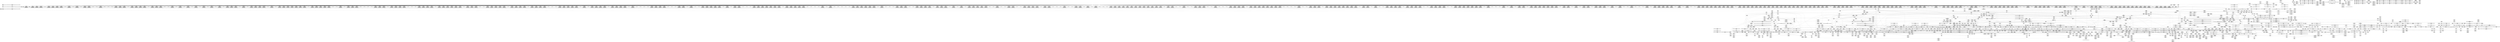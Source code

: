 digraph {
	CE0x53effb0 [shape=record,shape=Mrecord,label="{CE0x53effb0|current_sid:tmp5|security/selinux/hooks.c,218}"]
	CE0x53d5a40 [shape=record,shape=Mrecord,label="{CE0x53d5a40|task_sid:task|Function::task_sid&Arg::task::|*SummSource*}"]
	CE0x5458660 [shape=record,shape=Mrecord,label="{CE0x5458660|2472:_%struct.cred*,_:_CRE_2536,2544_|*MultipleSource*|Function::task_sid&Arg::task::|Function::current_has_perm&Arg::tsk::|security/selinux/hooks.c,208|Function::selinux_task_getscheduler&Arg::p::}"]
	CE0x543b8d0 [shape=record,shape=Mrecord,label="{CE0x543b8d0|COLLAPSED:_GCMRE___llvm_gcov_ctr126_internal_global_13_x_i64_zeroinitializer:_elem_0:default:}"]
	CE0x5416ca0 [shape=record,shape=Mrecord,label="{CE0x5416ca0|0:_i32,_4:_i32,_8:_i32,_12:_i32,_:_CMRE_4,8_|*MultipleSource*|security/selinux/hooks.c,218|security/selinux/hooks.c,218|security/selinux/hooks.c,220}"]
	CE0x54f8640 [shape=record,shape=Mrecord,label="{CE0x54f8640|i8*_undef|*Constant*}"]
	CE0x5483090 [shape=record,shape=Mrecord,label="{CE0x5483090|task_sid:tmp26|security/selinux/hooks.c,208}"]
	CE0x54a8f60 [shape=record,shape=Mrecord,label="{CE0x54a8f60|_ret_void,_!dbg_!27720|./arch/x86/include/asm/preempt.h,78}"]
	CE0x55220f0 [shape=record,shape=Mrecord,label="{CE0x55220f0|i64*_getelementptr_inbounds_(_4_x_i64_,_4_x_i64_*___llvm_gcov_ctr134,_i64_0,_i64_3)|*Constant*}"]
	CE0x5433880 [shape=record,shape=Mrecord,label="{CE0x5433880|GLOBAL:rcu_read_lock|*Constant*}"]
	CE0x541a580 [shape=record,shape=Mrecord,label="{CE0x541a580|task_sid:do.body|*SummSource*}"]
	CE0x5436cf0 [shape=record,shape=Mrecord,label="{CE0x5436cf0|task_sid:land.lhs.true|*SummSink*}"]
	CE0x53d8ac0 [shape=record,shape=Mrecord,label="{CE0x53d8ac0|i64_5|*Constant*}"]
	CE0x5443500 [shape=record,shape=Mrecord,label="{CE0x5443500|rcu_read_lock:tmp22|include/linux/rcupdate.h,884}"]
	CE0x53e0660 [shape=record,shape=Mrecord,label="{CE0x53e0660|avc_has_perm:entry}"]
	CE0x53e78c0 [shape=record,shape=Mrecord,label="{CE0x53e78c0|i1_true|*Constant*|*SummSource*}"]
	CE0x5480160 [shape=record,shape=Mrecord,label="{CE0x5480160|i64_7|*Constant*|*SummSink*}"]
	CE0x53f6270 [shape=record,shape=Mrecord,label="{CE0x53f6270|i64_5|*Constant*|*SummSink*}"]
	CE0x54337c0 [shape=record,shape=Mrecord,label="{CE0x54337c0|_call_void_mcount()_#3|*SummSink*}"]
	CE0x53e7c30 [shape=record,shape=Mrecord,label="{CE0x53e7c30|__rcu_read_lock:tmp|*SummSource*}"]
	CE0x5498090 [shape=record,shape=Mrecord,label="{CE0x5498090|task_sid:tmp6|security/selinux/hooks.c,208|*SummSource*}"]
	CE0x53f0200 [shape=record,shape=Mrecord,label="{CE0x53f0200|current_sid:tmp5|security/selinux/hooks.c,218|*SummSource*}"]
	CE0x54bff30 [shape=record,shape=Mrecord,label="{CE0x54bff30|rcu_read_unlock:tmp12|include/linux/rcupdate.h,933|*SummSource*}"]
	CE0x53c4670 [shape=record,shape=Mrecord,label="{CE0x53c4670|0:_i8,_:_GCMR_current_sid.__warned_internal_global_i8_0,_section_.data.unlikely_,_align_1:_elem_0:default:}"]
	CE0x554bb40 [shape=record,shape=Mrecord,label="{CE0x554bb40|i64*_getelementptr_inbounds_(_4_x_i64_,_4_x_i64_*___llvm_gcov_ctr129,_i64_0,_i64_0)|*Constant*|*SummSink*}"]
	CE0x54fb630 [shape=record,shape=Mrecord,label="{CE0x54fb630|i64*_getelementptr_inbounds_(_4_x_i64_,_4_x_i64_*___llvm_gcov_ctr129,_i64_0,_i64_3)|*Constant*|*SummSink*}"]
	CE0x5480db0 [shape=record,shape=Mrecord,label="{CE0x5480db0|task_sid:tmp17|security/selinux/hooks.c,208}"]
	CE0x5430f20 [shape=record,shape=Mrecord,label="{CE0x5430f20|GLOBAL:rcu_read_lock.__warned|Global_var:rcu_read_lock.__warned}"]
	CE0x547dab0 [shape=record,shape=Mrecord,label="{CE0x547dab0|task_sid:tmp4|*LoadInst*|security/selinux/hooks.c,208|*SummSource*}"]
	CE0x5416650 [shape=record,shape=Mrecord,label="{CE0x5416650|current_sid:tmp20|security/selinux/hooks.c,218|*SummSource*}"]
	CE0x54887c0 [shape=record,shape=Mrecord,label="{CE0x54887c0|rcu_read_lock:do.body|*SummSink*}"]
	CE0x54b9560 [shape=record,shape=Mrecord,label="{CE0x54b9560|rcu_read_unlock:tmp2}"]
	CE0x54bd1b0 [shape=record,shape=Mrecord,label="{CE0x54bd1b0|rcu_read_unlock:tmp17|include/linux/rcupdate.h,933}"]
	CE0x53e1790 [shape=record,shape=Mrecord,label="{CE0x53e1790|avc_has_perm:tsid|Function::avc_has_perm&Arg::tsid::|*SummSink*}"]
	CE0x5509170 [shape=record,shape=Mrecord,label="{CE0x5509170|__rcu_read_lock:do.body|*SummSink*}"]
	CE0x53fa400 [shape=record,shape=Mrecord,label="{CE0x53fa400|get_current:tmp|*SummSource*}"]
	CE0x53e1aa0 [shape=record,shape=Mrecord,label="{CE0x53e1aa0|i16_2|*Constant*|*SummSource*}"]
	CE0x54d2500 [shape=record,shape=Mrecord,label="{CE0x54d2500|i8*_getelementptr_inbounds_(_44_x_i8_,_44_x_i8_*_.str47,_i32_0,_i32_0)|*Constant*|*SummSource*}"]
	CE0x53f1860 [shape=record,shape=Mrecord,label="{CE0x53f1860|current_sid:tmp1|*SummSink*}"]
	CE0x55130c0 [shape=record,shape=Mrecord,label="{CE0x55130c0|_call_void_mcount()_#3|*SummSink*}"]
	CE0x5431fe0 [shape=record,shape=Mrecord,label="{CE0x5431fe0|rcu_read_unlock:if.then}"]
	CE0x54c6900 [shape=record,shape=Mrecord,label="{CE0x54c6900|_call_void_asm_sideeffect_,_memory_,_dirflag_,_fpsr_,_flags_()_#3,_!dbg_!27711,_!srcloc_!27714|include/linux/rcupdate.h,244|*SummSink*}"]
	CE0x53edc40 [shape=record,shape=Mrecord,label="{CE0x53edc40|_ret_i32_%call2,_!dbg_!27718|security/selinux/hooks.c,1544|*SummSink*}"]
	CE0x5484e90 [shape=record,shape=Mrecord,label="{CE0x5484e90|task_sid:tmp20|security/selinux/hooks.c,208|*SummSink*}"]
	CE0x5412d50 [shape=record,shape=Mrecord,label="{CE0x5412d50|current_sid:tmp8|security/selinux/hooks.c,218|*SummSink*}"]
	CE0x54933b0 [shape=record,shape=Mrecord,label="{CE0x54933b0|task_sid:tmp27|security/selinux/hooks.c,208}"]
	CE0x5439d30 [shape=record,shape=Mrecord,label="{CE0x5439d30|rcu_read_lock:tmp1|*SummSink*}"]
	CE0x53dc950 [shape=record,shape=Mrecord,label="{CE0x53dc950|current_has_perm:tsk|Function::current_has_perm&Arg::tsk::|*SummSink*}"]
	CE0x54638b0 [shape=record,shape=Mrecord,label="{CE0x54638b0|2472:_%struct.cred*,_:_CRE_2958,2959_}"]
	CE0x53d3810 [shape=record,shape=Mrecord,label="{CE0x53d3810|current_sid:land.lhs.true2|*SummSink*}"]
	CE0x5436bb0 [shape=record,shape=Mrecord,label="{CE0x5436bb0|task_sid:bb|*SummSource*}"]
	CE0x53ee870 [shape=record,shape=Mrecord,label="{CE0x53ee870|_ret_i32_%tmp24,_!dbg_!27742|security/selinux/hooks.c,220|*SummSink*}"]
	CE0x5486650 [shape=record,shape=Mrecord,label="{CE0x5486650|rcu_read_lock:tmp6|include/linux/rcupdate.h,882}"]
	CE0x54f7fc0 [shape=record,shape=Mrecord,label="{CE0x54f7fc0|rcu_lock_release:tmp6|*SummSource*}"]
	CE0x54360b0 [shape=record,shape=Mrecord,label="{CE0x54360b0|2472:_%struct.cred*,_:_CRE_80,84_|*MultipleSource*|Function::task_sid&Arg::task::|Function::current_has_perm&Arg::tsk::|security/selinux/hooks.c,208|Function::selinux_task_getscheduler&Arg::p::}"]
	CE0x53ee980 [shape=record,shape=Mrecord,label="{CE0x53ee980|current_has_perm:call1|security/selinux/hooks.c,1543|*SummSink*}"]
	CE0x5483c50 [shape=record,shape=Mrecord,label="{CE0x5483c50|i32_208|*Constant*|*SummSink*}"]
	CE0x54c4c70 [shape=record,shape=Mrecord,label="{CE0x54c4c70|rcu_read_unlock:tmp15|include/linux/rcupdate.h,933|*SummSink*}"]
	CE0x53f6c30 [shape=record,shape=Mrecord,label="{CE0x53f6c30|_call_void_mcount()_#3|*SummSource*}"]
	CE0x54676d0 [shape=record,shape=Mrecord,label="{CE0x54676d0|2472:_%struct.cred*,_:_CRE_3112,3116_|*MultipleSource*|Function::task_sid&Arg::task::|Function::current_has_perm&Arg::tsk::|security/selinux/hooks.c,208|Function::selinux_task_getscheduler&Arg::p::}"]
	CE0x54747a0 [shape=record,shape=Mrecord,label="{CE0x54747a0|2472:_%struct.cred*,_:_CRE_6376,6384_|*MultipleSource*|Function::task_sid&Arg::task::|Function::current_has_perm&Arg::tsk::|security/selinux/hooks.c,208|Function::selinux_task_getscheduler&Arg::p::}"]
	CE0x546ad70 [shape=record,shape=Mrecord,label="{CE0x546ad70|2472:_%struct.cred*,_:_CRE_5944,5952_|*MultipleSource*|Function::task_sid&Arg::task::|Function::current_has_perm&Arg::tsk::|security/selinux/hooks.c,208|Function::selinux_task_getscheduler&Arg::p::}"]
	CE0x547bfe0 [shape=record,shape=Mrecord,label="{CE0x547bfe0|2472:_%struct.cred*,_:_CRE_10576,10584_|*MultipleSource*|Function::task_sid&Arg::task::|Function::current_has_perm&Arg::tsk::|security/selinux/hooks.c,208|Function::selinux_task_getscheduler&Arg::p::}"]
	CE0x5484c30 [shape=record,shape=Mrecord,label="{CE0x5484c30|task_sid:tmp21|security/selinux/hooks.c,208}"]
	CE0x54fcb10 [shape=record,shape=Mrecord,label="{CE0x54fcb10|__rcu_read_unlock:tmp4|include/linux/rcupdate.h,244|*SummSource*}"]
	CE0x53f2580 [shape=record,shape=Mrecord,label="{CE0x53f2580|i64*_getelementptr_inbounds_(_2_x_i64_,_2_x_i64_*___llvm_gcov_ctr136,_i64_0,_i64_1)|*Constant*|*SummSink*}"]
	CE0x554bda0 [shape=record,shape=Mrecord,label="{CE0x554bda0|__preempt_count_add:tmp}"]
	CE0x53fc470 [shape=record,shape=Mrecord,label="{CE0x53fc470|task_sid:tmp2}"]
	CE0x5477e70 [shape=record,shape=Mrecord,label="{CE0x5477e70|2472:_%struct.cred*,_:_CRE_6544,6552_|*MultipleSource*|Function::task_sid&Arg::task::|Function::current_has_perm&Arg::tsk::|security/selinux/hooks.c,208|Function::selinux_task_getscheduler&Arg::p::}"]
	CE0x5512850 [shape=record,shape=Mrecord,label="{CE0x5512850|i64*_getelementptr_inbounds_(_4_x_i64_,_4_x_i64_*___llvm_gcov_ctr134,_i64_0,_i64_1)|*Constant*}"]
	CE0x543d510 [shape=record,shape=Mrecord,label="{CE0x543d510|_call_void_rcu_lock_acquire(%struct.lockdep_map*_rcu_lock_map)_#10,_!dbg_!27711|include/linux/rcupdate.h,881|*SummSource*}"]
	CE0x5468510 [shape=record,shape=Mrecord,label="{CE0x5468510|2472:_%struct.cred*,_:_CRE_3144,3148_|*MultipleSource*|Function::task_sid&Arg::task::|Function::current_has_perm&Arg::tsk::|security/selinux/hooks.c,208|Function::selinux_task_getscheduler&Arg::p::}"]
	CE0x545a140 [shape=record,shape=Mrecord,label="{CE0x545a140|2472:_%struct.cred*,_:_CRE_2648,2656_|*MultipleSource*|Function::task_sid&Arg::task::|Function::current_has_perm&Arg::tsk::|security/selinux/hooks.c,208|Function::selinux_task_getscheduler&Arg::p::}"]
	CE0x543e990 [shape=record,shape=Mrecord,label="{CE0x543e990|2472:_%struct.cred*,_:_CRE_160,164_|*MultipleSource*|Function::task_sid&Arg::task::|Function::current_has_perm&Arg::tsk::|security/selinux/hooks.c,208|Function::selinux_task_getscheduler&Arg::p::}"]
	CE0x5474cf0 [shape=record,shape=Mrecord,label="{CE0x5474cf0|2472:_%struct.cred*,_:_CRE_6392,6400_|*MultipleSource*|Function::task_sid&Arg::task::|Function::current_has_perm&Arg::tsk::|security/selinux/hooks.c,208|Function::selinux_task_getscheduler&Arg::p::}"]
	CE0x54f8de0 [shape=record,shape=Mrecord,label="{CE0x54f8de0|__rcu_read_unlock:bb|*SummSource*}"]
	CE0x5417cd0 [shape=record,shape=Mrecord,label="{CE0x5417cd0|current_sid:tmp22|security/selinux/hooks.c,218}"]
	CE0x543cfa0 [shape=record,shape=Mrecord,label="{CE0x543cfa0|task_sid:if.then|*SummSource*}"]
	CE0x5438290 [shape=record,shape=Mrecord,label="{CE0x5438290|rcu_read_unlock:tmp6|include/linux/rcupdate.h,933|*SummSink*}"]
	CE0x5441db0 [shape=record,shape=Mrecord,label="{CE0x5441db0|i8*_getelementptr_inbounds_(_42_x_i8_,_42_x_i8_*_.str46,_i32_0,_i32_0)|*Constant*|*SummSource*}"]
	CE0x55090d0 [shape=record,shape=Mrecord,label="{CE0x55090d0|__rcu_read_unlock:tmp1|*SummSink*}"]
	CE0x5469a70 [shape=record,shape=Mrecord,label="{CE0x5469a70|2472:_%struct.cred*,_:_CRE_5880,5888_|*MultipleSource*|Function::task_sid&Arg::task::|Function::current_has_perm&Arg::tsk::|security/selinux/hooks.c,208|Function::selinux_task_getscheduler&Arg::p::}"]
	CE0x54c5e60 [shape=record,shape=Mrecord,label="{CE0x54c5e60|0:_i8,_:_GCMR_rcu_read_unlock.__warned_internal_global_i8_0,_section_.data.unlikely_,_align_1:_elem_0:default:}"]
	CE0x54ba650 [shape=record,shape=Mrecord,label="{CE0x54ba650|i64*_getelementptr_inbounds_(_2_x_i64_,_2_x_i64_*___llvm_gcov_ctr131,_i64_0,_i64_0)|*Constant*}"]
	CE0x55125c0 [shape=record,shape=Mrecord,label="{CE0x55125c0|__preempt_count_add:tmp4|./arch/x86/include/asm/preempt.h,72|*SummSource*}"]
	CE0x543cd90 [shape=record,shape=Mrecord,label="{CE0x543cd90|task_sid:do.end6|*SummSink*}"]
	CE0x5442540 [shape=record,shape=Mrecord,label="{CE0x5442540|rcu_read_lock:tmp20|include/linux/rcupdate.h,882}"]
	CE0x53fcbf0 [shape=record,shape=Mrecord,label="{CE0x53fcbf0|task_sid:land.lhs.true2|*SummSink*}"]
	CE0x5455e90 [shape=record,shape=Mrecord,label="{CE0x5455e90|2472:_%struct.cred*,_:_CRE_2416,2424_|*MultipleSource*|Function::task_sid&Arg::task::|Function::current_has_perm&Arg::tsk::|security/selinux/hooks.c,208|Function::selinux_task_getscheduler&Arg::p::}"]
	CE0x542c940 [shape=record,shape=Mrecord,label="{CE0x542c940|i64_2|*Constant*}"]
	CE0x54b5d40 [shape=record,shape=Mrecord,label="{CE0x54b5d40|i64*_getelementptr_inbounds_(_11_x_i64_,_11_x_i64_*___llvm_gcov_ctr132,_i64_0,_i64_8)|*Constant*|*SummSource*}"]
	CE0x5493a40 [shape=record,shape=Mrecord,label="{CE0x5493a40|task_sid:call7|security/selinux/hooks.c,208}"]
	CE0x545ce30 [shape=record,shape=Mrecord,label="{CE0x545ce30|2472:_%struct.cred*,_:_CRE_2784,2792_|*MultipleSource*|Function::task_sid&Arg::task::|Function::current_has_perm&Arg::tsk::|security/selinux/hooks.c,208|Function::selinux_task_getscheduler&Arg::p::}"]
	CE0x545d810 [shape=record,shape=Mrecord,label="{CE0x545d810|2472:_%struct.cred*,_:_CRE_2816,2824_|*MultipleSource*|Function::task_sid&Arg::task::|Function::current_has_perm&Arg::tsk::|security/selinux/hooks.c,208|Function::selinux_task_getscheduler&Arg::p::}"]
	CE0x546b720 [shape=record,shape=Mrecord,label="{CE0x546b720|2472:_%struct.cred*,_:_CRE_5976,5984_|*MultipleSource*|Function::task_sid&Arg::task::|Function::current_has_perm&Arg::tsk::|security/selinux/hooks.c,208|Function::selinux_task_getscheduler&Arg::p::}"]
	CE0x550d4f0 [shape=record,shape=Mrecord,label="{CE0x550d4f0|__preempt_count_sub:do.end|*SummSink*}"]
	CE0x546be40 [shape=record,shape=Mrecord,label="{CE0x546be40|2472:_%struct.cred*,_:_CRE_6000,6008_|*MultipleSource*|Function::task_sid&Arg::task::|Function::current_has_perm&Arg::tsk::|security/selinux/hooks.c,208|Function::selinux_task_getscheduler&Arg::p::}"]
	CE0x5415990 [shape=record,shape=Mrecord,label="{CE0x5415990|GLOBAL:__rcu_read_lock|*Constant*|*SummSource*}"]
	CE0x5431690 [shape=record,shape=Mrecord,label="{CE0x5431690|i64*_getelementptr_inbounds_(_2_x_i64_,_2_x_i64_*___llvm_gcov_ctr98,_i64_0,_i64_0)|*Constant*|*SummSink*}"]
	CE0x545da70 [shape=record,shape=Mrecord,label="{CE0x545da70|2472:_%struct.cred*,_:_CRE_2824,2832_|*MultipleSource*|Function::task_sid&Arg::task::|Function::current_has_perm&Arg::tsk::|security/selinux/hooks.c,208|Function::selinux_task_getscheduler&Arg::p::}"]
	CE0x5451c40 [shape=record,shape=Mrecord,label="{CE0x5451c40|2472:_%struct.cred*,_:_CRE_2128,2136_|*MultipleSource*|Function::task_sid&Arg::task::|Function::current_has_perm&Arg::tsk::|security/selinux/hooks.c,208|Function::selinux_task_getscheduler&Arg::p::}"]
	CE0x6814130 [shape=record,shape=Mrecord,label="{CE0x6814130|_ret_i32_%call,_!dbg_!27713|security/selinux/hooks.c,3647}"]
	CE0x53cc4b0 [shape=record,shape=Mrecord,label="{CE0x53cc4b0|i64*_getelementptr_inbounds_(_2_x_i64_,_2_x_i64_*___llvm_gcov_ctr288,_i64_0,_i64_0)|*Constant*|*SummSource*}"]
	CE0x5497c90 [shape=record,shape=Mrecord,label="{CE0x5497c90|GLOBAL:__llvm_gcov_ctr126|Global_var:__llvm_gcov_ctr126}"]
	CE0x54464c0 [shape=record,shape=Mrecord,label="{CE0x54464c0|2472:_%struct.cred*,_:_CRE_624,632_|*MultipleSource*|Function::task_sid&Arg::task::|Function::current_has_perm&Arg::tsk::|security/selinux/hooks.c,208|Function::selinux_task_getscheduler&Arg::p::}"]
	CE0x5429d10 [shape=record,shape=Mrecord,label="{CE0x5429d10|2472:_%struct.cred*,_:_CRE_480,488_|*MultipleSource*|Function::task_sid&Arg::task::|Function::current_has_perm&Arg::tsk::|security/selinux/hooks.c,208|Function::selinux_task_getscheduler&Arg::p::}"]
	CE0x53d3610 [shape=record,shape=Mrecord,label="{CE0x53d3610|current_sid:land.lhs.true2|*SummSource*}"]
	CE0x53f61a0 [shape=record,shape=Mrecord,label="{CE0x53f61a0|i64_5|*Constant*|*SummSource*}"]
	CE0x5428ed0 [shape=record,shape=Mrecord,label="{CE0x5428ed0|2472:_%struct.cred*,_:_CRE_40,44_|*MultipleSource*|Function::task_sid&Arg::task::|Function::current_has_perm&Arg::tsk::|security/selinux/hooks.c,208|Function::selinux_task_getscheduler&Arg::p::}"]
	CE0x542a1b0 [shape=record,shape=Mrecord,label="{CE0x542a1b0|GLOBAL:rcu_lock_map|Global_var:rcu_lock_map|*SummSource*}"]
	CE0x54c3c00 [shape=record,shape=Mrecord,label="{CE0x54c3c00|rcu_read_unlock:tmp1|*SummSink*}"]
	CE0x541cf50 [shape=record,shape=Mrecord,label="{CE0x541cf50|task_sid:do.body5|*SummSource*}"]
	CE0x544e800 [shape=record,shape=Mrecord,label="{CE0x544e800|2472:_%struct.cred*,_:_CRE_1968,1976_|*MultipleSource*|Function::task_sid&Arg::task::|Function::current_has_perm&Arg::tsk::|security/selinux/hooks.c,208|Function::selinux_task_getscheduler&Arg::p::}"]
	CE0x54c78a0 [shape=record,shape=Mrecord,label="{CE0x54c78a0|rcu_read_unlock:tmp4|include/linux/rcupdate.h,933|*SummSource*}"]
	CE0x53fc990 [shape=record,shape=Mrecord,label="{CE0x53fc990|_call_void_mcount()_#3}"]
	CE0x54f6c30 [shape=record,shape=Mrecord,label="{CE0x54f6c30|rcu_lock_release:indirectgoto}"]
	CE0x5400dd0 [shape=record,shape=Mrecord,label="{CE0x5400dd0|current_sid:tmp17|security/selinux/hooks.c,218}"]
	CE0x54bcdd0 [shape=record,shape=Mrecord,label="{CE0x54bcdd0|i64*_getelementptr_inbounds_(_4_x_i64_,_4_x_i64_*___llvm_gcov_ctr128,_i64_0,_i64_3)|*Constant*|*SummSink*}"]
	CE0x543c370 [shape=record,shape=Mrecord,label="{CE0x543c370|i64*_getelementptr_inbounds_(_4_x_i64_,_4_x_i64_*___llvm_gcov_ctr128,_i64_0,_i64_1)|*Constant*|*SummSink*}"]
	CE0x53fa0e0 [shape=record,shape=Mrecord,label="{CE0x53fa0e0|get_current:tmp1}"]
	CE0x5442fa0 [shape=record,shape=Mrecord,label="{CE0x5442fa0|rcu_read_lock:tmp21|include/linux/rcupdate.h,884|*SummSource*}"]
	CE0x54c82d0 [shape=record,shape=Mrecord,label="{CE0x54c82d0|_call_void___preempt_count_add(i32_1)_#10,_!dbg_!27711|include/linux/rcupdate.h,239}"]
	CE0x54625b0 [shape=record,shape=Mrecord,label="{CE0x54625b0|2472:_%struct.cred*,_:_CRE_2942,2943_}"]
	CE0x5499c60 [shape=record,shape=Mrecord,label="{CE0x5499c60|_call_void___rcu_read_unlock()_#10,_!dbg_!27734|include/linux/rcupdate.h,937}"]
	CE0x545c020 [shape=record,shape=Mrecord,label="{CE0x545c020|2472:_%struct.cred*,_:_CRE_2736,2744_|*MultipleSource*|Function::task_sid&Arg::task::|Function::current_has_perm&Arg::tsk::|security/selinux/hooks.c,208|Function::selinux_task_getscheduler&Arg::p::}"]
	CE0x53d6fb0 [shape=record,shape=Mrecord,label="{CE0x53d6fb0|i64*_getelementptr_inbounds_(_2_x_i64_,_2_x_i64_*___llvm_gcov_ctr288,_i64_0,_i64_0)|*Constant*|*SummSink*}"]
	CE0x54d29a0 [shape=record,shape=Mrecord,label="{CE0x54d29a0|rcu_read_unlock:tmp19|include/linux/rcupdate.h,933|*SummSource*}"]
	CE0x54bd9d0 [shape=record,shape=Mrecord,label="{CE0x54bd9d0|_ret_void,_!dbg_!27719|./arch/x86/include/asm/preempt.h,73|*SummSource*}"]
	CE0x5452820 [shape=record,shape=Mrecord,label="{CE0x5452820|2472:_%struct.cred*,_:_CRE_2168,2240_|*MultipleSource*|Function::task_sid&Arg::task::|Function::current_has_perm&Arg::tsk::|security/selinux/hooks.c,208|Function::selinux_task_getscheduler&Arg::p::}"]
	CE0x5498100 [shape=record,shape=Mrecord,label="{CE0x5498100|task_sid:tmp6|security/selinux/hooks.c,208|*SummSink*}"]
	CE0x54804f0 [shape=record,shape=Mrecord,label="{CE0x54804f0|i64_6|*Constant*|*SummSink*}"]
	CE0x54b7610 [shape=record,shape=Mrecord,label="{CE0x54b7610|i64*_getelementptr_inbounds_(_11_x_i64_,_11_x_i64_*___llvm_gcov_ctr127,_i64_0,_i64_8)|*Constant*|*SummSink*}"]
	CE0x542bc90 [shape=record,shape=Mrecord,label="{CE0x542bc90|__preempt_count_add:entry|*SummSink*}"]
	CE0x5459c80 [shape=record,shape=Mrecord,label="{CE0x5459c80|2472:_%struct.cred*,_:_CRE_2608,2616_|*MultipleSource*|Function::task_sid&Arg::task::|Function::current_has_perm&Arg::tsk::|security/selinux/hooks.c,208|Function::selinux_task_getscheduler&Arg::p::}"]
	CE0x5434ae0 [shape=record,shape=Mrecord,label="{CE0x5434ae0|_call_void_mcount()_#3|*SummSource*}"]
	CE0x54cb570 [shape=record,shape=Mrecord,label="{CE0x54cb570|rcu_read_unlock:tmp11|include/linux/rcupdate.h,933}"]
	CE0x547f0d0 [shape=record,shape=Mrecord,label="{CE0x547f0d0|task_sid:tmp13|security/selinux/hooks.c,208|*SummSink*}"]
	CE0x54a1b60 [shape=record,shape=Mrecord,label="{CE0x54a1b60|void_(i32*,_i32,_i32*)*_asm_addl_$1,_%gs:$0_,_*m,ri,*m,_dirflag_,_fpsr_,_flags_|*SummSink*}"]
	CE0x5454930 [shape=record,shape=Mrecord,label="{CE0x5454930|2472:_%struct.cred*,_:_CRE_2344,2352_|*MultipleSource*|Function::task_sid&Arg::task::|Function::current_has_perm&Arg::tsk::|security/selinux/hooks.c,208|Function::selinux_task_getscheduler&Arg::p::}"]
	CE0x53ccca0 [shape=record,shape=Mrecord,label="{CE0x53ccca0|selinux_task_getscheduler:bb|*SummSink*}"]
	CE0x53f1e20 [shape=record,shape=Mrecord,label="{CE0x53f1e20|current_has_perm:call2|security/selinux/hooks.c,1544}"]
	CE0x5427770 [shape=record,shape=Mrecord,label="{CE0x5427770|2472:_%struct.cred*,_:_CRE_32,40_|*MultipleSource*|Function::task_sid&Arg::task::|Function::current_has_perm&Arg::tsk::|security/selinux/hooks.c,208|Function::selinux_task_getscheduler&Arg::p::}"]
	CE0x5497410 [shape=record,shape=Mrecord,label="{CE0x5497410|task_sid:tobool|security/selinux/hooks.c,208|*SummSource*}"]
	CE0x54c3960 [shape=record,shape=Mrecord,label="{CE0x54c3960|GLOBAL:__preempt_count_add|*Constant*|*SummSource*}"]
	CE0x541cff0 [shape=record,shape=Mrecord,label="{CE0x541cff0|task_sid:do.body5|*SummSink*}"]
	CE0x54613e0 [shape=record,shape=Mrecord,label="{CE0x54613e0|2472:_%struct.cred*,_:_CRE_2927,2928_}"]
	CE0x54850c0 [shape=record,shape=Mrecord,label="{CE0x54850c0|task_sid:tmp22|security/selinux/hooks.c,208}"]
	"CONST[source:2(external),value:2(dynamic)][purpose:{subject}][SrcIdx:3]"
	CE0x54a7ba0 [shape=record,shape=Mrecord,label="{CE0x54a7ba0|i64*_getelementptr_inbounds_(_4_x_i64_,_4_x_i64_*___llvm_gcov_ctr134,_i64_0,_i64_1)|*Constant*|*SummSink*}"]
	CE0x54a38c0 [shape=record,shape=Mrecord,label="{CE0x54a38c0|__rcu_read_lock:tmp3}"]
	CE0x5470fd0 [shape=record,shape=Mrecord,label="{CE0x5470fd0|2472:_%struct.cred*,_:_CRE_6315,6316_}"]
	CE0x53edda0 [shape=record,shape=Mrecord,label="{CE0x53edda0|_ret_i32_%call,_!dbg_!27713|security/selinux/hooks.c,3647|*SummSource*}"]
	CE0x53ea840 [shape=record,shape=Mrecord,label="{CE0x53ea840|_call_void_mcount()_#3|*SummSink*}"]
	CE0x549af30 [shape=record,shape=Mrecord,label="{CE0x549af30|__rcu_read_lock:bb|*SummSink*}"]
	CE0x546ccb0 [shape=record,shape=Mrecord,label="{CE0x546ccb0|2472:_%struct.cred*,_:_CRE_6176,6180_|*MultipleSource*|Function::task_sid&Arg::task::|Function::current_has_perm&Arg::tsk::|security/selinux/hooks.c,208|Function::selinux_task_getscheduler&Arg::p::}"]
	CE0x54c6df0 [shape=record,shape=Mrecord,label="{CE0x54c6df0|rcu_read_unlock:tmp|*SummSource*}"]
	CE0x54479c0 [shape=record,shape=Mrecord,label="{CE0x54479c0|task_sid:tmp17|security/selinux/hooks.c,208|*SummSink*}"]
	CE0x54f7110 [shape=record,shape=Mrecord,label="{CE0x54f7110|rcu_lock_release:tmp4|include/linux/rcupdate.h,423|*SummSink*}"]
	CE0x53e9140 [shape=record,shape=Mrecord,label="{CE0x53e9140|current_sid:tmp11|security/selinux/hooks.c,218|*SummSource*}"]
	CE0x5452360 [shape=record,shape=Mrecord,label="{CE0x5452360|2472:_%struct.cred*,_:_CRE_2152,2160_|*MultipleSource*|Function::task_sid&Arg::task::|Function::current_has_perm&Arg::tsk::|security/selinux/hooks.c,208|Function::selinux_task_getscheduler&Arg::p::}"]
	CE0x546a8b0 [shape=record,shape=Mrecord,label="{CE0x546a8b0|2472:_%struct.cred*,_:_CRE_5928,5936_|*MultipleSource*|Function::task_sid&Arg::task::|Function::current_has_perm&Arg::tsk::|security/selinux/hooks.c,208|Function::selinux_task_getscheduler&Arg::p::}"]
	CE0x5481f80 [shape=record,shape=Mrecord,label="{CE0x5481f80|task_sid:tmp24|security/selinux/hooks.c,208}"]
	CE0x547e860 [shape=record,shape=Mrecord,label="{CE0x547e860|task_sid:tmp11|security/selinux/hooks.c,208|*SummSink*}"]
	CE0x5474f50 [shape=record,shape=Mrecord,label="{CE0x5474f50|2472:_%struct.cred*,_:_CRE_6400,6408_|*MultipleSource*|Function::task_sid&Arg::task::|Function::current_has_perm&Arg::tsk::|security/selinux/hooks.c,208|Function::selinux_task_getscheduler&Arg::p::}"]
	"CONST[source:0(mediator),value:2(dynamic)][purpose:{subject}][SrcIdx:4]"
	CE0x54cdc40 [shape=record,shape=Mrecord,label="{CE0x54cdc40|rcu_read_unlock:land.lhs.true2|*SummSource*}"]
	CE0x54bc3f0 [shape=record,shape=Mrecord,label="{CE0x54bc3f0|rcu_read_unlock:do.body|*SummSource*}"]
	CE0x5509b90 [shape=record,shape=Mrecord,label="{CE0x5509b90|i64*_getelementptr_inbounds_(_4_x_i64_,_4_x_i64_*___llvm_gcov_ctr130,_i64_0,_i64_3)|*Constant*|*SummSource*}"]
	CE0x53f8f40 [shape=record,shape=Mrecord,label="{CE0x53f8f40|rcu_read_lock:tmp4|include/linux/rcupdate.h,882|*SummSource*}"]
	CE0x53e9ec0 [shape=record,shape=Mrecord,label="{CE0x53e9ec0|current_has_perm:tsk|Function::current_has_perm&Arg::tsk::}"]
	CE0x54cee00 [shape=record,shape=Mrecord,label="{CE0x54cee00|rcu_read_unlock:tobool1|include/linux/rcupdate.h,933|*SummSource*}"]
	CE0x54c8ba0 [shape=record,shape=Mrecord,label="{CE0x54c8ba0|rcu_lock_release:tmp3|*SummSource*}"]
	CE0x54785c0 [shape=record,shape=Mrecord,label="{CE0x54785c0|2472:_%struct.cred*,_:_CRE_6568,6576_|*MultipleSource*|Function::task_sid&Arg::task::|Function::current_has_perm&Arg::tsk::|security/selinux/hooks.c,208|Function::selinux_task_getscheduler&Arg::p::}"]
	CE0x545df30 [shape=record,shape=Mrecord,label="{CE0x545df30|2472:_%struct.cred*,_:_CRE_2840,2848_|*MultipleSource*|Function::task_sid&Arg::task::|Function::current_has_perm&Arg::tsk::|security/selinux/hooks.c,208|Function::selinux_task_getscheduler&Arg::p::}"]
	CE0x544d040 [shape=record,shape=Mrecord,label="{CE0x544d040|2472:_%struct.cred*,_:_CRE_1888,1896_|*MultipleSource*|Function::task_sid&Arg::task::|Function::current_has_perm&Arg::tsk::|security/selinux/hooks.c,208|Function::selinux_task_getscheduler&Arg::p::}"]
	CE0x545c4e0 [shape=record,shape=Mrecord,label="{CE0x545c4e0|2472:_%struct.cred*,_:_CRE_2752,2760_|*MultipleSource*|Function::task_sid&Arg::task::|Function::current_has_perm&Arg::tsk::|security/selinux/hooks.c,208|Function::selinux_task_getscheduler&Arg::p::}"]
	CE0x5439590 [shape=record,shape=Mrecord,label="{CE0x5439590|2472:_%struct.cred*,_:_CRE_248,256_|*MultipleSource*|Function::task_sid&Arg::task::|Function::current_has_perm&Arg::tsk::|security/selinux/hooks.c,208|Function::selinux_task_getscheduler&Arg::p::}"]
	CE0x54c0ea0 [shape=record,shape=Mrecord,label="{CE0x54c0ea0|rcu_read_unlock:call|include/linux/rcupdate.h,933|*SummSink*}"]
	CE0x5498fa0 [shape=record,shape=Mrecord,label="{CE0x5498fa0|GLOBAL:task_sid.__warned|Global_var:task_sid.__warned|*SummSink*}"]
	CE0x53f5040 [shape=record,shape=Mrecord,label="{CE0x53f5040|get_current:tmp4|./arch/x86/include/asm/current.h,14}"]
	CE0x543e170 [shape=record,shape=Mrecord,label="{CE0x543e170|2472:_%struct.cred*,_:_CRE_96,104_|*MultipleSource*|Function::task_sid&Arg::task::|Function::current_has_perm&Arg::tsk::|security/selinux/hooks.c,208|Function::selinux_task_getscheduler&Arg::p::}"]
	CE0x542b060 [shape=record,shape=Mrecord,label="{CE0x542b060|i64*_getelementptr_inbounds_(_2_x_i64_,_2_x_i64_*___llvm_gcov_ctr98,_i64_0,_i64_0)|*Constant*|*SummSource*}"]
	CE0x53cebb0 [shape=record,shape=Mrecord,label="{CE0x53cebb0|_ret_void,_!dbg_!27717|include/linux/rcupdate.h,240|*SummSource*}"]
	CE0x54f9aa0 [shape=record,shape=Mrecord,label="{CE0x54f9aa0|rcu_lock_release:bb|*SummSource*}"]
	CE0x53f4ce0 [shape=record,shape=Mrecord,label="{CE0x53f4ce0|GLOBAL:current_sid.__warned|Global_var:current_sid.__warned}"]
	CE0x54999b0 [shape=record,shape=Mrecord,label="{CE0x54999b0|_ret_void,_!dbg_!27717|include/linux/rcupdate.h,424|*SummSource*}"]
	CE0x5432450 [shape=record,shape=Mrecord,label="{CE0x5432450|rcu_read_unlock:land.lhs.true}"]
	CE0x5473960 [shape=record,shape=Mrecord,label="{CE0x5473960|2472:_%struct.cred*,_:_CRE_6350,6351_}"]
	CE0x5433ac0 [shape=record,shape=Mrecord,label="{CE0x5433ac0|cred_sid:tmp|*SummSink*}"]
	CE0x54722d0 [shape=record,shape=Mrecord,label="{CE0x54722d0|2472:_%struct.cred*,_:_CRE_6331,6332_}"]
	CE0x53ff040 [shape=record,shape=Mrecord,label="{CE0x53ff040|_call_void_lockdep_rcu_suspicious(i8*_getelementptr_inbounds_(_25_x_i8_,_25_x_i8_*_.str3,_i32_0,_i32_0),_i32_218,_i8*_getelementptr_inbounds_(_45_x_i8_,_45_x_i8_*_.str12,_i32_0,_i32_0))_#10,_!dbg_!27727|security/selinux/hooks.c,218}"]
	CE0x54cfb00 [shape=record,shape=Mrecord,label="{CE0x54cfb00|rcu_lock_release:tmp1|*SummSink*}"]
	CE0x53dcb60 [shape=record,shape=Mrecord,label="{CE0x53dcb60|i64_1|*Constant*|*SummSource*}"]
	CE0x544fb00 [shape=record,shape=Mrecord,label="{CE0x544fb00|2472:_%struct.cred*,_:_CRE_2040,2044_|*MultipleSource*|Function::task_sid&Arg::task::|Function::current_has_perm&Arg::tsk::|security/selinux/hooks.c,208|Function::selinux_task_getscheduler&Arg::p::}"]
	CE0x545aac0 [shape=record,shape=Mrecord,label="{CE0x545aac0|2472:_%struct.cred*,_:_CRE_2680,2688_|*MultipleSource*|Function::task_sid&Arg::task::|Function::current_has_perm&Arg::tsk::|security/selinux/hooks.c,208|Function::selinux_task_getscheduler&Arg::p::}"]
	CE0x5526020 [shape=record,shape=Mrecord,label="{CE0x5526020|__preempt_count_sub:tmp6|./arch/x86/include/asm/preempt.h,78}"]
	CE0x5498210 [shape=record,shape=Mrecord,label="{CE0x5498210|task_sid:tmp7|security/selinux/hooks.c,208}"]
	CE0x547e8f0 [shape=record,shape=Mrecord,label="{CE0x547e8f0|task_sid:tmp13|security/selinux/hooks.c,208}"]
	CE0x54ceb60 [shape=record,shape=Mrecord,label="{CE0x54ceb60|rcu_read_unlock:tmp8|include/linux/rcupdate.h,933|*SummSink*}"]
	CE0x54a6a80 [shape=record,shape=Mrecord,label="{CE0x54a6a80|__preempt_count_sub:tmp5|./arch/x86/include/asm/preempt.h,77}"]
	CE0x549db90 [shape=record,shape=Mrecord,label="{CE0x549db90|__preempt_count_add:tmp5|./arch/x86/include/asm/preempt.h,72|*SummSource*}"]
	CE0x5522b80 [shape=record,shape=Mrecord,label="{CE0x5522b80|_call_void_mcount()_#3}"]
	CE0x5453400 [shape=record,shape=Mrecord,label="{CE0x5453400|2472:_%struct.cred*,_:_CRE_2272,2280_|*MultipleSource*|Function::task_sid&Arg::task::|Function::current_has_perm&Arg::tsk::|security/selinux/hooks.c,208|Function::selinux_task_getscheduler&Arg::p::}"]
	CE0x54d55a0 [shape=record,shape=Mrecord,label="{CE0x54d55a0|rcu_lock_release:entry|*SummSink*}"]
	CE0x543bdb0 [shape=record,shape=Mrecord,label="{CE0x543bdb0|__rcu_read_lock:entry|*SummSource*}"]
	CE0x53ccae0 [shape=record,shape=Mrecord,label="{CE0x53ccae0|i64*_getelementptr_inbounds_(_2_x_i64_,_2_x_i64_*___llvm_gcov_ctr288,_i64_0,_i64_0)|*Constant*}"]
	CE0x54c3250 [shape=record,shape=Mrecord,label="{CE0x54c3250|rcu_lock_release:tmp}"]
	CE0x54ba380 [shape=record,shape=Mrecord,label="{CE0x54ba380|cred_sid:bb|*SummSource*}"]
	CE0x543b940 [shape=record,shape=Mrecord,label="{CE0x543b940|task_sid:tmp|*SummSource*}"]
	CE0x54b8240 [shape=record,shape=Mrecord,label="{CE0x54b8240|i8_1|*Constant*}"]
	CE0x53f6510 [shape=record,shape=Mrecord,label="{CE0x53f6510|current_sid:tmp9|security/selinux/hooks.c,218|*SummSink*}"]
	CE0x5438bd0 [shape=record,shape=Mrecord,label="{CE0x5438bd0|i64*_getelementptr_inbounds_(_2_x_i64_,_2_x_i64_*___llvm_gcov_ctr98,_i64_0,_i64_1)|*Constant*|*SummSink*}"]
	CE0x5487e50 [shape=record,shape=Mrecord,label="{CE0x5487e50|rcu_read_lock:tmp12|include/linux/rcupdate.h,882|*SummSource*}"]
	CE0x5488480 [shape=record,shape=Mrecord,label="{CE0x5488480|__rcu_read_lock:tmp1|*SummSource*}"]
	CE0x546c0a0 [shape=record,shape=Mrecord,label="{CE0x546c0a0|2472:_%struct.cred*,_:_CRE_6008,6136_|*MultipleSource*|Function::task_sid&Arg::task::|Function::current_has_perm&Arg::tsk::|security/selinux/hooks.c,208|Function::selinux_task_getscheduler&Arg::p::}"]
	CE0x53f0960 [shape=record,shape=Mrecord,label="{CE0x53f0960|COLLAPSED:_GCMRE___llvm_gcov_ctr288_internal_global_2_x_i64_zeroinitializer:_elem_0:default:}"]
	CE0x541ab60 [shape=record,shape=Mrecord,label="{CE0x541ab60|_call_void_mcount()_#3}"]
	CE0x54ce5d0 [shape=record,shape=Mrecord,label="{CE0x54ce5d0|GLOBAL:rcu_read_unlock.__warned|Global_var:rcu_read_unlock.__warned|*SummSource*}"]
	CE0x4b4c0d0 [shape=record,shape=Mrecord,label="{CE0x4b4c0d0|GLOBAL:current_has_perm|*Constant*|*SummSink*}"]
	CE0x5431380 [shape=record,shape=Mrecord,label="{CE0x5431380|GLOBAL:rcu_read_lock.__warned|Global_var:rcu_read_lock.__warned|*SummSink*}"]
	CE0x5436480 [shape=record,shape=Mrecord,label="{CE0x5436480|i64*_getelementptr_inbounds_(_2_x_i64_,_2_x_i64_*___llvm_gcov_ctr131,_i64_0,_i64_1)|*Constant*|*SummSource*}"]
	CE0x54c17c0 [shape=record,shape=Mrecord,label="{CE0x54c17c0|rcu_lock_acquire:tmp2}"]
	CE0x5523cf0 [shape=record,shape=Mrecord,label="{CE0x5523cf0|i64*_getelementptr_inbounds_(_4_x_i64_,_4_x_i64_*___llvm_gcov_ctr135,_i64_0,_i64_1)|*Constant*|*SummSink*}"]
	CE0x542ad90 [shape=record,shape=Mrecord,label="{CE0x542ad90|get_current:bb|*SummSource*}"]
	CE0x5460f20 [shape=record,shape=Mrecord,label="{CE0x5460f20|2472:_%struct.cred*,_:_CRE_2923,2924_}"]
	CE0x54a1f40 [shape=record,shape=Mrecord,label="{CE0x54a1f40|rcu_lock_acquire:tmp|*SummSink*}"]
	CE0x54c2b30 [shape=record,shape=Mrecord,label="{CE0x54c2b30|__rcu_read_lock:tmp2|*SummSource*}"]
	CE0x5509f60 [shape=record,shape=Mrecord,label="{CE0x5509f60|rcu_lock_acquire:tmp6|*SummSource*}"]
	CE0x53cecc0 [shape=record,shape=Mrecord,label="{CE0x53cecc0|_ret_void,_!dbg_!27717|include/linux/rcupdate.h,240|*SummSink*}"]
	CE0x53ee4a0 [shape=record,shape=Mrecord,label="{CE0x53ee4a0|current_sid:entry|*SummSource*}"]
	CE0x53e1300 [shape=record,shape=Mrecord,label="{CE0x53e1300|avc_has_perm:ssid|Function::avc_has_perm&Arg::ssid::|*SummSource*}"]
	CE0x53d5ab0 [shape=record,shape=Mrecord,label="{CE0x53d5ab0|task_sid:task|Function::task_sid&Arg::task::|*SummSink*}"]
	CE0x549d9d0 [shape=record,shape=Mrecord,label="{CE0x549d9d0|__preempt_count_add:tmp5|./arch/x86/include/asm/preempt.h,72}"]
	CE0x5432c50 [shape=record,shape=Mrecord,label="{CE0x5432c50|rcu_read_lock:if.end}"]
	CE0x53e29a0 [shape=record,shape=Mrecord,label="{CE0x53e29a0|current_sid:tmp13|security/selinux/hooks.c,218|*SummSink*}"]
	CE0x5428af0 [shape=record,shape=Mrecord,label="{CE0x5428af0|rcu_read_lock:call|include/linux/rcupdate.h,882}"]
	CE0x5473bc0 [shape=record,shape=Mrecord,label="{CE0x5473bc0|2472:_%struct.cred*,_:_CRE_6352,6353_}"]
	CE0x53ee5c0 [shape=record,shape=Mrecord,label="{CE0x53ee5c0|_ret_i32_%tmp24,_!dbg_!27742|security/selinux/hooks.c,220}"]
	CE0x54668f0 [shape=record,shape=Mrecord,label="{CE0x54668f0|2472:_%struct.cred*,_:_CRE_3072,3080_|*MultipleSource*|Function::task_sid&Arg::task::|Function::current_has_perm&Arg::tsk::|security/selinux/hooks.c,208|Function::selinux_task_getscheduler&Arg::p::}"]
	CE0x54c1d20 [shape=record,shape=Mrecord,label="{CE0x54c1d20|i64*_getelementptr_inbounds_(_4_x_i64_,_4_x_i64_*___llvm_gcov_ctr133,_i64_0,_i64_2)|*Constant*|*SummSource*}"]
	CE0x5470520 [shape=record,shape=Mrecord,label="{CE0x5470520|2472:_%struct.cred*,_:_CRE_6306,6307_}"]
	CE0x54167f0 [shape=record,shape=Mrecord,label="{CE0x54167f0|current_sid:tmp20|security/selinux/hooks.c,218|*SummSink*}"]
	CE0x5484610 [shape=record,shape=Mrecord,label="{CE0x5484610|i64*_getelementptr_inbounds_(_13_x_i64_,_13_x_i64_*___llvm_gcov_ctr126,_i64_0,_i64_9)|*Constant*|*SummSink*}"]
	CE0x5456120 [shape=record,shape=Mrecord,label="{CE0x5456120|2472:_%struct.cred*,_:_CRE_2424,2472_|*MultipleSource*|Function::task_sid&Arg::task::|Function::current_has_perm&Arg::tsk::|security/selinux/hooks.c,208|Function::selinux_task_getscheduler&Arg::p::}"]
	CE0x5442890 [shape=record,shape=Mrecord,label="{CE0x5442890|rcu_read_lock:tmp20|include/linux/rcupdate.h,882|*SummSink*}"]
	CE0x5516870 [shape=record,shape=Mrecord,label="{CE0x5516870|i64*_getelementptr_inbounds_(_4_x_i64_,_4_x_i64_*___llvm_gcov_ctr133,_i64_0,_i64_3)|*Constant*}"]
	CE0x5516100 [shape=record,shape=Mrecord,label="{CE0x5516100|GLOBAL:lock_release|*Constant*}"]
	CE0x5454470 [shape=record,shape=Mrecord,label="{CE0x5454470|2472:_%struct.cred*,_:_CRE_2328,2336_|*MultipleSource*|Function::task_sid&Arg::task::|Function::current_has_perm&Arg::tsk::|security/selinux/hooks.c,208|Function::selinux_task_getscheduler&Arg::p::}"]
	CE0x546d630 [shape=record,shape=Mrecord,label="{CE0x546d630|2472:_%struct.cred*,_:_CRE_6200,6208_|*MultipleSource*|Function::task_sid&Arg::task::|Function::current_has_perm&Arg::tsk::|security/selinux/hooks.c,208|Function::selinux_task_getscheduler&Arg::p::}"]
	CE0x53ff810 [shape=record,shape=Mrecord,label="{CE0x53ff810|rcu_read_unlock:tobool|include/linux/rcupdate.h,933}"]
	CE0x5445b70 [shape=record,shape=Mrecord,label="{CE0x5445b70|2472:_%struct.cred*,_:_CRE_592,600_|*MultipleSource*|Function::task_sid&Arg::task::|Function::current_has_perm&Arg::tsk::|security/selinux/hooks.c,208|Function::selinux_task_getscheduler&Arg::p::}"]
	CE0x5466d50 [shape=record,shape=Mrecord,label="{CE0x5466d50|2472:_%struct.cred*,_:_CRE_3088,3096_|*MultipleSource*|Function::task_sid&Arg::task::|Function::current_has_perm&Arg::tsk::|security/selinux/hooks.c,208|Function::selinux_task_getscheduler&Arg::p::}"]
	CE0x53d9000 [shape=record,shape=Mrecord,label="{CE0x53d9000|i32_0|*Constant*}"]
	CE0x53d6ad0 [shape=record,shape=Mrecord,label="{CE0x53d6ad0|2472:_%struct.cred*,_:_CRE_696,697_}"]
	CE0x53d56b0 [shape=record,shape=Mrecord,label="{CE0x53d56b0|task_sid:entry|*SummSink*}"]
	CE0x5449f30 [shape=record,shape=Mrecord,label="{CE0x5449f30|2472:_%struct.cred*,_:_CRE_703,704_}"]
	CE0x53e9e50 [shape=record,shape=Mrecord,label="{CE0x53e9e50|selinux_task_getscheduler:p|Function::selinux_task_getscheduler&Arg::p::}"]
	CE0x54c7120 [shape=record,shape=Mrecord,label="{CE0x54c7120|GLOBAL:__preempt_count_add|*Constant*}"]
	CE0x5511b80 [shape=record,shape=Mrecord,label="{CE0x5511b80|__preempt_count_add:tmp7|./arch/x86/include/asm/preempt.h,73|*SummSink*}"]
	CE0x546cf10 [shape=record,shape=Mrecord,label="{CE0x546cf10|2472:_%struct.cred*,_:_CRE_6184,6192_|*MultipleSource*|Function::task_sid&Arg::task::|Function::current_has_perm&Arg::tsk::|security/selinux/hooks.c,208|Function::selinux_task_getscheduler&Arg::p::}"]
	CE0x5503e90 [shape=record,shape=Mrecord,label="{CE0x5503e90|__preempt_count_add:tmp3}"]
	CE0x5435680 [shape=record,shape=Mrecord,label="{CE0x5435680|task_sid:tmp1|*SummSink*}"]
	CE0x5418810 [shape=record,shape=Mrecord,label="{CE0x5418810|i32_1|*Constant*}"]
	CE0x53d2d70 [shape=record,shape=Mrecord,label="{CE0x53d2d70|_ret_i32_%retval.0,_!dbg_!27728|security/selinux/avc.c,775}"]
	CE0x54bc640 [shape=record,shape=Mrecord,label="{CE0x54bc640|rcu_read_unlock:if.end}"]
	CE0x53e9f30 [shape=record,shape=Mrecord,label="{CE0x53e9f30|selinux_task_getscheduler:p|Function::selinux_task_getscheduler&Arg::p::|*SummSource*}"]
	CE0x53db6d0 [shape=record,shape=Mrecord,label="{CE0x53db6d0|current_has_perm:perms|Function::current_has_perm&Arg::perms::|*SummSource*}"]
	CE0x53fe3b0 [shape=record,shape=Mrecord,label="{CE0x53fe3b0|current_sid:tmp6|security/selinux/hooks.c,218}"]
	CE0x5498d50 [shape=record,shape=Mrecord,label="{CE0x5498d50|GLOBAL:task_sid.__warned|Global_var:task_sid.__warned}"]
	CE0x543ca30 [shape=record,shape=Mrecord,label="{CE0x543ca30|2472:_%struct.cred*,_:_CRE_192,200_|*MultipleSource*|Function::task_sid&Arg::task::|Function::current_has_perm&Arg::tsk::|security/selinux/hooks.c,208|Function::selinux_task_getscheduler&Arg::p::}"]
	CE0x53f4450 [shape=record,shape=Mrecord,label="{CE0x53f4450|current_has_perm:tmp1}"]
	CE0x5487b30 [shape=record,shape=Mrecord,label="{CE0x5487b30|rcu_read_lock:tmp11|include/linux/rcupdate.h,882|*SummSink*}"]
	CE0x53dea20 [shape=record,shape=Mrecord,label="{CE0x53dea20|i32_0|*Constant*|*SummSource*}"]
	CE0x54c7580 [shape=record,shape=Mrecord,label="{CE0x54c7580|rcu_read_unlock:tobool|include/linux/rcupdate.h,933|*SummSource*}"]
	CE0x5470b10 [shape=record,shape=Mrecord,label="{CE0x5470b10|2472:_%struct.cred*,_:_CRE_6311,6312_}"]
	CE0x5432bb0 [shape=record,shape=Mrecord,label="{CE0x5432bb0|rcu_read_lock:if.then|*SummSource*}"]
	CE0x545feb0 [shape=record,shape=Mrecord,label="{CE0x545feb0|2472:_%struct.cred*,_:_CRE_2909,2910_}"]
	CE0x545eab0 [shape=record,shape=Mrecord,label="{CE0x545eab0|2472:_%struct.cred*,_:_CRE_2876,2880_|*MultipleSource*|Function::task_sid&Arg::task::|Function::current_has_perm&Arg::tsk::|security/selinux/hooks.c,208|Function::selinux_task_getscheduler&Arg::p::}"]
	CE0x5486e20 [shape=record,shape=Mrecord,label="{CE0x5486e20|cred_sid:tmp4|*LoadInst*|security/selinux/hooks.c,196|*SummSink*}"]
	CE0x5441490 [shape=record,shape=Mrecord,label="{CE0x5441490|i32_883|*Constant*|*SummSource*}"]
	CE0x543fac0 [shape=record,shape=Mrecord,label="{CE0x543fac0|rcu_read_lock:if.end|*SummSource*}"]
	CE0x54bf2e0 [shape=record,shape=Mrecord,label="{CE0x54bf2e0|rcu_lock_acquire:tmp4|include/linux/rcupdate.h,418}"]
	CE0x54b5a00 [shape=record,shape=Mrecord,label="{CE0x54b5a00|i64*_getelementptr_inbounds_(_11_x_i64_,_11_x_i64_*___llvm_gcov_ctr132,_i64_0,_i64_8)|*Constant*}"]
	CE0x53fd3d0 [shape=record,shape=Mrecord,label="{CE0x53fd3d0|task_sid:real_cred|security/selinux/hooks.c,208|*SummSink*}"]
	CE0x549b170 [shape=record,shape=Mrecord,label="{CE0x549b170|rcu_lock_acquire:tmp7|*SummSource*}"]
	CE0x54bcb30 [shape=record,shape=Mrecord,label="{CE0x54bcb30|rcu_read_unlock:tmp9|include/linux/rcupdate.h,933|*SummSink*}"]
	CE0x53db890 [shape=record,shape=Mrecord,label="{CE0x53db890|current_sid:tmp1|*SummSource*}"]
	CE0x5478820 [shape=record,shape=Mrecord,label="{CE0x5478820|2472:_%struct.cred*,_:_CRE_6576,6584_|*MultipleSource*|Function::task_sid&Arg::task::|Function::current_has_perm&Arg::tsk::|security/selinux/hooks.c,208|Function::selinux_task_getscheduler&Arg::p::}"]
	CE0x546e900 [shape=record,shape=Mrecord,label="{CE0x546e900|2472:_%struct.cred*,_:_CRE_6264,6280_|*MultipleSource*|Function::task_sid&Arg::task::|Function::current_has_perm&Arg::tsk::|security/selinux/hooks.c,208|Function::selinux_task_getscheduler&Arg::p::}"]
	CE0x5433070 [shape=record,shape=Mrecord,label="{CE0x5433070|2472:_%struct.cred*,_:_CRE_216,224_|*MultipleSource*|Function::task_sid&Arg::task::|Function::current_has_perm&Arg::tsk::|security/selinux/hooks.c,208|Function::selinux_task_getscheduler&Arg::p::}"]
	CE0x54180c0 [shape=record,shape=Mrecord,label="{CE0x54180c0|current_sid:tmp22|security/selinux/hooks.c,218|*SummSink*}"]
	CE0x546dcf0 [shape=record,shape=Mrecord,label="{CE0x546dcf0|2472:_%struct.cred*,_:_CRE_6224,6232_|*MultipleSource*|Function::task_sid&Arg::task::|Function::current_has_perm&Arg::tsk::|security/selinux/hooks.c,208|Function::selinux_task_getscheduler&Arg::p::}"]
	CE0x53f2470 [shape=record,shape=Mrecord,label="{CE0x53f2470|i64*_getelementptr_inbounds_(_2_x_i64_,_2_x_i64_*___llvm_gcov_ctr136,_i64_0,_i64_1)|*Constant*|*SummSource*}"]
	CE0x5477030 [shape=record,shape=Mrecord,label="{CE0x5477030|2472:_%struct.cred*,_:_CRE_6496,6504_|*MultipleSource*|Function::task_sid&Arg::task::|Function::current_has_perm&Arg::tsk::|security/selinux/hooks.c,208|Function::selinux_task_getscheduler&Arg::p::}"]
	CE0x54f8f10 [shape=record,shape=Mrecord,label="{CE0x54f8f10|i64*_getelementptr_inbounds_(_4_x_i64_,_4_x_i64_*___llvm_gcov_ctr134,_i64_0,_i64_0)|*Constant*|*SummSource*}"]
	CE0x54c7830 [shape=record,shape=Mrecord,label="{CE0x54c7830|rcu_read_unlock:tobool|include/linux/rcupdate.h,933|*SummSink*}"]
	CE0x55284d0 [shape=record,shape=Mrecord,label="{CE0x55284d0|__preempt_count_sub:tmp3}"]
	CE0x54a31f0 [shape=record,shape=Mrecord,label="{CE0x54a31f0|_call_void_mcount()_#3}"]
	CE0x546bbe0 [shape=record,shape=Mrecord,label="{CE0x546bbe0|2472:_%struct.cred*,_:_CRE_5992,6000_|*MultipleSource*|Function::task_sid&Arg::task::|Function::current_has_perm&Arg::tsk::|security/selinux/hooks.c,208|Function::selinux_task_getscheduler&Arg::p::}"]
	CE0x53f43e0 [shape=record,shape=Mrecord,label="{CE0x53f43e0|i64_1|*Constant*}"]
	CE0x53de380 [shape=record,shape=Mrecord,label="{CE0x53de380|current_sid:tmp3|*SummSource*}"]
	CE0x54cc5a0 [shape=record,shape=Mrecord,label="{CE0x54cc5a0|rcu_read_unlock:tmp15|include/linux/rcupdate.h,933|*SummSource*}"]
	CE0x5462480 [shape=record,shape=Mrecord,label="{CE0x5462480|2472:_%struct.cred*,_:_CRE_2941,2942_}"]
	CE0x5512ef0 [shape=record,shape=Mrecord,label="{CE0x5512ef0|__rcu_read_unlock:tmp3}"]
	CE0x54c7c60 [shape=record,shape=Mrecord,label="{CE0x54c7c60|i64*_getelementptr_inbounds_(_4_x_i64_,_4_x_i64_*___llvm_gcov_ctr130,_i64_0,_i64_1)|*Constant*}"]
	CE0x54716f0 [shape=record,shape=Mrecord,label="{CE0x54716f0|2472:_%struct.cred*,_:_CRE_6321,6322_}"]
	CE0x547c9a0 [shape=record,shape=Mrecord,label="{CE0x547c9a0|2472:_%struct.cred*,_:_CRE_10604,10608_|*MultipleSource*|Function::task_sid&Arg::task::|Function::current_has_perm&Arg::tsk::|security/selinux/hooks.c,208|Function::selinux_task_getscheduler&Arg::p::}"]
	CE0x53fcb80 [shape=record,shape=Mrecord,label="{CE0x53fcb80|task_sid:land.lhs.true2|*SummSource*}"]
	CE0x54962c0 [shape=record,shape=Mrecord,label="{CE0x54962c0|get_current:bb}"]
	CE0x545fdb0 [shape=record,shape=Mrecord,label="{CE0x545fdb0|2472:_%struct.cred*,_:_CRE_2908,2909_}"]
	CE0x5447950 [shape=record,shape=Mrecord,label="{CE0x5447950|task_sid:tmp17|security/selinux/hooks.c,208|*SummSource*}"]
	CE0x53f4bb0 [shape=record,shape=Mrecord,label="{CE0x53f4bb0|current_sid:tmp7|security/selinux/hooks.c,218|*SummSink*}"]
	CE0x542a610 [shape=record,shape=Mrecord,label="{CE0x542a610|2472:_%struct.cred*,_:_CRE_384,392_|*MultipleSource*|Function::task_sid&Arg::task::|Function::current_has_perm&Arg::tsk::|security/selinux/hooks.c,208|Function::selinux_task_getscheduler&Arg::p::}"]
	CE0x5528ed0 [shape=record,shape=Mrecord,label="{CE0x5528ed0|_call_void_asm_addl_$1,_%gs:$0_,_*m,ri,*m,_dirflag_,_fpsr_,_flags_(i32*___preempt_count,_i32_%val,_i32*___preempt_count)_#3,_!dbg_!27714,_!srcloc_!27717|./arch/x86/include/asm/preempt.h,72}"]
	CE0x545e850 [shape=record,shape=Mrecord,label="{CE0x545e850|2472:_%struct.cred*,_:_CRE_2872,2876_|*MultipleSource*|Function::task_sid&Arg::task::|Function::current_has_perm&Arg::tsk::|security/selinux/hooks.c,208|Function::selinux_task_getscheduler&Arg::p::}"]
	CE0x544f610 [shape=record,shape=Mrecord,label="{CE0x544f610|2472:_%struct.cred*,_:_CRE_2032,2036_|*MultipleSource*|Function::task_sid&Arg::task::|Function::current_has_perm&Arg::tsk::|security/selinux/hooks.c,208|Function::selinux_task_getscheduler&Arg::p::}"]
	CE0x5495f90 [shape=record,shape=Mrecord,label="{CE0x5495f90|GLOBAL:rcu_read_unlock|*Constant*|*SummSink*}"]
	CE0x5488a20 [shape=record,shape=Mrecord,label="{CE0x5488a20|rcu_read_unlock:call|include/linux/rcupdate.h,933}"]
	CE0x5434560 [shape=record,shape=Mrecord,label="{CE0x5434560|i64*_getelementptr_inbounds_(_13_x_i64_,_13_x_i64_*___llvm_gcov_ctr126,_i64_0,_i64_1)|*Constant*}"]
	CE0x53d6e60 [shape=record,shape=Mrecord,label="{CE0x53d6e60|_ret_i32_%call7,_!dbg_!27749|security/selinux/hooks.c,210|*SummSink*}"]
	CE0x5455080 [shape=record,shape=Mrecord,label="{CE0x5455080|2472:_%struct.cred*,_:_CRE_2368,2376_|*MultipleSource*|Function::task_sid&Arg::task::|Function::current_has_perm&Arg::tsk::|security/selinux/hooks.c,208|Function::selinux_task_getscheduler&Arg::p::}"]
	CE0x550ceb0 [shape=record,shape=Mrecord,label="{CE0x550ceb0|GLOBAL:lock_acquire|*Constant*}"]
	CE0x53e9770 [shape=record,shape=Mrecord,label="{CE0x53e9770|current_sid:land.lhs.true2}"]
	CE0x54639e0 [shape=record,shape=Mrecord,label="{CE0x54639e0|2472:_%struct.cred*,_:_CRE_2959,2960_}"]
	CE0x54442b0 [shape=record,shape=Mrecord,label="{CE0x54442b0|i64*_getelementptr_inbounds_(_11_x_i64_,_11_x_i64_*___llvm_gcov_ctr127,_i64_0,_i64_9)|*Constant*|*SummSource*}"]
	CE0x54779b0 [shape=record,shape=Mrecord,label="{CE0x54779b0|2472:_%struct.cred*,_:_CRE_6528,6536_|*MultipleSource*|Function::task_sid&Arg::task::|Function::current_has_perm&Arg::tsk::|security/selinux/hooks.c,208|Function::selinux_task_getscheduler&Arg::p::}"]
	CE0x544d760 [shape=record,shape=Mrecord,label="{CE0x544d760|2472:_%struct.cred*,_:_CRE_1912,1920_|*MultipleSource*|Function::task_sid&Arg::task::|Function::current_has_perm&Arg::tsk::|security/selinux/hooks.c,208|Function::selinux_task_getscheduler&Arg::p::}"]
	CE0x54793d0 [shape=record,shape=Mrecord,label="{CE0x54793d0|2472:_%struct.cred*,_:_CRE_6624,6632_|*MultipleSource*|Function::task_sid&Arg::task::|Function::current_has_perm&Arg::tsk::|security/selinux/hooks.c,208|Function::selinux_task_getscheduler&Arg::p::}"]
	CE0x5432580 [shape=record,shape=Mrecord,label="{CE0x5432580|rcu_read_unlock:land.lhs.true|*SummSource*}"]
	CE0x5473700 [shape=record,shape=Mrecord,label="{CE0x5473700|2472:_%struct.cred*,_:_CRE_6348,6349_}"]
	CE0x53e63a0 [shape=record,shape=Mrecord,label="{CE0x53e63a0|current_sid:cred|security/selinux/hooks.c,218|*SummSource*}"]
	CE0x54c9170 [shape=record,shape=Mrecord,label="{CE0x54c9170|rcu_read_unlock:tmp14|include/linux/rcupdate.h,933}"]
	CE0x542d7d0 [shape=record,shape=Mrecord,label="{CE0x542d7d0|i64*_getelementptr_inbounds_(_4_x_i64_,_4_x_i64_*___llvm_gcov_ctr128,_i64_0,_i64_2)|*Constant*|*SummSource*}"]
	CE0x5473240 [shape=record,shape=Mrecord,label="{CE0x5473240|2472:_%struct.cred*,_:_CRE_6344,6345_}"]
	CE0x53ecc80 [shape=record,shape=Mrecord,label="{CE0x53ecc80|i32_218|*Constant*}"]
	CE0x53e68b0 [shape=record,shape=Mrecord,label="{CE0x53e68b0|current_sid:tmp21|security/selinux/hooks.c,218|*SummSource*}"]
	CE0x54c8870 [shape=record,shape=Mrecord,label="{CE0x54c8870|GLOBAL:__llvm_gcov_ctr132|Global_var:__llvm_gcov_ctr132|*SummSource*}"]
	CE0x541a400 [shape=record,shape=Mrecord,label="{CE0x541a400|task_sid:do.body}"]
	CE0x54bbf90 [shape=record,shape=Mrecord,label="{CE0x54bbf90|cred_sid:tmp6|security/selinux/hooks.c,197|*SummSink*}"]
	CE0x547c730 [shape=record,shape=Mrecord,label="{CE0x547c730|2472:_%struct.cred*,_:_CRE_10600,10604_|*MultipleSource*|Function::task_sid&Arg::task::|Function::current_has_perm&Arg::tsk::|security/selinux/hooks.c,208|Function::selinux_task_getscheduler&Arg::p::}"]
	CE0x542af80 [shape=record,shape=Mrecord,label="{CE0x542af80|i64*_getelementptr_inbounds_(_2_x_i64_,_2_x_i64_*___llvm_gcov_ctr98,_i64_0,_i64_0)|*Constant*}"]
	CE0x54043f0 [shape=record,shape=Mrecord,label="{CE0x54043f0|i8_1|*Constant*}"]
	CE0x54c32c0 [shape=record,shape=Mrecord,label="{CE0x54c32c0|COLLAPSED:_GCMRE___llvm_gcov_ctr133_internal_global_4_x_i64_zeroinitializer:_elem_0:default:}"]
	CE0x5457830 [shape=record,shape=Mrecord,label="{CE0x5457830|2472:_%struct.cred*,_:_CRE_2523,2524_}"]
	CE0x53ed6f0 [shape=record,shape=Mrecord,label="{CE0x53ed6f0|current_sid:tmp8|security/selinux/hooks.c,218}"]
	CE0x53d7e20 [shape=record,shape=Mrecord,label="{CE0x53d7e20|GLOBAL:current_has_perm|*Constant*}"]
	CE0x54179a0 [shape=record,shape=Mrecord,label="{CE0x54179a0|current_sid:security|security/selinux/hooks.c,218|*SummSink*}"]
	CE0x543e770 [shape=record,shape=Mrecord,label="{CE0x543e770|2472:_%struct.cred*,_:_CRE_152,160_|*MultipleSource*|Function::task_sid&Arg::task::|Function::current_has_perm&Arg::tsk::|security/selinux/hooks.c,208|Function::selinux_task_getscheduler&Arg::p::}"]
	CE0x5461c30 [shape=record,shape=Mrecord,label="{CE0x5461c30|2472:_%struct.cred*,_:_CRE_2934,2935_}"]
	CE0x53f7400 [shape=record,shape=Mrecord,label="{CE0x53f7400|2472:_%struct.cred*,_:_CRE_136,144_|*MultipleSource*|Function::task_sid&Arg::task::|Function::current_has_perm&Arg::tsk::|security/selinux/hooks.c,208|Function::selinux_task_getscheduler&Arg::p::}"]
	CE0x53e1460 [shape=record,shape=Mrecord,label="{CE0x53e1460|avc_has_perm:tsid|Function::avc_has_perm&Arg::tsid::}"]
	CE0x53d9750 [shape=record,shape=Mrecord,label="{CE0x53d9750|current_sid:tobool|security/selinux/hooks.c,218|*SummSink*}"]
	CE0x54bd830 [shape=record,shape=Mrecord,label="{CE0x54bd830|__preempt_count_add:val|Function::__preempt_count_add&Arg::val::|*SummSource*}"]
	CE0x53f7570 [shape=record,shape=Mrecord,label="{CE0x53f7570|2472:_%struct.cred*,_:_CRE_144,152_|*MultipleSource*|Function::task_sid&Arg::task::|Function::current_has_perm&Arg::tsk::|security/selinux/hooks.c,208|Function::selinux_task_getscheduler&Arg::p::}"]
	CE0x545a860 [shape=record,shape=Mrecord,label="{CE0x545a860|2472:_%struct.cred*,_:_CRE_2672,2680_|*MultipleSource*|Function::task_sid&Arg::task::|Function::current_has_perm&Arg::tsk::|security/selinux/hooks.c,208|Function::selinux_task_getscheduler&Arg::p::}"]
	CE0x53ead40 [shape=record,shape=Mrecord,label="{CE0x53ead40|GLOBAL:current_sid|*Constant*}"]
	CE0x5474410 [shape=record,shape=Mrecord,label="{CE0x5474410|2472:_%struct.cred*,_:_CRE_6359,6360_}"]
	CE0x54a2880 [shape=record,shape=Mrecord,label="{CE0x54a2880|_call_void_mcount()_#3}"]
	CE0x53c4830 [shape=record,shape=Mrecord,label="{CE0x53c4830|current_sid:tmp8|security/selinux/hooks.c,218|*SummSource*}"]
	CE0x54b9850 [shape=record,shape=Mrecord,label="{CE0x54b9850|i64*_getelementptr_inbounds_(_11_x_i64_,_11_x_i64_*___llvm_gcov_ctr127,_i64_0,_i64_1)|*Constant*|*SummSource*}"]
	CE0x54734a0 [shape=record,shape=Mrecord,label="{CE0x54734a0|2472:_%struct.cred*,_:_CRE_6346,6347_}"]
	CE0x54d1280 [shape=record,shape=Mrecord,label="{CE0x54d1280|_call_void_lockdep_rcu_suspicious(i8*_getelementptr_inbounds_(_25_x_i8_,_25_x_i8_*_.str45,_i32_0,_i32_0),_i32_934,_i8*_getelementptr_inbounds_(_44_x_i8_,_44_x_i8_*_.str47,_i32_0,_i32_0))_#10,_!dbg_!27726|include/linux/rcupdate.h,933|*SummSource*}"]
	CE0x5496140 [shape=record,shape=Mrecord,label="{CE0x5496140|rcu_read_unlock:entry|*SummSink*}"]
	CE0x5508950 [shape=record,shape=Mrecord,label="{CE0x5508950|__preempt_count_sub:sub|./arch/x86/include/asm/preempt.h,77|*SummSource*}"]
	CE0x5450dd0 [shape=record,shape=Mrecord,label="{CE0x5450dd0|2472:_%struct.cred*,_:_CRE_2080,2088_|*MultipleSource*|Function::task_sid&Arg::task::|Function::current_has_perm&Arg::tsk::|security/selinux/hooks.c,208|Function::selinux_task_getscheduler&Arg::p::}"]
	CE0x5508440 [shape=record,shape=Mrecord,label="{CE0x5508440|i64*_getelementptr_inbounds_(_4_x_i64_,_4_x_i64_*___llvm_gcov_ctr129,_i64_0,_i64_3)|*Constant*|*SummSource*}"]
	CE0x5429830 [shape=record,shape=Mrecord,label="{CE0x5429830|2472:_%struct.cred*,_:_CRE_424,428_|*MultipleSource*|Function::task_sid&Arg::task::|Function::current_has_perm&Arg::tsk::|security/selinux/hooks.c,208|Function::selinux_task_getscheduler&Arg::p::}"]
	CE0x54c38f0 [shape=record,shape=Mrecord,label="{CE0x54c38f0|GLOBAL:__preempt_count_add|*Constant*|*SummSink*}"]
	CE0x5452a80 [shape=record,shape=Mrecord,label="{CE0x5452a80|2472:_%struct.cred*,_:_CRE_2240,2248_|*MultipleSource*|Function::task_sid&Arg::task::|Function::current_has_perm&Arg::tsk::|security/selinux/hooks.c,208|Function::selinux_task_getscheduler&Arg::p::}"]
	CE0x54879b0 [shape=record,shape=Mrecord,label="{CE0x54879b0|rcu_read_lock:tmp11|include/linux/rcupdate.h,882|*SummSource*}"]
	CE0x54944c0 [shape=record,shape=Mrecord,label="{CE0x54944c0|task_sid:call7|security/selinux/hooks.c,208|*SummSink*}"]
	CE0x543d1a0 [shape=record,shape=Mrecord,label="{CE0x543d1a0|_call_void_rcu_lock_acquire(%struct.lockdep_map*_rcu_lock_map)_#10,_!dbg_!27711|include/linux/rcupdate.h,881|*SummSink*}"]
	CE0x53c5fe0 [shape=record,shape=Mrecord,label="{CE0x53c5fe0|i8*_getelementptr_inbounds_(_25_x_i8_,_25_x_i8_*_.str3,_i32_0,_i32_0)|*Constant*}"]
	CE0x543d950 [shape=record,shape=Mrecord,label="{CE0x543d950|2472:_%struct.cred*,_:_CRE_128,136_|*MultipleSource*|Function::task_sid&Arg::task::|Function::current_has_perm&Arg::tsk::|security/selinux/hooks.c,208|Function::selinux_task_getscheduler&Arg::p::}"]
	CE0x5479b20 [shape=record,shape=Mrecord,label="{CE0x5479b20|2472:_%struct.cred*,_:_CRE_6644,6648_|*MultipleSource*|Function::task_sid&Arg::task::|Function::current_has_perm&Arg::tsk::|security/selinux/hooks.c,208|Function::selinux_task_getscheduler&Arg::p::}"]
	CE0x53d7c00 [shape=record,shape=Mrecord,label="{CE0x53d7c00|selinux_task_getscheduler:call|security/selinux/hooks.c,3647|*SummSink*}"]
	CE0x5484ca0 [shape=record,shape=Mrecord,label="{CE0x5484ca0|task_sid:tmp20|security/selinux/hooks.c,208|*SummSource*}"]
	CE0x54a6dd0 [shape=record,shape=Mrecord,label="{CE0x54a6dd0|_call_void_lock_release(%struct.lockdep_map*_%map,_i32_1,_i64_ptrtoint_(i8*_blockaddress(_rcu_lock_release,_%__here)_to_i64))_#10,_!dbg_!27716|include/linux/rcupdate.h,423|*SummSink*}"]
	CE0x55159e0 [shape=record,shape=Mrecord,label="{CE0x55159e0|__preempt_count_sub:tmp|*SummSource*}"]
	CE0x544f150 [shape=record,shape=Mrecord,label="{CE0x544f150|2472:_%struct.cred*,_:_CRE_2016,2020_|*MultipleSource*|Function::task_sid&Arg::task::|Function::current_has_perm&Arg::tsk::|security/selinux/hooks.c,208|Function::selinux_task_getscheduler&Arg::p::}"]
	CE0x542b390 [shape=record,shape=Mrecord,label="{CE0x542b390|rcu_read_unlock:tmp6|include/linux/rcupdate.h,933|*SummSource*}"]
	CE0x54378a0 [shape=record,shape=Mrecord,label="{CE0x54378a0|rcu_read_lock:tmp3|*SummSource*}"]
	CE0x54590a0 [shape=record,shape=Mrecord,label="{CE0x54590a0|2472:_%struct.cred*,_:_CRE_2592,2594_|*MultipleSource*|Function::task_sid&Arg::task::|Function::current_has_perm&Arg::tsk::|security/selinux/hooks.c,208|Function::selinux_task_getscheduler&Arg::p::}"]
	CE0x54b6880 [shape=record,shape=Mrecord,label="{CE0x54b6880|rcu_read_lock:tmp15|include/linux/rcupdate.h,882|*SummSource*}"]
	CE0x5465d10 [shape=record,shape=Mrecord,label="{CE0x5465d10|2472:_%struct.cred*,_:_CRE_3032,3036_|*MultipleSource*|Function::task_sid&Arg::task::|Function::current_has_perm&Arg::tsk::|security/selinux/hooks.c,208|Function::selinux_task_getscheduler&Arg::p::}"]
	CE0x53e8e10 [shape=record,shape=Mrecord,label="{CE0x53e8e10|current_sid:tmp10|security/selinux/hooks.c,218|*SummSink*}"]
	CE0x5524370 [shape=record,shape=Mrecord,label="{CE0x5524370|i64*_getelementptr_inbounds_(_4_x_i64_,_4_x_i64_*___llvm_gcov_ctr129,_i64_0,_i64_2)|*Constant*}"]
	CE0x546e670 [shape=record,shape=Mrecord,label="{CE0x546e670|2472:_%struct.cred*,_:_CRE_6256,6264_|*MultipleSource*|Function::task_sid&Arg::task::|Function::current_has_perm&Arg::tsk::|security/selinux/hooks.c,208|Function::selinux_task_getscheduler&Arg::p::}"]
	CE0x54b84f0 [shape=record,shape=Mrecord,label="{CE0x54b84f0|_call_void_lockdep_rcu_suspicious(i8*_getelementptr_inbounds_(_25_x_i8_,_25_x_i8_*_.str45,_i32_0,_i32_0),_i32_883,_i8*_getelementptr_inbounds_(_42_x_i8_,_42_x_i8_*_.str46,_i32_0,_i32_0))_#10,_!dbg_!27728|include/linux/rcupdate.h,882}"]
	CE0x54b7320 [shape=record,shape=Mrecord,label="{CE0x54b7320|i64*_getelementptr_inbounds_(_11_x_i64_,_11_x_i64_*___llvm_gcov_ctr127,_i64_0,_i64_8)|*Constant*|*SummSource*}"]
	CE0x544a2c0 [shape=record,shape=Mrecord,label="{CE0x544a2c0|2472:_%struct.cred*,_:_CRE_720,728_|*MultipleSource*|Function::task_sid&Arg::task::|Function::current_has_perm&Arg::tsk::|security/selinux/hooks.c,208|Function::selinux_task_getscheduler&Arg::p::}"]
	CE0x546f710 [shape=record,shape=Mrecord,label="{CE0x546f710|2472:_%struct.cred*,_:_CRE_6294,6295_}"]
	CE0x54283e0 [shape=record,shape=Mrecord,label="{CE0x54283e0|rcu_read_lock:land.lhs.true2|*SummSink*}"]
	CE0x5404a90 [shape=record,shape=Mrecord,label="{CE0x5404a90|2472:_%struct.cred*,_:_CRE_368,376_|*MultipleSource*|Function::task_sid&Arg::task::|Function::current_has_perm&Arg::tsk::|security/selinux/hooks.c,208|Function::selinux_task_getscheduler&Arg::p::}"]
	CE0x545b470 [shape=record,shape=Mrecord,label="{CE0x545b470|2472:_%struct.cred*,_:_CRE_2704,2712_|*MultipleSource*|Function::task_sid&Arg::task::|Function::current_has_perm&Arg::tsk::|security/selinux/hooks.c,208|Function::selinux_task_getscheduler&Arg::p::}"]
	CE0x54051b0 [shape=record,shape=Mrecord,label="{CE0x54051b0|task_sid:do.end}"]
	CE0x547d360 [shape=record,shape=Mrecord,label="{CE0x547d360|2472:_%struct.cred*,_:_CRE_10628,10632_|*MultipleSource*|Function::task_sid&Arg::task::|Function::current_has_perm&Arg::tsk::|security/selinux/hooks.c,208|Function::selinux_task_getscheduler&Arg::p::}"]
	CE0x547bb00 [shape=record,shape=Mrecord,label="{CE0x547bb00|2472:_%struct.cred*,_:_CRE_10568,10572_|*MultipleSource*|Function::task_sid&Arg::task::|Function::current_has_perm&Arg::tsk::|security/selinux/hooks.c,208|Function::selinux_task_getscheduler&Arg::p::}"]
	CE0x54843c0 [shape=record,shape=Mrecord,label="{CE0x54843c0|i64*_getelementptr_inbounds_(_13_x_i64_,_13_x_i64_*___llvm_gcov_ctr126,_i64_0,_i64_9)|*Constant*|*SummSource*}"]
	CE0x54a2350 [shape=record,shape=Mrecord,label="{CE0x54a2350|rcu_lock_acquire:bb|*SummSource*}"]
	CE0x54c01d0 [shape=record,shape=Mrecord,label="{CE0x54c01d0|rcu_read_unlock:call3|include/linux/rcupdate.h,933}"]
	CE0x5467930 [shape=record,shape=Mrecord,label="{CE0x5467930|2472:_%struct.cred*,_:_CRE_3116,3120_|*MultipleSource*|Function::task_sid&Arg::task::|Function::current_has_perm&Arg::tsk::|security/selinux/hooks.c,208|Function::selinux_task_getscheduler&Arg::p::}"]
	CE0x53fc4e0 [shape=record,shape=Mrecord,label="{CE0x53fc4e0|task_sid:tmp2|*SummSource*}"]
	CE0x546e1e0 [shape=record,shape=Mrecord,label="{CE0x546e1e0|2472:_%struct.cred*,_:_CRE_6240,6248_|*MultipleSource*|Function::task_sid&Arg::task::|Function::current_has_perm&Arg::tsk::|security/selinux/hooks.c,208|Function::selinux_task_getscheduler&Arg::p::}"]
	CE0x5416460 [shape=record,shape=Mrecord,label="{CE0x5416460|current_sid:tmp19|security/selinux/hooks.c,218|*SummSink*}"]
	CE0x53e5890 [shape=record,shape=Mrecord,label="{CE0x53e5890|i64_1|*Constant*}"]
	CE0x53d3a20 [shape=record,shape=Mrecord,label="{CE0x53d3a20|current_sid:bb}"]
	CE0x544d9c0 [shape=record,shape=Mrecord,label="{CE0x544d9c0|2472:_%struct.cred*,_:_CRE_1920,1928_|*MultipleSource*|Function::task_sid&Arg::task::|Function::current_has_perm&Arg::tsk::|security/selinux/hooks.c,208|Function::selinux_task_getscheduler&Arg::p::}"]
	CE0x5508b70 [shape=record,shape=Mrecord,label="{CE0x5508b70|_call_void_asm_sideeffect_,_memory_,_dirflag_,_fpsr_,_flags_()_#3,_!dbg_!27711,_!srcloc_!27714|include/linux/rcupdate.h,244|*SummSource*}"]
	CE0x5489400 [shape=record,shape=Mrecord,label="{CE0x5489400|GLOBAL:__llvm_gcov_ctr127|Global_var:__llvm_gcov_ctr127}"]
	CE0x546c530 [shape=record,shape=Mrecord,label="{CE0x546c530|2472:_%struct.cred*,_:_CRE_6144,6152_|*MultipleSource*|Function::task_sid&Arg::task::|Function::current_has_perm&Arg::tsk::|security/selinux/hooks.c,208|Function::selinux_task_getscheduler&Arg::p::}"]
	CE0x54721a0 [shape=record,shape=Mrecord,label="{CE0x54721a0|2472:_%struct.cred*,_:_CRE_6330,6331_}"]
	CE0x54a9370 [shape=record,shape=Mrecord,label="{CE0x54a9370|rcu_lock_release:tmp5|include/linux/rcupdate.h,423|*SummSource*}"]
	CE0x5444cc0 [shape=record,shape=Mrecord,label="{CE0x5444cc0|2472:_%struct.cred*,_:_CRE_544,552_|*MultipleSource*|Function::task_sid&Arg::task::|Function::current_has_perm&Arg::tsk::|security/selinux/hooks.c,208|Function::selinux_task_getscheduler&Arg::p::}"]
	CE0x5456380 [shape=record,shape=Mrecord,label="{CE0x5456380|2472:_%struct.cred*,_:_CRE_2472,2480_|*MultipleSource*|Function::task_sid&Arg::task::|Function::current_has_perm&Arg::tsk::|security/selinux/hooks.c,208|Function::selinux_task_getscheduler&Arg::p::}"]
	CE0x543a7a0 [shape=record,shape=Mrecord,label="{CE0x543a7a0|rcu_read_lock:tmp10|include/linux/rcupdate.h,882}"]
	CE0x5446290 [shape=record,shape=Mrecord,label="{CE0x5446290|2472:_%struct.cred*,_:_CRE_616,624_|*MultipleSource*|Function::task_sid&Arg::task::|Function::current_has_perm&Arg::tsk::|security/selinux/hooks.c,208|Function::selinux_task_getscheduler&Arg::p::}"]
	CE0x54f6cf0 [shape=record,shape=Mrecord,label="{CE0x54f6cf0|rcu_lock_release:indirectgoto|*SummSource*}"]
	CE0x5508aa0 [shape=record,shape=Mrecord,label="{CE0x5508aa0|i64*_getelementptr_inbounds_(_4_x_i64_,_4_x_i64_*___llvm_gcov_ctr129,_i64_0,_i64_0)|*Constant*}"]
	CE0x54408b0 [shape=record,shape=Mrecord,label="{CE0x54408b0|GLOBAL:lockdep_rcu_suspicious|*Constant*}"]
	CE0x5494450 [shape=record,shape=Mrecord,label="{CE0x5494450|task_sid:call7|security/selinux/hooks.c,208|*SummSource*}"]
	CE0x53ce6c0 [shape=record,shape=Mrecord,label="{CE0x53ce6c0|task_sid:if.end|*SummSource*}"]
	CE0x5485310 [shape=record,shape=Mrecord,label="{CE0x5485310|task_sid:tobool1|security/selinux/hooks.c,208|*SummSource*}"]
	CE0x5482a00 [shape=record,shape=Mrecord,label="{CE0x5482a00|task_sid:tmp25|security/selinux/hooks.c,208}"]
	CE0x5428700 [shape=record,shape=Mrecord,label="{CE0x5428700|task_sid:tmp3|*SummSource*}"]
	CE0x5456840 [shape=record,shape=Mrecord,label="{CE0x5456840|2472:_%struct.cred*,_:_CRE_2488,2504_|*MultipleSource*|Function::task_sid&Arg::task::|Function::current_has_perm&Arg::tsk::|security/selinux/hooks.c,208|Function::selinux_task_getscheduler&Arg::p::}"]
	CE0x54a6f80 [shape=record,shape=Mrecord,label="{CE0x54a6f80|i32_1|*Constant*}"]
	CE0x53d8d60 [shape=record,shape=Mrecord,label="{CE0x53d8d60|i64_2|*Constant*}"]
	CE0x5404cb0 [shape=record,shape=Mrecord,label="{CE0x5404cb0|2472:_%struct.cred*,_:_CRE_376,384_|*MultipleSource*|Function::task_sid&Arg::task::|Function::current_has_perm&Arg::tsk::|security/selinux/hooks.c,208|Function::selinux_task_getscheduler&Arg::p::}"]
	CE0x54c0e00 [shape=record,shape=Mrecord,label="{CE0x54c0e00|rcu_read_unlock:call|include/linux/rcupdate.h,933|*SummSource*}"]
	CE0x543b7c0 [shape=record,shape=Mrecord,label="{CE0x543b7c0|i64*_getelementptr_inbounds_(_13_x_i64_,_13_x_i64_*___llvm_gcov_ctr126,_i64_0,_i64_0)|*Constant*|*SummSink*}"]
	CE0x5432120 [shape=record,shape=Mrecord,label="{CE0x5432120|rcu_read_unlock:if.then|*SummSource*}"]
	CE0x5461d60 [shape=record,shape=Mrecord,label="{CE0x5461d60|2472:_%struct.cred*,_:_CRE_2935,2936_}"]
	CE0x53e2340 [shape=record,shape=Mrecord,label="{CE0x53e2340|current_has_perm:bb|*SummSink*}"]
	CE0x5411fa0 [shape=record,shape=Mrecord,label="{CE0x5411fa0|__rcu_read_lock:tmp1|*SummSink*}"]
	CE0x543c840 [shape=record,shape=Mrecord,label="{CE0x543c840|2472:_%struct.cred*,_:_CRE_184,192_|*MultipleSource*|Function::task_sid&Arg::task::|Function::current_has_perm&Arg::tsk::|security/selinux/hooks.c,208|Function::selinux_task_getscheduler&Arg::p::}"]
	CE0x54a60f0 [shape=record,shape=Mrecord,label="{CE0x54a60f0|i64*_getelementptr_inbounds_(_4_x_i64_,_4_x_i64_*___llvm_gcov_ctr135,_i64_0,_i64_2)|*Constant*|*SummSource*}"]
	CE0x53d2fb0 [shape=record,shape=Mrecord,label="{CE0x53d2fb0|avc_has_perm:auditdata|Function::avc_has_perm&Arg::auditdata::|*SummSource*}"]
	CE0x5494fc0 [shape=record,shape=Mrecord,label="{CE0x5494fc0|cred_sid:cred|Function::cred_sid&Arg::cred::|*SummSource*}"]
	CE0x54703f0 [shape=record,shape=Mrecord,label="{CE0x54703f0|2472:_%struct.cred*,_:_CRE_6305,6306_}"]
	CE0x5466fb0 [shape=record,shape=Mrecord,label="{CE0x5466fb0|2472:_%struct.cred*,_:_CRE_3096,3104_|*MultipleSource*|Function::task_sid&Arg::task::|Function::current_has_perm&Arg::tsk::|security/selinux/hooks.c,208|Function::selinux_task_getscheduler&Arg::p::}"]
	CE0x5528bc0 [shape=record,shape=Mrecord,label="{CE0x5528bc0|__preempt_count_add:tmp5|./arch/x86/include/asm/preempt.h,72|*SummSink*}"]
	CE0x547f5f0 [shape=record,shape=Mrecord,label="{CE0x547f5f0|task_sid:call3|security/selinux/hooks.c,208|*SummSource*}"]
	CE0x543a4b0 [shape=record,shape=Mrecord,label="{CE0x543a4b0|i64_5|*Constant*}"]
	CE0x53f82c0 [shape=record,shape=Mrecord,label="{CE0x53f82c0|current_sid:if.end|*SummSink*}"]
	CE0x5401600 [shape=record,shape=Mrecord,label="{CE0x5401600|current_sid:tmp18|security/selinux/hooks.c,218|*SummSource*}"]
	CE0x5500b70 [shape=record,shape=Mrecord,label="{CE0x5500b70|i64*_getelementptr_inbounds_(_4_x_i64_,_4_x_i64_*___llvm_gcov_ctr135,_i64_0,_i64_2)|*Constant*|*SummSink*}"]
	CE0x54d3e50 [shape=record,shape=Mrecord,label="{CE0x54d3e50|rcu_read_unlock:tmp22|include/linux/rcupdate.h,935|*SummSource*}"]
	CE0x54612b0 [shape=record,shape=Mrecord,label="{CE0x54612b0|2472:_%struct.cred*,_:_CRE_2926,2927_}"]
	CE0x546c2d0 [shape=record,shape=Mrecord,label="{CE0x546c2d0|2472:_%struct.cred*,_:_CRE_6136,6140_|*MultipleSource*|Function::task_sid&Arg::task::|Function::current_has_perm&Arg::tsk::|security/selinux/hooks.c,208|Function::selinux_task_getscheduler&Arg::p::}"]
	CE0x54bdee0 [shape=record,shape=Mrecord,label="{CE0x54bdee0|rcu_read_unlock:tmp13|include/linux/rcupdate.h,933}"]
	CE0x53e7040 [shape=record,shape=Mrecord,label="{CE0x53e7040|COLLAPSED:_CMRE:_elem_0::|security/selinux/hooks.c,218}"]
	CE0x53de480 [shape=record,shape=Mrecord,label="{CE0x53de480|current_sid:tmp3|*SummSink*}"]
	CE0x5446be0 [shape=record,shape=Mrecord,label="{CE0x5446be0|2472:_%struct.cred*,_:_CRE_644,648_|*MultipleSource*|Function::task_sid&Arg::task::|Function::current_has_perm&Arg::tsk::|security/selinux/hooks.c,208|Function::selinux_task_getscheduler&Arg::p::}"]
	CE0x54d5870 [shape=record,shape=Mrecord,label="{CE0x54d5870|rcu_lock_release:map|Function::rcu_lock_release&Arg::map::|*SummSource*}"]
	CE0x54578e0 [shape=record,shape=Mrecord,label="{CE0x54578e0|2472:_%struct.cred*,_:_CRE_2524,2525_}"]
	CE0x54a2770 [shape=record,shape=Mrecord,label="{CE0x54a2770|__rcu_read_unlock:tmp3|*SummSink*}"]
	CE0x5472070 [shape=record,shape=Mrecord,label="{CE0x5472070|2472:_%struct.cred*,_:_CRE_6329,6330_}"]
	CE0x54a88a0 [shape=record,shape=Mrecord,label="{CE0x54a88a0|rcu_lock_release:bb}"]
	CE0x5428e30 [shape=record,shape=Mrecord,label="{CE0x5428e30|2472:_%struct.cred*,_:_CRE_24,28_|*MultipleSource*|Function::task_sid&Arg::task::|Function::current_has_perm&Arg::tsk::|security/selinux/hooks.c,208|Function::selinux_task_getscheduler&Arg::p::}"]
	CE0x53dc630 [shape=record,shape=Mrecord,label="{CE0x53dc630|selinux_task_getscheduler:tmp3}"]
	CE0x5449090 [shape=record,shape=Mrecord,label="{CE0x5449090|i32_208|*Constant*}"]
	CE0x5500970 [shape=record,shape=Mrecord,label="{CE0x5500970|__preempt_count_sub:do.body|*SummSource*}"]
	CE0x549bee0 [shape=record,shape=Mrecord,label="{CE0x549bee0|rcu_lock_release:__here}"]
	CE0x54949f0 [shape=record,shape=Mrecord,label="{CE0x54949f0|GLOBAL:cred_sid|*Constant*|*SummSink*}"]
	CE0x54b7f50 [shape=record,shape=Mrecord,label="{CE0x54b7f50|rcu_read_lock:tmp18|include/linux/rcupdate.h,882|*SummSource*}"]
	CE0x543fde0 [shape=record,shape=Mrecord,label="{CE0x543fde0|rcu_read_lock:land.lhs.true}"]
	CE0x5462a70 [shape=record,shape=Mrecord,label="{CE0x5462a70|2472:_%struct.cred*,_:_CRE_2946,2947_}"]
	CE0x5472530 [shape=record,shape=Mrecord,label="{CE0x5472530|2472:_%struct.cred*,_:_CRE_6333,6334_}"]
	CE0x5527f30 [shape=record,shape=Mrecord,label="{CE0x5527f30|i64*_getelementptr_inbounds_(_4_x_i64_,_4_x_i64_*___llvm_gcov_ctr135,_i64_0,_i64_2)|*Constant*}"]
	CE0x5444680 [shape=record,shape=Mrecord,label="{CE0x5444680|task_sid:do.end6|*SummSource*}"]
	CE0x5522780 [shape=record,shape=Mrecord,label="{CE0x5522780|__rcu_read_unlock:tmp5|include/linux/rcupdate.h,244|*SummSink*}"]
	CE0x53d2070 [shape=record,shape=Mrecord,label="{CE0x53d2070|i64*_getelementptr_inbounds_(_11_x_i64_,_11_x_i64_*___llvm_gcov_ctr125,_i64_0,_i64_8)|*Constant*}"]
	CE0x5461510 [shape=record,shape=Mrecord,label="{CE0x5461510|2472:_%struct.cred*,_:_CRE_2928,2929_}"]
	CE0x54b7990 [shape=record,shape=Mrecord,label="{CE0x54b7990|rcu_read_lock:tmp17|include/linux/rcupdate.h,882}"]
	CE0x53db340 [shape=record,shape=Mrecord,label="{CE0x53db340|selinux_task_getscheduler:tmp2}"]
	CE0x54314f0 [shape=record,shape=Mrecord,label="{CE0x54314f0|rcu_read_lock:tmp8|include/linux/rcupdate.h,882}"]
	CE0x5496660 [shape=record,shape=Mrecord,label="{CE0x5496660|_ret_void,_!dbg_!27735|include/linux/rcupdate.h,938|*SummSource*}"]
	CE0x54c6790 [shape=record,shape=Mrecord,label="{CE0x54c6790|GLOBAL:__llvm_gcov_ctr132|Global_var:__llvm_gcov_ctr132}"]
	CE0x5482e30 [shape=record,shape=Mrecord,label="{CE0x5482e30|i64*_getelementptr_inbounds_(_13_x_i64_,_13_x_i64_*___llvm_gcov_ctr126,_i64_0,_i64_11)|*Constant*|*SummSink*}"]
	CE0x550bb70 [shape=record,shape=Mrecord,label="{CE0x550bb70|i64*_getelementptr_inbounds_(_4_x_i64_,_4_x_i64_*___llvm_gcov_ctr128,_i64_0,_i64_0)|*Constant*|*SummSource*}"]
	CE0x53e8500 [shape=record,shape=Mrecord,label="{CE0x53e8500|2472:_%struct.cred*,_:_CRE_456,460_|*MultipleSource*|Function::task_sid&Arg::task::|Function::current_has_perm&Arg::tsk::|security/selinux/hooks.c,208|Function::selinux_task_getscheduler&Arg::p::}"]
	CE0x5414d50 [shape=record,shape=Mrecord,label="{CE0x5414d50|2472:_%struct.cred*,_:_CRE_520,524_|*MultipleSource*|Function::task_sid&Arg::task::|Function::current_has_perm&Arg::tsk::|security/selinux/hooks.c,208|Function::selinux_task_getscheduler&Arg::p::}"]
	CE0x54597c0 [shape=record,shape=Mrecord,label="{CE0x54597c0|2472:_%struct.cred*,_:_CRE_2598,2600_|*MultipleSource*|Function::task_sid&Arg::task::|Function::current_has_perm&Arg::tsk::|security/selinux/hooks.c,208|Function::selinux_task_getscheduler&Arg::p::}"]
	CE0x53f3f90 [shape=record,shape=Mrecord,label="{CE0x53f3f90|current_sid:tmp2|*SummSink*}"]
	CE0x5510d10 [shape=record,shape=Mrecord,label="{CE0x5510d10|i64*_getelementptr_inbounds_(_4_x_i64_,_4_x_i64_*___llvm_gcov_ctr134,_i64_0,_i64_3)|*Constant*|*SummSink*}"]
	CE0x54a6cf0 [shape=record,shape=Mrecord,label="{CE0x54a6cf0|_call_void_lock_release(%struct.lockdep_map*_%map,_i32_1,_i64_ptrtoint_(i8*_blockaddress(_rcu_lock_release,_%__here)_to_i64))_#10,_!dbg_!27716|include/linux/rcupdate.h,423|*SummSource*}"]
	CE0x5471360 [shape=record,shape=Mrecord,label="{CE0x5471360|2472:_%struct.cred*,_:_CRE_6318,6319_}"]
	CE0x5485240 [shape=record,shape=Mrecord,label="{CE0x5485240|task_sid:tmp21|security/selinux/hooks.c,208|*SummSink*}"]
	CE0x53e13a0 [shape=record,shape=Mrecord,label="{CE0x53e13a0|avc_has_perm:ssid|Function::avc_has_perm&Arg::ssid::|*SummSink*}"]
	CE0x54acbf0 [shape=record,shape=Mrecord,label="{CE0x54acbf0|i32_22|*Constant*}"]
	CE0x54c2290 [shape=record,shape=Mrecord,label="{CE0x54c2290|rcu_lock_release:tmp2|*SummSink*}"]
	CE0x54ca6a0 [shape=record,shape=Mrecord,label="{CE0x54ca6a0|rcu_read_unlock:tmp12|include/linux/rcupdate.h,933}"]
	CE0x54c1ad0 [shape=record,shape=Mrecord,label="{CE0x54c1ad0|i64*_getelementptr_inbounds_(_4_x_i64_,_4_x_i64_*___llvm_gcov_ctr133,_i64_0,_i64_2)|*Constant*|*SummSink*}"]
	CE0x5486340 [shape=record,shape=Mrecord,label="{CE0x5486340|GLOBAL:__llvm_gcov_ctr127|Global_var:__llvm_gcov_ctr127|*SummSink*}"]
	CE0x5513180 [shape=record,shape=Mrecord,label="{CE0x5513180|i64*_getelementptr_inbounds_(_4_x_i64_,_4_x_i64_*___llvm_gcov_ctr134,_i64_0,_i64_2)|*Constant*}"]
	CE0x53dd5d0 [shape=record,shape=Mrecord,label="{CE0x53dd5d0|current_sid:call4|security/selinux/hooks.c,218}"]
	CE0x53e1660 [shape=record,shape=Mrecord,label="{CE0x53e1660|avc_has_perm:tsid|Function::avc_has_perm&Arg::tsid::|*SummSource*}"]
	CE0x54bf350 [shape=record,shape=Mrecord,label="{CE0x54bf350|rcu_lock_acquire:tmp4|include/linux/rcupdate.h,418|*SummSource*}"]
	CE0x5413270 [shape=record,shape=Mrecord,label="{CE0x5413270|current_sid:tmp4|security/selinux/hooks.c,218|*SummSink*}"]
	CE0x54c6d10 [shape=record,shape=Mrecord,label="{CE0x54c6d10|rcu_read_unlock:tmp}"]
	CE0x541be80 [shape=record,shape=Mrecord,label="{CE0x541be80|2472:_%struct.cred*,_:_CRE_8,16_|*MultipleSource*|Function::task_sid&Arg::task::|Function::current_has_perm&Arg::tsk::|security/selinux/hooks.c,208|Function::selinux_task_getscheduler&Arg::p::}"]
	CE0x53ea7d0 [shape=record,shape=Mrecord,label="{CE0x53ea7d0|_call_void_mcount()_#3|*SummSource*}"]
	CE0x5444880 [shape=record,shape=Mrecord,label="{CE0x5444880|_call_void_mcount()_#3|*SummSink*}"]
	"CONST[source:0(mediator),value:0(static)][purpose:{operation}][SrcIdx:2]"
	CE0x53f84d0 [shape=record,shape=Mrecord,label="{CE0x53f84d0|current_sid:do.body}"]
	CE0x53f8940 [shape=record,shape=Mrecord,label="{CE0x53f8940|i32_1|*Constant*|*SummSink*}"]
	CE0x542c9b0 [shape=record,shape=Mrecord,label="{CE0x542c9b0|i64_3|*Constant*}"]
	CE0x53f8c30 [shape=record,shape=Mrecord,label="{CE0x53f8c30|rcu_read_lock:tmp4|include/linux/rcupdate.h,882}"]
	CE0x545b930 [shape=record,shape=Mrecord,label="{CE0x545b930|2472:_%struct.cred*,_:_CRE_2720,2724_|*MultipleSource*|Function::task_sid&Arg::task::|Function::current_has_perm&Arg::tsk::|security/selinux/hooks.c,208|Function::selinux_task_getscheduler&Arg::p::}"]
	CE0x54347c0 [shape=record,shape=Mrecord,label="{CE0x54347c0|i64*_getelementptr_inbounds_(_13_x_i64_,_13_x_i64_*___llvm_gcov_ctr126,_i64_0,_i64_1)|*Constant*|*SummSource*}"]
	CE0x5429f70 [shape=record,shape=Mrecord,label="{CE0x5429f70|task_sid:bb}"]
	CE0x53eef80 [shape=record,shape=Mrecord,label="{CE0x53eef80|GLOBAL:task_sid|*Constant*|*SummSource*}"]
	CE0x53eeff0 [shape=record,shape=Mrecord,label="{CE0x53eeff0|GLOBAL:task_sid|*Constant*|*SummSink*}"]
	CE0x5494000 [shape=record,shape=Mrecord,label="{CE0x5494000|GLOBAL:cred_sid|*Constant*}"]
	CE0x542ae00 [shape=record,shape=Mrecord,label="{CE0x542ae00|get_current:bb|*SummSink*}"]
	CE0x5510980 [shape=record,shape=Mrecord,label="{CE0x5510980|i64*_getelementptr_inbounds_(_4_x_i64_,_4_x_i64_*___llvm_gcov_ctr135,_i64_0,_i64_3)|*Constant*}"]
	CE0x53eedf0 [shape=record,shape=Mrecord,label="{CE0x53eedf0|current_has_perm:call1|security/selinux/hooks.c,1543|*SummSource*}"]
	CE0x547f060 [shape=record,shape=Mrecord,label="{CE0x547f060|task_sid:tmp13|security/selinux/hooks.c,208|*SummSource*}"]
	CE0x5508be0 [shape=record,shape=Mrecord,label="{CE0x5508be0|__rcu_read_unlock:tmp5|include/linux/rcupdate.h,244}"]
	CE0x5539f60 [shape=record,shape=Mrecord,label="{CE0x5539f60|__preempt_count_sub:do.body|*SummSink*}"]
	CE0x54c4230 [shape=record,shape=Mrecord,label="{CE0x54c4230|__preempt_count_add:val|Function::__preempt_count_add&Arg::val::|*SummSink*}"]
	CE0x53f79a0 [shape=record,shape=Mrecord,label="{CE0x53f79a0|get_current:entry}"]
	CE0x5545570 [shape=record,shape=Mrecord,label="{CE0x5545570|_call_void_mcount()_#3|*SummSink*}"]
	CE0x5510100 [shape=record,shape=Mrecord,label="{CE0x5510100|__preempt_count_add:bb}"]
	CE0x54b6ea0 [shape=record,shape=Mrecord,label="{CE0x54b6ea0|rcu_read_lock:tmp16|include/linux/rcupdate.h,882|*SummSink*}"]
	CE0x54c3b90 [shape=record,shape=Mrecord,label="{CE0x54c3b90|rcu_read_unlock:tmp1|*SummSource*}"]
	CE0x549b010 [shape=record,shape=Mrecord,label="{CE0x549b010|__rcu_read_lock:do.end}"]
	CE0x54c55d0 [shape=record,shape=Mrecord,label="{CE0x54c55d0|rcu_read_unlock:tmp10|include/linux/rcupdate.h,933|*SummSource*}"]
	CE0x5482d30 [shape=record,shape=Mrecord,label="{CE0x5482d30|i64*_getelementptr_inbounds_(_13_x_i64_,_13_x_i64_*___llvm_gcov_ctr126,_i64_0,_i64_11)|*Constant*|*SummSource*}"]
	CE0x5466b20 [shape=record,shape=Mrecord,label="{CE0x5466b20|2472:_%struct.cred*,_:_CRE_3080,3084_|*MultipleSource*|Function::task_sid&Arg::task::|Function::current_has_perm&Arg::tsk::|security/selinux/hooks.c,208|Function::selinux_task_getscheduler&Arg::p::}"]
	CE0x53f9610 [shape=record,shape=Mrecord,label="{CE0x53f9610|i32_77|*Constant*|*SummSink*}"]
	CE0x71cea60 [shape=record,shape=Mrecord,label="{CE0x71cea60|current_has_perm:entry|*SummSink*}"]
	CE0x5443b90 [shape=record,shape=Mrecord,label="{CE0x5443b90|rcu_read_lock:tmp22|include/linux/rcupdate.h,884|*SummSink*}"]
	CE0x53e8940 [shape=record,shape=Mrecord,label="{CE0x53e8940|2472:_%struct.cred*,_:_CRE_464,472_|*MultipleSource*|Function::task_sid&Arg::task::|Function::current_has_perm&Arg::tsk::|security/selinux/hooks.c,208|Function::selinux_task_getscheduler&Arg::p::}"]
	CE0x5522270 [shape=record,shape=Mrecord,label="{CE0x5522270|i64*_getelementptr_inbounds_(_4_x_i64_,_4_x_i64_*___llvm_gcov_ctr134,_i64_0,_i64_3)|*Constant*|*SummSource*}"]
	CE0x54709e0 [shape=record,shape=Mrecord,label="{CE0x54709e0|2472:_%struct.cred*,_:_CRE_6310,6311_}"]
	CE0x544ea60 [shape=record,shape=Mrecord,label="{CE0x544ea60|2472:_%struct.cred*,_:_CRE_1976,1977_|*MultipleSource*|Function::task_sid&Arg::task::|Function::current_has_perm&Arg::tsk::|security/selinux/hooks.c,208|Function::selinux_task_getscheduler&Arg::p::}"]
	CE0x549a2d0 [shape=record,shape=Mrecord,label="{CE0x549a2d0|__rcu_read_unlock:entry}"]
	CE0x5456f30 [shape=record,shape=Mrecord,label="{CE0x5456f30|2472:_%struct.cred*,_:_CRE_2512,2520_|*MultipleSource*|Function::task_sid&Arg::task::|Function::current_has_perm&Arg::tsk::|security/selinux/hooks.c,208|Function::selinux_task_getscheduler&Arg::p::}"]
	CE0x549a140 [shape=record,shape=Mrecord,label="{CE0x549a140|GLOBAL:__rcu_read_unlock|*Constant*|*SummSink*}"]
	CE0x5498380 [shape=record,shape=Mrecord,label="{CE0x5498380|task_sid:tmp7|security/selinux/hooks.c,208|*SummSource*}"]
	CE0x54af820 [shape=record,shape=Mrecord,label="{CE0x54af820|__preempt_count_sub:tmp4|./arch/x86/include/asm/preempt.h,77|*SummSink*}"]
	CE0x53fbda0 [shape=record,shape=Mrecord,label="{CE0x53fbda0|2472:_%struct.cred*,_:_CRE_304,312_|*MultipleSource*|Function::task_sid&Arg::task::|Function::current_has_perm&Arg::tsk::|security/selinux/hooks.c,208|Function::selinux_task_getscheduler&Arg::p::}"]
	CE0x53f9810 [shape=record,shape=Mrecord,label="{CE0x53f9810|i32_77|*Constant*}"]
	CE0x5427120 [shape=record,shape=Mrecord,label="{CE0x5427120|cred_sid:tmp2|*SummSink*}"]
	CE0x54735d0 [shape=record,shape=Mrecord,label="{CE0x54735d0|2472:_%struct.cred*,_:_CRE_6347,6348_}"]
	CE0x5488910 [shape=record,shape=Mrecord,label="{CE0x5488910|_call_void_mcount()_#3|*SummSink*}"]
	CE0x54ba1d0 [shape=record,shape=Mrecord,label="{CE0x54ba1d0|i64*_getelementptr_inbounds_(_11_x_i64_,_11_x_i64_*___llvm_gcov_ctr127,_i64_0,_i64_0)|*Constant*|*SummSink*}"]
	CE0x5539ef0 [shape=record,shape=Mrecord,label="{CE0x5539ef0|__preempt_count_sub:bb|*SummSource*}"]
	CE0x54618a0 [shape=record,shape=Mrecord,label="{CE0x54618a0|2472:_%struct.cred*,_:_CRE_2931,2932_}"]
	CE0x54005d0 [shape=record,shape=Mrecord,label="{CE0x54005d0|rcu_read_lock:bb|*SummSink*}"]
	CE0x54ad980 [shape=record,shape=Mrecord,label="{CE0x54ad980|i64_1|*Constant*}"]
	CE0x54a7910 [shape=record,shape=Mrecord,label="{CE0x54a7910|i32_2|*Constant*|*SummSink*}"]
	CE0x5465850 [shape=record,shape=Mrecord,label="{CE0x5465850|2472:_%struct.cred*,_:_CRE_3008,3024_|*MultipleSource*|Function::task_sid&Arg::task::|Function::current_has_perm&Arg::tsk::|security/selinux/hooks.c,208|Function::selinux_task_getscheduler&Arg::p::}"]
	CE0x53f6820 [shape=record,shape=Mrecord,label="{CE0x53f6820|current_sid:tmp10|security/selinux/hooks.c,218|*SummSource*}"]
	CE0x5460800 [shape=record,shape=Mrecord,label="{CE0x5460800|2472:_%struct.cred*,_:_CRE_2917,2918_}"]
	CE0x5478cb0 [shape=record,shape=Mrecord,label="{CE0x5478cb0|2472:_%struct.cred*,_:_CRE_6600,6608_|*MultipleSource*|Function::task_sid&Arg::task::|Function::current_has_perm&Arg::tsk::|security/selinux/hooks.c,208|Function::selinux_task_getscheduler&Arg::p::}"]
	CE0x5462ba0 [shape=record,shape=Mrecord,label="{CE0x5462ba0|2472:_%struct.cred*,_:_CRE_2947,2948_}"]
	CE0x53e0800 [shape=record,shape=Mrecord,label="{CE0x53e0800|avc_has_perm:entry|*SummSource*}"]
	CE0x54cb9b0 [shape=record,shape=Mrecord,label="{CE0x54cb9b0|_ret_void,_!dbg_!27720|./arch/x86/include/asm/preempt.h,78|*SummSink*}"]
	CE0x5432d00 [shape=record,shape=Mrecord,label="{CE0x5432d00|2472:_%struct.cred*,_:_CRE_48,56_|*MultipleSource*|Function::task_sid&Arg::task::|Function::current_has_perm&Arg::tsk::|security/selinux/hooks.c,208|Function::selinux_task_getscheduler&Arg::p::}"]
	CE0x54715c0 [shape=record,shape=Mrecord,label="{CE0x54715c0|2472:_%struct.cred*,_:_CRE_6320,6321_}"]
	CE0x5419700 [shape=record,shape=Mrecord,label="{CE0x5419700|rcu_read_lock:tmp13|include/linux/rcupdate.h,882|*SummSource*}"]
	CE0x543d2d0 [shape=record,shape=Mrecord,label="{CE0x543d2d0|rcu_lock_acquire:entry}"]
	CE0x5429a50 [shape=record,shape=Mrecord,label="{CE0x5429a50|2472:_%struct.cred*,_:_CRE_432,440_|*MultipleSource*|Function::task_sid&Arg::task::|Function::current_has_perm&Arg::tsk::|security/selinux/hooks.c,208|Function::selinux_task_getscheduler&Arg::p::}"]
	CE0x53d8ef0 [shape=record,shape=Mrecord,label="{CE0x53d8ef0|current_sid:call|security/selinux/hooks.c,218|*SummSink*}"]
	CE0x53f9a40 [shape=record,shape=Mrecord,label="{CE0x53f9a40|current_sid:tmp12|security/selinux/hooks.c,218|*SummSink*}"]
	CE0x549de20 [shape=record,shape=Mrecord,label="{CE0x549de20|__preempt_count_sub:tmp3|*SummSink*}"]
	CE0x53e7a40 [shape=record,shape=Mrecord,label="{CE0x53e7a40|i1_true|*Constant*|*SummSink*}"]
	CE0x5471bb0 [shape=record,shape=Mrecord,label="{CE0x5471bb0|2472:_%struct.cred*,_:_CRE_6325,6326_}"]
	CE0x5428580 [shape=record,shape=Mrecord,label="{CE0x5428580|task_sid:tmp3}"]
	CE0x550be50 [shape=record,shape=Mrecord,label="{CE0x550be50|rcu_lock_acquire:tmp5|include/linux/rcupdate.h,418}"]
	CE0x5439b40 [shape=record,shape=Mrecord,label="{CE0x5439b40|i64*_getelementptr_inbounds_(_11_x_i64_,_11_x_i64_*___llvm_gcov_ctr127,_i64_0,_i64_1)|*Constant*}"]
	CE0x545d320 [shape=record,shape=Mrecord,label="{CE0x545d320|2472:_%struct.cred*,_:_CRE_2800,2808_|*MultipleSource*|Function::task_sid&Arg::task::|Function::current_has_perm&Arg::tsk::|security/selinux/hooks.c,208|Function::selinux_task_getscheduler&Arg::p::}"]
	CE0x545f920 [shape=record,shape=Mrecord,label="{CE0x545f920|2472:_%struct.cred*,_:_CRE_2905,2906_}"]
	CE0x5403f70 [shape=record,shape=Mrecord,label="{CE0x5403f70|current_sid:tmp16|security/selinux/hooks.c,218}"]
	CE0x5511800 [shape=record,shape=Mrecord,label="{CE0x5511800|__preempt_count_add:tmp7|./arch/x86/include/asm/preempt.h,73}"]
	CE0x542ba90 [shape=record,shape=Mrecord,label="{CE0x542ba90|__preempt_count_add:entry}"]
	CE0x544b850 [shape=record,shape=Mrecord,label="{CE0x544b850|2472:_%struct.cred*,_:_CRE_1808,1816_|*MultipleSource*|Function::task_sid&Arg::task::|Function::current_has_perm&Arg::tsk::|security/selinux/hooks.c,208|Function::selinux_task_getscheduler&Arg::p::}"]
	CE0x5471950 [shape=record,shape=Mrecord,label="{CE0x5471950|2472:_%struct.cred*,_:_CRE_6323,6324_}"]
	CE0x54b90c0 [shape=record,shape=Mrecord,label="{CE0x54b90c0|rcu_read_lock:call|include/linux/rcupdate.h,882|*SummSink*}"]
	CE0x53ddae0 [shape=record,shape=Mrecord,label="{CE0x53ddae0|GLOBAL:get_current|*Constant*}"]
	CE0x5451ea0 [shape=record,shape=Mrecord,label="{CE0x5451ea0|2472:_%struct.cred*,_:_CRE_2136,2144_|*MultipleSource*|Function::task_sid&Arg::task::|Function::current_has_perm&Arg::tsk::|security/selinux/hooks.c,208|Function::selinux_task_getscheduler&Arg::p::}"]
	CE0x546edc0 [shape=record,shape=Mrecord,label="{CE0x546edc0|2472:_%struct.cred*,_:_CRE_6288,6289_}"]
	CE0x54d6820 [shape=record,shape=Mrecord,label="{CE0x54d6820|__rcu_read_lock:tmp4|include/linux/rcupdate.h,239|*SummSource*}"]
	CE0x53d9dc0 [shape=record,shape=Mrecord,label="{CE0x53d9dc0|current_has_perm:tmp}"]
	CE0x53f94b0 [shape=record,shape=Mrecord,label="{CE0x53f94b0|i32_77|*Constant*|*SummSource*}"]
	CE0x54690f0 [shape=record,shape=Mrecord,label="{CE0x54690f0|2472:_%struct.cred*,_:_CRE_3168,5856_|*MultipleSource*|Function::task_sid&Arg::task::|Function::current_has_perm&Arg::tsk::|security/selinux/hooks.c,208|Function::selinux_task_getscheduler&Arg::p::}"]
	CE0x53f2370 [shape=record,shape=Mrecord,label="{CE0x53f2370|current_has_perm:tmp1|*SummSink*}"]
	CE0x55093d0 [shape=record,shape=Mrecord,label="{CE0x55093d0|i64*_getelementptr_inbounds_(_4_x_i64_,_4_x_i64_*___llvm_gcov_ctr128,_i64_0,_i64_0)|*Constant*}"]
	CE0x54d5e90 [shape=record,shape=Mrecord,label="{CE0x54d5e90|i64*_getelementptr_inbounds_(_11_x_i64_,_11_x_i64_*___llvm_gcov_ctr132,_i64_0,_i64_9)|*Constant*}"]
	CE0x5481c20 [shape=record,shape=Mrecord,label="{CE0x5481c20|i64*_getelementptr_inbounds_(_13_x_i64_,_13_x_i64_*___llvm_gcov_ctr126,_i64_0,_i64_10)|*Constant*|*SummSource*}"]
	CE0x54bf6f0 [shape=record,shape=Mrecord,label="{CE0x54bf6f0|i64*_getelementptr_inbounds_(_4_x_i64_,_4_x_i64_*___llvm_gcov_ctr133,_i64_0,_i64_2)|*Constant*}"]
	CE0x54a98b0 [shape=record,shape=Mrecord,label="{CE0x54a98b0|cred_sid:security|security/selinux/hooks.c,196|*SummSource*}"]
	CE0x547c4c0 [shape=record,shape=Mrecord,label="{CE0x547c4c0|2472:_%struct.cred*,_:_CRE_10592,10600_|*MultipleSource*|Function::task_sid&Arg::task::|Function::current_has_perm&Arg::tsk::|security/selinux/hooks.c,208|Function::selinux_task_getscheduler&Arg::p::}"]
	CE0x54a90e0 [shape=record,shape=Mrecord,label="{CE0x54a90e0|__preempt_count_sub:val|Function::__preempt_count_sub&Arg::val::}"]
	CE0x53e1e40 [shape=record,shape=Mrecord,label="{CE0x53e1e40|avc_has_perm:tclass|Function::avc_has_perm&Arg::tclass::}"]
	CE0x5445680 [shape=record,shape=Mrecord,label="{CE0x5445680|2472:_%struct.cred*,_:_CRE_576,584_|*MultipleSource*|Function::task_sid&Arg::task::|Function::current_has_perm&Arg::tsk::|security/selinux/hooks.c,208|Function::selinux_task_getscheduler&Arg::p::}"]
	CE0x5498f10 [shape=record,shape=Mrecord,label="{CE0x5498f10|GLOBAL:task_sid.__warned|Global_var:task_sid.__warned|*SummSource*}"]
	CE0x5473830 [shape=record,shape=Mrecord,label="{CE0x5473830|2472:_%struct.cred*,_:_CRE_6349,6350_}"]
	CE0x553a0e0 [shape=record,shape=Mrecord,label="{CE0x553a0e0|__preempt_count_sub:bb|*SummSink*}"]
	CE0x5453b20 [shape=record,shape=Mrecord,label="{CE0x5453b20|2472:_%struct.cred*,_:_CRE_2296,2304_|*MultipleSource*|Function::task_sid&Arg::task::|Function::current_has_perm&Arg::tsk::|security/selinux/hooks.c,208|Function::selinux_task_getscheduler&Arg::p::}"]
	CE0x5401780 [shape=record,shape=Mrecord,label="{CE0x5401780|current_sid:tmp18|security/selinux/hooks.c,218|*SummSink*}"]
	CE0x541bbe0 [shape=record,shape=Mrecord,label="{CE0x541bbe0|_ret_void,_!dbg_!27717|include/linux/rcupdate.h,419|*SummSink*}"]
	CE0x54605a0 [shape=record,shape=Mrecord,label="{CE0x54605a0|2472:_%struct.cred*,_:_CRE_2915,2916_}"]
	CE0x547dde0 [shape=record,shape=Mrecord,label="{CE0x547dde0|task_sid:tobool1|security/selinux/hooks.c,208|*SummSink*}"]
	CE0x5516710 [shape=record,shape=Mrecord,label="{CE0x5516710|i64_ptrtoint_(i8*_blockaddress(_rcu_lock_release,_%__here)_to_i64)|*Constant*|*SummSource*}"]
	CE0x5430ba0 [shape=record,shape=Mrecord,label="{CE0x5430ba0|rcu_read_lock:tmp7|include/linux/rcupdate.h,882|*SummSource*}"]
	CE0x5479660 [shape=record,shape=Mrecord,label="{CE0x5479660|2472:_%struct.cred*,_:_CRE_6632,6640_|*MultipleSource*|Function::task_sid&Arg::task::|Function::current_has_perm&Arg::tsk::|security/selinux/hooks.c,208|Function::selinux_task_getscheduler&Arg::p::}"]
	CE0x549a960 [shape=record,shape=Mrecord,label="{CE0x549a960|_ret_void,_!dbg_!27717|include/linux/rcupdate.h,245}"]
	CE0x54144d0 [shape=record,shape=Mrecord,label="{CE0x54144d0|2472:_%struct.cred*,_:_CRE_488,496_|*MultipleSource*|Function::task_sid&Arg::task::|Function::current_has_perm&Arg::tsk::|security/selinux/hooks.c,208|Function::selinux_task_getscheduler&Arg::p::}"]
	CE0x53d6d00 [shape=record,shape=Mrecord,label="{CE0x53d6d00|_ret_i32_%call7,_!dbg_!27749|security/selinux/hooks.c,210|*SummSource*}"]
	CE0x5446030 [shape=record,shape=Mrecord,label="{CE0x5446030|2472:_%struct.cred*,_:_CRE_608,616_|*MultipleSource*|Function::task_sid&Arg::task::|Function::current_has_perm&Arg::tsk::|security/selinux/hooks.c,208|Function::selinux_task_getscheduler&Arg::p::}"]
	CE0x547b050 [shape=record,shape=Mrecord,label="{CE0x547b050|2472:_%struct.cred*,_:_CRE_10536,10544_|*MultipleSource*|Function::task_sid&Arg::task::|Function::current_has_perm&Arg::tsk::|security/selinux/hooks.c,208|Function::selinux_task_getscheduler&Arg::p::}"]
	CE0x54bdd70 [shape=record,shape=Mrecord,label="{CE0x54bdd70|rcu_read_unlock:call3|include/linux/rcupdate.h,933|*SummSink*}"]
	CE0x54645c0 [shape=record,shape=Mrecord,label="{CE0x54645c0|2472:_%struct.cred*,_:_CRE_2969,2970_}"]
	CE0x53cea20 [shape=record,shape=Mrecord,label="{CE0x53cea20|_ret_void,_!dbg_!27717|include/linux/rcupdate.h,240}"]
	CE0x541a270 [shape=record,shape=Mrecord,label="{CE0x541a270|current_sid:tmp24|security/selinux/hooks.c,220|*SummSink*}"]
	CE0x5509cb0 [shape=record,shape=Mrecord,label="{CE0x5509cb0|rcu_lock_acquire:tmp6}"]
	"CONST[source:0(mediator),value:2(dynamic)][purpose:{object}][SnkIdx:2]"
	CE0x5429c70 [shape=record,shape=Mrecord,label="{CE0x5429c70|2472:_%struct.cred*,_:_CRE_440,448_|*MultipleSource*|Function::task_sid&Arg::task::|Function::current_has_perm&Arg::tsk::|security/selinux/hooks.c,208|Function::selinux_task_getscheduler&Arg::p::}"]
	CE0x53fa6d0 [shape=record,shape=Mrecord,label="{CE0x53fa6d0|rcu_read_unlock:do.end}"]
	CE0x5442a00 [shape=record,shape=Mrecord,label="{CE0x5442a00|rcu_read_lock:tmp21|include/linux/rcupdate.h,884}"]
	CE0x54f8a70 [shape=record,shape=Mrecord,label="{CE0x54f8a70|__rcu_read_unlock:bb|*SummSink*}"]
	CE0x5457f40 [shape=record,shape=Mrecord,label="{CE0x5457f40|2472:_%struct.cred*,_:_CRE_2530,2531_}"]
	CE0x5417e50 [shape=record,shape=Mrecord,label="{CE0x5417e50|current_sid:tmp22|security/selinux/hooks.c,218|*SummSource*}"]
	CE0x544a5b0 [shape=record,shape=Mrecord,label="{CE0x544a5b0|2472:_%struct.cred*,_:_CRE_728,732_|*MultipleSource*|Function::task_sid&Arg::task::|Function::current_has_perm&Arg::tsk::|security/selinux/hooks.c,208|Function::selinux_task_getscheduler&Arg::p::}"]
	CE0x5476480 [shape=record,shape=Mrecord,label="{CE0x5476480|2472:_%struct.cred*,_:_CRE_6474,6476_|*MultipleSource*|Function::task_sid&Arg::task::|Function::current_has_perm&Arg::tsk::|security/selinux/hooks.c,208|Function::selinux_task_getscheduler&Arg::p::}"]
	CE0x53ea4b0 [shape=record,shape=Mrecord,label="{CE0x53ea4b0|current_has_perm:tmp3|*SummSink*}"]
	CE0x5497210 [shape=record,shape=Mrecord,label="{CE0x5497210|task_sid:tobool|security/selinux/hooks.c,208}"]
	CE0x5512630 [shape=record,shape=Mrecord,label="{CE0x5512630|__preempt_count_add:tmp4|./arch/x86/include/asm/preempt.h,72|*SummSink*}"]
	CE0x5481270 [shape=record,shape=Mrecord,label="{CE0x5481270|i64*_getelementptr_inbounds_(_13_x_i64_,_13_x_i64_*___llvm_gcov_ctr126,_i64_0,_i64_8)|*Constant*}"]
	"CONST[source:1(input),value:2(dynamic)][purpose:{object}][SrcIdx:1]"
	CE0x55233d0 [shape=record,shape=Mrecord,label="{CE0x55233d0|i64*_getelementptr_inbounds_(_4_x_i64_,_4_x_i64_*___llvm_gcov_ctr129,_i64_0,_i64_1)|*Constant*|*SummSink*}"]
	CE0x53e92c0 [shape=record,shape=Mrecord,label="{CE0x53e92c0|current_sid:tmp11|security/selinux/hooks.c,218|*SummSink*}"]
	CE0x55092c0 [shape=record,shape=Mrecord,label="{CE0x55092c0|__rcu_read_unlock:tmp|*SummSink*}"]
	CE0x544f3b0 [shape=record,shape=Mrecord,label="{CE0x544f3b0|2472:_%struct.cred*,_:_CRE_2020,2032_|*MultipleSource*|Function::task_sid&Arg::task::|Function::current_has_perm&Arg::tsk::|security/selinux/hooks.c,208|Function::selinux_task_getscheduler&Arg::p::}"]
	CE0x5475670 [shape=record,shape=Mrecord,label="{CE0x5475670|2472:_%struct.cred*,_:_CRE_6432,6436_|*MultipleSource*|Function::task_sid&Arg::task::|Function::current_has_perm&Arg::tsk::|security/selinux/hooks.c,208|Function::selinux_task_getscheduler&Arg::p::}"]
	CE0x53cef50 [shape=record,shape=Mrecord,label="{CE0x53cef50|i64*_getelementptr_inbounds_(_11_x_i64_,_11_x_i64_*___llvm_gcov_ctr132,_i64_0,_i64_1)|*Constant*|*SummSource*}"]
	CE0x5400d60 [shape=record,shape=Mrecord,label="{CE0x5400d60|i64*_getelementptr_inbounds_(_11_x_i64_,_11_x_i64_*___llvm_gcov_ctr125,_i64_0,_i64_9)|*Constant*|*SummSink*}"]
	CE0x53fe550 [shape=record,shape=Mrecord,label="{CE0x53fe550|current_sid:tmp6|security/selinux/hooks.c,218|*SummSource*}"]
	CE0x54a97d0 [shape=record,shape=Mrecord,label="{CE0x54a97d0|cred_sid:security|security/selinux/hooks.c,196}"]
	CE0x547fce0 [shape=record,shape=Mrecord,label="{CE0x547fce0|i64_7|*Constant*}"]
	CE0x54ca070 [shape=record,shape=Mrecord,label="{CE0x54ca070|i64*_getelementptr_inbounds_(_4_x_i64_,_4_x_i64_*___llvm_gcov_ctr128,_i64_0,_i64_3)|*Constant*|*SummSource*}"]
	CE0x5459300 [shape=record,shape=Mrecord,label="{CE0x5459300|2472:_%struct.cred*,_:_CRE_2594,2596_|*MultipleSource*|Function::task_sid&Arg::task::|Function::current_has_perm&Arg::tsk::|security/selinux/hooks.c,208|Function::selinux_task_getscheduler&Arg::p::}"]
	CE0x53d9830 [shape=record,shape=Mrecord,label="{CE0x53d9830|current_sid:tobool|security/selinux/hooks.c,218}"]
	CE0x5427ef0 [shape=record,shape=Mrecord,label="{CE0x5427ef0|0:_i8,_:_GCMR_rcu_read_lock.__warned_internal_global_i8_0,_section_.data.unlikely_,_align_1:_elem_0:default:}"]
	CE0x550ffd0 [shape=record,shape=Mrecord,label="{CE0x550ffd0|__preempt_count_add:do.body|*SummSink*}"]
	CE0x54514f0 [shape=record,shape=Mrecord,label="{CE0x54514f0|2472:_%struct.cred*,_:_CRE_2104,2112_|*MultipleSource*|Function::task_sid&Arg::task::|Function::current_has_perm&Arg::tsk::|security/selinux/hooks.c,208|Function::selinux_task_getscheduler&Arg::p::}"]
	CE0x5539370 [shape=record,shape=Mrecord,label="{CE0x5539370|i64*_getelementptr_inbounds_(_4_x_i64_,_4_x_i64_*___llvm_gcov_ctr135,_i64_0,_i64_3)|*Constant*|*SummSource*}"]
	CE0x5467210 [shape=record,shape=Mrecord,label="{CE0x5467210|2472:_%struct.cred*,_:_CRE_3104,3108_|*MultipleSource*|Function::task_sid&Arg::task::|Function::current_has_perm&Arg::tsk::|security/selinux/hooks.c,208|Function::selinux_task_getscheduler&Arg::p::}"]
	CE0x5470d70 [shape=record,shape=Mrecord,label="{CE0x5470d70|2472:_%struct.cred*,_:_CRE_6313,6314_}"]
	CE0x5436980 [shape=record,shape=Mrecord,label="{CE0x5436980|2472:_%struct.cred*,_:_CRE_176,184_|*MultipleSource*|Function::task_sid&Arg::task::|Function::current_has_perm&Arg::tsk::|security/selinux/hooks.c,208|Function::selinux_task_getscheduler&Arg::p::}"]
	CE0x5428a20 [shape=record,shape=Mrecord,label="{CE0x5428a20|rcu_lock_acquire:map|Function::rcu_lock_acquire&Arg::map::|*SummSink*}"]
	CE0x5469350 [shape=record,shape=Mrecord,label="{CE0x5469350|2472:_%struct.cred*,_:_CRE_5856,5860_|*MultipleSource*|Function::task_sid&Arg::task::|Function::current_has_perm&Arg::tsk::|security/selinux/hooks.c,208|Function::selinux_task_getscheduler&Arg::p::}"]
	CE0x53f0090 [shape=record,shape=Mrecord,label="{CE0x53f0090|GLOBAL:__llvm_gcov_ctr125|Global_var:__llvm_gcov_ctr125|*SummSource*}"]
	CE0x54c7940 [shape=record,shape=Mrecord,label="{CE0x54c7940|rcu_lock_acquire:tmp1}"]
	CE0x53e8310 [shape=record,shape=Mrecord,label="{CE0x53e8310|2472:_%struct.cred*,_:_CRE_448,456_|*MultipleSource*|Function::task_sid&Arg::task::|Function::current_has_perm&Arg::tsk::|security/selinux/hooks.c,208|Function::selinux_task_getscheduler&Arg::p::}"]
	CE0x53fcd40 [shape=record,shape=Mrecord,label="{CE0x53fcd40|__rcu_read_lock:tmp}"]
	CE0x5401110 [shape=record,shape=Mrecord,label="{CE0x5401110|current_sid:tmp17|security/selinux/hooks.c,218|*SummSource*}"]
	CE0x54938c0 [shape=record,shape=Mrecord,label="{CE0x54938c0|task_sid:tmp26|security/selinux/hooks.c,208|*SummSink*}"]
	CE0x53cc5d0 [shape=record,shape=Mrecord,label="{CE0x53cc5d0|i32_256|*Constant*|*SummSource*}"]
	CE0x53db7b0 [shape=record,shape=Mrecord,label="{CE0x53db7b0|i64_1|*Constant*}"]
	CE0x54a26a0 [shape=record,shape=Mrecord,label="{CE0x54a26a0|__rcu_read_unlock:do.end|*SummSink*}"]
	CE0x53e71b0 [shape=record,shape=Mrecord,label="{CE0x53e71b0|current_sid:security|security/selinux/hooks.c,218}"]
	CE0x5494590 [shape=record,shape=Mrecord,label="{CE0x5494590|GLOBAL:cred_sid|*Constant*|*SummSource*}"]
	CE0x54538c0 [shape=record,shape=Mrecord,label="{CE0x54538c0|2472:_%struct.cred*,_:_CRE_2288,2296_|*MultipleSource*|Function::task_sid&Arg::task::|Function::current_has_perm&Arg::tsk::|security/selinux/hooks.c,208|Function::selinux_task_getscheduler&Arg::p::}"]
	CE0x6633470 [shape=record,shape=Mrecord,label="{CE0x6633470|GLOBAL:current_has_perm|*Constant*|*SummSource*}"]
	CE0x5430a50 [shape=record,shape=Mrecord,label="{CE0x5430a50|rcu_read_lock:tmp7|include/linux/rcupdate.h,882}"]
	CE0x543e4e0 [shape=record,shape=Mrecord,label="{CE0x543e4e0|i64*_getelementptr_inbounds_(_2_x_i64_,_2_x_i64_*___llvm_gcov_ctr131,_i64_0,_i64_0)|*Constant*|*SummSink*}"]
	CE0x5438740 [shape=record,shape=Mrecord,label="{CE0x5438740|2472:_%struct.cred*,_:_CRE_224,232_|*MultipleSource*|Function::task_sid&Arg::task::|Function::current_has_perm&Arg::tsk::|security/selinux/hooks.c,208|Function::selinux_task_getscheduler&Arg::p::}"]
	CE0x54a7e10 [shape=record,shape=Mrecord,label="{CE0x54a7e10|_call_void_mcount()_#3}"]
	CE0x5527280 [shape=record,shape=Mrecord,label="{CE0x5527280|__preempt_count_sub:tmp6|./arch/x86/include/asm/preempt.h,78|*SummSink*}"]
	CE0x54020e0 [shape=record,shape=Mrecord,label="{CE0x54020e0|current_sid:if.then}"]
	CE0x53f8b20 [shape=record,shape=Mrecord,label="{CE0x53f8b20|current_sid:sid|security/selinux/hooks.c,220|*SummSource*}"]
	CE0x541cc20 [shape=record,shape=Mrecord,label="{CE0x541cc20|get_current:tmp2}"]
	CE0x53ec2e0 [shape=record,shape=Mrecord,label="{CE0x53ec2e0|current_has_perm:tmp|*SummSink*}"]
	CE0x54b7a70 [shape=record,shape=Mrecord,label="{CE0x54b7a70|rcu_read_lock:tmp17|include/linux/rcupdate.h,882|*SummSink*}"]
	CE0x5461050 [shape=record,shape=Mrecord,label="{CE0x5461050|2472:_%struct.cred*,_:_CRE_2924,2925_}"]
	CE0x5480800 [shape=record,shape=Mrecord,label="{CE0x5480800|task_sid:tmp14|security/selinux/hooks.c,208|*SummSource*}"]
	CE0x53cfa20 [shape=record,shape=Mrecord,label="{CE0x53cfa20|i8*_getelementptr_inbounds_(_45_x_i8_,_45_x_i8_*_.str12,_i32_0,_i32_0)|*Constant*}"]
	CE0x5472790 [shape=record,shape=Mrecord,label="{CE0x5472790|2472:_%struct.cred*,_:_CRE_6335,6336_}"]
	CE0x544af30 [shape=record,shape=Mrecord,label="{CE0x544af30|2472:_%struct.cred*,_:_CRE_768,772_|*MultipleSource*|Function::task_sid&Arg::task::|Function::current_has_perm&Arg::tsk::|security/selinux/hooks.c,208|Function::selinux_task_getscheduler&Arg::p::}"]
	CE0x5470650 [shape=record,shape=Mrecord,label="{CE0x5470650|2472:_%struct.cred*,_:_CRE_6307,6308_}"]
	CE0x5469810 [shape=record,shape=Mrecord,label="{CE0x5469810|2472:_%struct.cred*,_:_CRE_5872,5880_|*MultipleSource*|Function::task_sid&Arg::task::|Function::current_has_perm&Arg::tsk::|security/selinux/hooks.c,208|Function::selinux_task_getscheduler&Arg::p::}"]
	CE0x54c7d50 [shape=record,shape=Mrecord,label="{CE0x54c7d50|GLOBAL:rcu_read_unlock.__warned|Global_var:rcu_read_unlock.__warned|*SummSink*}"]
	CE0x53fde90 [shape=record,shape=Mrecord,label="{CE0x53fde90|get_current:tmp2|*SummSource*}"]
	CE0x542a270 [shape=record,shape=Mrecord,label="{CE0x542a270|GLOBAL:rcu_lock_map|Global_var:rcu_lock_map|*SummSink*}"]
	CE0x54d5610 [shape=record,shape=Mrecord,label="{CE0x54d5610|rcu_lock_release:map|Function::rcu_lock_release&Arg::map::}"]
	CE0x545e160 [shape=record,shape=Mrecord,label="{CE0x545e160|2472:_%struct.cred*,_:_CRE_2848,2856_|*MultipleSource*|Function::task_sid&Arg::task::|Function::current_has_perm&Arg::tsk::|security/selinux/hooks.c,208|Function::selinux_task_getscheduler&Arg::p::}"]
	CE0x5527210 [shape=record,shape=Mrecord,label="{CE0x5527210|__preempt_count_sub:tmp6|./arch/x86/include/asm/preempt.h,78|*SummSource*}"]
	CE0x543b3f0 [shape=record,shape=Mrecord,label="{CE0x543b3f0|%struct.task_struct*_(%struct.task_struct**)*_asm_movq_%gs:$_1:P_,$0_,_r,im,_dirflag_,_fpsr_,_flags_}"]
	CE0x54f8030 [shape=record,shape=Mrecord,label="{CE0x54f8030|rcu_lock_release:tmp6|*SummSink*}"]
	CE0x54f7030 [shape=record,shape=Mrecord,label="{CE0x54f7030|rcu_lock_release:tmp4|include/linux/rcupdate.h,423}"]
	CE0x5480290 [shape=record,shape=Mrecord,label="{CE0x5480290|task_sid:tmp14|security/selinux/hooks.c,208|*SummSink*}"]
	CE0x54146f0 [shape=record,shape=Mrecord,label="{CE0x54146f0|2472:_%struct.cred*,_:_CRE_496,504_|*MultipleSource*|Function::task_sid&Arg::task::|Function::current_has_perm&Arg::tsk::|security/selinux/hooks.c,208|Function::selinux_task_getscheduler&Arg::p::}"]
	CE0x5457ae0 [shape=record,shape=Mrecord,label="{CE0x5457ae0|2472:_%struct.cred*,_:_CRE_2526,2527_}"]
	CE0x549ab30 [shape=record,shape=Mrecord,label="{CE0x549ab30|_ret_void,_!dbg_!27717|include/linux/rcupdate.h,245|*SummSink*}"]
	CE0x5461180 [shape=record,shape=Mrecord,label="{CE0x5461180|2472:_%struct.cred*,_:_CRE_2925,2926_}"]
	CE0x5449aa0 [shape=record,shape=Mrecord,label="{CE0x5449aa0|2472:_%struct.cred*,_:_CRE_699,700_}"]
	CE0x53ee7d0 [shape=record,shape=Mrecord,label="{CE0x53ee7d0|_ret_i32_%tmp24,_!dbg_!27742|security/selinux/hooks.c,220|*SummSource*}"]
	CE0x5472400 [shape=record,shape=Mrecord,label="{CE0x5472400|2472:_%struct.cred*,_:_CRE_6332,6333_}"]
	CE0x545bb90 [shape=record,shape=Mrecord,label="{CE0x545bb90|2472:_%struct.cred*,_:_CRE_2724,2725_|*MultipleSource*|Function::task_sid&Arg::task::|Function::current_has_perm&Arg::tsk::|security/selinux/hooks.c,208|Function::selinux_task_getscheduler&Arg::p::}"]
	CE0x5435a20 [shape=record,shape=Mrecord,label="{CE0x5435a20|cred_sid:tmp1|*SummSource*}"]
	CE0x54cde90 [shape=record,shape=Mrecord,label="{CE0x54cde90|_call_void_asm_addl_$1,_%gs:$0_,_*m,ri,*m,_dirflag_,_fpsr_,_flags_(i32*___preempt_count,_i32_%val,_i32*___preempt_count)_#3,_!dbg_!27714,_!srcloc_!27717|./arch/x86/include/asm/preempt.h,72|*SummSource*}"]
	CE0x550f020 [shape=record,shape=Mrecord,label="{CE0x550f020|i64*_getelementptr_inbounds_(_4_x_i64_,_4_x_i64_*___llvm_gcov_ctr129,_i64_0,_i64_0)|*Constant*|*SummSource*}"]
	CE0x5439420 [shape=record,shape=Mrecord,label="{CE0x5439420|2472:_%struct.cred*,_:_CRE_240,248_|*MultipleSource*|Function::task_sid&Arg::task::|Function::current_has_perm&Arg::tsk::|security/selinux/hooks.c,208|Function::selinux_task_getscheduler&Arg::p::}"]
	CE0x5458790 [shape=record,shape=Mrecord,label="{CE0x5458790|2472:_%struct.cred*,_:_CRE_2544,2568_|*MultipleSource*|Function::task_sid&Arg::task::|Function::current_has_perm&Arg::tsk::|security/selinux/hooks.c,208|Function::selinux_task_getscheduler&Arg::p::}"]
	CE0x5512fd0 [shape=record,shape=Mrecord,label="{CE0x5512fd0|__rcu_read_unlock:tmp3|*SummSource*}"]
	CE0x54bf3c0 [shape=record,shape=Mrecord,label="{CE0x54bf3c0|rcu_lock_acquire:tmp4|include/linux/rcupdate.h,418|*SummSink*}"]
	CE0x5457680 [shape=record,shape=Mrecord,label="{CE0x5457680|2472:_%struct.cred*,_:_CRE_2522,2523_}"]
	CE0x54f82b0 [shape=record,shape=Mrecord,label="{CE0x54f82b0|rcu_lock_release:tmp7}"]
	CE0x54451c0 [shape=record,shape=Mrecord,label="{CE0x54451c0|2472:_%struct.cred*,_:_CRE_560,568_|*MultipleSource*|Function::task_sid&Arg::task::|Function::current_has_perm&Arg::tsk::|security/selinux/hooks.c,208|Function::selinux_task_getscheduler&Arg::p::}"]
	CE0x545f200 [shape=record,shape=Mrecord,label="{CE0x545f200|2472:_%struct.cred*,_:_CRE_2896,2900_|*MultipleSource*|Function::task_sid&Arg::task::|Function::current_has_perm&Arg::tsk::|security/selinux/hooks.c,208|Function::selinux_task_getscheduler&Arg::p::}"]
	CE0x54b87e0 [shape=record,shape=Mrecord,label="{CE0x54b87e0|i8*_getelementptr_inbounds_(_25_x_i8_,_25_x_i8_*_.str45,_i32_0,_i32_0)|*Constant*|*SummSink*}"]
	CE0x5434b50 [shape=record,shape=Mrecord,label="{CE0x5434b50|_call_void_mcount()_#3|*SummSink*}"]
	CE0x53eced0 [shape=record,shape=Mrecord,label="{CE0x53eced0|i32_218|*Constant*|*SummSource*}"]
	CE0x54cb400 [shape=record,shape=Mrecord,label="{CE0x54cb400|rcu_read_unlock:tmp10|include/linux/rcupdate.h,933|*SummSink*}"]
	CE0x542d580 [shape=record,shape=Mrecord,label="{CE0x542d580|i64*_getelementptr_inbounds_(_4_x_i64_,_4_x_i64_*___llvm_gcov_ctr128,_i64_0,_i64_2)|*Constant*|*SummSink*}"]
	"CONST[source:0(mediator),value:0(static)][purpose:{operation}][SnkIdx:3]"
	CE0x545a600 [shape=record,shape=Mrecord,label="{CE0x545a600|2472:_%struct.cred*,_:_CRE_2664,2672_|*MultipleSource*|Function::task_sid&Arg::task::|Function::current_has_perm&Arg::tsk::|security/selinux/hooks.c,208|Function::selinux_task_getscheduler&Arg::p::}"]
	CE0x54c3140 [shape=record,shape=Mrecord,label="{CE0x54c3140|i64*_getelementptr_inbounds_(_4_x_i64_,_4_x_i64_*___llvm_gcov_ctr133,_i64_0,_i64_0)|*Constant*|*SummSink*}"]
	CE0x549dd20 [shape=record,shape=Mrecord,label="{CE0x549dd20|__preempt_count_sub:tmp3|*SummSource*}"]
	CE0x53fcac0 [shape=record,shape=Mrecord,label="{CE0x53fcac0|task_sid:land.lhs.true2}"]
	CE0x54a5c30 [shape=record,shape=Mrecord,label="{CE0x54a5c30|__preempt_count_sub:tmp1}"]
	CE0x544c1d0 [shape=record,shape=Mrecord,label="{CE0x544c1d0|2472:_%struct.cred*,_:_CRE_1840,1844_|*MultipleSource*|Function::task_sid&Arg::task::|Function::current_has_perm&Arg::tsk::|security/selinux/hooks.c,208|Function::selinux_task_getscheduler&Arg::p::}"]
	CE0x545fd00 [shape=record,shape=Mrecord,label="{CE0x545fd00|2472:_%struct.cred*,_:_CRE_2907,2908_}"]
	CE0x5461b00 [shape=record,shape=Mrecord,label="{CE0x5461b00|2472:_%struct.cred*,_:_CRE_2933,2934_}"]
	CE0x5449ba0 [shape=record,shape=Mrecord,label="{CE0x5449ba0|2472:_%struct.cred*,_:_CRE_700,701_}"]
	CE0x54a2eb0 [shape=record,shape=Mrecord,label="{CE0x54a2eb0|i64*_getelementptr_inbounds_(_4_x_i64_,_4_x_i64_*___llvm_gcov_ctr128,_i64_0,_i64_1)|*Constant*}"]
	CE0x5432810 [shape=record,shape=Mrecord,label="{CE0x5432810|GLOBAL:__llvm_gcov_ctr132|Global_var:__llvm_gcov_ctr132|*SummSink*}"]
	CE0x54758d0 [shape=record,shape=Mrecord,label="{CE0x54758d0|2472:_%struct.cred*,_:_CRE_6440,6448_|*MultipleSource*|Function::task_sid&Arg::task::|Function::current_has_perm&Arg::tsk::|security/selinux/hooks.c,208|Function::selinux_task_getscheduler&Arg::p::}"]
	CE0x53d31f0 [shape=record,shape=Mrecord,label="{CE0x53d31f0|_ret_i32_%retval.0,_!dbg_!27728|security/selinux/avc.c,775|*SummSink*}"]
	CE0x53e2930 [shape=record,shape=Mrecord,label="{CE0x53e2930|current_sid:tmp13|security/selinux/hooks.c,218|*SummSource*}"]
	CE0x54163f0 [shape=record,shape=Mrecord,label="{CE0x54163f0|i64*_getelementptr_inbounds_(_11_x_i64_,_11_x_i64_*___llvm_gcov_ctr125,_i64_0,_i64_10)|*Constant*|*SummSink*}"]
	CE0x5447560 [shape=record,shape=Mrecord,label="{CE0x5447560|2472:_%struct.cred*,_:_CRE_664,672_|*MultipleSource*|Function::task_sid&Arg::task::|Function::current_has_perm&Arg::tsk::|security/selinux/hooks.c,208|Function::selinux_task_getscheduler&Arg::p::}"]
	CE0x5481880 [shape=record,shape=Mrecord,label="{CE0x5481880|i64*_getelementptr_inbounds_(_13_x_i64_,_13_x_i64_*___llvm_gcov_ctr126,_i64_0,_i64_10)|*Constant*}"]
	CE0x5523210 [shape=record,shape=Mrecord,label="{CE0x5523210|COLLAPSED:_GCMRE___llvm_gcov_ctr134_internal_global_4_x_i64_zeroinitializer:_elem_0:default:}"]
	CE0x54bf000 [shape=record,shape=Mrecord,label="{CE0x54bf000|i64*_getelementptr_inbounds_(_11_x_i64_,_11_x_i64_*___llvm_gcov_ctr132,_i64_0,_i64_0)|*Constant*|*SummSource*}"]
	CE0x53f7a50 [shape=record,shape=Mrecord,label="{CE0x53f7a50|get_current:entry|*SummSource*}"]
	CE0x53ed560 [shape=record,shape=Mrecord,label="{CE0x53ed560|GLOBAL:current_sid.__warned|Global_var:current_sid.__warned|*SummSink*}"]
	CE0x53e2c30 [shape=record,shape=Mrecord,label="{CE0x53e2c30|current_sid:tmp14|security/selinux/hooks.c,218}"]
	CE0x541d0c0 [shape=record,shape=Mrecord,label="{CE0x541d0c0|task_sid:do.end6}"]
	CE0x5539ad0 [shape=record,shape=Mrecord,label="{CE0x5539ad0|__preempt_count_add:tmp2}"]
	CE0x54a9f50 [shape=record,shape=Mrecord,label="{CE0x54a9f50|rcu_read_lock:tobool1|include/linux/rcupdate.h,882|*SummSource*}"]
	CE0x53d8170 [shape=record,shape=Mrecord,label="{CE0x53d8170|i64_3|*Constant*|*SummSource*}"]
	CE0x54872d0 [shape=record,shape=Mrecord,label="{CE0x54872d0|rcu_read_lock:tmp10|include/linux/rcupdate.h,882|*SummSource*}"]
	CE0x53d4960 [shape=record,shape=Mrecord,label="{CE0x53d4960|selinux_task_getscheduler:tmp3|*SummSource*}"]
	CE0x54c8160 [shape=record,shape=Mrecord,label="{CE0x54c8160|__rcu_read_lock:tmp5|include/linux/rcupdate.h,239|*SummSink*}"]
	CE0x54b7d00 [shape=record,shape=Mrecord,label="{CE0x54b7d00|rcu_read_lock:tmp18|include/linux/rcupdate.h,882}"]
	CE0x544e370 [shape=record,shape=Mrecord,label="{CE0x544e370|2472:_%struct.cred*,_:_CRE_1952,1960_|*MultipleSource*|Function::task_sid&Arg::task::|Function::current_has_perm&Arg::tsk::|security/selinux/hooks.c,208|Function::selinux_task_getscheduler&Arg::p::}"]
	CE0x5436e30 [shape=record,shape=Mrecord,label="{CE0x5436e30|2472:_%struct.cred*,_:_CRE_264,272_|*MultipleSource*|Function::task_sid&Arg::task::|Function::current_has_perm&Arg::tsk::|security/selinux/hooks.c,208|Function::selinux_task_getscheduler&Arg::p::}"]
	CE0x55094d0 [shape=record,shape=Mrecord,label="{CE0x55094d0|__rcu_read_unlock:tmp|*SummSource*}"]
	CE0x53d67d0 [shape=record,shape=Mrecord,label="{CE0x53d67d0|2472:_%struct.cred*,_:_CRE_693,694_}"]
	CE0x5508a30 [shape=record,shape=Mrecord,label="{CE0x5508a30|__preempt_count_add:do.end|*SummSink*}"]
	CE0x5464e10 [shape=record,shape=Mrecord,label="{CE0x5464e10|2472:_%struct.cred*,_:_CRE_2976,2980_|*MultipleSource*|Function::task_sid&Arg::task::|Function::current_has_perm&Arg::tsk::|security/selinux/hooks.c,208|Function::selinux_task_getscheduler&Arg::p::}"]
	CE0x54cbe20 [shape=record,shape=Mrecord,label="{CE0x54cbe20|_call_void_mcount()_#3|*SummSink*}"]
	CE0x544d2a0 [shape=record,shape=Mrecord,label="{CE0x544d2a0|2472:_%struct.cred*,_:_CRE_1896,1900_|*MultipleSource*|Function::task_sid&Arg::task::|Function::current_has_perm&Arg::tsk::|security/selinux/hooks.c,208|Function::selinux_task_getscheduler&Arg::p::}"]
	CE0x54d50d0 [shape=record,shape=Mrecord,label="{CE0x54d50d0|GLOBAL:rcu_lock_release|*Constant*|*SummSink*}"]
	CE0x53e21d0 [shape=record,shape=Mrecord,label="{CE0x53e21d0|avc_has_perm:requested|Function::avc_has_perm&Arg::requested::}"]
	CE0x5480c70 [shape=record,shape=Mrecord,label="{CE0x5480c70|task_sid:tmp15|security/selinux/hooks.c,208|*SummSource*}"]
	CE0x5447300 [shape=record,shape=Mrecord,label="{CE0x5447300|2472:_%struct.cred*,_:_CRE_656,660_|*MultipleSource*|Function::task_sid&Arg::task::|Function::current_has_perm&Arg::tsk::|security/selinux/hooks.c,208|Function::selinux_task_getscheduler&Arg::p::}"]
	CE0x54c4960 [shape=record,shape=Mrecord,label="{CE0x54c4960|_call_void_asm_sideeffect_,_memory_,_dirflag_,_fpsr_,_flags_()_#3,_!dbg_!27714,_!srcloc_!27715|include/linux/rcupdate.h,239|*SummSource*}"]
	CE0x5516170 [shape=record,shape=Mrecord,label="{CE0x5516170|GLOBAL:lock_release|*Constant*|*SummSource*}"]
	CE0x546d3d0 [shape=record,shape=Mrecord,label="{CE0x546d3d0|2472:_%struct.cred*,_:_CRE_6196,6200_|*MultipleSource*|Function::task_sid&Arg::task::|Function::current_has_perm&Arg::tsk::|security/selinux/hooks.c,208|Function::selinux_task_getscheduler&Arg::p::}"]
	CE0x547f1a0 [shape=record,shape=Mrecord,label="{CE0x547f1a0|task_sid:tobool4|security/selinux/hooks.c,208}"]
	CE0x5413170 [shape=record,shape=Mrecord,label="{CE0x5413170|current_sid:tmp4|security/selinux/hooks.c,218|*SummSource*}"]
	CE0x5497580 [shape=record,shape=Mrecord,label="{CE0x5497580|task_sid:tobool|security/selinux/hooks.c,208|*SummSink*}"]
	CE0x53f8da0 [shape=record,shape=Mrecord,label="{CE0x53f8da0|i64_0|*Constant*}"]
	CE0x5495720 [shape=record,shape=Mrecord,label="{CE0x5495720|GLOBAL:rcu_read_unlock|*Constant*}"]
	CE0x54ca530 [shape=record,shape=Mrecord,label="{CE0x54ca530|rcu_read_unlock:tmp11|include/linux/rcupdate.h,933|*SummSink*}"]
	CE0x5509060 [shape=record,shape=Mrecord,label="{CE0x5509060|__rcu_read_unlock:tmp1|*SummSource*}"]
	CE0x542a830 [shape=record,shape=Mrecord,label="{CE0x542a830|2472:_%struct.cred*,_:_CRE_392,400_|*MultipleSource*|Function::task_sid&Arg::task::|Function::current_has_perm&Arg::tsk::|security/selinux/hooks.c,208|Function::selinux_task_getscheduler&Arg::p::}"]
	CE0x5438930 [shape=record,shape=Mrecord,label="{CE0x5438930|2472:_%struct.cred*,_:_CRE_232,240_|*MultipleSource*|Function::task_sid&Arg::task::|Function::current_has_perm&Arg::tsk::|security/selinux/hooks.c,208|Function::selinux_task_getscheduler&Arg::p::}"]
	CE0x53d4a40 [shape=record,shape=Mrecord,label="{CE0x53d4a40|_call_void_mcount()_#3}"]
	CE0x53d6720 [shape=record,shape=Mrecord,label="{CE0x53d6720|2472:_%struct.cred*,_:_CRE_692,693_}"]
	CE0x54477c0 [shape=record,shape=Mrecord,label="{CE0x54477c0|2472:_%struct.cred*,_:_CRE_672,680_|*MultipleSource*|Function::task_sid&Arg::task::|Function::current_has_perm&Arg::tsk::|security/selinux/hooks.c,208|Function::selinux_task_getscheduler&Arg::p::}"]
	CE0x53cc9f0 [shape=record,shape=Mrecord,label="{CE0x53cc9f0|selinux_task_getscheduler:bb}"]
	CE0x547d840 [shape=record,shape=Mrecord,label="{CE0x547d840|task_sid:tmp4|*LoadInst*|security/selinux/hooks.c,208}"]
	CE0x54937e0 [shape=record,shape=Mrecord,label="{CE0x54937e0|i64*_getelementptr_inbounds_(_13_x_i64_,_13_x_i64_*___llvm_gcov_ctr126,_i64_0,_i64_12)|*Constant*|*SummSink*}"]
	CE0x544d500 [shape=record,shape=Mrecord,label="{CE0x544d500|2472:_%struct.cred*,_:_CRE_1904,1912_|*MultipleSource*|Function::task_sid&Arg::task::|Function::current_has_perm&Arg::tsk::|security/selinux/hooks.c,208|Function::selinux_task_getscheduler&Arg::p::}"]
	CE0x54653c0 [shape=record,shape=Mrecord,label="{CE0x54653c0|2472:_%struct.cred*,_:_CRE_2992,3000_|*MultipleSource*|Function::task_sid&Arg::task::|Function::current_has_perm&Arg::tsk::|security/selinux/hooks.c,208|Function::selinux_task_getscheduler&Arg::p::}"]
	CE0x5463650 [shape=record,shape=Mrecord,label="{CE0x5463650|2472:_%struct.cred*,_:_CRE_2956,2957_}"]
	CE0x53f3f20 [shape=record,shape=Mrecord,label="{CE0x53f3f20|current_sid:tmp2|*SummSource*}"]
	CE0x53fa150 [shape=record,shape=Mrecord,label="{CE0x53fa150|get_current:tmp1|*SummSource*}"]
	CE0x543c620 [shape=record,shape=Mrecord,label="{CE0x543c620|get_current:tmp3|*SummSource*}"]
	CE0x5472c50 [shape=record,shape=Mrecord,label="{CE0x5472c50|2472:_%struct.cred*,_:_CRE_6339,6340_}"]
	CE0x53f98c0 [shape=record,shape=Mrecord,label="{CE0x53f98c0|current_sid:tmp12|security/selinux/hooks.c,218|*SummSource*}"]
	CE0x55170f0 [shape=record,shape=Mrecord,label="{CE0x55170f0|i64*_getelementptr_inbounds_(_4_x_i64_,_4_x_i64_*___llvm_gcov_ctr133,_i64_0,_i64_3)|*Constant*|*SummSource*}"]
	CE0x53d0a40 [shape=record,shape=Mrecord,label="{CE0x53d0a40|_call_void_rcu_read_lock()_#10,_!dbg_!27712|security/selinux/hooks.c,207|*SummSink*}"]
	CE0x54588c0 [shape=record,shape=Mrecord,label="{CE0x54588c0|2472:_%struct.cred*,_:_CRE_2568,2576_|*MultipleSource*|Function::task_sid&Arg::task::|Function::current_has_perm&Arg::tsk::|security/selinux/hooks.c,208|Function::selinux_task_getscheduler&Arg::p::}"]
	CE0x54ba020 [shape=record,shape=Mrecord,label="{CE0x54ba020|i64*_getelementptr_inbounds_(_11_x_i64_,_11_x_i64_*___llvm_gcov_ctr127,_i64_0,_i64_0)|*Constant*|*SummSource*}"]
	CE0x5493340 [shape=record,shape=Mrecord,label="{CE0x5493340|i64*_getelementptr_inbounds_(_13_x_i64_,_13_x_i64_*___llvm_gcov_ctr126,_i64_0,_i64_12)|*Constant*}"]
	CE0x5445420 [shape=record,shape=Mrecord,label="{CE0x5445420|2472:_%struct.cred*,_:_CRE_568,576_|*MultipleSource*|Function::task_sid&Arg::task::|Function::current_has_perm&Arg::tsk::|security/selinux/hooks.c,208|Function::selinux_task_getscheduler&Arg::p::}"]
	CE0x544bd40 [shape=record,shape=Mrecord,label="{CE0x544bd40|2472:_%struct.cred*,_:_CRE_1824,1832_|*MultipleSource*|Function::task_sid&Arg::task::|Function::current_has_perm&Arg::tsk::|security/selinux/hooks.c,208|Function::selinux_task_getscheduler&Arg::p::}"]
	CE0x546dac0 [shape=record,shape=Mrecord,label="{CE0x546dac0|2472:_%struct.cred*,_:_CRE_6216,6224_|*MultipleSource*|Function::task_sid&Arg::task::|Function::current_has_perm&Arg::tsk::|security/selinux/hooks.c,208|Function::selinux_task_getscheduler&Arg::p::}"]
	CE0x54fddb0 [shape=record,shape=Mrecord,label="{CE0x54fddb0|__rcu_read_unlock:tmp7|include/linux/rcupdate.h,245}"]
	CE0x54c47e0 [shape=record,shape=Mrecord,label="{CE0x54c47e0|_call_void_asm_sideeffect_,_memory_,_dirflag_,_fpsr_,_flags_()_#3,_!dbg_!27714,_!srcloc_!27715|include/linux/rcupdate.h,239}"]
	CE0x5456cd0 [shape=record,shape=Mrecord,label="{CE0x5456cd0|2472:_%struct.cred*,_:_CRE_2508,2512_|*MultipleSource*|Function::task_sid&Arg::task::|Function::current_has_perm&Arg::tsk::|security/selinux/hooks.c,208|Function::selinux_task_getscheduler&Arg::p::}"]
	CE0x53ee530 [shape=record,shape=Mrecord,label="{CE0x53ee530|current_sid:entry|*SummSink*}"]
	CE0x5504080 [shape=record,shape=Mrecord,label="{CE0x5504080|__preempt_count_add:tmp1|*SummSink*}"]
	CE0x53ea100 [shape=record,shape=Mrecord,label="{CE0x53ea100|selinux_task_getscheduler:tmp|*SummSink*}"]
	CE0x54fa800 [shape=record,shape=Mrecord,label="{CE0x54fa800|GLOBAL:lock_acquire|*Constant*|*SummSink*}"]
	CE0x54d3cb0 [shape=record,shape=Mrecord,label="{CE0x54d3cb0|rcu_read_unlock:tmp22|include/linux/rcupdate.h,935}"]
	CE0x5494da0 [shape=record,shape=Mrecord,label="{CE0x5494da0|cred_sid:cred|Function::cred_sid&Arg::cred::}"]
	CE0x5464230 [shape=record,shape=Mrecord,label="{CE0x5464230|2472:_%struct.cred*,_:_CRE_2966,2967_}"]
	CE0x54998c0 [shape=record,shape=Mrecord,label="{CE0x54998c0|_ret_void,_!dbg_!27717|include/linux/rcupdate.h,424}"]
	CE0x5407d60 [shape=record,shape=Mrecord,label="{CE0x5407d60|i64_2|*Constant*|*SummSink*}"]
	CE0x53fb550 [shape=record,shape=Mrecord,label="{CE0x53fb550|task_sid:call|security/selinux/hooks.c,208}"]
	CE0x53cffc0 [shape=record,shape=Mrecord,label="{CE0x53cffc0|i64*_getelementptr_inbounds_(_11_x_i64_,_11_x_i64_*___llvm_gcov_ctr125,_i64_0,_i64_9)|*Constant*|*SummSource*}"]
	CE0x54531a0 [shape=record,shape=Mrecord,label="{CE0x54531a0|2472:_%struct.cred*,_:_CRE_2264,2272_|*MultipleSource*|Function::task_sid&Arg::task::|Function::current_has_perm&Arg::tsk::|security/selinux/hooks.c,208|Function::selinux_task_getscheduler&Arg::p::}"]
	CE0x54a6bb0 [shape=record,shape=Mrecord,label="{CE0x54a6bb0|__preempt_count_sub:tmp5|./arch/x86/include/asm/preempt.h,77|*SummSource*}"]
	CE0x53fd0d0 [shape=record,shape=Mrecord,label="{CE0x53fd0d0|2472:_%struct.cred*,_:_CRE_0,8_|*MultipleSource*|Function::task_sid&Arg::task::|Function::current_has_perm&Arg::tsk::|security/selinux/hooks.c,208|Function::selinux_task_getscheduler&Arg::p::}"]
	CE0x53fc550 [shape=record,shape=Mrecord,label="{CE0x53fc550|task_sid:tmp2|*SummSink*}"]
	CE0x54fd8d0 [shape=record,shape=Mrecord,label="{CE0x54fd8d0|i64*_getelementptr_inbounds_(_4_x_i64_,_4_x_i64_*___llvm_gcov_ctr134,_i64_0,_i64_0)|*Constant*}"]
	CE0x5481d20 [shape=record,shape=Mrecord,label="{CE0x5481d20|i64*_getelementptr_inbounds_(_13_x_i64_,_13_x_i64_*___llvm_gcov_ctr126,_i64_0,_i64_10)|*Constant*|*SummSink*}"]
	CE0x53ce7b0 [shape=record,shape=Mrecord,label="{CE0x53ce7b0|task_sid:if.end|*SummSink*}"]
	CE0x55226b0 [shape=record,shape=Mrecord,label="{CE0x55226b0|_call_void_mcount()_#3|*SummSink*}"]
	CE0x54f9880 [shape=record,shape=Mrecord,label="{CE0x54f9880|_call_void_mcount()_#3|*SummSource*}"]
	CE0x54a7cc0 [shape=record,shape=Mrecord,label="{CE0x54a7cc0|__rcu_read_lock:tmp3|*SummSource*}"]
	CE0x53f4810 [shape=record,shape=Mrecord,label="{CE0x53f4810|selinux_task_getscheduler:tmp}"]
	CE0x53f1aa0 [shape=record,shape=Mrecord,label="{CE0x53f1aa0|current_has_perm:call2|security/selinux/hooks.c,1544|*SummSink*}"]
	CE0x54689d0 [shape=record,shape=Mrecord,label="{CE0x54689d0|2472:_%struct.cred*,_:_CRE_3152,3160_|*MultipleSource*|Function::task_sid&Arg::task::|Function::current_has_perm&Arg::tsk::|security/selinux/hooks.c,208|Function::selinux_task_getscheduler&Arg::p::}"]
	CE0x54798c0 [shape=record,shape=Mrecord,label="{CE0x54798c0|2472:_%struct.cred*,_:_CRE_6640,6644_|*MultipleSource*|Function::task_sid&Arg::task::|Function::current_has_perm&Arg::tsk::|security/selinux/hooks.c,208|Function::selinux_task_getscheduler&Arg::p::}"]
	CE0x53d0da0 [shape=record,shape=Mrecord,label="{CE0x53d0da0|current_sid:tmp}"]
	CE0x54c5020 [shape=record,shape=Mrecord,label="{CE0x54c5020|rcu_read_unlock:tmp16|include/linux/rcupdate.h,933|*SummSource*}"]
	CE0x54c2ba0 [shape=record,shape=Mrecord,label="{CE0x54c2ba0|__rcu_read_lock:tmp2|*SummSink*}"]
	CE0x5449cd0 [shape=record,shape=Mrecord,label="{CE0x5449cd0|2472:_%struct.cred*,_:_CRE_701,702_}"]
	CE0x54d3050 [shape=record,shape=Mrecord,label="{CE0x54d3050|rcu_read_unlock:tmp21|include/linux/rcupdate.h,935}"]
	CE0x53d81e0 [shape=record,shape=Mrecord,label="{CE0x53d81e0|i64_3|*Constant*|*SummSink*}"]
	CE0x53e9fa0 [shape=record,shape=Mrecord,label="{CE0x53e9fa0|selinux_task_getscheduler:p|Function::selinux_task_getscheduler&Arg::p::|*SummSink*}"]
	CE0x541c460 [shape=record,shape=Mrecord,label="{CE0x541c460|rcu_read_lock:tmp3}"]
	CE0x542df60 [shape=record,shape=Mrecord,label="{CE0x542df60|rcu_lock_acquire:indirectgoto}"]
	CE0x5452ce0 [shape=record,shape=Mrecord,label="{CE0x5452ce0|2472:_%struct.cred*,_:_CRE_2248,2256_|*MultipleSource*|Function::task_sid&Arg::task::|Function::current_has_perm&Arg::tsk::|security/selinux/hooks.c,208|Function::selinux_task_getscheduler&Arg::p::}"]
	CE0x54c9b40 [shape=record,shape=Mrecord,label="{CE0x54c9b40|rcu_read_unlock:tmp1}"]
	CE0x54525c0 [shape=record,shape=Mrecord,label="{CE0x54525c0|2472:_%struct.cred*,_:_CRE_2160,2168_|*MultipleSource*|Function::task_sid&Arg::task::|Function::current_has_perm&Arg::tsk::|security/selinux/hooks.c,208|Function::selinux_task_getscheduler&Arg::p::}"]
	CE0x53f83b0 [shape=record,shape=Mrecord,label="{CE0x53f83b0|current_sid:do.end}"]
	CE0x547e6e0 [shape=record,shape=Mrecord,label="{CE0x547e6e0|task_sid:tmp12|security/selinux/hooks.c,208}"]
	CE0x55163d0 [shape=record,shape=Mrecord,label="{CE0x55163d0|GLOBAL:lock_release|*Constant*|*SummSink*}"]
	CE0x5437ef0 [shape=record,shape=Mrecord,label="{CE0x5437ef0|rcu_read_lock:tobool|include/linux/rcupdate.h,882}"]
	CE0x542d060 [shape=record,shape=Mrecord,label="{CE0x542d060|GLOBAL:rcu_lock_acquire|*Constant*|*SummSource*}"]
	CE0x53d79b0 [shape=record,shape=Mrecord,label="{CE0x53d79b0|i64_ptrtoint_(i8*_blockaddress(_rcu_lock_acquire,_%__here)_to_i64)|*Constant*|*SummSink*}"]
	CE0x54197d0 [shape=record,shape=Mrecord,label="{CE0x54197d0|rcu_read_lock:tmp13|include/linux/rcupdate.h,882|*SummSink*}"]
	CE0x54a9530 [shape=record,shape=Mrecord,label="{CE0x54a9530|rcu_lock_release:tmp5|include/linux/rcupdate.h,423|*SummSink*}"]
	"CONST[source:0(mediator),value:2(dynamic)][purpose:{subject}][SnkIdx:0]"
	CE0x544deb0 [shape=record,shape=Mrecord,label="{CE0x544deb0|2472:_%struct.cred*,_:_CRE_1936,1944_|*MultipleSource*|Function::task_sid&Arg::task::|Function::current_has_perm&Arg::tsk::|security/selinux/hooks.c,208|Function::selinux_task_getscheduler&Arg::p::}"]
	CE0x54470a0 [shape=record,shape=Mrecord,label="{CE0x54470a0|2472:_%struct.cred*,_:_CRE_652,656_|*MultipleSource*|Function::task_sid&Arg::task::|Function::current_has_perm&Arg::tsk::|security/selinux/hooks.c,208|Function::selinux_task_getscheduler&Arg::p::}"]
	CE0x54a91f0 [shape=record,shape=Mrecord,label="{CE0x54a91f0|__preempt_count_sub:val|Function::__preempt_count_sub&Arg::val::|*SummSource*}"]
	CE0x54606d0 [shape=record,shape=Mrecord,label="{CE0x54606d0|2472:_%struct.cred*,_:_CRE_2916,2917_}"]
	CE0x5522a90 [shape=record,shape=Mrecord,label="{CE0x5522a90|_call_void___preempt_count_sub(i32_1)_#10,_!dbg_!27715|include/linux/rcupdate.h,244}"]
	CE0x5460340 [shape=record,shape=Mrecord,label="{CE0x5460340|2472:_%struct.cred*,_:_CRE_2913,2914_}"]
	CE0x53df5d0 [shape=record,shape=Mrecord,label="{CE0x53df5d0|current_has_perm:bb|*SummSource*}"]
	CE0x5447f50 [shape=record,shape=Mrecord,label="{CE0x5447f50|i64*_getelementptr_inbounds_(_13_x_i64_,_13_x_i64_*___llvm_gcov_ctr126,_i64_0,_i64_8)|*Constant*|*SummSink*}"]
	CE0x53fa5b0 [shape=record,shape=Mrecord,label="{CE0x53fa5b0|rcu_read_unlock:if.then|*SummSink*}"]
	CE0x54c4de0 [shape=record,shape=Mrecord,label="{CE0x54c4de0|rcu_read_unlock:tmp16|include/linux/rcupdate.h,933}"]
	CE0x54f9c60 [shape=record,shape=Mrecord,label="{CE0x54f9c60|rcu_lock_release:__here|*SummSink*}"]
	CE0x54582d0 [shape=record,shape=Mrecord,label="{CE0x54582d0|2472:_%struct.cred*,_:_CRE_2533,2534_}"]
	CE0x549a260 [shape=record,shape=Mrecord,label="{CE0x549a260|GLOBAL:__rcu_read_unlock|*Constant*|*SummSource*}"]
	CE0x53ffcb0 [shape=record,shape=Mrecord,label="{CE0x53ffcb0|GLOBAL:rcu_lock_acquire|*Constant*}"]
	CE0x53fd230 [shape=record,shape=Mrecord,label="{CE0x53fd230|task_sid:real_cred|security/selinux/hooks.c,208}"]
	CE0x53cce30 [shape=record,shape=Mrecord,label="{CE0x53cce30|selinux_task_getscheduler:entry}"]
	CE0x5477750 [shape=record,shape=Mrecord,label="{CE0x5477750|2472:_%struct.cred*,_:_CRE_6520,6528_|*MultipleSource*|Function::task_sid&Arg::task::|Function::current_has_perm&Arg::tsk::|security/selinux/hooks.c,208|Function::selinux_task_getscheduler&Arg::p::}"]
	CE0x54d1ac0 [shape=record,shape=Mrecord,label="{CE0x54d1ac0|i32_934|*Constant*}"]
	CE0x54b8670 [shape=record,shape=Mrecord,label="{CE0x54b8670|_call_void_lockdep_rcu_suspicious(i8*_getelementptr_inbounds_(_25_x_i8_,_25_x_i8_*_.str45,_i32_0,_i32_0),_i32_883,_i8*_getelementptr_inbounds_(_42_x_i8_,_42_x_i8_*_.str46,_i32_0,_i32_0))_#10,_!dbg_!27728|include/linux/rcupdate.h,882|*SummSource*}"]
	CE0x543df50 [shape=record,shape=Mrecord,label="{CE0x543df50|2472:_%struct.cred*,_:_CRE_92,96_|*MultipleSource*|Function::task_sid&Arg::task::|Function::current_has_perm&Arg::tsk::|security/selinux/hooks.c,208|Function::selinux_task_getscheduler&Arg::p::}"]
	CE0x5476910 [shape=record,shape=Mrecord,label="{CE0x5476910|2472:_%struct.cred*,_:_CRE_6480,6484_|*MultipleSource*|Function::task_sid&Arg::task::|Function::current_has_perm&Arg::tsk::|security/selinux/hooks.c,208|Function::selinux_task_getscheduler&Arg::p::}"]
	CE0x54b9a00 [shape=record,shape=Mrecord,label="{CE0x54b9a00|i64*_getelementptr_inbounds_(_11_x_i64_,_11_x_i64_*___llvm_gcov_ctr127,_i64_0,_i64_1)|*Constant*|*SummSink*}"]
	CE0x54397b0 [shape=record,shape=Mrecord,label="{CE0x54397b0|2472:_%struct.cred*,_:_CRE_256,264_|*MultipleSource*|Function::task_sid&Arg::task::|Function::current_has_perm&Arg::tsk::|security/selinux/hooks.c,208|Function::selinux_task_getscheduler&Arg::p::}"]
	CE0x546a3f0 [shape=record,shape=Mrecord,label="{CE0x546a3f0|2472:_%struct.cred*,_:_CRE_5912,5920_|*MultipleSource*|Function::task_sid&Arg::task::|Function::current_has_perm&Arg::tsk::|security/selinux/hooks.c,208|Function::selinux_task_getscheduler&Arg::p::}"]
	CE0x5448af0 [shape=record,shape=Mrecord,label="{CE0x5448af0|task_sid:tmp19|security/selinux/hooks.c,208|*SummSink*}"]
	CE0x546f610 [shape=record,shape=Mrecord,label="{CE0x546f610|2472:_%struct.cred*,_:_CRE_6293,6294_}"]
	CE0x54be5f0 [shape=record,shape=Mrecord,label="{CE0x54be5f0|i64*_getelementptr_inbounds_(_4_x_i64_,_4_x_i64_*___llvm_gcov_ctr130,_i64_0,_i64_1)|*Constant*|*SummSink*}"]
	CE0x53f4f80 [shape=record,shape=Mrecord,label="{CE0x53f4f80|_call_void_mcount()_#3|*SummSink*}"]
	CE0x549e7f0 [shape=record,shape=Mrecord,label="{CE0x549e7f0|i64_1|*Constant*}"]
	CE0x53f0020 [shape=record,shape=Mrecord,label="{CE0x53f0020|GLOBAL:__llvm_gcov_ctr125|Global_var:__llvm_gcov_ctr125}"]
	CE0x5405490 [shape=record,shape=Mrecord,label="{CE0x5405490|i64*_getelementptr_inbounds_(_13_x_i64_,_13_x_i64_*___llvm_gcov_ctr126,_i64_0,_i64_0)|*Constant*}"]
	CE0x53d9c00 [shape=record,shape=Mrecord,label="{CE0x53d9c00|i64*_getelementptr_inbounds_(_2_x_i64_,_2_x_i64_*___llvm_gcov_ctr136,_i64_0,_i64_0)|*Constant*|*SummSink*}"]
	CE0x53fb400 [shape=record,shape=Mrecord,label="{CE0x53fb400|2472:_%struct.cred*,_:_CRE_344,352_|*MultipleSource*|Function::task_sid&Arg::task::|Function::current_has_perm&Arg::tsk::|security/selinux/hooks.c,208|Function::selinux_task_getscheduler&Arg::p::}"]
	CE0x53f2880 [shape=record,shape=Mrecord,label="{CE0x53f2880|current_has_perm:tmp2|*SummSink*}"]
	CE0x546fba0 [shape=record,shape=Mrecord,label="{CE0x546fba0|2472:_%struct.cred*,_:_CRE_6298,6299_}"]
	CE0x53e93f0 [shape=record,shape=Mrecord,label="{CE0x53e93f0|current_sid:tmp12|security/selinux/hooks.c,218}"]
	CE0x53d4550 [shape=record,shape=Mrecord,label="{CE0x53d4550|COLLAPSED:_GCMRE___llvm_gcov_ctr136_internal_global_2_x_i64_zeroinitializer:_elem_0:default:}"]
	CE0x547d0f0 [shape=record,shape=Mrecord,label="{CE0x547d0f0|2472:_%struct.cred*,_:_CRE_10624,10628_|*MultipleSource*|Function::task_sid&Arg::task::|Function::current_has_perm&Arg::tsk::|security/selinux/hooks.c,208|Function::selinux_task_getscheduler&Arg::p::}"]
	CE0x544cb80 [shape=record,shape=Mrecord,label="{CE0x544cb80|2472:_%struct.cred*,_:_CRE_1872,1880_|*MultipleSource*|Function::task_sid&Arg::task::|Function::current_has_perm&Arg::tsk::|security/selinux/hooks.c,208|Function::selinux_task_getscheduler&Arg::p::}"]
	CE0x53e76f0 [shape=record,shape=Mrecord,label="{CE0x53e76f0|i1_true|*Constant*}"]
	CE0x54b6490 [shape=record,shape=Mrecord,label="{CE0x54b6490|rcu_read_lock:tmp14|include/linux/rcupdate.h,882|*SummSink*}"]
	CE0x544eef0 [shape=record,shape=Mrecord,label="{CE0x544eef0|2472:_%struct.cred*,_:_CRE_1984,2016_|*MultipleSource*|Function::task_sid&Arg::task::|Function::current_has_perm&Arg::tsk::|security/selinux/hooks.c,208|Function::selinux_task_getscheduler&Arg::p::}"]
	CE0x546b260 [shape=record,shape=Mrecord,label="{CE0x546b260|2472:_%struct.cred*,_:_CRE_5960,5968_|*MultipleSource*|Function::task_sid&Arg::task::|Function::current_has_perm&Arg::tsk::|security/selinux/hooks.c,208|Function::selinux_task_getscheduler&Arg::p::}"]
	CE0x54d49d0 [shape=record,shape=Mrecord,label="{CE0x54d49d0|rcu_lock_release:entry}"]
	CE0x53e28c0 [shape=record,shape=Mrecord,label="{CE0x53e28c0|current_sid:tmp13|security/selinux/hooks.c,218}"]
	CE0x5460a60 [shape=record,shape=Mrecord,label="{CE0x5460a60|2472:_%struct.cred*,_:_CRE_2919,2920_}"]
	CE0x53e9620 [shape=record,shape=Mrecord,label="{CE0x53e9620|current_sid:do.body|*SummSink*}"]
	CE0x54f8540 [shape=record,shape=Mrecord,label="{CE0x54f8540|rcu_lock_release:tmp7|*SummSink*}"]
	CE0x5438060 [shape=record,shape=Mrecord,label="{CE0x5438060|rcu_read_lock:tobool|include/linux/rcupdate.h,882|*SummSource*}"]
	CE0x53f7bd0 [shape=record,shape=Mrecord,label="{CE0x53f7bd0|_ret_%struct.task_struct*_%tmp4,_!dbg_!27714|./arch/x86/include/asm/current.h,14|*SummSource*}"]
	CE0x53f8fe0 [shape=record,shape=Mrecord,label="{CE0x53f8fe0|current_sid:sid|security/selinux/hooks.c,220|*SummSink*}"]
	CE0x55246c0 [shape=record,shape=Mrecord,label="{CE0x55246c0|__rcu_read_unlock:tmp4|include/linux/rcupdate.h,244|*SummSink*}"]
	CE0x53fd950 [shape=record,shape=Mrecord,label="{CE0x53fd950|task_sid:land.lhs.true}"]
	CE0x53e6470 [shape=record,shape=Mrecord,label="{CE0x53e6470|current_sid:cred|security/selinux/hooks.c,218|*SummSink*}"]
	CE0x546d170 [shape=record,shape=Mrecord,label="{CE0x546d170|2472:_%struct.cred*,_:_CRE_6192,6196_|*MultipleSource*|Function::task_sid&Arg::task::|Function::current_has_perm&Arg::tsk::|security/selinux/hooks.c,208|Function::selinux_task_getscheduler&Arg::p::}"]
	CE0x54c63c0 [shape=record,shape=Mrecord,label="{CE0x54c63c0|__rcu_read_lock:tmp5|include/linux/rcupdate.h,239}"]
	CE0x53e6730 [shape=record,shape=Mrecord,label="{CE0x53e6730|current_sid:tmp21|security/selinux/hooks.c,218}"]
	CE0x53ec860 [shape=record,shape=Mrecord,label="{CE0x53ec860|i8*_getelementptr_inbounds_(_25_x_i8_,_25_x_i8_*_.str3,_i32_0,_i32_0)|*Constant*|*SummSink*}"]
	CE0x53f6de0 [shape=record,shape=Mrecord,label="{CE0x53f6de0|current_sid:call|security/selinux/hooks.c,218}"]
	CE0x53d33d0 [shape=record,shape=Mrecord,label="{CE0x53d33d0|current_sid:bb|*SummSource*}"]
	CE0x5438d30 [shape=record,shape=Mrecord,label="{CE0x5438d30|i32_0|*Constant*}"]
	CE0x5431b70 [shape=record,shape=Mrecord,label="{CE0x5431b70|__preempt_count_sub:sub|./arch/x86/include/asm/preempt.h,77|*SummSink*}"]
	CE0x5435e90 [shape=record,shape=Mrecord,label="{CE0x5435e90|2472:_%struct.cred*,_:_CRE_76,80_|*MultipleSource*|Function::task_sid&Arg::task::|Function::current_has_perm&Arg::tsk::|security/selinux/hooks.c,208|Function::selinux_task_getscheduler&Arg::p::}"]
	CE0x53f0790 [shape=record,shape=Mrecord,label="{CE0x53f0790|_call_void_mcount()_#3|*SummSink*}"]
	CE0x54cce70 [shape=record,shape=Mrecord,label="{CE0x54cce70|i64*_getelementptr_inbounds_(_4_x_i64_,_4_x_i64_*___llvm_gcov_ctr130,_i64_0,_i64_2)|*Constant*|*SummSource*}"]
	CE0x54cef40 [shape=record,shape=Mrecord,label="{CE0x54cef40|i64*_getelementptr_inbounds_(_4_x_i64_,_4_x_i64_*___llvm_gcov_ctr130,_i64_0,_i64_2)|*Constant*}"]
	CE0x5468050 [shape=record,shape=Mrecord,label="{CE0x5468050|2472:_%struct.cred*,_:_CRE_3136,3140_|*MultipleSource*|Function::task_sid&Arg::task::|Function::current_has_perm&Arg::tsk::|security/selinux/hooks.c,208|Function::selinux_task_getscheduler&Arg::p::}"]
	CE0x5454e20 [shape=record,shape=Mrecord,label="{CE0x5454e20|2472:_%struct.cred*,_:_CRE_2360,2368_|*MultipleSource*|Function::task_sid&Arg::task::|Function::current_has_perm&Arg::tsk::|security/selinux/hooks.c,208|Function::selinux_task_getscheduler&Arg::p::}"]
	CE0x53e7220 [shape=record,shape=Mrecord,label="{CE0x53e7220|current_sid:security|security/selinux/hooks.c,218|*SummSource*}"]
	CE0x54d4860 [shape=record,shape=Mrecord,label="{CE0x54d4860|_call_void_rcu_lock_release(%struct.lockdep_map*_rcu_lock_map)_#10,_!dbg_!27733|include/linux/rcupdate.h,935|*SummSink*}"]
	CE0x54aa530 [shape=record,shape=Mrecord,label="{CE0x54aa530|rcu_read_lock:do.end|*SummSink*}"]
	CE0x5415870 [shape=record,shape=Mrecord,label="{CE0x5415870|__rcu_read_lock:entry}"]
	CE0x55084b0 [shape=record,shape=Mrecord,label="{CE0x55084b0|i64*_getelementptr_inbounds_(_4_x_i64_,_4_x_i64_*___llvm_gcov_ctr129,_i64_0,_i64_3)|*Constant*}"]
	CE0x54a89b0 [shape=record,shape=Mrecord,label="{CE0x54a89b0|i64*_getelementptr_inbounds_(_4_x_i64_,_4_x_i64_*___llvm_gcov_ctr133,_i64_0,_i64_0)|*Constant*|*SummSource*}"]
	CE0x546f460 [shape=record,shape=Mrecord,label="{CE0x546f460|2472:_%struct.cred*,_:_CRE_6291,6292_}"]
	CE0x54a35d0 [shape=record,shape=Mrecord,label="{CE0x54a35d0|rcu_lock_acquire:tmp}"]
	CE0x54519e0 [shape=record,shape=Mrecord,label="{CE0x54519e0|2472:_%struct.cred*,_:_CRE_2120,2128_|*MultipleSource*|Function::task_sid&Arg::task::|Function::current_has_perm&Arg::tsk::|security/selinux/hooks.c,208|Function::selinux_task_getscheduler&Arg::p::}"]
	CE0x53fe2a0 [shape=record,shape=Mrecord,label="{CE0x53fe2a0|current_sid:tmp5|security/selinux/hooks.c,218|*SummSink*}"]
	CE0x542cee0 [shape=record,shape=Mrecord,label="{CE0x542cee0|rcu_read_lock:if.then|*SummSink*}"]
	CE0x5439240 [shape=record,shape=Mrecord,label="{CE0x5439240|GLOBAL:current_task|Global_var:current_task|*SummSource*}"]
	CE0x5508f80 [shape=record,shape=Mrecord,label="{CE0x5508f80|__rcu_read_lock:do.body|*SummSource*}"]
	CE0x550ff60 [shape=record,shape=Mrecord,label="{CE0x550ff60|__preempt_count_add:do.body|*SummSource*}"]
	CE0x54bbc50 [shape=record,shape=Mrecord,label="{CE0x54bbc50|cred_sid:tmp6|security/selinux/hooks.c,197}"]
	CE0x53f8610 [shape=record,shape=Mrecord,label="{CE0x53f8610|current_sid:bb|*SummSink*}"]
	CE0x54818f0 [shape=record,shape=Mrecord,label="{CE0x54818f0|task_sid:tmp23|security/selinux/hooks.c,208}"]
	CE0x54811e0 [shape=record,shape=Mrecord,label="{CE0x54811e0|task_sid:tmp16|security/selinux/hooks.c,208|*SummSink*}"]
	CE0x54b6310 [shape=record,shape=Mrecord,label="{CE0x54b6310|rcu_read_lock:tmp14|include/linux/rcupdate.h,882|*SummSource*}"]
	CE0x5482f10 [shape=record,shape=Mrecord,label="{CE0x5482f10|task_sid:tmp24|security/selinux/hooks.c,208|*SummSink*}"]
	CE0x54805f0 [shape=record,shape=Mrecord,label="{CE0x54805f0|task_sid:tmp14|security/selinux/hooks.c,208}"]
	CE0x5470ea0 [shape=record,shape=Mrecord,label="{CE0x5470ea0|2472:_%struct.cred*,_:_CRE_6314,6315_}"]
	CE0x54cbdb0 [shape=record,shape=Mrecord,label="{CE0x54cbdb0|_call_void_mcount()_#3|*SummSource*}"]
	CE0x5472eb0 [shape=record,shape=Mrecord,label="{CE0x5472eb0|2472:_%struct.cred*,_:_CRE_6341,6342_}"]
	CE0x54d4e20 [shape=record,shape=Mrecord,label="{CE0x54d4e20|GLOBAL:rcu_lock_release|*Constant*}"]
	CE0x5503f50 [shape=record,shape=Mrecord,label="{CE0x5503f50|__rcu_read_unlock:do.body|*SummSource*}"]
	CE0x53d2570 [shape=record,shape=Mrecord,label="{CE0x53d2570|current_sid:tmp15|security/selinux/hooks.c,218|*SummSink*}"]
	CE0x54aa640 [shape=record,shape=Mrecord,label="{CE0x54aa640|rcu_read_lock:bb}"]
	CE0x5463d70 [shape=record,shape=Mrecord,label="{CE0x5463d70|2472:_%struct.cred*,_:_CRE_2962,2963_}"]
	CE0x53d5b80 [shape=record,shape=Mrecord,label="{CE0x53d5b80|_ret_i32_%call7,_!dbg_!27749|security/selinux/hooks.c,210}"]
	CE0x53cf410 [shape=record,shape=Mrecord,label="{CE0x53cf410|GLOBAL:rcu_read_lock|*Constant*|*SummSink*}"]
	CE0x543f3a0 [shape=record,shape=Mrecord,label="{CE0x543f3a0|GLOBAL:rcu_lock_acquire|*Constant*|*SummSink*}"]
	CE0x54361f0 [shape=record,shape=Mrecord,label="{CE0x54361f0|i64*_getelementptr_inbounds_(_2_x_i64_,_2_x_i64_*___llvm_gcov_ctr131,_i64_0,_i64_1)|*Constant*}"]
	CE0x53e1900 [shape=record,shape=Mrecord,label="{CE0x53e1900|i16_2|*Constant*}"]
	CE0x54d2ee0 [shape=record,shape=Mrecord,label="{CE0x54d2ee0|rcu_read_unlock:tmp20|include/linux/rcupdate.h,933|*SummSink*}"]
	CE0x71ce8f0 [shape=record,shape=Mrecord,label="{CE0x71ce8f0|current_has_perm:entry}"]
	CE0x53d4080 [shape=record,shape=Mrecord,label="{CE0x53d4080|selinux_task_getscheduler:entry|*SummSink*}"]
	CE0x5482470 [shape=record,shape=Mrecord,label="{CE0x5482470|task_sid:tmp23|security/selinux/hooks.c,208|*SummSink*}"]
	CE0x53f7810 [shape=record,shape=Mrecord,label="{CE0x53f7810|GLOBAL:get_current|*Constant*|*SummSink*}"]
	CE0x5486540 [shape=record,shape=Mrecord,label="{CE0x5486540|rcu_read_lock:tmp5|include/linux/rcupdate.h,882|*SummSource*}"]
	CE0x54fd540 [shape=record,shape=Mrecord,label="{CE0x54fd540|i64*_getelementptr_inbounds_(_4_x_i64_,_4_x_i64_*___llvm_gcov_ctr129,_i64_0,_i64_2)|*Constant*|*SummSink*}"]
	CE0x54164d0 [shape=record,shape=Mrecord,label="{CE0x54164d0|current_sid:tmp20|security/selinux/hooks.c,218}"]
	CE0x54a7300 [shape=record,shape=Mrecord,label="{CE0x54a7300|i32_2|*Constant*}"]
	CE0x542d880 [shape=record,shape=Mrecord,label="{CE0x542d880|GLOBAL:__preempt_count_sub|*Constant*|*SummSource*}"]
	CE0x53e75c0 [shape=record,shape=Mrecord,label="{CE0x53e75c0|current_sid:tmp14|security/selinux/hooks.c,218|*SummSink*}"]
	CE0x547ec30 [shape=record,shape=Mrecord,label="{CE0x547ec30|task_sid:tmp12|security/selinux/hooks.c,208|*SummSource*}"]
	CE0x5482ea0 [shape=record,shape=Mrecord,label="{CE0x5482ea0|task_sid:tmp24|security/selinux/hooks.c,208|*SummSource*}"]
	CE0x54d60f0 [shape=record,shape=Mrecord,label="{CE0x54d60f0|i64*_getelementptr_inbounds_(_11_x_i64_,_11_x_i64_*___llvm_gcov_ctr132,_i64_0,_i64_9)|*Constant*|*SummSink*}"]
	CE0x545fb50 [shape=record,shape=Mrecord,label="{CE0x545fb50|2472:_%struct.cred*,_:_CRE_2906,2907_}"]
	CE0x54d25b0 [shape=record,shape=Mrecord,label="{CE0x54d25b0|i8*_getelementptr_inbounds_(_44_x_i8_,_44_x_i8_*_.str47,_i32_0,_i32_0)|*Constant*|*SummSink*}"]
	CE0x54840e0 [shape=record,shape=Mrecord,label="{CE0x54840e0|i8*_getelementptr_inbounds_(_41_x_i8_,_41_x_i8_*_.str44,_i32_0,_i32_0)|*Constant*}"]
	CE0x547a930 [shape=record,shape=Mrecord,label="{CE0x547a930|2472:_%struct.cred*,_:_CRE_6680,6684_|*MultipleSource*|Function::task_sid&Arg::task::|Function::current_has_perm&Arg::tsk::|security/selinux/hooks.c,208|Function::selinux_task_getscheduler&Arg::p::}"]
	CE0x544a190 [shape=record,shape=Mrecord,label="{CE0x544a190|2472:_%struct.cred*,_:_CRE_712,720_|*MultipleSource*|Function::task_sid&Arg::task::|Function::current_has_perm&Arg::tsk::|security/selinux/hooks.c,208|Function::selinux_task_getscheduler&Arg::p::}"]
	CE0x5441420 [shape=record,shape=Mrecord,label="{CE0x5441420|i32_883|*Constant*}"]
	CE0x53dbfa0 [shape=record,shape=Mrecord,label="{CE0x53dbfa0|i64*_getelementptr_inbounds_(_2_x_i64_,_2_x_i64_*___llvm_gcov_ctr98,_i64_0,_i64_1)|*Constant*|*SummSource*}"]
	CE0x544bfa0 [shape=record,shape=Mrecord,label="{CE0x544bfa0|2472:_%struct.cred*,_:_CRE_1832,1840_|*MultipleSource*|Function::task_sid&Arg::task::|Function::current_has_perm&Arg::tsk::|security/selinux/hooks.c,208|Function::selinux_task_getscheduler&Arg::p::}"]
	CE0x5488720 [shape=record,shape=Mrecord,label="{CE0x5488720|rcu_read_lock:do.body|*SummSource*}"]
	CE0x550cb70 [shape=record,shape=Mrecord,label="{CE0x550cb70|i32_0|*Constant*}"]
	CE0x54836d0 [shape=record,shape=Mrecord,label="{CE0x54836d0|i8*_getelementptr_inbounds_(_41_x_i8_,_41_x_i8_*_.str44,_i32_0,_i32_0)|*Constant*|*SummSource*}"]
	CE0x53cfdf0 [shape=record,shape=Mrecord,label="{CE0x53cfdf0|i64*_getelementptr_inbounds_(_11_x_i64_,_11_x_i64_*___llvm_gcov_ctr125,_i64_0,_i64_9)|*Constant*}"]
	CE0x541c7c0 [shape=record,shape=Mrecord,label="{CE0x541c7c0|2472:_%struct.cred*,_:_CRE_208,216_|*MultipleSource*|Function::task_sid&Arg::task::|Function::current_has_perm&Arg::tsk::|security/selinux/hooks.c,208|Function::selinux_task_getscheduler&Arg::p::}"]
	CE0x54beed0 [shape=record,shape=Mrecord,label="{CE0x54beed0|rcu_read_unlock:land.lhs.true2|*SummSink*}"]
	CE0x53d6670 [shape=record,shape=Mrecord,label="{CE0x53d6670|2472:_%struct.cred*,_:_CRE_691,692_}"]
	CE0x53f7690 [shape=record,shape=Mrecord,label="{CE0x53f7690|GLOBAL:get_current|*Constant*|*SummSource*}"]
	CE0x5462cd0 [shape=record,shape=Mrecord,label="{CE0x5462cd0|2472:_%struct.cred*,_:_CRE_2948,2949_}"]
	CE0x53db590 [shape=record,shape=Mrecord,label="{CE0x53db590|current_has_perm:perms|Function::current_has_perm&Arg::perms::}"]
	CE0x54c8c10 [shape=record,shape=Mrecord,label="{CE0x54c8c10|rcu_lock_release:tmp3|*SummSink*}"]
	CE0x53d2500 [shape=record,shape=Mrecord,label="{CE0x53d2500|current_sid:tmp15|security/selinux/hooks.c,218|*SummSource*}"]
	CE0x541ba40 [shape=record,shape=Mrecord,label="{CE0x541ba40|_ret_void,_!dbg_!27717|include/linux/rcupdate.h,419|*SummSource*}"]
	CE0x54c3fc0 [shape=record,shape=Mrecord,label="{CE0x54c3fc0|_ret_void,_!dbg_!27719|./arch/x86/include/asm/preempt.h,73}"]
	CE0x542b270 [shape=record,shape=Mrecord,label="{CE0x542b270|rcu_read_unlock:tmp6|include/linux/rcupdate.h,933}"]
	CE0x54d13b0 [shape=record,shape=Mrecord,label="{CE0x54d13b0|_call_void_lockdep_rcu_suspicious(i8*_getelementptr_inbounds_(_25_x_i8_,_25_x_i8_*_.str45,_i32_0,_i32_0),_i32_934,_i8*_getelementptr_inbounds_(_44_x_i8_,_44_x_i8_*_.str47,_i32_0,_i32_0))_#10,_!dbg_!27726|include/linux/rcupdate.h,933|*SummSink*}"]
	CE0x53e8f40 [shape=record,shape=Mrecord,label="{CE0x53e8f40|current_sid:tmp11|security/selinux/hooks.c,218}"]
	CE0x54ad7a0 [shape=record,shape=Mrecord,label="{CE0x54ad7a0|_call_void_mcount()_#3|*SummSink*}"]
	CE0x550bfd0 [shape=record,shape=Mrecord,label="{CE0x550bfd0|rcu_lock_acquire:tmp5|include/linux/rcupdate.h,418|*SummSource*}"]
	CE0x5449970 [shape=record,shape=Mrecord,label="{CE0x5449970|2472:_%struct.cred*,_:_CRE_698,699_}"]
	CE0x5517420 [shape=record,shape=Mrecord,label="{CE0x5517420|rcu_lock_release:bb|*SummSink*}"]
	CE0x543b680 [shape=record,shape=Mrecord,label="{CE0x543b680|i64*_getelementptr_inbounds_(_13_x_i64_,_13_x_i64_*___llvm_gcov_ctr126,_i64_0,_i64_0)|*Constant*|*SummSource*}"]
	CE0x5453660 [shape=record,shape=Mrecord,label="{CE0x5453660|2472:_%struct.cred*,_:_CRE_2280,2288_|*MultipleSource*|Function::task_sid&Arg::task::|Function::current_has_perm&Arg::tsk::|security/selinux/hooks.c,208|Function::selinux_task_getscheduler&Arg::p::}"]
	CE0x5474a90 [shape=record,shape=Mrecord,label="{CE0x5474a90|2472:_%struct.cred*,_:_CRE_6384,6392_|*MultipleSource*|Function::task_sid&Arg::task::|Function::current_has_perm&Arg::tsk::|security/selinux/hooks.c,208|Function::selinux_task_getscheduler&Arg::p::}"]
	CE0x54d3a30 [shape=record,shape=Mrecord,label="{CE0x54d3a30|rcu_read_unlock:tmp21|include/linux/rcupdate.h,935|*SummSink*}"]
	CE0x54018b0 [shape=record,shape=Mrecord,label="{CE0x54018b0|current_sid:tmp19|security/selinux/hooks.c,218}"]
	CE0x54fdb30 [shape=record,shape=Mrecord,label="{CE0x54fdb30|__rcu_read_unlock:tmp6|include/linux/rcupdate.h,245|*SummSink*}"]
	CE0x54ccd80 [shape=record,shape=Mrecord,label="{CE0x54ccd80|GLOBAL:__preempt_count|Global_var:__preempt_count}"]
	CE0x54447e0 [shape=record,shape=Mrecord,label="{CE0x54447e0|_call_void_mcount()_#3}"]
	CE0x5435610 [shape=record,shape=Mrecord,label="{CE0x5435610|task_sid:tmp1|*SummSource*}"]
	CE0x5448470 [shape=record,shape=Mrecord,label="{CE0x5448470|task_sid:tmp19|security/selinux/hooks.c,208}"]
	CE0x5517980 [shape=record,shape=Mrecord,label="{CE0x5517980|GLOBAL:__preempt_count|Global_var:__preempt_count|*SummSink*}"]
	CE0x54cd7c0 [shape=record,shape=Mrecord,label="{CE0x54cd7c0|_call_void___preempt_count_add(i32_1)_#10,_!dbg_!27711|include/linux/rcupdate.h,239|*SummSink*}"]
	CE0x53d26b0 [shape=record,shape=Mrecord,label="{CE0x53d26b0|avc_has_perm:requested|Function::avc_has_perm&Arg::requested::|*SummSource*}"]
	CE0x54be6b0 [shape=record,shape=Mrecord,label="{CE0x54be6b0|rcu_read_unlock:tmp3|*SummSink*}"]
	CE0x5417510 [shape=record,shape=Mrecord,label="{CE0x5417510|_call_void_mcount()_#3|*SummSource*}"]
	CE0x54d2b80 [shape=record,shape=Mrecord,label="{CE0x54d2b80|rcu_read_unlock:tmp20|include/linux/rcupdate.h,933}"]
	CE0x53d2a30 [shape=record,shape=Mrecord,label="{CE0x53d2a30|%struct.common_audit_data*_null|*Constant*|*SummSource*}"]
	CE0x550c510 [shape=record,shape=Mrecord,label="{CE0x550c510|i64*_getelementptr_inbounds_(_4_x_i64_,_4_x_i64_*___llvm_gcov_ctr134,_i64_0,_i64_1)|*Constant*|*SummSource*}"]
	CE0x5470190 [shape=record,shape=Mrecord,label="{CE0x5470190|2472:_%struct.cred*,_:_CRE_6303,6304_}"]
	CE0x546b000 [shape=record,shape=Mrecord,label="{CE0x546b000|2472:_%struct.cred*,_:_CRE_5952,5960_|*MultipleSource*|Function::task_sid&Arg::task::|Function::current_has_perm&Arg::tsk::|security/selinux/hooks.c,208|Function::selinux_task_getscheduler&Arg::p::}"]
	CE0x554baa0 [shape=record,shape=Mrecord,label="{CE0x554baa0|i64_1|*Constant*}"]
	CE0x54b9640 [shape=record,shape=Mrecord,label="{CE0x54b9640|rcu_read_unlock:tmp2|*SummSink*}"]
	CE0x53f27a0 [shape=record,shape=Mrecord,label="{CE0x53f27a0|current_has_perm:tmp2}"]
	CE0x54a3150 [shape=record,shape=Mrecord,label="{CE0x54a3150|rcu_lock_acquire:tmp3|*SummSink*}"]
	CE0x5495100 [shape=record,shape=Mrecord,label="{CE0x5495100|_ret_i32_%tmp6,_!dbg_!27716|security/selinux/hooks.c,197}"]
	CE0x547f730 [shape=record,shape=Mrecord,label="{CE0x547f730|task_sid:tobool4|security/selinux/hooks.c,208|*SummSource*}"]
	CE0x5460df0 [shape=record,shape=Mrecord,label="{CE0x5460df0|2472:_%struct.cred*,_:_CRE_2922,2923_}"]
	CE0x53ecb60 [shape=record,shape=Mrecord,label="{CE0x53ecb60|GLOBAL:lockdep_rcu_suspicious|*Constant*|*SummSink*}"]
	CE0x5418f40 [shape=record,shape=Mrecord,label="{CE0x5418f40|i64_7|*Constant*}"]
	CE0x54bf1d0 [shape=record,shape=Mrecord,label="{CE0x54bf1d0|i64*_getelementptr_inbounds_(_11_x_i64_,_11_x_i64_*___llvm_gcov_ctr132,_i64_0,_i64_0)|*Constant*|*SummSink*}"]
	CE0x5440b00 [shape=record,shape=Mrecord,label="{CE0x5440b00|i8*_getelementptr_inbounds_(_25_x_i8_,_25_x_i8_*_.str45,_i32_0,_i32_0)|*Constant*}"]
	CE0x541b8f0 [shape=record,shape=Mrecord,label="{CE0x541b8f0|_ret_void,_!dbg_!27717|include/linux/rcupdate.h,419}"]
	CE0x5509fd0 [shape=record,shape=Mrecord,label="{CE0x5509fd0|rcu_lock_acquire:tmp6|*SummSink*}"]
	CE0x54422f0 [shape=record,shape=Mrecord,label="{CE0x54422f0|rcu_read_lock:tmp19|include/linux/rcupdate.h,882}"]
	CE0x5464100 [shape=record,shape=Mrecord,label="{CE0x5464100|2472:_%struct.cred*,_:_CRE_2965,2966_}"]
	CE0x541c220 [shape=record,shape=Mrecord,label="{CE0x541c220|rcu_read_lock:tmp2}"]
	CE0x542bda0 [shape=record,shape=Mrecord,label="{CE0x542bda0|i32_1|*Constant*}"]
	CE0x54682b0 [shape=record,shape=Mrecord,label="{CE0x54682b0|2472:_%struct.cred*,_:_CRE_3140,3144_|*MultipleSource*|Function::task_sid&Arg::task::|Function::current_has_perm&Arg::tsk::|security/selinux/hooks.c,208|Function::selinux_task_getscheduler&Arg::p::}"]
	CE0x53f5bc0 [shape=record,shape=Mrecord,label="{CE0x53f5bc0|current_sid:tmp6|security/selinux/hooks.c,218|*SummSink*}"]
	CE0x53e7410 [shape=record,shape=Mrecord,label="{CE0x53e7410|current_sid:tmp14|security/selinux/hooks.c,218|*SummSource*}"]
	CE0x5417fc0 [shape=record,shape=Mrecord,label="{CE0x5417fc0|current_sid:tmp23|security/selinux/hooks.c,218}"]
	CE0x547c250 [shape=record,shape=Mrecord,label="{CE0x547c250|2472:_%struct.cred*,_:_CRE_10584,10592_|*MultipleSource*|Function::task_sid&Arg::task::|Function::current_has_perm&Arg::tsk::|security/selinux/hooks.c,208|Function::selinux_task_getscheduler&Arg::p::}"]
	CE0x53f4ea0 [shape=record,shape=Mrecord,label="{CE0x53f4ea0|task_sid:tmp|*SummSink*}"]
	CE0x547d5d0 [shape=record,shape=Mrecord,label="{CE0x547d5d0|2472:_%struct.cred*,_:_CRE_10632,10640_|*MultipleSource*|Function::task_sid&Arg::task::|Function::current_has_perm&Arg::tsk::|security/selinux/hooks.c,208|Function::selinux_task_getscheduler&Arg::p::}"]
	CE0x5444410 [shape=record,shape=Mrecord,label="{CE0x5444410|i64*_getelementptr_inbounds_(_11_x_i64_,_11_x_i64_*___llvm_gcov_ctr127,_i64_0,_i64_9)|*Constant*|*SummSink*}"]
	CE0x55289d0 [shape=record,shape=Mrecord,label="{CE0x55289d0|__preempt_count_add:tmp|*SummSink*}"]
	CE0x5465620 [shape=record,shape=Mrecord,label="{CE0x5465620|2472:_%struct.cred*,_:_CRE_3000,3008_|*MultipleSource*|Function::task_sid&Arg::task::|Function::current_has_perm&Arg::tsk::|security/selinux/hooks.c,208|Function::selinux_task_getscheduler&Arg::p::}"]
	CE0x546eb60 [shape=record,shape=Mrecord,label="{CE0x546eb60|2472:_%struct.cred*,_:_CRE_6280,6284_|*MultipleSource*|Function::task_sid&Arg::task::|Function::current_has_perm&Arg::tsk::|security/selinux/hooks.c,208|Function::selinux_task_getscheduler&Arg::p::}"]
	CE0x54620f0 [shape=record,shape=Mrecord,label="{CE0x54620f0|2472:_%struct.cred*,_:_CRE_2938,2939_}"]
	CE0x53d2bf0 [shape=record,shape=Mrecord,label="{CE0x53d2bf0|avc_has_perm:auditdata|Function::avc_has_perm&Arg::auditdata::|*SummSink*}"]
	CE0x5464f40 [shape=record,shape=Mrecord,label="{CE0x5464f40|2472:_%struct.cred*,_:_CRE_2980,2984_|*MultipleSource*|Function::task_sid&Arg::task::|Function::current_has_perm&Arg::tsk::|security/selinux/hooks.c,208|Function::selinux_task_getscheduler&Arg::p::}"]
	CE0x54f8920 [shape=record,shape=Mrecord,label="{CE0x54f8920|__rcu_read_unlock:bb}"]
	CE0x54a3380 [shape=record,shape=Mrecord,label="{CE0x54a3380|_call_void_mcount()_#3|*SummSource*}"]
	CE0x54a21d0 [shape=record,shape=Mrecord,label="{CE0x54a21d0|i64*_getelementptr_inbounds_(_4_x_i64_,_4_x_i64_*___llvm_gcov_ctr130,_i64_0,_i64_0)|*Constant*|*SummSource*}"]
	CE0x54cca40 [shape=record,shape=Mrecord,label="{CE0x54cca40|void_(i32*,_i32,_i32*)*_asm_addl_$1,_%gs:$0_,_*m,ri,*m,_dirflag_,_fpsr_,_flags_}"]
	CE0x543fc50 [shape=record,shape=Mrecord,label="{CE0x543fc50|rcu_read_lock:do.end}"]
	CE0x53d6040 [shape=record,shape=Mrecord,label="{CE0x53d6040|2472:_%struct.cred*,_:_CRE_688,689_}"]
	CE0x54f9370 [shape=record,shape=Mrecord,label="{CE0x54f9370|i64*_getelementptr_inbounds_(_4_x_i64_,_4_x_i64_*___llvm_gcov_ctr134,_i64_0,_i64_0)|*Constant*|*SummSink*}"]
	CE0x5476b70 [shape=record,shape=Mrecord,label="{CE0x5476b70|2472:_%struct.cred*,_:_CRE_6484,6488_|*MultipleSource*|Function::task_sid&Arg::task::|Function::current_has_perm&Arg::tsk::|security/selinux/hooks.c,208|Function::selinux_task_getscheduler&Arg::p::}"]
	CE0x54276d0 [shape=record,shape=Mrecord,label="{CE0x54276d0|2472:_%struct.cred*,_:_CRE_20,24_|*MultipleSource*|Function::task_sid&Arg::task::|Function::current_has_perm&Arg::tsk::|security/selinux/hooks.c,208|Function::selinux_task_getscheduler&Arg::p::}"]
	CE0x54d5a40 [shape=record,shape=Mrecord,label="{CE0x54d5a40|GLOBAL:__rcu_read_unlock|*Constant*}"]
	CE0x54741b0 [shape=record,shape=Mrecord,label="{CE0x54741b0|2472:_%struct.cred*,_:_CRE_6357,6358_}"]
	CE0x53f2d30 [shape=record,shape=Mrecord,label="{CE0x53f2d30|current_has_perm:bb}"]
	CE0x5415a00 [shape=record,shape=Mrecord,label="{CE0x5415a00|GLOBAL:__rcu_read_lock|*Constant*|*SummSink*}"]
	CE0x53ee360 [shape=record,shape=Mrecord,label="{CE0x53ee360|current_sid:entry}"]
	CE0x54729f0 [shape=record,shape=Mrecord,label="{CE0x54729f0|2472:_%struct.cred*,_:_CRE_6337,6338_}"]
	CE0x5449870 [shape=record,shape=Mrecord,label="{CE0x5449870|2472:_%struct.cred*,_:_CRE_697,698_}"]
	CE0x5465070 [shape=record,shape=Mrecord,label="{CE0x5465070|2472:_%struct.cred*,_:_CRE_2984,2988_|*MultipleSource*|Function::task_sid&Arg::task::|Function::current_has_perm&Arg::tsk::|security/selinux/hooks.c,208|Function::selinux_task_getscheduler&Arg::p::}"]
	CE0x54c69e0 [shape=record,shape=Mrecord,label="{CE0x54c69e0|_call_void___preempt_count_sub(i32_1)_#10,_!dbg_!27715|include/linux/rcupdate.h,244|*SummSource*}"]
	CE0x5479fe0 [shape=record,shape=Mrecord,label="{CE0x5479fe0|2472:_%struct.cred*,_:_CRE_6656,6660_|*MultipleSource*|Function::task_sid&Arg::task::|Function::current_has_perm&Arg::tsk::|security/selinux/hooks.c,208|Function::selinux_task_getscheduler&Arg::p::}"]
	CE0x5484ae0 [shape=record,shape=Mrecord,label="{CE0x5484ae0|task_sid:tmp20|security/selinux/hooks.c,208}"]
	CE0x5509330 [shape=record,shape=Mrecord,label="{CE0x5509330|__rcu_read_unlock:tmp1}"]
	CE0x54fda90 [shape=record,shape=Mrecord,label="{CE0x54fda90|i64*_getelementptr_inbounds_(_4_x_i64_,_4_x_i64_*___llvm_gcov_ctr129,_i64_0,_i64_1)|*Constant*}"]
	CE0x54009e0 [shape=record,shape=Mrecord,label="{CE0x54009e0|current_sid:tmp19|security/selinux/hooks.c,218|*SummSource*}"]
	CE0x544ff90 [shape=record,shape=Mrecord,label="{CE0x544ff90|2472:_%struct.cred*,_:_CRE_2048,2052_|*MultipleSource*|Function::task_sid&Arg::task::|Function::current_has_perm&Arg::tsk::|security/selinux/hooks.c,208|Function::selinux_task_getscheduler&Arg::p::}"]
	CE0x5455510 [shape=record,shape=Mrecord,label="{CE0x5455510|2472:_%struct.cred*,_:_CRE_2384,2392_|*MultipleSource*|Function::task_sid&Arg::task::|Function::current_has_perm&Arg::tsk::|security/selinux/hooks.c,208|Function::selinux_task_getscheduler&Arg::p::}"]
	CE0x53e0de0 [shape=record,shape=Mrecord,label="{CE0x53e0de0|avc_has_perm:entry|*SummSink*}"]
	CE0x545dcd0 [shape=record,shape=Mrecord,label="{CE0x545dcd0|2472:_%struct.cred*,_:_CRE_2832,2840_|*MultipleSource*|Function::task_sid&Arg::task::|Function::current_has_perm&Arg::tsk::|security/selinux/hooks.c,208|Function::selinux_task_getscheduler&Arg::p::}"]
	CE0x54403d0 [shape=record,shape=Mrecord,label="{CE0x54403d0|cred_sid:tmp|*SummSource*}"]
	CE0x545c970 [shape=record,shape=Mrecord,label="{CE0x545c970|2472:_%struct.cred*,_:_CRE_2768,2776_|*MultipleSource*|Function::task_sid&Arg::task::|Function::current_has_perm&Arg::tsk::|security/selinux/hooks.c,208|Function::selinux_task_getscheduler&Arg::p::}"]
	CE0x54d0f40 [shape=record,shape=Mrecord,label="{CE0x54d0f40|_call_void_lockdep_rcu_suspicious(i8*_getelementptr_inbounds_(_25_x_i8_,_25_x_i8_*_.str45,_i32_0,_i32_0),_i32_934,_i8*_getelementptr_inbounds_(_44_x_i8_,_44_x_i8_*_.str47,_i32_0,_i32_0))_#10,_!dbg_!27726|include/linux/rcupdate.h,933}"]
	CE0x54552e0 [shape=record,shape=Mrecord,label="{CE0x54552e0|2472:_%struct.cred*,_:_CRE_2376,2384_|*MultipleSource*|Function::task_sid&Arg::task::|Function::current_has_perm&Arg::tsk::|security/selinux/hooks.c,208|Function::selinux_task_getscheduler&Arg::p::}"]
	CE0x5487570 [shape=record,shape=Mrecord,label="{CE0x5487570|rcu_read_lock:tmp11|include/linux/rcupdate.h,882}"]
	CE0x5460b90 [shape=record,shape=Mrecord,label="{CE0x5460b90|2472:_%struct.cred*,_:_CRE_2920,2921_}"]
	CE0x53e62a0 [shape=record,shape=Mrecord,label="{CE0x53e62a0|COLLAPSED:_GCMRE_current_task_external_global_%struct.task_struct*:_elem_0::|security/selinux/hooks.c,218}"]
	CE0x5404870 [shape=record,shape=Mrecord,label="{CE0x5404870|2472:_%struct.cred*,_:_CRE_360,368_|*MultipleSource*|Function::task_sid&Arg::task::|Function::current_has_perm&Arg::tsk::|security/selinux/hooks.c,208|Function::selinux_task_getscheduler&Arg::p::}"]
	CE0x5453fb0 [shape=record,shape=Mrecord,label="{CE0x5453fb0|2472:_%struct.cred*,_:_CRE_2312,2320_|*MultipleSource*|Function::task_sid&Arg::task::|Function::current_has_perm&Arg::tsk::|security/selinux/hooks.c,208|Function::selinux_task_getscheduler&Arg::p::}"]
	CE0x5414910 [shape=record,shape=Mrecord,label="{CE0x5414910|2472:_%struct.cred*,_:_CRE_504,512_|*MultipleSource*|Function::task_sid&Arg::task::|Function::current_has_perm&Arg::tsk::|security/selinux/hooks.c,208|Function::selinux_task_getscheduler&Arg::p::}"]
	CE0x54ad080 [shape=record,shape=Mrecord,label="{CE0x54ad080|rcu_read_lock:tmp5|include/linux/rcupdate.h,882|*SummSink*}"]
	CE0x5475ff0 [shape=record,shape=Mrecord,label="{CE0x5475ff0|2472:_%struct.cred*,_:_CRE_6464,6472_|*MultipleSource*|Function::task_sid&Arg::task::|Function::current_has_perm&Arg::tsk::|security/selinux/hooks.c,208|Function::selinux_task_getscheduler&Arg::p::}"]
	CE0x54fd6c0 [shape=record,shape=Mrecord,label="{CE0x54fd6c0|__rcu_read_unlock:do.body|*SummSink*}"]
	CE0x54fbea0 [shape=record,shape=Mrecord,label="{CE0x54fbea0|i64*_getelementptr_inbounds_(_4_x_i64_,_4_x_i64_*___llvm_gcov_ctr134,_i64_0,_i64_2)|*Constant*|*SummSink*}"]
	CE0x54aa490 [shape=record,shape=Mrecord,label="{CE0x54aa490|rcu_read_lock:do.end|*SummSource*}"]
	CE0x5478f10 [shape=record,shape=Mrecord,label="{CE0x5478f10|2472:_%struct.cred*,_:_CRE_6608,6616_|*MultipleSource*|Function::task_sid&Arg::task::|Function::current_has_perm&Arg::tsk::|security/selinux/hooks.c,208|Function::selinux_task_getscheduler&Arg::p::}"]
	CE0x54803a0 [shape=record,shape=Mrecord,label="{CE0x54803a0|i64_6|*Constant*}"]
	CE0x5464950 [shape=record,shape=Mrecord,label="{CE0x5464950|2472:_%struct.cred*,_:_CRE_2972,2973_}"]
	CE0x54fc8a0 [shape=record,shape=Mrecord,label="{CE0x54fc8a0|rcu_lock_acquire:bb|*SummSink*}"]
	CE0x53e5900 [shape=record,shape=Mrecord,label="{CE0x53e5900|rcu_read_lock:tmp1}"]
	CE0x5499690 [shape=record,shape=Mrecord,label="{CE0x5499690|task_sid:tmp9|security/selinux/hooks.c,208|*SummSink*}"]
	CE0x547fdb0 [shape=record,shape=Mrecord,label="{CE0x547fdb0|i64_7|*Constant*|*SummSource*}"]
	CE0x55235c0 [shape=record,shape=Mrecord,label="{CE0x55235c0|__preempt_count_sub:tmp2|*SummSink*}"]
	CE0x54600e0 [shape=record,shape=Mrecord,label="{CE0x54600e0|2472:_%struct.cred*,_:_CRE_2911,2912_}"]
	CE0x5400840 [shape=record,shape=Mrecord,label="{CE0x5400840|rcu_read_lock:land.lhs.true2|*SummSource*}"]
	CE0x5464490 [shape=record,shape=Mrecord,label="{CE0x5464490|2472:_%struct.cred*,_:_CRE_2968,2969_}"]
	CE0x54ced70 [shape=record,shape=Mrecord,label="{CE0x54ced70|rcu_read_unlock:tobool1|include/linux/rcupdate.h,933}"]
	CE0x5415f80 [shape=record,shape=Mrecord,label="{CE0x5415f80|COLLAPSED:_GCMRE___llvm_gcov_ctr127_internal_global_11_x_i64_zeroinitializer:_elem_0:default:}"]
	CE0x54c2220 [shape=record,shape=Mrecord,label="{CE0x54c2220|rcu_lock_release:tmp2|*SummSource*}"]
	CE0x5457ce0 [shape=record,shape=Mrecord,label="{CE0x5457ce0|2472:_%struct.cred*,_:_CRE_2528,2529_}"]
	CE0x54559d0 [shape=record,shape=Mrecord,label="{CE0x54559d0|2472:_%struct.cred*,_:_CRE_2400,2408_|*MultipleSource*|Function::task_sid&Arg::task::|Function::current_has_perm&Arg::tsk::|security/selinux/hooks.c,208|Function::selinux_task_getscheduler&Arg::p::}"]
	CE0x5482990 [shape=record,shape=Mrecord,label="{CE0x5482990|i64*_getelementptr_inbounds_(_13_x_i64_,_13_x_i64_*___llvm_gcov_ctr126,_i64_0,_i64_11)|*Constant*}"]
	CE0x541ce20 [shape=record,shape=Mrecord,label="{CE0x541ce20|task_sid:do.body5}"]
	CE0x5458530 [shape=record,shape=Mrecord,label="{CE0x5458530|2472:_%struct.cred*,_:_CRE_2535,2536_}"]
	CE0x53feac0 [shape=record,shape=Mrecord,label="{CE0x53feac0|i8_1|*Constant*|*SummSource*}"]
	CE0x5444f60 [shape=record,shape=Mrecord,label="{CE0x5444f60|2472:_%struct.cred*,_:_CRE_552,560_|*MultipleSource*|Function::task_sid&Arg::task::|Function::current_has_perm&Arg::tsk::|security/selinux/hooks.c,208|Function::selinux_task_getscheduler&Arg::p::}"]
	CE0x54badf0 [shape=record,shape=Mrecord,label="{CE0x54badf0|cred_sid:sid|security/selinux/hooks.c,197}"]
	CE0x5405380 [shape=record,shape=Mrecord,label="{CE0x5405380|task_sid:do.end|*SummSink*}"]
	CE0x542d9c0 [shape=record,shape=Mrecord,label="{CE0x542d9c0|__preempt_count_sub:entry}"]
	CE0x5510730 [shape=record,shape=Mrecord,label="{CE0x5510730|GLOBAL:__preempt_count|Global_var:__preempt_count}"]
	CE0x5473a90 [shape=record,shape=Mrecord,label="{CE0x5473a90|2472:_%struct.cred*,_:_CRE_6351,6352_}"]
	CE0x5461e90 [shape=record,shape=Mrecord,label="{CE0x5461e90|2472:_%struct.cred*,_:_CRE_2936,2937_}"]
	CE0x541c290 [shape=record,shape=Mrecord,label="{CE0x541c290|rcu_read_lock:tmp2|*SummSource*}"]
	CE0x54619d0 [shape=record,shape=Mrecord,label="{CE0x54619d0|2472:_%struct.cred*,_:_CRE_2932,2933_}"]
	CE0x54bda40 [shape=record,shape=Mrecord,label="{CE0x54bda40|_ret_void,_!dbg_!27719|./arch/x86/include/asm/preempt.h,73|*SummSink*}"]
	CE0x53d2f10 [shape=record,shape=Mrecord,label="{CE0x53d2f10|avc_has_perm:auditdata|Function::avc_has_perm&Arg::auditdata::}"]
	CE0x54702c0 [shape=record,shape=Mrecord,label="{CE0x54702c0|2472:_%struct.cred*,_:_CRE_6304,6305_}"]
	CE0x54ad3e0 [shape=record,shape=Mrecord,label="{CE0x54ad3e0|rcu_read_lock:tmp6|include/linux/rcupdate.h,882|*SummSource*}"]
	CE0x5492e50 [shape=record,shape=Mrecord,label="{CE0x5492e50|task_sid:tmp25|security/selinux/hooks.c,208|*SummSink*}"]
	CE0x5464360 [shape=record,shape=Mrecord,label="{CE0x5464360|2472:_%struct.cred*,_:_CRE_2967,2968_}"]
	CE0x54bc840 [shape=record,shape=Mrecord,label="{CE0x54bc840|rcu_read_unlock:tobool1|include/linux/rcupdate.h,933|*SummSink*}"]
	CE0x53f8a20 [shape=record,shape=Mrecord,label="{CE0x53f8a20|current_sid:sid|security/selinux/hooks.c,220}"]
	CE0x54c1210 [shape=record,shape=Mrecord,label="{CE0x54c1210|__rcu_read_lock:tmp6|include/linux/rcupdate.h,240}"]
	CE0x54a9cb0 [shape=record,shape=Mrecord,label="{CE0x54a9cb0|rcu_read_lock:tmp8|include/linux/rcupdate.h,882|*SummSink*}"]
	CE0x53fa050 [shape=record,shape=Mrecord,label="{CE0x53fa050|i64*_getelementptr_inbounds_(_11_x_i64_,_11_x_i64_*___llvm_gcov_ctr125,_i64_0,_i64_6)|*Constant*|*SummSink*}"]
	CE0x5539840 [shape=record,shape=Mrecord,label="{CE0x5539840|__preempt_count_sub:tmp1|*SummSink*}"]
	CE0x545c710 [shape=record,shape=Mrecord,label="{CE0x545c710|2472:_%struct.cred*,_:_CRE_2760,2768_|*MultipleSource*|Function::task_sid&Arg::task::|Function::current_has_perm&Arg::tsk::|security/selinux/hooks.c,208|Function::selinux_task_getscheduler&Arg::p::}"]
	CE0x54cc290 [shape=record,shape=Mrecord,label="{CE0x54cc290|rcu_read_unlock:tmp15|include/linux/rcupdate.h,933}"]
	CE0x53d0940 [shape=record,shape=Mrecord,label="{CE0x53d0940|_call_void_rcu_read_lock()_#10,_!dbg_!27712|security/selinux/hooks.c,207|*SummSource*}"]
	CE0x547bd70 [shape=record,shape=Mrecord,label="{CE0x547bd70|2472:_%struct.cred*,_:_CRE_10572,10576_|*MultipleSource*|Function::task_sid&Arg::task::|Function::current_has_perm&Arg::tsk::|security/selinux/hooks.c,208|Function::selinux_task_getscheduler&Arg::p::}"]
	CE0x53de790 [shape=record,shape=Mrecord,label="{CE0x53de790|selinux_task_getscheduler:tmp1|*SummSource*}"]
	CE0x53f5620 [shape=record,shape=Mrecord,label="{CE0x53f5620|get_current:tmp}"]
	CE0x54329e0 [shape=record,shape=Mrecord,label="{CE0x54329e0|rcu_read_unlock:tmp5|include/linux/rcupdate.h,933|*SummSource*}"]
	CE0x544c460 [shape=record,shape=Mrecord,label="{CE0x544c460|2472:_%struct.cred*,_:_CRE_1848,1856_|*MultipleSource*|Function::task_sid&Arg::task::|Function::current_has_perm&Arg::tsk::|security/selinux/hooks.c,208|Function::selinux_task_getscheduler&Arg::p::}"]
	CE0x54839d0 [shape=record,shape=Mrecord,label="{CE0x54839d0|i32_208|*Constant*|*SummSource*}"]
	CE0x5465f70 [shape=record,shape=Mrecord,label="{CE0x5465f70|2472:_%struct.cred*,_:_CRE_3040,3048_|*MultipleSource*|Function::task_sid&Arg::task::|Function::current_has_perm&Arg::tsk::|security/selinux/hooks.c,208|Function::selinux_task_getscheduler&Arg::p::}"]
	CE0x5437050 [shape=record,shape=Mrecord,label="{CE0x5437050|2472:_%struct.cred*,_:_CRE_272,280_|*MultipleSource*|Function::task_sid&Arg::task::|Function::current_has_perm&Arg::tsk::|security/selinux/hooks.c,208|Function::selinux_task_getscheduler&Arg::p::}"]
	CE0x5474540 [shape=record,shape=Mrecord,label="{CE0x5474540|2472:_%struct.cred*,_:_CRE_6360,6368_|*MultipleSource*|Function::task_sid&Arg::task::|Function::current_has_perm&Arg::tsk::|security/selinux/hooks.c,208|Function::selinux_task_getscheduler&Arg::p::}"]
	CE0x5486a20 [shape=record,shape=Mrecord,label="{CE0x5486a20|cred_sid:tmp4|*LoadInst*|security/selinux/hooks.c,196}"]
	CE0x54d6890 [shape=record,shape=Mrecord,label="{CE0x54d6890|__rcu_read_lock:tmp4|include/linux/rcupdate.h,239|*SummSink*}"]
	CE0x54fcaa0 [shape=record,shape=Mrecord,label="{CE0x54fcaa0|__rcu_read_unlock:tmp4|include/linux/rcupdate.h,244}"]
	CE0x53db9f0 [shape=record,shape=Mrecord,label="{CE0x53db9f0|i64*_getelementptr_inbounds_(_11_x_i64_,_11_x_i64_*___llvm_gcov_ctr125,_i64_0,_i64_1)|*Constant*}"]
	CE0x5471f40 [shape=record,shape=Mrecord,label="{CE0x5471f40|2472:_%struct.cred*,_:_CRE_6328,6329_}"]
	CE0x5451290 [shape=record,shape=Mrecord,label="{CE0x5451290|2472:_%struct.cred*,_:_CRE_2096,2104_|*MultipleSource*|Function::task_sid&Arg::task::|Function::current_has_perm&Arg::tsk::|security/selinux/hooks.c,208|Function::selinux_task_getscheduler&Arg::p::}"]
	CE0x5510fc0 [shape=record,shape=Mrecord,label="{CE0x5510fc0|__rcu_read_unlock:tmp6|include/linux/rcupdate.h,245}"]
	CE0x542db30 [shape=record,shape=Mrecord,label="{CE0x542db30|__preempt_count_sub:entry|*SummSink*}"]
	CE0x5499cd0 [shape=record,shape=Mrecord,label="{CE0x5499cd0|_call_void___rcu_read_unlock()_#10,_!dbg_!27734|include/linux/rcupdate.h,937|*SummSource*}"]
	CE0x53f0850 [shape=record,shape=Mrecord,label="{CE0x53f0850|selinux_task_getscheduler:call|security/selinux/hooks.c,3647}"]
	CE0x5497e90 [shape=record,shape=Mrecord,label="{CE0x5497e90|GLOBAL:__llvm_gcov_ctr126|Global_var:__llvm_gcov_ctr126|*SummSink*}"]
	CE0x5464ce0 [shape=record,shape=Mrecord,label="{CE0x5464ce0|2472:_%struct.cred*,_:_CRE_2975,2976_}"]
	CE0x54291a0 [shape=record,shape=Mrecord,label="{CE0x54291a0|rcu_read_lock:land.lhs.true|*SummSink*}"]
	CE0x54c27c0 [shape=record,shape=Mrecord,label="{CE0x54c27c0|rcu_read_unlock:tmp9|include/linux/rcupdate.h,933}"]
	CE0x550f9f0 [shape=record,shape=Mrecord,label="{CE0x550f9f0|__rcu_read_lock:do.body}"]
	CE0x54633f0 [shape=record,shape=Mrecord,label="{CE0x54633f0|2472:_%struct.cred*,_:_CRE_2954,2955_}"]
	CE0x53f4880 [shape=record,shape=Mrecord,label="{CE0x53f4880|selinux_task_getscheduler:tmp|*SummSource*}"]
	CE0x53e6110 [shape=record,shape=Mrecord,label="{CE0x53e6110|i32_78|*Constant*|*SummSource*}"]
	CE0x54288a0 [shape=record,shape=Mrecord,label="{CE0x54288a0|rcu_lock_acquire:map|Function::rcu_lock_acquire&Arg::map::|*SummSource*}"]
	CE0x54bae80 [shape=record,shape=Mrecord,label="{CE0x54bae80|cred_sid:sid|security/selinux/hooks.c,197|*SummSource*}"]
	CE0x5440360 [shape=record,shape=Mrecord,label="{CE0x5440360|COLLAPSED:_GCMRE___llvm_gcov_ctr131_internal_global_2_x_i64_zeroinitializer:_elem_0:default:}"]
	CE0x54f7dc0 [shape=record,shape=Mrecord,label="{CE0x54f7dc0|i64*_getelementptr_inbounds_(_4_x_i64_,_4_x_i64_*___llvm_gcov_ctr130,_i64_0,_i64_0)|*Constant*}"]
	CE0x53d71d0 [shape=record,shape=Mrecord,label="{CE0x53d71d0|%struct.lockdep_map*_null|*Constant*}"]
	CE0x53d7850 [shape=record,shape=Mrecord,label="{CE0x53d7850|i64_ptrtoint_(i8*_blockaddress(_rcu_lock_acquire,_%__here)_to_i64)|*Constant*|*SummSource*}"]
	CE0x54c12f0 [shape=record,shape=Mrecord,label="{CE0x54c12f0|__rcu_read_lock:tmp6|include/linux/rcupdate.h,240|*SummSink*}"]
	CE0x54182e0 [shape=record,shape=Mrecord,label="{CE0x54182e0|current_sid:tmp23|security/selinux/hooks.c,218|*SummSource*}"]
	CE0x55231a0 [shape=record,shape=Mrecord,label="{CE0x55231a0|__rcu_read_unlock:tmp}"]
	CE0x5470060 [shape=record,shape=Mrecord,label="{CE0x5470060|2472:_%struct.cred*,_:_CRE_6302,6303_}"]
	CE0x5436a70 [shape=record,shape=Mrecord,label="{CE0x5436a70|task_sid:bb|*SummSink*}"]
	CE0x53e8720 [shape=record,shape=Mrecord,label="{CE0x53e8720|2472:_%struct.cred*,_:_CRE_460,464_|*MultipleSource*|Function::task_sid&Arg::task::|Function::current_has_perm&Arg::tsk::|security/selinux/hooks.c,208|Function::selinux_task_getscheduler&Arg::p::}"]
	CE0x5499e00 [shape=record,shape=Mrecord,label="{CE0x5499e00|_call_void___rcu_read_unlock()_#10,_!dbg_!27734|include/linux/rcupdate.h,937|*SummSink*}"]
	CE0x5526f70 [shape=record,shape=Mrecord,label="{CE0x5526f70|__preempt_count_sub:do.end|*SummSource*}"]
	CE0x54cb940 [shape=record,shape=Mrecord,label="{CE0x54cb940|_ret_void,_!dbg_!27720|./arch/x86/include/asm/preempt.h,78|*SummSource*}"]
	CE0x5476dd0 [shape=record,shape=Mrecord,label="{CE0x5476dd0|2472:_%struct.cred*,_:_CRE_6488,6492_|*MultipleSource*|Function::task_sid&Arg::task::|Function::current_has_perm&Arg::tsk::|security/selinux/hooks.c,208|Function::selinux_task_getscheduler&Arg::p::}"]
	CE0x54153a0 [shape=record,shape=Mrecord,label="{CE0x54153a0|cred_sid:tmp5|security/selinux/hooks.c,196}"]
	CE0x5442360 [shape=record,shape=Mrecord,label="{CE0x5442360|rcu_read_lock:tmp19|include/linux/rcupdate.h,882|*SummSource*}"]
	CE0x5511ca0 [shape=record,shape=Mrecord,label="{CE0x5511ca0|void_(i32*,_i32,_i32*)*_asm_addl_$1,_%gs:$0_,_*m,ri,*m,_dirflag_,_fpsr_,_flags_}"]
	CE0x53d5de0 [shape=record,shape=Mrecord,label="{CE0x53d5de0|2472:_%struct.cred*,_:_CRE_680,688_|*MultipleSource*|Function::task_sid&Arg::task::|Function::current_has_perm&Arg::tsk::|security/selinux/hooks.c,208|Function::selinux_task_getscheduler&Arg::p::}"]
	CE0x5480410 [shape=record,shape=Mrecord,label="{CE0x5480410|i64_6|*Constant*|*SummSource*}"]
	CE0x546f940 [shape=record,shape=Mrecord,label="{CE0x546f940|2472:_%struct.cred*,_:_CRE_6296,6297_}"]
	CE0x53deba0 [shape=record,shape=Mrecord,label="{CE0x53deba0|i32_0|*Constant*|*SummSink*}"]
	CE0x54d5330 [shape=record,shape=Mrecord,label="{CE0x54d5330|GLOBAL:rcu_lock_release|*Constant*|*SummSource*}"]
	CE0x53d87b0 [shape=record,shape=Mrecord,label="{CE0x53d87b0|i64_4|*Constant*|*SummSource*}"]
	CE0x5508d60 [shape=record,shape=Mrecord,label="{CE0x5508d60|__rcu_read_unlock:tmp5|include/linux/rcupdate.h,244|*SummSource*}"]
	CE0x55116f0 [shape=record,shape=Mrecord,label="{CE0x55116f0|__rcu_read_unlock:tmp2|*SummSource*}"]
	CE0x54c3710 [shape=record,shape=Mrecord,label="{CE0x54c3710|rcu_read_unlock:tmp3|*SummSource*}"]
	CE0x54bfb70 [shape=record,shape=Mrecord,label="{CE0x54bfb70|COLLAPSED:_GCMRE___llvm_gcov_ctr130_internal_global_4_x_i64_zeroinitializer:_elem_0:default:}"]
	CE0x546fcd0 [shape=record,shape=Mrecord,label="{CE0x546fcd0|2472:_%struct.cred*,_:_CRE_6299,6300_}"]
	CE0x5459560 [shape=record,shape=Mrecord,label="{CE0x5459560|2472:_%struct.cred*,_:_CRE_2596,2598_|*MultipleSource*|Function::task_sid&Arg::task::|Function::current_has_perm&Arg::tsk::|security/selinux/hooks.c,208|Function::selinux_task_getscheduler&Arg::p::}"]
	CE0x54c21b0 [shape=record,shape=Mrecord,label="{CE0x54c21b0|rcu_lock_release:tmp2}"]
	CE0x5527d50 [shape=record,shape=Mrecord,label="{CE0x5527d50|COLLAPSED:_GCMRE___llvm_gcov_ctr135_internal_global_4_x_i64_zeroinitializer:_elem_0:default:}"]
	CE0x544e5d0 [shape=record,shape=Mrecord,label="{CE0x544e5d0|2472:_%struct.cred*,_:_CRE_1960,1968_|*MultipleSource*|Function::task_sid&Arg::task::|Function::current_has_perm&Arg::tsk::|security/selinux/hooks.c,208|Function::selinux_task_getscheduler&Arg::p::}"]
	CE0x5495d50 [shape=record,shape=Mrecord,label="{CE0x5495d50|rcu_read_unlock:entry}"]
	CE0x54a9fe0 [shape=record,shape=Mrecord,label="{CE0x54a9fe0|rcu_read_lock:tobool1|include/linux/rcupdate.h,882|*SummSink*}"]
	CE0x54ba9b0 [shape=record,shape=Mrecord,label="{CE0x54ba9b0|cred_sid:tmp5|security/selinux/hooks.c,196|*SummSource*}"]
	CE0x54423d0 [shape=record,shape=Mrecord,label="{CE0x54423d0|rcu_read_lock:tmp19|include/linux/rcupdate.h,882|*SummSink*}"]
	CE0x5458e40 [shape=record,shape=Mrecord,label="{CE0x5458e40|2472:_%struct.cred*,_:_CRE_2584,2592_|*MultipleSource*|Function::task_sid&Arg::task::|Function::current_has_perm&Arg::tsk::|security/selinux/hooks.c,208|Function::selinux_task_getscheduler&Arg::p::}"]
	CE0x54c0060 [shape=record,shape=Mrecord,label="{CE0x54c0060|rcu_read_unlock:tmp12|include/linux/rcupdate.h,933|*SummSink*}"]
	"CONST[source:0(mediator),value:2(dynamic)][purpose:{object}][SnkIdx:1]"
	CE0x5429e20 [shape=record,shape=Mrecord,label="{CE0x5429e20|task_sid:land.lhs.true|*SummSource*}"]
	CE0x53ea250 [shape=record,shape=Mrecord,label="{CE0x53ea250|current_has_perm:tmp3}"]
	CE0x543d730 [shape=record,shape=Mrecord,label="{CE0x543d730|2472:_%struct.cred*,_:_CRE_120,128_|*MultipleSource*|Function::task_sid&Arg::task::|Function::current_has_perm&Arg::tsk::|security/selinux/hooks.c,208|Function::selinux_task_getscheduler&Arg::p::}"]
	CE0x546f2b0 [shape=record,shape=Mrecord,label="{CE0x546f2b0|2472:_%struct.cred*,_:_CRE_6290,6291_}"]
	CE0x549aa20 [shape=record,shape=Mrecord,label="{CE0x549aa20|_ret_void,_!dbg_!27717|include/linux/rcupdate.h,245|*SummSource*}"]
	CE0x542d950 [shape=record,shape=Mrecord,label="{CE0x542d950|__preempt_count_sub:entry|*SummSource*}"]
	CE0x543afe0 [shape=record,shape=Mrecord,label="{CE0x543afe0|2472:_%struct.cred*,_:_CRE_84,88_|*MultipleSource*|Function::task_sid&Arg::task::|Function::current_has_perm&Arg::tsk::|security/selinux/hooks.c,208|Function::selinux_task_getscheduler&Arg::p::}"]
	CE0x5515550 [shape=record,shape=Mrecord,label="{CE0x5515550|__preempt_count_sub:tmp7|./arch/x86/include/asm/preempt.h,78}"]
	CE0x5484350 [shape=record,shape=Mrecord,label="{CE0x5484350|i64*_getelementptr_inbounds_(_13_x_i64_,_13_x_i64_*___llvm_gcov_ctr126,_i64_0,_i64_9)|*Constant*}"]
	CE0x5452f40 [shape=record,shape=Mrecord,label="{CE0x5452f40|2472:_%struct.cred*,_:_CRE_2256,2264_|*MultipleSource*|Function::task_sid&Arg::task::|Function::current_has_perm&Arg::tsk::|security/selinux/hooks.c,208|Function::selinux_task_getscheduler&Arg::p::}"]
	CE0x55037c0 [shape=record,shape=Mrecord,label="{CE0x55037c0|__preempt_count_add:tmp2|*SummSource*}"]
	CE0x5429610 [shape=record,shape=Mrecord,label="{CE0x5429610|2472:_%struct.cred*,_:_CRE_416,424_|*MultipleSource*|Function::task_sid&Arg::task::|Function::current_has_perm&Arg::tsk::|security/selinux/hooks.c,208|Function::selinux_task_getscheduler&Arg::p::}"]
	CE0x543ba90 [shape=record,shape=Mrecord,label="{CE0x543ba90|get_current:tmp4|./arch/x86/include/asm/current.h,14|*SummSource*}"]
	CE0x5473370 [shape=record,shape=Mrecord,label="{CE0x5473370|2472:_%struct.cred*,_:_CRE_6345,6346_}"]
	CE0x54f7d50 [shape=record,shape=Mrecord,label="{CE0x54f7d50|rcu_lock_acquire:__here|*SummSource*}"]
	CE0x545d0c0 [shape=record,shape=Mrecord,label="{CE0x545d0c0|2472:_%struct.cred*,_:_CRE_2792,2800_|*MultipleSource*|Function::task_sid&Arg::task::|Function::current_has_perm&Arg::tsk::|security/selinux/hooks.c,208|Function::selinux_task_getscheduler&Arg::p::}"]
	CE0x5471820 [shape=record,shape=Mrecord,label="{CE0x5471820|2472:_%struct.cred*,_:_CRE_6322,6323_}"]
	CE0x54fa530 [shape=record,shape=Mrecord,label="{CE0x54fa530|GLOBAL:lock_acquire|*Constant*|*SummSource*}"]
	CE0x5450910 [shape=record,shape=Mrecord,label="{CE0x5450910|2472:_%struct.cred*,_:_CRE_2072,2076_|*MultipleSource*|Function::task_sid&Arg::task::|Function::current_has_perm&Arg::tsk::|security/selinux/hooks.c,208|Function::selinux_task_getscheduler&Arg::p::}"]
	CE0x53f6310 [shape=record,shape=Mrecord,label="{CE0x53f6310|current_sid:tmp9|security/selinux/hooks.c,218}"]
	CE0x5488610 [shape=record,shape=Mrecord,label="{CE0x5488610|rcu_read_lock:if.then}"]
	CE0x5462940 [shape=record,shape=Mrecord,label="{CE0x5462940|2472:_%struct.cred*,_:_CRE_2945,2946_}"]
	CE0x542cc80 [shape=record,shape=Mrecord,label="{CE0x542cc80|rcu_read_unlock:tmp7|include/linux/rcupdate.h,933|*SummSink*}"]
	CE0x53eec30 [shape=record,shape=Mrecord,label="{CE0x53eec30|current_has_perm:call1|security/selinux/hooks.c,1543}"]
	CE0x54fe2c0 [shape=record,shape=Mrecord,label="{CE0x54fe2c0|__rcu_read_unlock:do.end|*SummSource*}"]
	CE0x53f3cb0 [shape=record,shape=Mrecord,label="{CE0x53f3cb0|i64*_getelementptr_inbounds_(_11_x_i64_,_11_x_i64_*___llvm_gcov_ctr125,_i64_0,_i64_1)|*Constant*|*SummSink*}"]
	CE0x53e5970 [shape=record,shape=Mrecord,label="{CE0x53e5970|rcu_read_lock:tmp1|*SummSource*}"]
	CE0x544dc50 [shape=record,shape=Mrecord,label="{CE0x544dc50|2472:_%struct.cred*,_:_CRE_1928,1936_|*MultipleSource*|Function::task_sid&Arg::task::|Function::current_has_perm&Arg::tsk::|security/selinux/hooks.c,208|Function::selinux_task_getscheduler&Arg::p::}"]
	CE0x546ca20 [shape=record,shape=Mrecord,label="{CE0x546ca20|2472:_%struct.cred*,_:_CRE_6168,6176_|*MultipleSource*|Function::task_sid&Arg::task::|Function::current_has_perm&Arg::tsk::|security/selinux/hooks.c,208|Function::selinux_task_getscheduler&Arg::p::}"]
	CE0x5401da0 [shape=record,shape=Mrecord,label="{CE0x5401da0|current_sid:do.end|*SummSink*}"]
	CE0x5480b60 [shape=record,shape=Mrecord,label="{CE0x5480b60|task_sid:tmp16|security/selinux/hooks.c,208}"]
	CE0x5489570 [shape=record,shape=Mrecord,label="{CE0x5489570|rcu_read_lock:land.lhs.true2}"]
	CE0x54d67b0 [shape=record,shape=Mrecord,label="{CE0x54d67b0|__rcu_read_lock:tmp4|include/linux/rcupdate.h,239}"]
	CE0x54ba290 [shape=record,shape=Mrecord,label="{CE0x54ba290|rcu_read_lock:tmp}"]
	CE0x53f9da0 [shape=record,shape=Mrecord,label="{CE0x53f9da0|i64*_getelementptr_inbounds_(_11_x_i64_,_11_x_i64_*___llvm_gcov_ctr125,_i64_0,_i64_6)|*Constant*|*SummSource*}"]
	CE0x53f1620 [shape=record,shape=Mrecord,label="{CE0x53f1620|i64*_getelementptr_inbounds_(_11_x_i64_,_11_x_i64_*___llvm_gcov_ctr125,_i64_0,_i64_1)|*Constant*|*SummSource*}"]
	CE0x53e6c40 [shape=record,shape=Mrecord,label="{CE0x53e6c40|i32_22|*Constant*|*SummSource*}"]
	CE0x53e69e0 [shape=record,shape=Mrecord,label="{CE0x53e69e0|i32_22|*Constant*}"]
	CE0x5442710 [shape=record,shape=Mrecord,label="{CE0x5442710|rcu_read_lock:tmp20|include/linux/rcupdate.h,882|*SummSource*}"]
	CE0x71ce9f0 [shape=record,shape=Mrecord,label="{CE0x71ce9f0|current_has_perm:entry|*SummSource*}"]
	CE0x53f5d20 [shape=record,shape=Mrecord,label="{CE0x53f5d20|current_sid:tmp7|security/selinux/hooks.c,218}"]
	CE0x54ce840 [shape=record,shape=Mrecord,label="{CE0x54ce840|rcu_lock_acquire:bb}"]
	CE0x53f2120 [shape=record,shape=Mrecord,label="{CE0x53f2120|i32_(i32,_i32,_i16,_i32,_%struct.common_audit_data*)*_bitcast_(i32_(i32,_i32,_i16,_i32,_%struct.common_audit_data.495*)*_avc_has_perm_to_i32_(i32,_i32,_i16,_i32,_%struct.common_audit_data*)*)|*Constant*|*SummSink*}"]
	CE0x5451750 [shape=record,shape=Mrecord,label="{CE0x5451750|2472:_%struct.cred*,_:_CRE_2112,2120_|*MultipleSource*|Function::task_sid&Arg::task::|Function::current_has_perm&Arg::tsk::|security/selinux/hooks.c,208|Function::selinux_task_getscheduler&Arg::p::}"]
	CE0x549e780 [shape=record,shape=Mrecord,label="{CE0x549e780|__rcu_read_lock:tmp|*SummSink*}"]
	CE0x53e1050 [shape=record,shape=Mrecord,label="{CE0x53e1050|avc_has_perm:ssid|Function::avc_has_perm&Arg::ssid::}"]
	CE0x5435040 [shape=record,shape=Mrecord,label="{CE0x5435040|2472:_%struct.cred*,_:_CRE_72,76_|*MultipleSource*|Function::task_sid&Arg::task::|Function::current_has_perm&Arg::tsk::|security/selinux/hooks.c,208|Function::selinux_task_getscheduler&Arg::p::}"]
	CE0x53f1270 [shape=record,shape=Mrecord,label="{CE0x53f1270|selinux_task_getscheduler:call|security/selinux/hooks.c,3647|*SummSource*}"]
	CE0x542a380 [shape=record,shape=Mrecord,label="{CE0x542a380|rcu_lock_acquire:map|Function::rcu_lock_acquire&Arg::map::}"]
	CE0x53f3d70 [shape=record,shape=Mrecord,label="{CE0x53f3d70|current_sid:tmp2}"]
	CE0x545a3a0 [shape=record,shape=Mrecord,label="{CE0x545a3a0|2472:_%struct.cred*,_:_CRE_2656,2664_|*MultipleSource*|Function::task_sid&Arg::task::|Function::current_has_perm&Arg::tsk::|security/selinux/hooks.c,208|Function::selinux_task_getscheduler&Arg::p::}"]
	CE0x5497a20 [shape=record,shape=Mrecord,label="{CE0x5497a20|task_sid:tmp6|security/selinux/hooks.c,208}"]
	CE0x53d69d0 [shape=record,shape=Mrecord,label="{CE0x53d69d0|2472:_%struct.cred*,_:_CRE_695,696_}"]
	CE0x542dfd0 [shape=record,shape=Mrecord,label="{CE0x542dfd0|rcu_lock_acquire:indirectgoto|*SummSource*}"]
	CE0x5443ed0 [shape=record,shape=Mrecord,label="{CE0x5443ed0|cred_sid:bb}"]
	CE0x53d20e0 [shape=record,shape=Mrecord,label="{CE0x53d20e0|i64*_getelementptr_inbounds_(_11_x_i64_,_11_x_i64_*___llvm_gcov_ctr125,_i64_0,_i64_8)|*Constant*|*SummSource*}"]
	CE0x550c740 [shape=record,shape=Mrecord,label="{CE0x550c740|i64*_getelementptr_inbounds_(_4_x_i64_,_4_x_i64_*___llvm_gcov_ctr133,_i64_0,_i64_1)|*Constant*|*SummSink*}"]
	CE0x5463ea0 [shape=record,shape=Mrecord,label="{CE0x5463ea0|2472:_%struct.cred*,_:_CRE_2963,2964_}"]
	CE0x54ad8f0 [shape=record,shape=Mrecord,label="{CE0x54ad8f0|get_current:tmp|*SummSink*}"]
	CE0x5495940 [shape=record,shape=Mrecord,label="{CE0x5495940|_call_void_rcu_read_unlock()_#10,_!dbg_!27748|security/selinux/hooks.c,209}"]
	CE0x54a5b60 [shape=record,shape=Mrecord,label="{CE0x54a5b60|__preempt_count_add:do.end|*SummSource*}"]
	CE0x5451030 [shape=record,shape=Mrecord,label="{CE0x5451030|2472:_%struct.cred*,_:_CRE_2088,2096_|*MultipleSource*|Function::task_sid&Arg::task::|Function::current_has_perm&Arg::tsk::|security/selinux/hooks.c,208|Function::selinux_task_getscheduler&Arg::p::}"]
	CE0x54042c0 [shape=record,shape=Mrecord,label="{CE0x54042c0|current_sid:tmp16|security/selinux/hooks.c,218|*SummSink*}"]
	CE0x543d9c0 [shape=record,shape=Mrecord,label="{CE0x543d9c0|i64*_getelementptr_inbounds_(_4_x_i64_,_4_x_i64_*___llvm_gcov_ctr128,_i64_0,_i64_2)|*Constant*}"]
	CE0x5493be0 [shape=record,shape=Mrecord,label="{CE0x5493be0|task_sid:tmp27|security/selinux/hooks.c,208|*SummSource*}"]
	CE0x5470c40 [shape=record,shape=Mrecord,label="{CE0x5470c40|2472:_%struct.cred*,_:_CRE_6312,6313_}"]
	CE0x5461640 [shape=record,shape=Mrecord,label="{CE0x5461640|2472:_%struct.cred*,_:_CRE_2929,2930_}"]
	CE0x5474670 [shape=record,shape=Mrecord,label="{CE0x5474670|2472:_%struct.cred*,_:_CRE_6368,6376_|*MultipleSource*|Function::task_sid&Arg::task::|Function::current_has_perm&Arg::tsk::|security/selinux/hooks.c,208|Function::selinux_task_getscheduler&Arg::p::}"]
	CE0x549b1e0 [shape=record,shape=Mrecord,label="{CE0x549b1e0|rcu_lock_acquire:tmp7|*SummSink*}"]
	CE0x54352b0 [shape=record,shape=Mrecord,label="{CE0x54352b0|i64*_getelementptr_inbounds_(_2_x_i64_,_2_x_i64_*___llvm_gcov_ctr98,_i64_0,_i64_1)|*Constant*}"]
	CE0x54fa0f0 [shape=record,shape=Mrecord,label="{CE0x54fa0f0|_call_void_asm_sideeffect_,_memory_,_dirflag_,_fpsr_,_flags_()_#3,_!dbg_!27711,_!srcloc_!27714|include/linux/rcupdate.h,244}"]
	CE0x53ef120 [shape=record,shape=Mrecord,label="{CE0x53ef120|task_sid:entry}"]
	CE0x54ad730 [shape=record,shape=Mrecord,label="{CE0x54ad730|_call_void_mcount()_#3|*SummSource*}"]
	CE0x53d0190 [shape=record,shape=Mrecord,label="{CE0x53d0190|rcu_read_lock:entry|*SummSource*}"]
	CE0x546df80 [shape=record,shape=Mrecord,label="{CE0x546df80|2472:_%struct.cred*,_:_CRE_6232,6240_|*MultipleSource*|Function::task_sid&Arg::task::|Function::current_has_perm&Arg::tsk::|security/selinux/hooks.c,208|Function::selinux_task_getscheduler&Arg::p::}"]
	CE0x5462810 [shape=record,shape=Mrecord,label="{CE0x5462810|2472:_%struct.cred*,_:_CRE_2944,2945_}"]
	CE0x5486f60 [shape=record,shape=Mrecord,label="{CE0x5486f60|rcu_read_lock:tmp9|include/linux/rcupdate.h,882|*SummSink*}"]
	CE0x55006c0 [shape=record,shape=Mrecord,label="{CE0x55006c0|__preempt_count_add:bb|*SummSink*}"]
	CE0x5461770 [shape=record,shape=Mrecord,label="{CE0x5461770|2472:_%struct.cred*,_:_CRE_2930,2931_}"]
	CE0x5450450 [shape=record,shape=Mrecord,label="{CE0x5450450|2472:_%struct.cred*,_:_CRE_2056,2057_|*MultipleSource*|Function::task_sid&Arg::task::|Function::current_has_perm&Arg::tsk::|security/selinux/hooks.c,208|Function::selinux_task_getscheduler&Arg::p::}"]
	CE0x54a6c80 [shape=record,shape=Mrecord,label="{CE0x54a6c80|_call_void_lock_release(%struct.lockdep_map*_%map,_i32_1,_i64_ptrtoint_(i8*_blockaddress(_rcu_lock_release,_%__here)_to_i64))_#10,_!dbg_!27716|include/linux/rcupdate.h,423}"]
	CE0x54a9300 [shape=record,shape=Mrecord,label="{CE0x54a9300|__preempt_count_sub:val|Function::__preempt_count_sub&Arg::val::|*SummSink*}"]
	CE0x5497790 [shape=record,shape=Mrecord,label="{CE0x5497790|task_sid:tmp5|security/selinux/hooks.c,208|*SummSource*}"]
	CE0x5489120 [shape=record,shape=Mrecord,label="{CE0x5489120|rcu_read_lock:tmp4|include/linux/rcupdate.h,882|*SummSink*}"]
	CE0x5478a80 [shape=record,shape=Mrecord,label="{CE0x5478a80|2472:_%struct.cred*,_:_CRE_6584,6600_|*MultipleSource*|Function::task_sid&Arg::task::|Function::current_has_perm&Arg::tsk::|security/selinux/hooks.c,208|Function::selinux_task_getscheduler&Arg::p::}"]
	CE0x54008b0 [shape=record,shape=Mrecord,label="{CE0x54008b0|i64*_getelementptr_inbounds_(_11_x_i64_,_11_x_i64_*___llvm_gcov_ctr125,_i64_0,_i64_10)|*Constant*}"]
	CE0x54888a0 [shape=record,shape=Mrecord,label="{CE0x54888a0|_call_void_mcount()_#3|*SummSource*}"]
	CE0x5441e20 [shape=record,shape=Mrecord,label="{CE0x5441e20|i8*_getelementptr_inbounds_(_42_x_i8_,_42_x_i8_*_.str46,_i32_0,_i32_0)|*Constant*|*SummSink*}"]
	CE0x54d1fd0 [shape=record,shape=Mrecord,label="{CE0x54d1fd0|i32_934|*Constant*|*SummSink*}"]
	CE0x5495f20 [shape=record,shape=Mrecord,label="{CE0x5495f20|GLOBAL:rcu_read_unlock|*Constant*|*SummSource*}"]
	CE0x547de50 [shape=record,shape=Mrecord,label="{CE0x547de50|task_sid:tmp10|security/selinux/hooks.c,208}"]
	CE0x5450b70 [shape=record,shape=Mrecord,label="{CE0x5450b70|2472:_%struct.cred*,_:_CRE_2076,2080_|*MultipleSource*|Function::task_sid&Arg::task::|Function::current_has_perm&Arg::tsk::|security/selinux/hooks.c,208|Function::selinux_task_getscheduler&Arg::p::}"]
	CE0x541af00 [shape=record,shape=Mrecord,label="{CE0x541af00|_ret_void,_!dbg_!27735|include/linux/rcupdate.h,884|*SummSource*}"]
	CE0x54b7a00 [shape=record,shape=Mrecord,label="{CE0x54b7a00|rcu_read_lock:tmp17|include/linux/rcupdate.h,882|*SummSource*}"]
	CE0x54d1d10 [shape=record,shape=Mrecord,label="{CE0x54d1d10|i32_934|*Constant*|*SummSource*}"]
	CE0x54359b0 [shape=record,shape=Mrecord,label="{CE0x54359b0|cred_sid:tmp1}"]
	CE0x54a3530 [shape=record,shape=Mrecord,label="{CE0x54a3530|i64*_getelementptr_inbounds_(_4_x_i64_,_4_x_i64_*___llvm_gcov_ctr130,_i64_0,_i64_0)|*Constant*|*SummSink*}"]
	CE0x54a2d00 [shape=record,shape=Mrecord,label="{CE0x54a2d00|_call_void_lock_acquire(%struct.lockdep_map*_%map,_i32_0,_i32_0,_i32_2,_i32_0,_%struct.lockdep_map*_null,_i64_ptrtoint_(i8*_blockaddress(_rcu_lock_acquire,_%__here)_to_i64))_#10,_!dbg_!27716|include/linux/rcupdate.h,418}"]
	CE0x5454b90 [shape=record,shape=Mrecord,label="{CE0x5454b90|2472:_%struct.cred*,_:_CRE_2352,2360_|*MultipleSource*|Function::task_sid&Arg::task::|Function::current_has_perm&Arg::tsk::|security/selinux/hooks.c,208|Function::selinux_task_getscheduler&Arg::p::}"]
	CE0x53d9b60 [shape=record,shape=Mrecord,label="{CE0x53d9b60|i64*_getelementptr_inbounds_(_2_x_i64_,_2_x_i64_*___llvm_gcov_ctr136,_i64_0,_i64_0)|*Constant*|*SummSource*}"]
	CE0x5471e10 [shape=record,shape=Mrecord,label="{CE0x5471e10|2472:_%struct.cred*,_:_CRE_6327,6328_}"]
	CE0x54695b0 [shape=record,shape=Mrecord,label="{CE0x54695b0|2472:_%struct.cred*,_:_CRE_5864,5872_|*MultipleSource*|Function::task_sid&Arg::task::|Function::current_has_perm&Arg::tsk::|security/selinux/hooks.c,208|Function::selinux_task_getscheduler&Arg::p::}"]
	CE0x54c2590 [shape=record,shape=Mrecord,label="{CE0x54c2590|rcu_lock_acquire:__here}"]
	CE0x53e23b0 [shape=record,shape=Mrecord,label="{CE0x53e23b0|i64*_getelementptr_inbounds_(_2_x_i64_,_2_x_i64_*___llvm_gcov_ctr136,_i64_0,_i64_0)|*Constant*}"]
	CE0x5413040 [shape=record,shape=Mrecord,label="{CE0x5413040|current_sid:tobool1|security/selinux/hooks.c,218|*SummSink*}"]
	CE0x53f6440 [shape=record,shape=Mrecord,label="{CE0x53f6440|current_sid:tmp9|security/selinux/hooks.c,218|*SummSource*}"]
	CE0x54d4730 [shape=record,shape=Mrecord,label="{CE0x54d4730|_call_void_rcu_lock_release(%struct.lockdep_map*_rcu_lock_map)_#10,_!dbg_!27733|include/linux/rcupdate.h,935|*SummSource*}"]
	CE0x5468c30 [shape=record,shape=Mrecord,label="{CE0x5468c30|2472:_%struct.cred*,_:_CRE_3160,3164_|*MultipleSource*|Function::task_sid&Arg::task::|Function::current_has_perm&Arg::tsk::|security/selinux/hooks.c,208|Function::selinux_task_getscheduler&Arg::p::}"]
	CE0x5471230 [shape=record,shape=Mrecord,label="{CE0x5471230|2472:_%struct.cred*,_:_CRE_6317,6318_}"]
	CE0x542d340 [shape=record,shape=Mrecord,label="{CE0x542d340|GLOBAL:rcu_lock_map|Global_var:rcu_lock_map}"]
	CE0x5460930 [shape=record,shape=Mrecord,label="{CE0x5460930|2472:_%struct.cred*,_:_CRE_2918,2919_}"]
	CE0x5481e00 [shape=record,shape=Mrecord,label="{CE0x5481e00|task_sid:tmp22|security/selinux/hooks.c,208|*SummSink*}"]
	CE0x5462220 [shape=record,shape=Mrecord,label="{CE0x5462220|2472:_%struct.cred*,_:_CRE_2939,2940_}"]
	CE0x5468e90 [shape=record,shape=Mrecord,label="{CE0x5468e90|2472:_%struct.cred*,_:_CRE_3164,3168_|*MultipleSource*|Function::task_sid&Arg::task::|Function::current_has_perm&Arg::tsk::|security/selinux/hooks.c,208|Function::selinux_task_getscheduler&Arg::p::}"]
	CE0x54c9ab0 [shape=record,shape=Mrecord,label="{CE0x54c9ab0|rcu_read_unlock:tmp|*SummSink*}"]
	CE0x5481170 [shape=record,shape=Mrecord,label="{CE0x5481170|task_sid:tmp16|security/selinux/hooks.c,208|*SummSource*}"]
	CE0x54cd750 [shape=record,shape=Mrecord,label="{CE0x54cd750|_call_void___preempt_count_add(i32_1)_#10,_!dbg_!27711|include/linux/rcupdate.h,239|*SummSource*}"]
	CE0x5464820 [shape=record,shape=Mrecord,label="{CE0x5464820|2472:_%struct.cred*,_:_CRE_2971,2972_}"]
	CE0x5464bb0 [shape=record,shape=Mrecord,label="{CE0x5464bb0|2472:_%struct.cred*,_:_CRE_2974,2975_}"]
	CE0x547adf0 [shape=record,shape=Mrecord,label="{CE0x547adf0|2472:_%struct.cred*,_:_CRE_10528,10536_|*MultipleSource*|Function::task_sid&Arg::task::|Function::current_has_perm&Arg::tsk::|security/selinux/hooks.c,208|Function::selinux_task_getscheduler&Arg::p::}"]
	CE0x5508760 [shape=record,shape=Mrecord,label="{CE0x5508760|__preempt_count_sub:sub|./arch/x86/include/asm/preempt.h,77}"]
	CE0x549d700 [shape=record,shape=Mrecord,label="{CE0x549d700|__preempt_count_add:tmp3|*SummSource*}"]
	CE0x54c3500 [shape=record,shape=Mrecord,label="{CE0x54c3500|rcu_read_unlock:tmp3}"]
	CE0x546ab10 [shape=record,shape=Mrecord,label="{CE0x546ab10|2472:_%struct.cred*,_:_CRE_5936,5944_|*MultipleSource*|Function::task_sid&Arg::task::|Function::current_has_perm&Arg::tsk::|security/selinux/hooks.c,208|Function::selinux_task_getscheduler&Arg::p::}"]
	CE0x5527e30 [shape=record,shape=Mrecord,label="{CE0x5527e30|_call_void_mcount()_#3|*SummSource*}"]
	CE0x5433210 [shape=record,shape=Mrecord,label="{CE0x5433210|_call_void_mcount()_#3|*SummSource*}"]
	CE0x54c6b50 [shape=record,shape=Mrecord,label="{CE0x54c6b50|_call_void___preempt_count_sub(i32_1)_#10,_!dbg_!27715|include/linux/rcupdate.h,244|*SummSink*}"]
	CE0x5441610 [shape=record,shape=Mrecord,label="{CE0x5441610|i32_883|*Constant*|*SummSink*}"]
	CE0x54883d0 [shape=record,shape=Mrecord,label="{CE0x54883d0|i64*_getelementptr_inbounds_(_4_x_i64_,_4_x_i64_*___llvm_gcov_ctr128,_i64_0,_i64_0)|*Constant*|*SummSink*}"]
	CE0x5433750 [shape=record,shape=Mrecord,label="{CE0x5433750|_call_void_mcount()_#3|*SummSource*}"]
	CE0x5482120 [shape=record,shape=Mrecord,label="{CE0x5482120|task_sid:tmp23|security/selinux/hooks.c,208|*SummSource*}"]
	CE0x53d68d0 [shape=record,shape=Mrecord,label="{CE0x53d68d0|2472:_%struct.cred*,_:_CRE_694,695_}"]
	CE0x544b190 [shape=record,shape=Mrecord,label="{CE0x544b190|2472:_%struct.cred*,_:_CRE_772,776_|*MultipleSource*|Function::task_sid&Arg::task::|Function::current_has_perm&Arg::tsk::|security/selinux/hooks.c,208|Function::selinux_task_getscheduler&Arg::p::}"]
	CE0x554bf10 [shape=record,shape=Mrecord,label="{CE0x554bf10|i64*_getelementptr_inbounds_(_4_x_i64_,_4_x_i64_*___llvm_gcov_ctr135,_i64_0,_i64_1)|*Constant*}"]
	CE0x54c64f0 [shape=record,shape=Mrecord,label="{CE0x54c64f0|rcu_read_unlock:tmp4|include/linux/rcupdate.h,933|*SummSink*}"]
	CE0x5471ce0 [shape=record,shape=Mrecord,label="{CE0x5471ce0|2472:_%struct.cred*,_:_CRE_6326,6327_}"]
	CE0x5419630 [shape=record,shape=Mrecord,label="{CE0x5419630|rcu_read_lock:tmp14|include/linux/rcupdate.h,882}"]
	CE0x54432a0 [shape=record,shape=Mrecord,label="{CE0x54432a0|i64*_getelementptr_inbounds_(_11_x_i64_,_11_x_i64_*___llvm_gcov_ctr127,_i64_0,_i64_10)|*Constant*|*SummSink*}"]
	CE0x54b5fe0 [shape=record,shape=Mrecord,label="{CE0x54b5fe0|i64*_getelementptr_inbounds_(_11_x_i64_,_11_x_i64_*___llvm_gcov_ctr132,_i64_0,_i64_8)|*Constant*|*SummSink*}"]
	CE0x54c18a0 [shape=record,shape=Mrecord,label="{CE0x54c18a0|rcu_lock_acquire:tmp2|*SummSink*}"]
	CE0x54308e0 [shape=record,shape=Mrecord,label="{CE0x54308e0|rcu_read_lock:tmp6|include/linux/rcupdate.h,882|*SummSink*}"]
	CE0x554ba30 [shape=record,shape=Mrecord,label="{CE0x554ba30|__preempt_count_sub:tmp|*SummSink*}"]
	CE0x545e5f0 [shape=record,shape=Mrecord,label="{CE0x545e5f0|2472:_%struct.cred*,_:_CRE_2864,2872_|*MultipleSource*|Function::task_sid&Arg::task::|Function::current_has_perm&Arg::tsk::|security/selinux/hooks.c,208|Function::selinux_task_getscheduler&Arg::p::}"]
	CE0x543b860 [shape=record,shape=Mrecord,label="{CE0x543b860|task_sid:tmp}"]
	CE0x546eff0 [shape=record,shape=Mrecord,label="{CE0x546eff0|2472:_%struct.cred*,_:_CRE_6289,6290_}"]
	CE0x54c6d80 [shape=record,shape=Mrecord,label="{CE0x54c6d80|COLLAPSED:_GCMRE___llvm_gcov_ctr132_internal_global_11_x_i64_zeroinitializer:_elem_0:default:}"]
	CE0x5473cf0 [shape=record,shape=Mrecord,label="{CE0x5473cf0|2472:_%struct.cred*,_:_CRE_6353,6354_}"]
	CE0x53ff120 [shape=record,shape=Mrecord,label="{CE0x53ff120|_call_void_lockdep_rcu_suspicious(i8*_getelementptr_inbounds_(_25_x_i8_,_25_x_i8_*_.str3,_i32_0,_i32_0),_i32_218,_i8*_getelementptr_inbounds_(_45_x_i8_,_45_x_i8_*_.str12,_i32_0,_i32_0))_#10,_!dbg_!27727|security/selinux/hooks.c,218|*SummSink*}"]
	CE0x54436a0 [shape=record,shape=Mrecord,label="{CE0x54436a0|rcu_read_lock:tmp22|include/linux/rcupdate.h,884|*SummSource*}"]
	CE0x5444240 [shape=record,shape=Mrecord,label="{CE0x5444240|i64*_getelementptr_inbounds_(_11_x_i64_,_11_x_i64_*___llvm_gcov_ctr127,_i64_0,_i64_9)|*Constant*}"]
	CE0x5449e00 [shape=record,shape=Mrecord,label="{CE0x5449e00|2472:_%struct.cred*,_:_CRE_702,703_}"]
	CE0x54b6b70 [shape=record,shape=Mrecord,label="{CE0x54b6b70|rcu_read_lock:tmp16|include/linux/rcupdate.h,882}"]
	CE0x545efa0 [shape=record,shape=Mrecord,label="{CE0x545efa0|2472:_%struct.cred*,_:_CRE_2888,2896_|*MultipleSource*|Function::task_sid&Arg::task::|Function::current_has_perm&Arg::tsk::|security/selinux/hooks.c,208|Function::selinux_task_getscheduler&Arg::p::}"]
	CE0x545bdc0 [shape=record,shape=Mrecord,label="{CE0x545bdc0|2472:_%struct.cred*,_:_CRE_2728,2736_|*MultipleSource*|Function::task_sid&Arg::task::|Function::current_has_perm&Arg::tsk::|security/selinux/hooks.c,208|Function::selinux_task_getscheduler&Arg::p::}"]
	CE0x53f4a30 [shape=record,shape=Mrecord,label="{CE0x53f4a30|current_sid:tmp7|security/selinux/hooks.c,218|*SummSource*}"]
	CE0x5497610 [shape=record,shape=Mrecord,label="{CE0x5497610|task_sid:tmp5|security/selinux/hooks.c,208}"]
	CE0x544cde0 [shape=record,shape=Mrecord,label="{CE0x544cde0|2472:_%struct.cred*,_:_CRE_1880,1888_|*MultipleSource*|Function::task_sid&Arg::task::|Function::current_has_perm&Arg::tsk::|security/selinux/hooks.c,208|Function::selinux_task_getscheduler&Arg::p::}"]
	CE0x54a29d0 [shape=record,shape=Mrecord,label="{CE0x54a29d0|rcu_lock_acquire:tmp5|include/linux/rcupdate.h,418|*SummSink*}"]
	CE0x5455c30 [shape=record,shape=Mrecord,label="{CE0x5455c30|2472:_%struct.cred*,_:_CRE_2408,2416_|*MultipleSource*|Function::task_sid&Arg::task::|Function::current_has_perm&Arg::tsk::|security/selinux/hooks.c,208|Function::selinux_task_getscheduler&Arg::p::}"]
	CE0x54bd290 [shape=record,shape=Mrecord,label="{CE0x54bd290|rcu_read_unlock:tmp17|include/linux/rcupdate.h,933|*SummSink*}"]
	CE0x53dcbd0 [shape=record,shape=Mrecord,label="{CE0x53dcbd0|i64_1|*Constant*}"]
	CE0x545f460 [shape=record,shape=Mrecord,label="{CE0x545f460|2472:_%struct.cred*,_:_CRE_2900,2904_|*MultipleSource*|Function::task_sid&Arg::task::|Function::current_has_perm&Arg::tsk::|security/selinux/hooks.c,208|Function::selinux_task_getscheduler&Arg::p::}"]
	CE0x54970d0 [shape=record,shape=Mrecord,label="{CE0x54970d0|task_sid:call|security/selinux/hooks.c,208|*SummSink*}"]
	CE0x549d800 [shape=record,shape=Mrecord,label="{CE0x549d800|__preempt_count_add:tmp3|*SummSink*}"]
	CE0x544b620 [shape=record,shape=Mrecord,label="{CE0x544b620|2472:_%struct.cred*,_:_CRE_784,1808_|*MultipleSource*|Function::task_sid&Arg::task::|Function::current_has_perm&Arg::tsk::|security/selinux/hooks.c,208|Function::selinux_task_getscheduler&Arg::p::}"]
	CE0x544b3f0 [shape=record,shape=Mrecord,label="{CE0x544b3f0|2472:_%struct.cred*,_:_CRE_776,780_|*MultipleSource*|Function::task_sid&Arg::task::|Function::current_has_perm&Arg::tsk::|security/selinux/hooks.c,208|Function::selinux_task_getscheduler&Arg::p::}"]
	CE0x54ccff0 [shape=record,shape=Mrecord,label="{CE0x54ccff0|i64*_getelementptr_inbounds_(_4_x_i64_,_4_x_i64_*___llvm_gcov_ctr130,_i64_0,_i64_2)|*Constant*|*SummSink*}"]
	CE0x545e390 [shape=record,shape=Mrecord,label="{CE0x545e390|2472:_%struct.cred*,_:_CRE_2856,2864_|*MultipleSource*|Function::task_sid&Arg::task::|Function::current_has_perm&Arg::tsk::|security/selinux/hooks.c,208|Function::selinux_task_getscheduler&Arg::p::}"]
	CE0x53d88e0 [shape=record,shape=Mrecord,label="{CE0x53d88e0|i64_4|*Constant*|*SummSink*}"]
	CE0x54b6a00 [shape=record,shape=Mrecord,label="{CE0x54b6a00|rcu_read_lock:tmp15|include/linux/rcupdate.h,882|*SummSink*}"]
	CE0x54c8500 [shape=record,shape=Mrecord,label="{CE0x54c8500|__rcu_read_lock:tmp5|include/linux/rcupdate.h,239|*SummSource*}"]
	CE0x549e860 [shape=record,shape=Mrecord,label="{CE0x549e860|__rcu_read_lock:tmp1}"]
	CE0x547b3b0 [shape=record,shape=Mrecord,label="{CE0x547b3b0|2472:_%struct.cred*,_:_CRE_10544,10548_|*MultipleSource*|Function::task_sid&Arg::task::|Function::current_has_perm&Arg::tsk::|security/selinux/hooks.c,208|Function::selinux_task_getscheduler&Arg::p::}"]
	CE0x554c190 [shape=record,shape=Mrecord,label="{CE0x554c190|__preempt_count_add:tmp|*SummSource*}"]
	CE0x544a060 [shape=record,shape=Mrecord,label="{CE0x544a060|2472:_%struct.cred*,_:_CRE_704,712_|*MultipleSource*|Function::task_sid&Arg::task::|Function::current_has_perm&Arg::tsk::|security/selinux/hooks.c,208|Function::selinux_task_getscheduler&Arg::p::}"]
	CE0x544c920 [shape=record,shape=Mrecord,label="{CE0x544c920|2472:_%struct.cred*,_:_CRE_1864,1872_|*MultipleSource*|Function::task_sid&Arg::task::|Function::current_has_perm&Arg::tsk::|security/selinux/hooks.c,208|Function::selinux_task_getscheduler&Arg::p::}"]
	CE0x542aa50 [shape=record,shape=Mrecord,label="{CE0x542aa50|2472:_%struct.cred*,_:_CRE_400,408_|*MultipleSource*|Function::task_sid&Arg::task::|Function::current_has_perm&Arg::tsk::|security/selinux/hooks.c,208|Function::selinux_task_getscheduler&Arg::p::}"]
	CE0x5414f70 [shape=record,shape=Mrecord,label="{CE0x5414f70|2472:_%struct.cred*,_:_CRE_528,536_|*MultipleSource*|Function::task_sid&Arg::task::|Function::current_has_perm&Arg::tsk::|security/selinux/hooks.c,208|Function::selinux_task_getscheduler&Arg::p::}"]
	CE0x54a7d30 [shape=record,shape=Mrecord,label="{CE0x54a7d30|__rcu_read_lock:tmp3|*SummSink*}"]
	CE0x54fd3c0 [shape=record,shape=Mrecord,label="{CE0x54fd3c0|i64*_getelementptr_inbounds_(_4_x_i64_,_4_x_i64_*___llvm_gcov_ctr129,_i64_0,_i64_2)|*Constant*|*SummSource*}"]
	CE0x53ff690 [shape=record,shape=Mrecord,label="{CE0x53ff690|rcu_read_unlock:tmp4|include/linux/rcupdate.h,933}"]
	CE0x53d6500 [shape=record,shape=Mrecord,label="{CE0x53d6500|2472:_%struct.cred*,_:_CRE_690,691_}"]
	CE0x550ca00 [shape=record,shape=Mrecord,label="{CE0x550ca00|_call_void_lock_acquire(%struct.lockdep_map*_%map,_i32_0,_i32_0,_i32_2,_i32_0,_%struct.lockdep_map*_null,_i64_ptrtoint_(i8*_blockaddress(_rcu_lock_acquire,_%__here)_to_i64))_#10,_!dbg_!27716|include/linux/rcupdate.h,418|*SummSink*}"]
	CE0x5468770 [shape=record,shape=Mrecord,label="{CE0x5468770|2472:_%struct.cred*,_:_CRE_3148,3152_|*MultipleSource*|Function::task_sid&Arg::task::|Function::current_has_perm&Arg::tsk::|security/selinux/hooks.c,208|Function::selinux_task_getscheduler&Arg::p::}"]
	CE0x53edbd0 [shape=record,shape=Mrecord,label="{CE0x53edbd0|_ret_i32_%call2,_!dbg_!27718|security/selinux/hooks.c,1544|*SummSource*}"]
	CE0x54bcac0 [shape=record,shape=Mrecord,label="{CE0x54bcac0|rcu_read_unlock:tmp9|include/linux/rcupdate.h,933|*SummSource*}"]
	CE0x54a5ca0 [shape=record,shape=Mrecord,label="{CE0x54a5ca0|__preempt_count_sub:tmp1|*SummSource*}"]
	CE0x547b620 [shape=record,shape=Mrecord,label="{CE0x547b620|2472:_%struct.cred*,_:_CRE_10552,10560_|*MultipleSource*|Function::task_sid&Arg::task::|Function::current_has_perm&Arg::tsk::|security/selinux/hooks.c,208|Function::selinux_task_getscheduler&Arg::p::}"]
	CE0x5460470 [shape=record,shape=Mrecord,label="{CE0x5460470|2472:_%struct.cred*,_:_CRE_2914,2915_}"]
	CE0x54d2490 [shape=record,shape=Mrecord,label="{CE0x54d2490|i8*_getelementptr_inbounds_(_44_x_i8_,_44_x_i8_*_.str47,_i32_0,_i32_0)|*Constant*}"]
	CE0x5509d20 [shape=record,shape=Mrecord,label="{CE0x5509d20|i64*_getelementptr_inbounds_(_4_x_i64_,_4_x_i64_*___llvm_gcov_ctr130,_i64_0,_i64_3)|*Constant*|*SummSink*}"]
	CE0x54fc760 [shape=record,shape=Mrecord,label="{CE0x54fc760|GLOBAL:__preempt_count_sub|*Constant*}"]
	CE0x5463c40 [shape=record,shape=Mrecord,label="{CE0x5463c40|2472:_%struct.cred*,_:_CRE_2961,2962_}"]
	CE0x547e2c0 [shape=record,shape=Mrecord,label="{CE0x547e2c0|task_sid:tmp10|security/selinux/hooks.c,208|*SummSource*}"]
	CE0x54ffa40 [shape=record,shape=Mrecord,label="{CE0x54ffa40|i64*_getelementptr_inbounds_(_4_x_i64_,_4_x_i64_*___llvm_gcov_ctr135,_i64_0,_i64_0)|*Constant*|*SummSink*}"]
	CE0x5432f20 [shape=record,shape=Mrecord,label="{CE0x5432f20|2472:_%struct.cred*,_:_CRE_56,64_|*MultipleSource*|Function::task_sid&Arg::task::|Function::current_has_perm&Arg::tsk::|security/selinux/hooks.c,208|Function::selinux_task_getscheduler&Arg::p::}"]
	CE0x5463190 [shape=record,shape=Mrecord,label="{CE0x5463190|2472:_%struct.cred*,_:_CRE_2952,2953_}"]
	CE0x54ca400 [shape=record,shape=Mrecord,label="{CE0x54ca400|rcu_read_unlock:tmp11|include/linux/rcupdate.h,933|*SummSource*}"]
	CE0x5473e20 [shape=record,shape=Mrecord,label="{CE0x5473e20|2472:_%struct.cred*,_:_CRE_6354,6355_}"]
	CE0x54af740 [shape=record,shape=Mrecord,label="{CE0x54af740|__preempt_count_sub:tmp4|./arch/x86/include/asm/preempt.h,77}"]
	CE0x53ea550 [shape=record,shape=Mrecord,label="{CE0x53ea550|_call_void_mcount()_#3}"]
	CE0x54fb530 [shape=record,shape=Mrecord,label="{CE0x54fb530|GLOBAL:__preempt_count_sub|*Constant*|*SummSink*}"]
	CE0x5427040 [shape=record,shape=Mrecord,label="{CE0x5427040|cred_sid:tmp2}"]
	CE0x53ed3e0 [shape=record,shape=Mrecord,label="{CE0x53ed3e0|GLOBAL:current_sid.__warned|Global_var:current_sid.__warned|*SummSource*}"]
	CE0x5493850 [shape=record,shape=Mrecord,label="{CE0x5493850|task_sid:tmp26|security/selinux/hooks.c,208|*SummSource*}"]
	CE0x53fdf00 [shape=record,shape=Mrecord,label="{CE0x53fdf00|get_current:tmp2|*SummSink*}"]
	CE0x53f4020 [shape=record,shape=Mrecord,label="{CE0x53f4020|i64*_getelementptr_inbounds_(_2_x_i64_,_2_x_i64_*___llvm_gcov_ctr288,_i64_0,_i64_1)|*Constant*}"]
	CE0x53f20b0 [shape=record,shape=Mrecord,label="{CE0x53f20b0|i32_(i32,_i32,_i16,_i32,_%struct.common_audit_data*)*_bitcast_(i32_(i32,_i32,_i16,_i32,_%struct.common_audit_data.495*)*_avc_has_perm_to_i32_(i32,_i32,_i16,_i32,_%struct.common_audit_data*)*)|*Constant*|*SummSource*}"]
	CE0x53f7b40 [shape=record,shape=Mrecord,label="{CE0x53f7b40|get_current:entry|*SummSink*}"]
	CE0x547cc10 [shape=record,shape=Mrecord,label="{CE0x547cc10|2472:_%struct.cred*,_:_CRE_10608,10609_|*MultipleSource*|Function::task_sid&Arg::task::|Function::current_has_perm&Arg::tsk::|security/selinux/hooks.c,208|Function::selinux_task_getscheduler&Arg::p::}"]
	CE0x542d200 [shape=record,shape=Mrecord,label="{CE0x542d200|rcu_lock_acquire:entry|*SummSource*}"]
	CE0x547ce80 [shape=record,shape=Mrecord,label="{CE0x547ce80|2472:_%struct.cred*,_:_CRE_10616,10624_|*MultipleSource*|Function::task_sid&Arg::task::|Function::current_has_perm&Arg::tsk::|security/selinux/hooks.c,208|Function::selinux_task_getscheduler&Arg::p::}"]
	CE0x54c7a20 [shape=record,shape=Mrecord,label="{CE0x54c7a20|rcu_lock_acquire:tmp1|*SummSink*}"]
	CE0x547a4a0 [shape=record,shape=Mrecord,label="{CE0x547a4a0|2472:_%struct.cred*,_:_CRE_6664,6668_|*MultipleSource*|Function::task_sid&Arg::task::|Function::current_has_perm&Arg::tsk::|security/selinux/hooks.c,208|Function::selinux_task_getscheduler&Arg::p::}"]
	CE0x53ff420 [shape=record,shape=Mrecord,label="{CE0x53ff420|get_current:tmp1|*SummSink*}"]
	CE0x54579e0 [shape=record,shape=Mrecord,label="{CE0x54579e0|2472:_%struct.cred*,_:_CRE_2525,2526_}"]
	CE0x554b7f0 [shape=record,shape=Mrecord,label="{CE0x554b7f0|i64*_getelementptr_inbounds_(_4_x_i64_,_4_x_i64_*___llvm_gcov_ctr135,_i64_0,_i64_1)|*Constant*|*SummSource*}"]
	CE0x5432a50 [shape=record,shape=Mrecord,label="{CE0x5432a50|rcu_read_unlock:tmp5|include/linux/rcupdate.h,933|*SummSink*}"]
	CE0x5433520 [shape=record,shape=Mrecord,label="{CE0x5433520|_call_void_mcount()_#3}"]
	CE0x53fc6d0 [shape=record,shape=Mrecord,label="{CE0x53fc6d0|cred_sid:tmp3}"]
	CE0x54f6db0 [shape=record,shape=Mrecord,label="{CE0x54f6db0|rcu_lock_release:indirectgoto|*SummSink*}"]
	CE0x546f810 [shape=record,shape=Mrecord,label="{CE0x546f810|2472:_%struct.cred*,_:_CRE_6295,6296_}"]
	CE0x54be470 [shape=record,shape=Mrecord,label="{CE0x54be470|i64*_getelementptr_inbounds_(_4_x_i64_,_4_x_i64_*___llvm_gcov_ctr130,_i64_0,_i64_1)|*Constant*|*SummSource*}"]
	CE0x547a6d0 [shape=record,shape=Mrecord,label="{CE0x547a6d0|2472:_%struct.cred*,_:_CRE_6672,6680_|*MultipleSource*|Function::task_sid&Arg::task::|Function::current_has_perm&Arg::tsk::|security/selinux/hooks.c,208|Function::selinux_task_getscheduler&Arg::p::}"]
	CE0x5431d10 [shape=record,shape=Mrecord,label="{CE0x5431d10|_call_void_asm_addl_$1,_%gs:$0_,_*m,ri,*m,_dirflag_,_fpsr_,_flags_(i32*___preempt_count,_i32_%sub,_i32*___preempt_count)_#3,_!dbg_!27717,_!srcloc_!27718|./arch/x86/include/asm/preempt.h,77|*SummSource*}"]
	CE0x54ce6d0 [shape=record,shape=Mrecord,label="{CE0x54ce6d0|rcu_lock_acquire:indirectgoto|*SummSink*}"]
	CE0x5527ce0 [shape=record,shape=Mrecord,label="{CE0x5527ce0|__preempt_count_sub:tmp}"]
	CE0x54f9010 [shape=record,shape=Mrecord,label="{CE0x54f9010|__preempt_count_add:tmp1}"]
	CE0x54c5150 [shape=record,shape=Mrecord,label="{CE0x54c5150|rcu_read_unlock:tmp16|include/linux/rcupdate.h,933|*SummSink*}"]
	CE0x5517ce0 [shape=record,shape=Mrecord,label="{CE0x5517ce0|rcu_lock_release:tmp1|*SummSource*}"]
	CE0x5401410 [shape=record,shape=Mrecord,label="{CE0x5401410|current_sid:tmp18|security/selinux/hooks.c,218}"]
	CE0x53e6e50 [shape=record,shape=Mrecord,label="{CE0x53e6e50|i32_22|*Constant*|*SummSink*}"]
	CE0x550a250 [shape=record,shape=Mrecord,label="{CE0x550a250|rcu_lock_acquire:tmp7}"]
	CE0x54a9a40 [shape=record,shape=Mrecord,label="{CE0x54a9a40|cred_sid:security|security/selinux/hooks.c,196|*SummSink*}"]
	CE0x53d0e10 [shape=record,shape=Mrecord,label="{CE0x53d0e10|COLLAPSED:_GCMRE___llvm_gcov_ctr125_internal_global_11_x_i64_zeroinitializer:_elem_0:default:}"]
	CE0x5526090 [shape=record,shape=Mrecord,label="{CE0x5526090|i64*_getelementptr_inbounds_(_4_x_i64_,_4_x_i64_*___llvm_gcov_ctr135,_i64_0,_i64_3)|*Constant*|*SummSink*}"]
	CE0x54fdee0 [shape=record,shape=Mrecord,label="{CE0x54fdee0|__rcu_read_unlock:tmp7|include/linux/rcupdate.h,245|*SummSource*}"]
	CE0x53eda40 [shape=record,shape=Mrecord,label="{CE0x53eda40|selinux_task_getscheduler:entry|*SummSource*}"]
	CE0x5412120 [shape=record,shape=Mrecord,label="{CE0x5412120|i64*_getelementptr_inbounds_(_4_x_i64_,_4_x_i64_*___llvm_gcov_ctr128,_i64_0,_i64_1)|*Constant*|*SummSource*}"]
	CE0x53eeb00 [shape=record,shape=Mrecord,label="{CE0x53eeb00|GLOBAL:task_sid|*Constant*}"]
	CE0x53d62a0 [shape=record,shape=Mrecord,label="{CE0x53d62a0|2472:_%struct.cred*,_:_CRE_689,690_}"]
	CE0x549bd90 [shape=record,shape=Mrecord,label="{CE0x549bd90|i8*_undef|*Constant*|*SummSink*}"]
	CE0x546ff30 [shape=record,shape=Mrecord,label="{CE0x546ff30|2472:_%struct.cred*,_:_CRE_6301,6302_}"]
	CE0x5401d00 [shape=record,shape=Mrecord,label="{CE0x5401d00|current_sid:do.end|*SummSource*}"]
	CE0x53cfae0 [shape=record,shape=Mrecord,label="{CE0x53cfae0|i8*_getelementptr_inbounds_(_45_x_i8_,_45_x_i8_*_.str12,_i32_0,_i32_0)|*Constant*|*SummSource*}"]
	CE0x54c9470 [shape=record,shape=Mrecord,label="{CE0x54c9470|rcu_read_unlock:if.end|*SummSource*}"]
	CE0x53c5be0 [shape=record,shape=Mrecord,label="{CE0x53c5be0|i64*_getelementptr_inbounds_(_11_x_i64_,_11_x_i64_*___llvm_gcov_ctr125,_i64_0,_i64_0)|*Constant*|*SummSink*}"]
	CE0x54bb050 [shape=record,shape=Mrecord,label="{CE0x54bb050|cred_sid:sid|security/selinux/hooks.c,197|*SummSink*}"]
	CE0x53ec9c0 [shape=record,shape=Mrecord,label="{CE0x53ec9c0|GLOBAL:lockdep_rcu_suspicious|*Constant*}"]
	CE0x53d8a50 [shape=record,shape=Mrecord,label="{CE0x53d8a50|current_sid:tmp10|security/selinux/hooks.c,218}"]
	CE0x53ce8c0 [shape=record,shape=Mrecord,label="{CE0x53ce8c0|current_sid:land.lhs.true|*SummSource*}"]
	CE0x5471100 [shape=record,shape=Mrecord,label="{CE0x5471100|2472:_%struct.cred*,_:_CRE_6316,6317_}"]
	CE0x5495490 [shape=record,shape=Mrecord,label="{CE0x5495490|_ret_i32_%tmp6,_!dbg_!27716|security/selinux/hooks.c,197|*SummSink*}"]
	CE0x5428770 [shape=record,shape=Mrecord,label="{CE0x5428770|task_sid:tmp3|*SummSink*}"]
	CE0x54a75d0 [shape=record,shape=Mrecord,label="{CE0x54a75d0|i64*_getelementptr_inbounds_(_4_x_i64_,_4_x_i64_*___llvm_gcov_ctr130,_i64_0,_i64_3)|*Constant*}"]
	CE0x5437490 [shape=record,shape=Mrecord,label="{CE0x5437490|2472:_%struct.cred*,_:_CRE_288,296_|*MultipleSource*|Function::task_sid&Arg::task::|Function::current_has_perm&Arg::tsk::|security/selinux/hooks.c,208|Function::selinux_task_getscheduler&Arg::p::}"]
	CE0x53f5160 [shape=record,shape=Mrecord,label="{CE0x53f5160|current_sid:tobool1|security/selinux/hooks.c,218}"]
	CE0x5415ff0 [shape=record,shape=Mrecord,label="{CE0x5415ff0|rcu_read_lock:tmp|*SummSource*}"]
	CE0x53e5820 [shape=record,shape=Mrecord,label="{CE0x53e5820|rcu_read_lock:tmp|*SummSink*}"]
	CE0x54c99c0 [shape=record,shape=Mrecord,label="{CE0x54c99c0|__rcu_read_lock:tmp7|include/linux/rcupdate.h,240|*SummSink*}"]
	CE0x54c79b0 [shape=record,shape=Mrecord,label="{CE0x54c79b0|rcu_lock_acquire:tmp1|*SummSource*}"]
	CE0x53fd5c0 [shape=record,shape=Mrecord,label="{CE0x53fd5c0|%struct.task_struct*_(%struct.task_struct**)*_asm_movq_%gs:$_1:P_,$0_,_r,im,_dirflag_,_fpsr_,_flags_|*SummSink*}"]
	CE0x5494cc0 [shape=record,shape=Mrecord,label="{CE0x5494cc0|cred_sid:entry|*SummSink*}"]
	CE0x53e1bd0 [shape=record,shape=Mrecord,label="{CE0x53e1bd0|i16_2|*Constant*|*SummSink*}"]
	CE0x54b9050 [shape=record,shape=Mrecord,label="{CE0x54b9050|rcu_read_lock:call|include/linux/rcupdate.h,882|*SummSource*}"]
	CE0x55086f0 [shape=record,shape=Mrecord,label="{CE0x55086f0|i32_0|*Constant*}"]
	CE0x54753e0 [shape=record,shape=Mrecord,label="{CE0x54753e0|2472:_%struct.cred*,_:_CRE_6424,6432_|*MultipleSource*|Function::task_sid&Arg::task::|Function::current_has_perm&Arg::tsk::|security/selinux/hooks.c,208|Function::selinux_task_getscheduler&Arg::p::}"]
	CE0x5448920 [shape=record,shape=Mrecord,label="{CE0x5448920|_call_void_lockdep_rcu_suspicious(i8*_getelementptr_inbounds_(_25_x_i8_,_25_x_i8_*_.str3,_i32_0,_i32_0),_i32_208,_i8*_getelementptr_inbounds_(_41_x_i8_,_41_x_i8_*_.str44,_i32_0,_i32_0))_#10,_!dbg_!27732|security/selinux/hooks.c,208}"]
	CE0x5495030 [shape=record,shape=Mrecord,label="{CE0x5495030|cred_sid:cred|Function::cred_sid&Arg::cred::|*SummSink*}"]
	CE0x550f930 [shape=record,shape=Mrecord,label="{CE0x550f930|__rcu_read_unlock:do.body}"]
	CE0x5434830 [shape=record,shape=Mrecord,label="{CE0x5434830|i64*_getelementptr_inbounds_(_13_x_i64_,_13_x_i64_*___llvm_gcov_ctr126,_i64_0,_i64_1)|*Constant*|*SummSink*}"]
	CE0x54bd520 [shape=record,shape=Mrecord,label="{CE0x54bd520|rcu_read_unlock:tmp18|include/linux/rcupdate.h,933|*SummSource*}"]
	CE0x53fcdb0 [shape=record,shape=Mrecord,label="{CE0x53fcdb0|COLLAPSED:_GCMRE___llvm_gcov_ctr128_internal_global_4_x_i64_zeroinitializer:_elem_0:default:}"]
	CE0x5494a60 [shape=record,shape=Mrecord,label="{CE0x5494a60|cred_sid:entry}"]
	CE0x54d5930 [shape=record,shape=Mrecord,label="{CE0x54d5930|rcu_lock_release:map|Function::rcu_lock_release&Arg::map::|*SummSink*}"]
	CE0x53db460 [shape=record,shape=Mrecord,label="{CE0x53db460|_ret_i32_%call2,_!dbg_!27718|security/selinux/hooks.c,1544}"]
	CE0x546c7c0 [shape=record,shape=Mrecord,label="{CE0x546c7c0|2472:_%struct.cred*,_:_CRE_6152,6168_|*MultipleSource*|Function::task_sid&Arg::task::|Function::current_has_perm&Arg::tsk::|security/selinux/hooks.c,208|Function::selinux_task_getscheduler&Arg::p::}"]
	CE0x54f9080 [shape=record,shape=Mrecord,label="{CE0x54f9080|__preempt_count_add:tmp1|*SummSource*}"]
	CE0x5498690 [shape=record,shape=Mrecord,label="{CE0x5498690|task_sid:tmp7|security/selinux/hooks.c,208|*SummSink*}"]
	CE0x544f8a0 [shape=record,shape=Mrecord,label="{CE0x544f8a0|2472:_%struct.cred*,_:_CRE_2036,2040_|*MultipleSource*|Function::task_sid&Arg::task::|Function::current_has_perm&Arg::tsk::|security/selinux/hooks.c,208|Function::selinux_task_getscheduler&Arg::p::}"]
	CE0x549dec0 [shape=record,shape=Mrecord,label="{CE0x549dec0|_call_void_mcount()_#3}"]
	CE0x5524290 [shape=record,shape=Mrecord,label="{CE0x5524290|__rcu_read_unlock:do.end}"]
	CE0x5463fd0 [shape=record,shape=Mrecord,label="{CE0x5463fd0|2472:_%struct.cred*,_:_CRE_2964,2965_}"]
	CE0x54c9000 [shape=record,shape=Mrecord,label="{CE0x54c9000|rcu_read_unlock:tmp13|include/linux/rcupdate.h,933|*SummSink*}"]
	CE0x5452100 [shape=record,shape=Mrecord,label="{CE0x5452100|2472:_%struct.cred*,_:_CRE_2144,2152_|*MultipleSource*|Function::task_sid&Arg::task::|Function::current_has_perm&Arg::tsk::|security/selinux/hooks.c,208|Function::selinux_task_getscheduler&Arg::p::}"]
	CE0x5440dc0 [shape=record,shape=Mrecord,label="{CE0x5440dc0|i8*_getelementptr_inbounds_(_25_x_i8_,_25_x_i8_*_.str45,_i32_0,_i32_0)|*Constant*|*SummSource*}"]
	CE0x53fd300 [shape=record,shape=Mrecord,label="{CE0x53fd300|task_sid:real_cred|security/selinux/hooks.c,208|*SummSource*}"]
	CE0x54484e0 [shape=record,shape=Mrecord,label="{CE0x54484e0|task_sid:tmp18|security/selinux/hooks.c,208|*SummSource*}"]
	CE0x53e6230 [shape=record,shape=Mrecord,label="{CE0x53e6230|current_sid:cred|security/selinux/hooks.c,218}"]
	CE0x5438400 [shape=record,shape=Mrecord,label="{CE0x5438400|rcu_read_unlock:tmp7|include/linux/rcupdate.h,933}"]
	CE0x547f660 [shape=record,shape=Mrecord,label="{CE0x547f660|task_sid:call3|security/selinux/hooks.c,208|*SummSink*}"]
	CE0x5432370 [shape=record,shape=Mrecord,label="{CE0x5432370|rcu_read_unlock:do.end|*SummSink*}"]
	CE0x54960d0 [shape=record,shape=Mrecord,label="{CE0x54960d0|rcu_read_unlock:entry|*SummSource*}"]
	CE0x54b7010 [shape=record,shape=Mrecord,label="{CE0x54b7010|i64*_getelementptr_inbounds_(_11_x_i64_,_11_x_i64_*___llvm_gcov_ctr127,_i64_0,_i64_8)|*Constant*}"]
	CE0x5467b90 [shape=record,shape=Mrecord,label="{CE0x5467b90|2472:_%struct.cred*,_:_CRE_3120,3128_|*MultipleSource*|Function::task_sid&Arg::task::|Function::current_has_perm&Arg::tsk::|security/selinux/hooks.c,208|Function::selinux_task_getscheduler&Arg::p::}"]
	CE0x5448f50 [shape=record,shape=Mrecord,label="{CE0x5448f50|_call_void_lockdep_rcu_suspicious(i8*_getelementptr_inbounds_(_25_x_i8_,_25_x_i8_*_.str3,_i32_0,_i32_0),_i32_208,_i8*_getelementptr_inbounds_(_41_x_i8_,_41_x_i8_*_.str44,_i32_0,_i32_0))_#10,_!dbg_!27732|security/selinux/hooks.c,208|*SummSink*}"]
	CE0x5412f10 [shape=record,shape=Mrecord,label="{CE0x5412f10|current_sid:tobool1|security/selinux/hooks.c,218|*SummSource*}"]
	CE0x54f84d0 [shape=record,shape=Mrecord,label="{CE0x54f84d0|rcu_lock_release:tmp7|*SummSource*}"]
	CE0x5404650 [shape=record,shape=Mrecord,label="{CE0x5404650|2472:_%struct.cred*,_:_CRE_352,360_|*MultipleSource*|Function::task_sid&Arg::task::|Function::current_has_perm&Arg::tsk::|security/selinux/hooks.c,208|Function::selinux_task_getscheduler&Arg::p::}"]
	CE0x5517c70 [shape=record,shape=Mrecord,label="{CE0x5517c70|rcu_lock_release:tmp1}"]
	CE0x54002d0 [shape=record,shape=Mrecord,label="{CE0x54002d0|i64*_getelementptr_inbounds_(_4_x_i64_,_4_x_i64_*___llvm_gcov_ctr128,_i64_0,_i64_3)|*Constant*}"]
	CE0x5479d80 [shape=record,shape=Mrecord,label="{CE0x5479d80|2472:_%struct.cred*,_:_CRE_6648,6656_|*MultipleSource*|Function::task_sid&Arg::task::|Function::current_has_perm&Arg::tsk::|security/selinux/hooks.c,208|Function::selinux_task_getscheduler&Arg::p::}"]
	CE0x53f2810 [shape=record,shape=Mrecord,label="{CE0x53f2810|current_has_perm:tmp2|*SummSource*}"]
	CE0x5494b30 [shape=record,shape=Mrecord,label="{CE0x5494b30|cred_sid:entry|*SummSource*}"]
	CE0x53eac30 [shape=record,shape=Mrecord,label="{CE0x53eac30|current_has_perm:call|security/selinux/hooks.c,1542|*SummSink*}"]
	CE0x547b890 [shape=record,shape=Mrecord,label="{CE0x547b890|2472:_%struct.cred*,_:_CRE_10560,10568_|*MultipleSource*|Function::task_sid&Arg::task::|Function::current_has_perm&Arg::tsk::|security/selinux/hooks.c,208|Function::selinux_task_getscheduler&Arg::p::}"]
	CE0x54bb260 [shape=record,shape=Mrecord,label="{CE0x54bb260|4:_i32,_:_CRE_4,8_|*MultipleSource*|security/selinux/hooks.c,196|*LoadInst*|security/selinux/hooks.c,196|security/selinux/hooks.c,197}"]
	CE0x53eff00 [shape=record,shape=Mrecord,label="{CE0x53eff00|GLOBAL:__llvm_gcov_ctr125|Global_var:__llvm_gcov_ctr125|*SummSink*}"]
	CE0x53d49d0 [shape=record,shape=Mrecord,label="{CE0x53d49d0|selinux_task_getscheduler:tmp3|*SummSink*}"]
	CE0x5511760 [shape=record,shape=Mrecord,label="{CE0x5511760|__rcu_read_unlock:tmp2|*SummSink*}"]
	CE0x54c0d30 [shape=record,shape=Mrecord,label="{CE0x54c0d30|__rcu_read_lock:do.end|*SummSource*}"]
	CE0x541c000 [shape=record,shape=Mrecord,label="{CE0x541c000|2472:_%struct.cred*,_:_CRE_16,20_|*MultipleSource*|Function::task_sid&Arg::task::|Function::current_has_perm&Arg::tsk::|security/selinux/hooks.c,208|Function::selinux_task_getscheduler&Arg::p::}"]
	CE0x549b510 [shape=record,shape=Mrecord,label="{CE0x549b510|i8*_undef|*Constant*|*SummSource*}"]
	CE0x544aa70 [shape=record,shape=Mrecord,label="{CE0x544aa70|2472:_%struct.cred*,_:_CRE_744,760_|*MultipleSource*|Function::task_sid&Arg::task::|Function::current_has_perm&Arg::tsk::|security/selinux/hooks.c,208|Function::selinux_task_getscheduler&Arg::p::}"]
	CE0x54bbdf0 [shape=record,shape=Mrecord,label="{CE0x54bbdf0|cred_sid:tmp6|security/selinux/hooks.c,197|*SummSource*}"]
	CE0x54a8320 [shape=record,shape=Mrecord,label="{CE0x54a8320|rcu_lock_release:tmp5|include/linux/rcupdate.h,423}"]
	CE0x54c8a20 [shape=record,shape=Mrecord,label="{CE0x54c8a20|rcu_lock_release:tmp3}"]
	CE0x54fdd40 [shape=record,shape=Mrecord,label="{CE0x54fdd40|__preempt_count_add:do.body}"]
	CE0x53d0e80 [shape=record,shape=Mrecord,label="{CE0x53d0e80|current_sid:tmp|*SummSource*}"]
	CE0x547ed30 [shape=record,shape=Mrecord,label="{CE0x547ed30|task_sid:call3|security/selinux/hooks.c,208}"]
	CE0x5469f30 [shape=record,shape=Mrecord,label="{CE0x5469f30|2472:_%struct.cred*,_:_CRE_5896,5904_|*MultipleSource*|Function::task_sid&Arg::task::|Function::current_has_perm&Arg::tsk::|security/selinux/hooks.c,208|Function::selinux_task_getscheduler&Arg::p::}"]
	CE0x54742e0 [shape=record,shape=Mrecord,label="{CE0x54742e0|2472:_%struct.cred*,_:_CRE_6358,6359_}"]
	CE0x541b0a0 [shape=record,shape=Mrecord,label="{CE0x541b0a0|i64*_getelementptr_inbounds_(_2_x_i64_,_2_x_i64_*___llvm_gcov_ctr131,_i64_0,_i64_1)|*Constant*|*SummSink*}"]
	CE0x54cda80 [shape=record,shape=Mrecord,label="{CE0x54cda80|rcu_read_unlock:land.lhs.true2}"]
	CE0x541aaa0 [shape=record,shape=Mrecord,label="{CE0x541aaa0|get_current:tmp3|*SummSink*}"]
	CE0x53d2aa0 [shape=record,shape=Mrecord,label="{CE0x53d2aa0|%struct.common_audit_data*_null|*Constant*|*SummSink*}"]
	CE0x53c6150 [shape=record,shape=Mrecord,label="{CE0x53c6150|i8*_getelementptr_inbounds_(_25_x_i8_,_25_x_i8_*_.str3,_i32_0,_i32_0)|*Constant*|*SummSource*}"]
	CE0x55089c0 [shape=record,shape=Mrecord,label="{CE0x55089c0|_call_void_asm_addl_$1,_%gs:$0_,_*m,ri,*m,_dirflag_,_fpsr_,_flags_(i32*___preempt_count,_i32_%sub,_i32*___preempt_count)_#3,_!dbg_!27717,_!srcloc_!27718|./arch/x86/include/asm/preempt.h,77}"]
	CE0x54b6600 [shape=record,shape=Mrecord,label="{CE0x54b6600|rcu_read_lock:tmp15|include/linux/rcupdate.h,882}"]
	CE0x5460210 [shape=record,shape=Mrecord,label="{CE0x5460210|2472:_%struct.cred*,_:_CRE_2912,2913_}"]
	CE0x54b80d0 [shape=record,shape=Mrecord,label="{CE0x54b80d0|rcu_read_lock:tmp18|include/linux/rcupdate.h,882|*SummSink*}"]
	CE0x5457be0 [shape=record,shape=Mrecord,label="{CE0x5457be0|2472:_%struct.cred*,_:_CRE_2527,2528_}"]
	CE0x547eca0 [shape=record,shape=Mrecord,label="{CE0x547eca0|task_sid:tmp12|security/selinux/hooks.c,208|*SummSink*}"]
	CE0x54728c0 [shape=record,shape=Mrecord,label="{CE0x54728c0|2472:_%struct.cred*,_:_CRE_6336,6337_}"]
	CE0x6f922a0 [shape=record,shape=Mrecord,label="{CE0x6f922a0|current_has_perm:tsk|Function::current_has_perm&Arg::tsk::|*SummSource*}"]
	CE0x541c5a0 [shape=record,shape=Mrecord,label="{CE0x541c5a0|2472:_%struct.cred*,_:_CRE_200,208_|*MultipleSource*|Function::task_sid&Arg::task::|Function::current_has_perm&Arg::tsk::|security/selinux/hooks.c,208|Function::selinux_task_getscheduler&Arg::p::}"]
	CE0x5472b20 [shape=record,shape=Mrecord,label="{CE0x5472b20|2472:_%struct.cred*,_:_CRE_6338,6339_}"]
	CE0x5463780 [shape=record,shape=Mrecord,label="{CE0x5463780|2472:_%struct.cred*,_:_CRE_2957,2958_}"]
	CE0x5498720 [shape=record,shape=Mrecord,label="{CE0x5498720|task_sid:tmp8|security/selinux/hooks.c,208}"]
	CE0x543e580 [shape=record,shape=Mrecord,label="{CE0x543e580|cred_sid:tmp}"]
	CE0x53f1ba0 [shape=record,shape=Mrecord,label="{CE0x53f1ba0|i32_(i32,_i32,_i16,_i32,_%struct.common_audit_data*)*_bitcast_(i32_(i32,_i32,_i16,_i32,_%struct.common_audit_data.495*)*_avc_has_perm_to_i32_(i32,_i32,_i16,_i32,_%struct.common_audit_data*)*)|*Constant*}"]
	CE0x54c5460 [shape=record,shape=Mrecord,label="{CE0x54c5460|rcu_read_unlock:tmp10|include/linux/rcupdate.h,933}"]
	CE0x550c5f0 [shape=record,shape=Mrecord,label="{CE0x550c5f0|i64*_getelementptr_inbounds_(_4_x_i64_,_4_x_i64_*___llvm_gcov_ctr133,_i64_0,_i64_1)|*Constant*|*SummSource*}"]
	CE0x5418c50 [shape=record,shape=Mrecord,label="{CE0x5418c50|rcu_read_lock:call3|include/linux/rcupdate.h,882|*SummSource*}"]
	CE0x5496fc0 [shape=record,shape=Mrecord,label="{CE0x5496fc0|task_sid:call|security/selinux/hooks.c,208|*SummSource*}"]
	CE0x549b2a0 [shape=record,shape=Mrecord,label="{CE0x549b2a0|i8*_undef|*Constant*}"]
	CE0x545cbd0 [shape=record,shape=Mrecord,label="{CE0x545cbd0|2472:_%struct.cred*,_:_CRE_2776,2784_|*MultipleSource*|Function::task_sid&Arg::task::|Function::current_has_perm&Arg::tsk::|security/selinux/hooks.c,208|Function::selinux_task_getscheduler&Arg::p::}"]
	CE0x5496770 [shape=record,shape=Mrecord,label="{CE0x5496770|_ret_void,_!dbg_!27735|include/linux/rcupdate.h,938|*SummSink*}"]
	CE0x5475b30 [shape=record,shape=Mrecord,label="{CE0x5475b30|2472:_%struct.cred*,_:_CRE_6448,6456_|*MultipleSource*|Function::task_sid&Arg::task::|Function::current_has_perm&Arg::tsk::|security/selinux/hooks.c,208|Function::selinux_task_getscheduler&Arg::p::}"]
	CE0x5511030 [shape=record,shape=Mrecord,label="{CE0x5511030|__rcu_read_unlock:tmp6|include/linux/rcupdate.h,245|*SummSource*}"]
	CE0x53dd9b0 [shape=record,shape=Mrecord,label="{CE0x53dd9b0|current_sid:call4|security/selinux/hooks.c,218|*SummSink*}"]
	CE0x5448020 [shape=record,shape=Mrecord,label="{CE0x5448020|task_sid:tmp18|security/selinux/hooks.c,208}"]
	CE0x54546d0 [shape=record,shape=Mrecord,label="{CE0x54546d0|2472:_%struct.cred*,_:_CRE_2336,2344_|*MultipleSource*|Function::task_sid&Arg::task::|Function::current_has_perm&Arg::tsk::|security/selinux/hooks.c,208|Function::selinux_task_getscheduler&Arg::p::}"]
	CE0x5470780 [shape=record,shape=Mrecord,label="{CE0x5470780|2472:_%struct.cred*,_:_CRE_6308,6309_}"]
	CE0x546e440 [shape=record,shape=Mrecord,label="{CE0x546e440|2472:_%struct.cred*,_:_CRE_6248,6256_|*MultipleSource*|Function::task_sid&Arg::task::|Function::current_has_perm&Arg::tsk::|security/selinux/hooks.c,208|Function::selinux_task_getscheduler&Arg::p::}"]
	CE0x54a1a10 [shape=record,shape=Mrecord,label="{CE0x54a1a10|void_(i32*,_i32,_i32*)*_asm_addl_$1,_%gs:$0_,_*m,ri,*m,_dirflag_,_fpsr_,_flags_|*SummSource*}"]
	CE0x549ac30 [shape=record,shape=Mrecord,label="{CE0x549ac30|__rcu_read_lock:bb}"]
	CE0x5475180 [shape=record,shape=Mrecord,label="{CE0x5475180|2472:_%struct.cred*,_:_CRE_6408,6424_|*MultipleSource*|Function::task_sid&Arg::task::|Function::current_has_perm&Arg::tsk::|security/selinux/hooks.c,208|Function::selinux_task_getscheduler&Arg::p::}"]
	CE0x53e6ad0 [shape=record,shape=Mrecord,label="{CE0x53e6ad0|current_sid:tmp21|security/selinux/hooks.c,218|*SummSink*}"]
	CE0x54c8ed0 [shape=record,shape=Mrecord,label="{CE0x54c8ed0|rcu_read_unlock:tmp13|include/linux/rcupdate.h,933|*SummSource*}"]
	CE0x541b010 [shape=record,shape=Mrecord,label="{CE0x541b010|_ret_void,_!dbg_!27735|include/linux/rcupdate.h,884|*SummSink*}"]
	CE0x545ed10 [shape=record,shape=Mrecord,label="{CE0x545ed10|2472:_%struct.cred*,_:_CRE_2880,2884_|*MultipleSource*|Function::task_sid&Arg::task::|Function::current_has_perm&Arg::tsk::|security/selinux/hooks.c,208|Function::selinux_task_getscheduler&Arg::p::}"]
	CE0x53fb1e0 [shape=record,shape=Mrecord,label="{CE0x53fb1e0|2472:_%struct.cred*,_:_CRE_336,344_|*MultipleSource*|Function::task_sid&Arg::task::|Function::current_has_perm&Arg::tsk::|security/selinux/hooks.c,208|Function::selinux_task_getscheduler&Arg::p::}"]
	CE0x546a190 [shape=record,shape=Mrecord,label="{CE0x546a190|2472:_%struct.cred*,_:_CRE_5904,5912_|*MultipleSource*|Function::task_sid&Arg::task::|Function::current_has_perm&Arg::tsk::|security/selinux/hooks.c,208|Function::selinux_task_getscheduler&Arg::p::}"]
	CE0x54344a0 [shape=record,shape=Mrecord,label="{CE0x54344a0|_call_void___rcu_read_lock()_#10,_!dbg_!27710|include/linux/rcupdate.h,879}"]
	CE0x5467470 [shape=record,shape=Mrecord,label="{CE0x5467470|2472:_%struct.cred*,_:_CRE_3108,3112_|*MultipleSource*|Function::task_sid&Arg::task::|Function::current_has_perm&Arg::tsk::|security/selinux/hooks.c,208|Function::selinux_task_getscheduler&Arg::p::}"]
	CE0x5512c00 [shape=record,shape=Mrecord,label="{CE0x5512c00|__preempt_count_sub:tmp5|./arch/x86/include/asm/preempt.h,77|*SummSink*}"]
	CE0x53fb970 [shape=record,shape=Mrecord,label="{CE0x53fb970|rcu_read_lock:land.lhs.true|*SummSource*}"]
	CE0x54021d0 [shape=record,shape=Mrecord,label="{CE0x54021d0|current_sid:if.end}"]
	CE0x5458bb0 [shape=record,shape=Mrecord,label="{CE0x5458bb0|2472:_%struct.cred*,_:_CRE_2576,2584_|*MultipleSource*|Function::task_sid&Arg::task::|Function::current_has_perm&Arg::tsk::|security/selinux/hooks.c,208|Function::selinux_task_getscheduler&Arg::p::}"]
	CE0x550d5c0 [shape=record,shape=Mrecord,label="{CE0x550d5c0|__preempt_count_sub:do.body}"]
	CE0x5527930 [shape=record,shape=Mrecord,label="{CE0x5527930|i64*_getelementptr_inbounds_(_4_x_i64_,_4_x_i64_*___llvm_gcov_ctr135,_i64_0,_i64_0)|*Constant*}"]
	CE0x5436760 [shape=record,shape=Mrecord,label="{CE0x5436760|2472:_%struct.cred*,_:_CRE_168,176_|*MultipleSource*|Function::task_sid&Arg::task::|Function::current_has_perm&Arg::tsk::|security/selinux/hooks.c,208|Function::selinux_task_getscheduler&Arg::p::}"]
	CE0x53cbcb0 [shape=record,shape=Mrecord,label="{CE0x53cbcb0|selinux_task_getscheduler:bb|*SummSource*}"]
	CE0x54708b0 [shape=record,shape=Mrecord,label="{CE0x54708b0|2472:_%struct.cred*,_:_CRE_6309,6310_}"]
	CE0x546b980 [shape=record,shape=Mrecord,label="{CE0x546b980|2472:_%struct.cred*,_:_CRE_5984,5992_|*MultipleSource*|Function::task_sid&Arg::task::|Function::current_has_perm&Arg::tsk::|security/selinux/hooks.c,208|Function::selinux_task_getscheduler&Arg::p::}"]
	CE0x53de800 [shape=record,shape=Mrecord,label="{CE0x53de800|selinux_task_getscheduler:tmp1}"]
	CE0x5455770 [shape=record,shape=Mrecord,label="{CE0x5455770|2472:_%struct.cred*,_:_CRE_2392,2400_|*MultipleSource*|Function::task_sid&Arg::task::|Function::current_has_perm&Arg::tsk::|security/selinux/hooks.c,208|Function::selinux_task_getscheduler&Arg::p::}"]
	CE0x54d34c0 [shape=record,shape=Mrecord,label="{CE0x54d34c0|i64*_getelementptr_inbounds_(_11_x_i64_,_11_x_i64_*___llvm_gcov_ctr132,_i64_0,_i64_10)|*Constant*}"]
	CE0x54c1280 [shape=record,shape=Mrecord,label="{CE0x54c1280|__rcu_read_lock:tmp6|include/linux/rcupdate.h,240|*SummSource*}"]
	CE0x53f6cd0 [shape=record,shape=Mrecord,label="{CE0x53f6cd0|_call_void_mcount()_#3|*SummSink*}"]
	CE0x54a2d70 [shape=record,shape=Mrecord,label="{CE0x54a2d70|_call_void_lock_acquire(%struct.lockdep_map*_%map,_i32_0,_i32_0,_i32_2,_i32_0,_%struct.lockdep_map*_null,_i64_ptrtoint_(i8*_blockaddress(_rcu_lock_acquire,_%__here)_to_i64))_#10,_!dbg_!27716|include/linux/rcupdate.h,418|*SummSource*}"]
	CE0x5401180 [shape=record,shape=Mrecord,label="{CE0x5401180|current_sid:tmp17|security/selinux/hooks.c,218|*SummSink*}"]
	CE0x53cfb50 [shape=record,shape=Mrecord,label="{CE0x53cfb50|i8*_getelementptr_inbounds_(_45_x_i8_,_45_x_i8_*_.str12,_i32_0,_i32_0)|*Constant*|*SummSink*}"]
	CE0x54c6620 [shape=record,shape=Mrecord,label="{CE0x54c6620|rcu_read_unlock:tmp5|include/linux/rcupdate.h,933}"]
	CE0x54c8d20 [shape=record,shape=Mrecord,label="{CE0x54c8d20|_call_void_mcount()_#3}"]
	CE0x53cc730 [shape=record,shape=Mrecord,label="{CE0x53cc730|i32_256|*Constant*|*SummSink*}"]
	CE0x5471490 [shape=record,shape=Mrecord,label="{CE0x5471490|2472:_%struct.cred*,_:_CRE_6319,6320_}"]
	CE0x547dd20 [shape=record,shape=Mrecord,label="{CE0x547dd20|task_sid:tmp4|*LoadInst*|security/selinux/hooks.c,208|*SummSink*}"]
	CE0x541a180 [shape=record,shape=Mrecord,label="{CE0x541a180|current_sid:tmp24|security/selinux/hooks.c,220|*SummSource*}"]
	CE0x53d8100 [shape=record,shape=Mrecord,label="{CE0x53d8100|i64_3|*Constant*}"]
	CE0x54506b0 [shape=record,shape=Mrecord,label="{CE0x54506b0|2472:_%struct.cred*,_:_CRE_2064,2072_|*MultipleSource*|Function::task_sid&Arg::task::|Function::current_has_perm&Arg::tsk::|security/selinux/hooks.c,208|Function::selinux_task_getscheduler&Arg::p::}"]
	CE0x5487400 [shape=record,shape=Mrecord,label="{CE0x5487400|rcu_read_lock:tmp10|include/linux/rcupdate.h,882|*SummSink*}"]
	CE0x54864d0 [shape=record,shape=Mrecord,label="{CE0x54864d0|rcu_read_lock:tmp5|include/linux/rcupdate.h,882}"]
	CE0x5448a80 [shape=record,shape=Mrecord,label="{CE0x5448a80|task_sid:tmp19|security/selinux/hooks.c,208|*SummSource*}"]
	CE0x5461fc0 [shape=record,shape=Mrecord,label="{CE0x5461fc0|2472:_%struct.cred*,_:_CRE_2937,2938_}"]
	CE0x5472d80 [shape=record,shape=Mrecord,label="{CE0x5472d80|2472:_%struct.cred*,_:_CRE_6340,6341_}"]
	CE0x5498880 [shape=record,shape=Mrecord,label="{CE0x5498880|task_sid:tmp8|security/selinux/hooks.c,208|*SummSource*}"]
	CE0x5493f30 [shape=record,shape=Mrecord,label="{CE0x5493f30|task_sid:tmp27|security/selinux/hooks.c,208|*SummSink*}"]
	CE0x547ab90 [shape=record,shape=Mrecord,label="{CE0x547ab90|2472:_%struct.cred*,_:_CRE_6688,10528_|*MultipleSource*|Function::task_sid&Arg::task::|Function::current_has_perm&Arg::tsk::|security/selinux/hooks.c,208|Function::selinux_task_getscheduler&Arg::p::}"]
	CE0x54f70a0 [shape=record,shape=Mrecord,label="{CE0x54f70a0|rcu_lock_release:tmp4|include/linux/rcupdate.h,423|*SummSource*}"]
	CE0x53fec00 [shape=record,shape=Mrecord,label="{CE0x53fec00|i8_1|*Constant*|*SummSink*}"]
	CE0x54486f0 [shape=record,shape=Mrecord,label="{CE0x54486f0|task_sid:tmp18|security/selinux/hooks.c,208|*SummSink*}"]
	CE0x549a4a0 [shape=record,shape=Mrecord,label="{CE0x549a4a0|__rcu_read_unlock:entry|*SummSink*}"]
	CE0x54274f0 [shape=record,shape=Mrecord,label="{CE0x54274f0|2472:_%struct.cred*,_:_CRE_408,416_|*MultipleSource*|Function::task_sid&Arg::task::|Function::current_has_perm&Arg::tsk::|security/selinux/hooks.c,208|Function::selinux_task_getscheduler&Arg::p::}"]
	CE0x55234e0 [shape=record,shape=Mrecord,label="{CE0x55234e0|__preempt_count_sub:tmp2}"]
	CE0x54a8eb0 [shape=record,shape=Mrecord,label="{CE0x54a8eb0|__preempt_count_add:tmp6|./arch/x86/include/asm/preempt.h,73|*SummSink*}"]
	CE0x53d4f20 [shape=record,shape=Mrecord,label="{CE0x53d4f20|_ret_i32_%call,_!dbg_!27713|security/selinux/hooks.c,3647|*SummSink*}"]
	CE0x545c280 [shape=record,shape=Mrecord,label="{CE0x545c280|2472:_%struct.cred*,_:_CRE_2744,2752_|*MultipleSource*|Function::task_sid&Arg::task::|Function::current_has_perm&Arg::tsk::|security/selinux/hooks.c,208|Function::selinux_task_getscheduler&Arg::p::}"]
	CE0x54bc0e0 [shape=record,shape=Mrecord,label="{CE0x54bc0e0|rcu_read_unlock:bb}"]
	CE0x54f78c0 [shape=record,shape=Mrecord,label="{CE0x54f78c0|rcu_lock_release:tmp|*SummSource*}"]
	CE0x53d2490 [shape=record,shape=Mrecord,label="{CE0x53d2490|current_sid:tmp15|security/selinux/hooks.c,218}"]
	CE0x54d0dd0 [shape=record,shape=Mrecord,label="{CE0x54d0dd0|rcu_read_unlock:tmp18|include/linux/rcupdate.h,933|*SummSink*}"]
	CE0x5466430 [shape=record,shape=Mrecord,label="{CE0x5466430|2472:_%struct.cred*,_:_CRE_3056,3064_|*MultipleSource*|Function::task_sid&Arg::task::|Function::current_has_perm&Arg::tsk::|security/selinux/hooks.c,208|Function::selinux_task_getscheduler&Arg::p::}"]
	CE0x54cf2e0 [shape=record,shape=Mrecord,label="{CE0x54cf2e0|rcu_read_unlock:bb|*SummSource*}"]
	CE0x5464a80 [shape=record,shape=Mrecord,label="{CE0x5464a80|2472:_%struct.cred*,_:_CRE_2973,2974_}"]
	CE0x543c4c0 [shape=record,shape=Mrecord,label="{CE0x543c4c0|get_current:tmp3}"]
	CE0x5465a80 [shape=record,shape=Mrecord,label="{CE0x5465a80|2472:_%struct.cred*,_:_CRE_3024,3032_|*MultipleSource*|Function::task_sid&Arg::task::|Function::current_has_perm&Arg::tsk::|security/selinux/hooks.c,208|Function::selinux_task_getscheduler&Arg::p::}"]
	CE0x53de590 [shape=record,shape=Mrecord,label="{CE0x53de590|_call_void_mcount()_#3}"]
	CE0x547e3f0 [shape=record,shape=Mrecord,label="{CE0x547e3f0|task_sid:tmp10|security/selinux/hooks.c,208|*SummSink*}"]
	CE0x54307b0 [shape=record,shape=Mrecord,label="{CE0x54307b0|128:_i8*,_:_CRE_128,136_|*MultipleSource*|Function::cred_sid&Arg::cred::|*LoadInst*|security/selinux/hooks.c,208|security/selinux/hooks.c,196}"]
	CE0x54cc120 [shape=record,shape=Mrecord,label="{CE0x54cc120|rcu_read_unlock:tmp14|include/linux/rcupdate.h,933|*SummSink*}"]
	CE0x5433110 [shape=record,shape=Mrecord,label="{CE0x5433110|rcu_read_lock:tmp3|*SummSink*}"]
	CE0x53f7fc0 [shape=record,shape=Mrecord,label="{CE0x53f7fc0|COLLAPSED:_GCMRE___llvm_gcov_ctr98_internal_global_2_x_i64_zeroinitializer:_elem_0:default:}"]
	CE0x53e1d40 [shape=record,shape=Mrecord,label="{CE0x53e1d40|%struct.common_audit_data*_null|*Constant*}"]
	CE0x546a650 [shape=record,shape=Mrecord,label="{CE0x546a650|2472:_%struct.cred*,_:_CRE_5920,5928_|*MultipleSource*|Function::task_sid&Arg::task::|Function::current_has_perm&Arg::tsk::|security/selinux/hooks.c,208|Function::selinux_task_getscheduler&Arg::p::}"]
	CE0x54c2ac0 [shape=record,shape=Mrecord,label="{CE0x54c2ac0|__rcu_read_lock:tmp2}"]
	CE0x53d8bc0 [shape=record,shape=Mrecord,label="{CE0x53d8bc0|selinux_task_getscheduler:tmp2|*SummSource*}"]
	CE0x5435a90 [shape=record,shape=Mrecord,label="{CE0x5435a90|cred_sid:tmp1|*SummSink*}"]
	CE0x5401b20 [shape=record,shape=Mrecord,label="{CE0x5401b20|current_sid:tobool|security/selinux/hooks.c,218|*SummSource*}"]
	CE0x54cdd30 [shape=record,shape=Mrecord,label="{CE0x54cdd30|i64*_getelementptr_inbounds_(_11_x_i64_,_11_x_i64_*___llvm_gcov_ctr132,_i64_0,_i64_0)|*Constant*}"]
	CE0x5431200 [shape=record,shape=Mrecord,label="{CE0x5431200|GLOBAL:rcu_read_lock.__warned|Global_var:rcu_read_lock.__warned|*SummSource*}"]
	CE0x54151a0 [shape=record,shape=Mrecord,label="{CE0x54151a0|2472:_%struct.cred*,_:_CRE_536,544_|*MultipleSource*|Function::task_sid&Arg::task::|Function::current_has_perm&Arg::tsk::|security/selinux/hooks.c,208|Function::selinux_task_getscheduler&Arg::p::}"]
	CE0x544fd60 [shape=record,shape=Mrecord,label="{CE0x544fd60|2472:_%struct.cred*,_:_CRE_2044,2048_|*MultipleSource*|Function::task_sid&Arg::task::|Function::current_has_perm&Arg::tsk::|security/selinux/hooks.c,208|Function::selinux_task_getscheduler&Arg::p::}"]
	CE0x55174c0 [shape=record,shape=Mrecord,label="{CE0x55174c0|i64*_getelementptr_inbounds_(_4_x_i64_,_4_x_i64_*___llvm_gcov_ctr133,_i64_0,_i64_0)|*Constant*}"]
	CE0x5473110 [shape=record,shape=Mrecord,label="{CE0x5473110|2472:_%struct.cred*,_:_CRE_6343,6344_}"]
	CE0x5401fa0 [shape=record,shape=Mrecord,label="{CE0x5401fa0|current_sid:do.body|*SummSource*}"]
	CE0x5516bb0 [shape=record,shape=Mrecord,label="{CE0x5516bb0|i64_ptrtoint_(i8*_blockaddress(_rcu_lock_release,_%__here)_to_i64)|*Constant*|*SummSink*}"]
	CE0x5515b70 [shape=record,shape=Mrecord,label="{CE0x5515b70|i64*_getelementptr_inbounds_(_4_x_i64_,_4_x_i64_*___llvm_gcov_ctr135,_i64_0,_i64_0)|*Constant*|*SummSource*}"]
	CE0x5463520 [shape=record,shape=Mrecord,label="{CE0x5463520|2472:_%struct.cred*,_:_CRE_2955,2956_}"]
	CE0x53e8040 [shape=record,shape=Mrecord,label="{CE0x53e8040|current_sid:if.then|*SummSource*}"]
	CE0x54774f0 [shape=record,shape=Mrecord,label="{CE0x54774f0|2472:_%struct.cred*,_:_CRE_6512,6520_|*MultipleSource*|Function::task_sid&Arg::task::|Function::current_has_perm&Arg::tsk::|security/selinux/hooks.c,208|Function::selinux_task_getscheduler&Arg::p::}"]
	CE0x53cf140 [shape=record,shape=Mrecord,label="{CE0x53cf140|i64*_getelementptr_inbounds_(_11_x_i64_,_11_x_i64_*___llvm_gcov_ctr132,_i64_0,_i64_1)|*Constant*|*SummSink*}"]
	CE0x543ef90 [shape=record,shape=Mrecord,label="{CE0x543ef90|2472:_%struct.cred*,_:_CRE_104,112_|*MultipleSource*|Function::task_sid&Arg::task::|Function::current_has_perm&Arg::tsk::|security/selinux/hooks.c,208|Function::selinux_task_getscheduler&Arg::p::}"]
	CE0x54baa70 [shape=record,shape=Mrecord,label="{CE0x54baa70|cred_sid:tmp5|security/selinux/hooks.c,196|*SummSink*}"]
	CE0x54955c0 [shape=record,shape=Mrecord,label="{CE0x54955c0|_call_void_rcu_read_unlock()_#10,_!dbg_!27748|security/selinux/hooks.c,209|*SummSink*}"]
	CE0x55156e0 [shape=record,shape=Mrecord,label="{CE0x55156e0|__preempt_count_sub:tmp7|./arch/x86/include/asm/preempt.h,78|*SummSource*}"]
	CE0x5498ad0 [shape=record,shape=Mrecord,label="{CE0x5498ad0|task_sid:tmp9|security/selinux/hooks.c,208}"]
	CE0x54c1e00 [shape=record,shape=Mrecord,label="{CE0x54c1e00|rcu_lock_acquire:__here|*SummSink*}"]
	CE0x5517280 [shape=record,shape=Mrecord,label="{CE0x5517280|i64*_getelementptr_inbounds_(_4_x_i64_,_4_x_i64_*___llvm_gcov_ctr133,_i64_0,_i64_3)|*Constant*|*SummSink*}"]
	CE0x5431e60 [shape=record,shape=Mrecord,label="{CE0x5431e60|_call_void_asm_addl_$1,_%gs:$0_,_*m,ri,*m,_dirflag_,_fpsr_,_flags_(i32*___preempt_count,_i32_%sub,_i32*___preempt_count)_#3,_!dbg_!27717,_!srcloc_!27718|./arch/x86/include/asm/preempt.h,77|*SummSink*}"]
	CE0x541b520 [shape=record,shape=Mrecord,label="{CE0x541b520|_call_void_rcu_read_lock()_#10,_!dbg_!27712|security/selinux/hooks.c,207}"]
	CE0x54194c0 [shape=record,shape=Mrecord,label="{CE0x54194c0|rcu_read_lock:tmp13|include/linux/rcupdate.h,882}"]
	CE0x5453d50 [shape=record,shape=Mrecord,label="{CE0x5453d50|2472:_%struct.cred*,_:_CRE_2304,2312_|*MultipleSource*|Function::task_sid&Arg::task::|Function::current_has_perm&Arg::tsk::|security/selinux/hooks.c,208|Function::selinux_task_getscheduler&Arg::p::}"]
	CE0x54501f0 [shape=record,shape=Mrecord,label="{CE0x54501f0|2472:_%struct.cred*,_:_CRE_2052,2056_|*MultipleSource*|Function::task_sid&Arg::task::|Function::current_has_perm&Arg::tsk::|security/selinux/hooks.c,208|Function::selinux_task_getscheduler&Arg::p::}"]
	CE0x543bff0 [shape=record,shape=Mrecord,label="{CE0x543bff0|_call_void_rcu_lock_acquire(%struct.lockdep_map*_rcu_lock_map)_#10,_!dbg_!27711|include/linux/rcupdate.h,881}"]
	CE0x5400530 [shape=record,shape=Mrecord,label="{CE0x5400530|rcu_read_lock:bb|*SummSource*}"]
	CE0x54bdc40 [shape=record,shape=Mrecord,label="{CE0x54bdc40|rcu_read_unlock:call3|include/linux/rcupdate.h,933|*SummSource*}"]
	CE0x5458400 [shape=record,shape=Mrecord,label="{CE0x5458400|2472:_%struct.cred*,_:_CRE_2534,2535_}"]
	CE0x554c390 [shape=record,shape=Mrecord,label="{CE0x554c390|i64*_getelementptr_inbounds_(_4_x_i64_,_4_x_i64_*___llvm_gcov_ctr129,_i64_0,_i64_1)|*Constant*|*SummSource*}"]
	CE0x55177f0 [shape=record,shape=Mrecord,label="{CE0x55177f0|GLOBAL:__preempt_count|Global_var:__preempt_count|*SummSource*}"]
	CE0x54646f0 [shape=record,shape=Mrecord,label="{CE0x54646f0|2472:_%struct.cred*,_:_CRE_2970,2971_}"]
	CE0x549a430 [shape=record,shape=Mrecord,label="{CE0x549a430|__rcu_read_unlock:entry|*SummSource*}"]
	CE0x53d8250 [shape=record,shape=Mrecord,label="{CE0x53d8250|current_sid:tmp4|security/selinux/hooks.c,218}"]
	CE0x54992f0 [shape=record,shape=Mrecord,label="{CE0x54992f0|0:_i8,_:_GCMR_task_sid.__warned_internal_global_i8_0,_section_.data.unlikely_,_align_1:_elem_0:default:}"]
	CE0x54978f0 [shape=record,shape=Mrecord,label="{CE0x54978f0|task_sid:tmp5|security/selinux/hooks.c,208|*SummSink*}"]
	CE0x5430d20 [shape=record,shape=Mrecord,label="{CE0x5430d20|rcu_read_lock:tmp7|include/linux/rcupdate.h,882|*SummSink*}"]
	CE0x54c9850 [shape=record,shape=Mrecord,label="{CE0x54c9850|__rcu_read_lock:tmp7|include/linux/rcupdate.h,240|*SummSource*}"]
	CE0x54390a0 [shape=record,shape=Mrecord,label="{CE0x54390a0|GLOBAL:current_task|Global_var:current_task}"]
	CE0x53f2240 [shape=record,shape=Mrecord,label="{CE0x53f2240|i64*_getelementptr_inbounds_(_2_x_i64_,_2_x_i64_*___llvm_gcov_ctr136,_i64_0,_i64_1)|*Constant*}"]
	CE0x5478360 [shape=record,shape=Mrecord,label="{CE0x5478360|2472:_%struct.cred*,_:_CRE_6560,6568_|*MultipleSource*|Function::task_sid&Arg::task::|Function::current_has_perm&Arg::tsk::|security/selinux/hooks.c,208|Function::selinux_task_getscheduler&Arg::p::}"]
	CE0x54b6d20 [shape=record,shape=Mrecord,label="{CE0x54b6d20|rcu_read_lock:tmp16|include/linux/rcupdate.h,882|*SummSource*}"]
	CE0x54d3910 [shape=record,shape=Mrecord,label="{CE0x54d3910|i64*_getelementptr_inbounds_(_11_x_i64_,_11_x_i64_*___llvm_gcov_ctr132,_i64_0,_i64_10)|*Constant*|*SummSource*}"]
	CE0x54bac80 [shape=record,shape=Mrecord,label="{CE0x54bac80|i32_1|*Constant*}"]
	CE0x545af80 [shape=record,shape=Mrecord,label="{CE0x545af80|2472:_%struct.cred*,_:_CRE_2692,2696_|*MultipleSource*|Function::task_sid&Arg::task::|Function::current_has_perm&Arg::tsk::|security/selinux/hooks.c,208|Function::selinux_task_getscheduler&Arg::p::}"]
	CE0x544acd0 [shape=record,shape=Mrecord,label="{CE0x544acd0|2472:_%struct.cred*,_:_CRE_760,768_|*MultipleSource*|Function::task_sid&Arg::task::|Function::current_has_perm&Arg::tsk::|security/selinux/hooks.c,208|Function::selinux_task_getscheduler&Arg::p::}"]
	CE0x5469cd0 [shape=record,shape=Mrecord,label="{CE0x5469cd0|2472:_%struct.cred*,_:_CRE_5888,5896_|*MultipleSource*|Function::task_sid&Arg::task::|Function::current_has_perm&Arg::tsk::|security/selinux/hooks.c,208|Function::selinux_task_getscheduler&Arg::p::}"]
	CE0x542b890 [shape=record,shape=Mrecord,label="{CE0x542b890|rcu_lock_acquire:tmp3}"]
	CE0x5447a90 [shape=record,shape=Mrecord,label="{CE0x5447a90|i64*_getelementptr_inbounds_(_13_x_i64_,_13_x_i64_*___llvm_gcov_ctr126,_i64_0,_i64_8)|*Constant*|*SummSource*}"]
	CE0x5511680 [shape=record,shape=Mrecord,label="{CE0x5511680|__rcu_read_unlock:tmp2}"]
	CE0x5402290 [shape=record,shape=Mrecord,label="{CE0x5402290|current_sid:if.end|*SummSource*}"]
	CE0x53fbb80 [shape=record,shape=Mrecord,label="{CE0x53fbb80|2472:_%struct.cred*,_:_CRE_296,304_|*MultipleSource*|Function::task_sid&Arg::task::|Function::current_has_perm&Arg::tsk::|security/selinux/hooks.c,208|Function::selinux_task_getscheduler&Arg::p::}"]
	CE0x541ae60 [shape=record,shape=Mrecord,label="{CE0x541ae60|_ret_void,_!dbg_!27735|include/linux/rcupdate.h,884}"]
	CE0x542cb50 [shape=record,shape=Mrecord,label="{CE0x542cb50|rcu_read_unlock:tmp7|include/linux/rcupdate.h,933|*SummSource*}"]
	CE0x54c1830 [shape=record,shape=Mrecord,label="{CE0x54c1830|rcu_lock_acquire:tmp2|*SummSource*}"]
	CE0x54d2930 [shape=record,shape=Mrecord,label="{CE0x54d2930|rcu_read_unlock:tmp19|include/linux/rcupdate.h,933}"]
	CE0x53d7710 [shape=record,shape=Mrecord,label="{CE0x53d7710|i64_ptrtoint_(i8*_blockaddress(_rcu_lock_acquire,_%__here)_to_i64)|*Constant*}"]
	CE0x5498a40 [shape=record,shape=Mrecord,label="{CE0x5498a40|task_sid:tmp8|security/selinux/hooks.c,208|*SummSink*}"]
	CE0x53fbfc0 [shape=record,shape=Mrecord,label="{CE0x53fbfc0|2472:_%struct.cred*,_:_CRE_312,320_|*MultipleSource*|Function::task_sid&Arg::task::|Function::current_has_perm&Arg::tsk::|security/selinux/hooks.c,208|Function::selinux_task_getscheduler&Arg::p::}"]
	CE0x54c2e40 [shape=record,shape=Mrecord,label="{CE0x54c2e40|rcu_read_unlock:bb|*SummSink*}"]
	CE0x545d580 [shape=record,shape=Mrecord,label="{CE0x545d580|2472:_%struct.cred*,_:_CRE_2808,2816_|*MultipleSource*|Function::task_sid&Arg::task::|Function::current_has_perm&Arg::tsk::|security/selinux/hooks.c,208|Function::selinux_task_getscheduler&Arg::p::}"]
	CE0x54632c0 [shape=record,shape=Mrecord,label="{CE0x54632c0|2472:_%struct.cred*,_:_CRE_2953,2954_}"]
	CE0x53ecaf0 [shape=record,shape=Mrecord,label="{CE0x53ecaf0|GLOBAL:lockdep_rcu_suspicious|*Constant*|*SummSource*}"]
	CE0x55175a0 [shape=record,shape=Mrecord,label="{CE0x55175a0|rcu_lock_release:__here|*SummSource*}"]
	CE0x5480ce0 [shape=record,shape=Mrecord,label="{CE0x5480ce0|task_sid:tmp15|security/selinux/hooks.c,208|*SummSink*}"]
	CE0x53e5c10 [shape=record,shape=Mrecord,label="{CE0x53e5c10|_ret_%struct.task_struct*_%tmp4,_!dbg_!27714|./arch/x86/include/asm/current.h,14|*SummSink*}"]
	CE0x53e1f80 [shape=record,shape=Mrecord,label="{CE0x53e1f80|avc_has_perm:tclass|Function::avc_has_perm&Arg::tclass::|*SummSink*}"]
	CE0x554be10 [shape=record,shape=Mrecord,label="{CE0x554be10|COLLAPSED:_GCMRE___llvm_gcov_ctr129_internal_global_4_x_i64_zeroinitializer:_elem_0:default:}"]
	CE0x53f4090 [shape=record,shape=Mrecord,label="{CE0x53f4090|i64*_getelementptr_inbounds_(_2_x_i64_,_2_x_i64_*___llvm_gcov_ctr288,_i64_0,_i64_1)|*Constant*|*SummSource*}"]
	CE0x54270b0 [shape=record,shape=Mrecord,label="{CE0x54270b0|cred_sid:tmp2|*SummSource*}"]
	CE0x54c6020 [shape=record,shape=Mrecord,label="{CE0x54c6020|rcu_read_unlock:tmp8|include/linux/rcupdate.h,933|*SummSource*}"]
	CE0x5466690 [shape=record,shape=Mrecord,label="{CE0x5466690|2472:_%struct.cred*,_:_CRE_3064,3072_|*MultipleSource*|Function::task_sid&Arg::task::|Function::current_has_perm&Arg::tsk::|security/selinux/hooks.c,208|Function::selinux_task_getscheduler&Arg::p::}"]
	CE0x543a920 [shape=record,shape=Mrecord,label="{CE0x543a920|rcu_read_lock:tmp9|include/linux/rcupdate.h,882|*SummSource*}"]
	CE0x53d74c0 [shape=record,shape=Mrecord,label="{CE0x53d74c0|%struct.lockdep_map*_null|*Constant*|*SummSink*}"]
	CE0x54d2a10 [shape=record,shape=Mrecord,label="{CE0x54d2a10|rcu_read_unlock:tmp19|include/linux/rcupdate.h,933|*SummSink*}"]
	CE0x5462e00 [shape=record,shape=Mrecord,label="{CE0x5462e00|2472:_%struct.cred*,_:_CRE_2949,2950_}"]
	CE0x547e140 [shape=record,shape=Mrecord,label="{CE0x547e140|task_sid:tmp11|security/selinux/hooks.c,208}"]
	CE0x53d0120 [shape=record,shape=Mrecord,label="{CE0x53d0120|rcu_read_lock:entry}"]
	CE0x54ce080 [shape=record,shape=Mrecord,label="{CE0x54ce080|_call_void_asm_addl_$1,_%gs:$0_,_*m,ri,*m,_dirflag_,_fpsr_,_flags_(i32*___preempt_count,_i32_%val,_i32*___preempt_count)_#3,_!dbg_!27714,_!srcloc_!27717|./arch/x86/include/asm/preempt.h,72|*SummSink*}"]
	CE0x6765770 [shape=record,shape=Mrecord,label="{CE0x6765770|selinux_task_getscheduler:tmp1|*SummSink*}"]
	CE0x53d98a0 [shape=record,shape=Mrecord,label="{CE0x53d98a0|i64_0|*Constant*|*SummSource*}"]
	CE0x5510270 [shape=record,shape=Mrecord,label="{CE0x5510270|__preempt_count_add:bb|*SummSource*}"]
	CE0x5496420 [shape=record,shape=Mrecord,label="{CE0x5496420|_ret_void,_!dbg_!27735|include/linux/rcupdate.h,938}"]
	CE0x53d8b50 [shape=record,shape=Mrecord,label="{CE0x53d8b50|selinux_task_getscheduler:tmp2|*SummSink*}"]
	CE0x543a230 [shape=record,shape=Mrecord,label="{CE0x543a230|i64_4|*Constant*}"]
	CE0x5418990 [shape=record,shape=Mrecord,label="{CE0x5418990|i32_1|*Constant*|*SummSource*}"]
	CE0x5499360 [shape=record,shape=Mrecord,label="{CE0x5499360|task_sid:tmp9|security/selinux/hooks.c,208|*SummSource*}"]
	CE0x546fe00 [shape=record,shape=Mrecord,label="{CE0x546fe00|2472:_%struct.cred*,_:_CRE_6300,6301_}"]
	CE0x5407e40 [shape=record,shape=Mrecord,label="{CE0x5407e40|i64_0|*Constant*}"]
	CE0x53d45c0 [shape=record,shape=Mrecord,label="{CE0x53d45c0|current_has_perm:tmp|*SummSource*}"]
	CE0x5486c20 [shape=record,shape=Mrecord,label="{CE0x5486c20|cred_sid:tmp4|*LoadInst*|security/selinux/hooks.c,196|*SummSource*}"]
	CE0x53d8dd0 [shape=record,shape=Mrecord,label="{CE0x53d8dd0|i64_2|*Constant*|*SummSource*}"]
	CE0x5460cc0 [shape=record,shape=Mrecord,label="{CE0x5460cc0|2472:_%struct.cred*,_:_CRE_2921,2922_}"]
	CE0x54bfb00 [shape=record,shape=Mrecord,label="{CE0x54bfb00|rcu_lock_acquire:tmp|*SummSource*}"]
	CE0x5428320 [shape=record,shape=Mrecord,label="{CE0x5428320|rcu_read_lock:tobool1|include/linux/rcupdate.h,882}"]
	CE0x5441cf0 [shape=record,shape=Mrecord,label="{CE0x5441cf0|i8*_getelementptr_inbounds_(_42_x_i8_,_42_x_i8_*_.str46,_i32_0,_i32_0)|*Constant*}"]
	CE0x53e7b70 [shape=record,shape=Mrecord,label="{CE0x53e7b70|i64*_getelementptr_inbounds_(_11_x_i64_,_11_x_i64_*___llvm_gcov_ctr125,_i64_0,_i64_8)|*Constant*|*SummSink*}"]
	CE0x54d42f0 [shape=record,shape=Mrecord,label="{CE0x54d42f0|rcu_read_unlock:tmp22|include/linux/rcupdate.h,935|*SummSink*}"]
	CE0x541c300 [shape=record,shape=Mrecord,label="{CE0x541c300|rcu_read_lock:tmp2|*SummSink*}"]
	CE0x5428140 [shape=record,shape=Mrecord,label="{CE0x5428140|rcu_read_lock:tmp8|include/linux/rcupdate.h,882|*SummSource*}"]
	CE0x549aca0 [shape=record,shape=Mrecord,label="{CE0x549aca0|__rcu_read_lock:bb|*SummSource*}"]
	CE0x548ea30 [shape=record,shape=Mrecord,label="{CE0x548ea30|rcu_read_lock:if.end|*SummSink*}"]
	CE0x5523550 [shape=record,shape=Mrecord,label="{CE0x5523550|__preempt_count_sub:tmp2|*SummSource*}"]
	CE0x54059d0 [shape=record,shape=Mrecord,label="{CE0x54059d0|current_sid:land.lhs.true}"]
	CE0x53d9a90 [shape=record,shape=Mrecord,label="{CE0x53d9a90|i64_0|*Constant*|*SummSink*}"]
	CE0x53fafc0 [shape=record,shape=Mrecord,label="{CE0x53fafc0|2472:_%struct.cred*,_:_CRE_328,336_|*MultipleSource*|Function::task_sid&Arg::task::|Function::current_has_perm&Arg::tsk::|security/selinux/hooks.c,208|Function::selinux_task_getscheduler&Arg::p::}"]
	CE0x5517c00 [shape=record,shape=Mrecord,label="{CE0x5517c00|i64_1|*Constant*}"]
	CE0x55225b0 [shape=record,shape=Mrecord,label="{CE0x55225b0|_call_void_mcount()_#3|*SummSource*}"]
	CE0x54a3420 [shape=record,shape=Mrecord,label="{CE0x54a3420|_call_void_mcount()_#3|*SummSink*}"]
	CE0x541a090 [shape=record,shape=Mrecord,label="{CE0x541a090|current_sid:tmp24|security/selinux/hooks.c,220}"]
	CE0x53fc820 [shape=record,shape=Mrecord,label="{CE0x53fc820|cred_sid:tmp3|*SummSource*}"]
	CE0x5502230 [shape=record,shape=Mrecord,label="{CE0x5502230|__preempt_count_sub:tmp7|./arch/x86/include/asm/preempt.h,78|*SummSink*}"]
	CE0x55119c0 [shape=record,shape=Mrecord,label="{CE0x55119c0|__preempt_count_add:tmp7|./arch/x86/include/asm/preempt.h,73|*SummSource*}"]
	CE0x53fc890 [shape=record,shape=Mrecord,label="{CE0x53fc890|cred_sid:tmp3|*SummSink*}"]
	CE0x5462f30 [shape=record,shape=Mrecord,label="{CE0x5462f30|2472:_%struct.cred*,_:_CRE_2950,2951_}"]
	CE0x5448bc0 [shape=record,shape=Mrecord,label="{CE0x5448bc0|_call_void_lockdep_rcu_suspicious(i8*_getelementptr_inbounds_(_25_x_i8_,_25_x_i8_*_.str3,_i32_0,_i32_0),_i32_208,_i8*_getelementptr_inbounds_(_41_x_i8_,_41_x_i8_*_.str44,_i32_0,_i32_0))_#10,_!dbg_!27732|security/selinux/hooks.c,208|*SummSource*}"]
	CE0x54bc5b0 [shape=record,shape=Mrecord,label="{CE0x54bc5b0|rcu_read_unlock:do.body|*SummSink*}"]
	CE0x544bab0 [shape=record,shape=Mrecord,label="{CE0x544bab0|2472:_%struct.cred*,_:_CRE_1816,1817_|*MultipleSource*|Function::task_sid&Arg::task::|Function::current_has_perm&Arg::tsk::|security/selinux/hooks.c,208|Function::selinux_task_getscheduler&Arg::p::}"]
	CE0x5458070 [shape=record,shape=Mrecord,label="{CE0x5458070|2472:_%struct.cred*,_:_CRE_2531,2532_}"]
	CE0x54355a0 [shape=record,shape=Mrecord,label="{CE0x54355a0|task_sid:tmp1}"]
	CE0x53d7240 [shape=record,shape=Mrecord,label="{CE0x53d7240|%struct.lockdep_map*_null|*Constant*|*SummSource*}"]
	CE0x54565e0 [shape=record,shape=Mrecord,label="{CE0x54565e0|2472:_%struct.cred*,_:_CRE_2480,2488_|*MultipleSource*|Function::task_sid&Arg::task::|Function::current_has_perm&Arg::tsk::|security/selinux/hooks.c,208|Function::selinux_task_getscheduler&Arg::p::}"]
	CE0x53d1dd0 [shape=record,shape=Mrecord,label="{CE0x53d1dd0|i64_1|*Constant*|*SummSink*}"]
	CE0x546b4c0 [shape=record,shape=Mrecord,label="{CE0x546b4c0|2472:_%struct.cred*,_:_CRE_5968,5976_|*MultipleSource*|Function::task_sid&Arg::task::|Function::current_has_perm&Arg::tsk::|security/selinux/hooks.c,208|Function::selinux_task_getscheduler&Arg::p::}"]
	CE0x546f510 [shape=record,shape=Mrecord,label="{CE0x546f510|2472:_%struct.cred*,_:_CRE_6292,6293_}"]
	CE0x5500830 [shape=record,shape=Mrecord,label="{CE0x5500830|__preempt_count_sub:do.end}"]
	CE0x5437270 [shape=record,shape=Mrecord,label="{CE0x5437270|2472:_%struct.cred*,_:_CRE_280,288_|*MultipleSource*|Function::task_sid&Arg::task::|Function::current_has_perm&Arg::tsk::|security/selinux/hooks.c,208|Function::selinux_task_getscheduler&Arg::p::}"]
	CE0x54861d0 [shape=record,shape=Mrecord,label="{CE0x54861d0|GLOBAL:__llvm_gcov_ctr127|Global_var:__llvm_gcov_ctr127|*SummSource*}"]
	CE0x5416360 [shape=record,shape=Mrecord,label="{CE0x5416360|i64*_getelementptr_inbounds_(_11_x_i64_,_11_x_i64_*___llvm_gcov_ctr125,_i64_0,_i64_10)|*Constant*|*SummSource*}"]
	CE0x5446e40 [shape=record,shape=Mrecord,label="{CE0x5446e40|2472:_%struct.cred*,_:_CRE_648,652_|*MultipleSource*|Function::task_sid&Arg::task::|Function::current_has_perm&Arg::tsk::|security/selinux/hooks.c,208|Function::selinux_task_getscheduler&Arg::p::}"]
	CE0x5446720 [shape=record,shape=Mrecord,label="{CE0x5446720|2472:_%struct.cred*,_:_CRE_632,640_|*MultipleSource*|Function::task_sid&Arg::task::|Function::current_has_perm&Arg::tsk::|security/selinux/hooks.c,208|Function::selinux_task_getscheduler&Arg::p::}"]
	CE0x5467df0 [shape=record,shape=Mrecord,label="{CE0x5467df0|2472:_%struct.cred*,_:_CRE_3128,3136_|*MultipleSource*|Function::task_sid&Arg::task::|Function::current_has_perm&Arg::tsk::|security/selinux/hooks.c,208|Function::selinux_task_getscheduler&Arg::p::}"]
	CE0x53d2850 [shape=record,shape=Mrecord,label="{CE0x53d2850|avc_has_perm:requested|Function::avc_has_perm&Arg::requested::|*SummSink*}"]
	CE0x5477290 [shape=record,shape=Mrecord,label="{CE0x5477290|2472:_%struct.cred*,_:_CRE_6504,6512_|*MultipleSource*|Function::task_sid&Arg::task::|Function::current_has_perm&Arg::tsk::|security/selinux/hooks.c,208|Function::selinux_task_getscheduler&Arg::p::}"]
	CE0x53fa800 [shape=record,shape=Mrecord,label="{CE0x53fa800|rcu_read_unlock:do.end|*SummSource*}"]
	CE0x5445dd0 [shape=record,shape=Mrecord,label="{CE0x5445dd0|2472:_%struct.cred*,_:_CRE_600,608_|*MultipleSource*|Function::task_sid&Arg::task::|Function::current_has_perm&Arg::tsk::|security/selinux/hooks.c,208|Function::selinux_task_getscheduler&Arg::p::}"]
	CE0x54c9720 [shape=record,shape=Mrecord,label="{CE0x54c9720|__rcu_read_lock:tmp7|include/linux/rcupdate.h,240}"]
	CE0x53facb0 [shape=record,shape=Mrecord,label="{CE0x53facb0|rcu_read_unlock:if.end|*SummSink*}"]
	CE0x544e110 [shape=record,shape=Mrecord,label="{CE0x544e110|2472:_%struct.cred*,_:_CRE_1944,1952_|*MultipleSource*|Function::task_sid&Arg::task::|Function::current_has_perm&Arg::tsk::|security/selinux/hooks.c,208|Function::selinux_task_getscheduler&Arg::p::}"]
	CE0x545ffb0 [shape=record,shape=Mrecord,label="{CE0x545ffb0|2472:_%struct.cred*,_:_CRE_2910,2911_}"]
	CE0x54d2d60 [shape=record,shape=Mrecord,label="{CE0x54d2d60|rcu_read_unlock:tmp20|include/linux/rcupdate.h,933|*SummSource*}"]
	CE0x54458e0 [shape=record,shape=Mrecord,label="{CE0x54458e0|2472:_%struct.cred*,_:_CRE_584,592_|*MultipleSource*|Function::task_sid&Arg::task::|Function::current_has_perm&Arg::tsk::|security/selinux/hooks.c,208|Function::selinux_task_getscheduler&Arg::p::}"]
	CE0x53fadd0 [shape=record,shape=Mrecord,label="{CE0x53fadd0|2472:_%struct.cred*,_:_CRE_320,328_|*MultipleSource*|Function::task_sid&Arg::task::|Function::current_has_perm&Arg::tsk::|security/selinux/hooks.c,208|Function::selinux_task_getscheduler&Arg::p::}"]
	CE0x543bb30 [shape=record,shape=Mrecord,label="{CE0x543bb30|get_current:tmp4|./arch/x86/include/asm/current.h,14|*SummSink*}"]
	CE0x54052b0 [shape=record,shape=Mrecord,label="{CE0x54052b0|task_sid:do.end|*SummSource*}"]
	CE0x54c3e60 [shape=record,shape=Mrecord,label="{CE0x54c3e60|i64*_getelementptr_inbounds_(_11_x_i64_,_11_x_i64_*___llvm_gcov_ctr132,_i64_0,_i64_1)|*Constant*}"]
	CE0x53e60a0 [shape=record,shape=Mrecord,label="{CE0x53e60a0|i32_78|*Constant*|*SummSink*}"]
	CE0x54a8dd0 [shape=record,shape=Mrecord,label="{CE0x54a8dd0|__preempt_count_add:tmp6|./arch/x86/include/asm/preempt.h,73}"]
	CE0x53deda0 [shape=record,shape=Mrecord,label="{CE0x53deda0|i64*_getelementptr_inbounds_(_2_x_i64_,_2_x_i64_*___llvm_gcov_ctr288,_i64_0,_i64_1)|*Constant*|*SummSink*}"]
	CE0x5472660 [shape=record,shape=Mrecord,label="{CE0x5472660|2472:_%struct.cred*,_:_CRE_6334,6335_}"]
	CE0x54766e0 [shape=record,shape=Mrecord,label="{CE0x54766e0|2472:_%struct.cred*,_:_CRE_6476,6480_|*MultipleSource*|Function::task_sid&Arg::task::|Function::current_has_perm&Arg::tsk::|security/selinux/hooks.c,208|Function::selinux_task_getscheduler&Arg::p::}"]
	CE0x5463060 [shape=record,shape=Mrecord,label="{CE0x5463060|2472:_%struct.cred*,_:_CRE_2951,2952_}"]
	CE0x53fa4f0 [shape=record,shape=Mrecord,label="{CE0x53fa4f0|current_sid:if.then|*SummSink*}"]
	CE0x542d2d0 [shape=record,shape=Mrecord,label="{CE0x542d2d0|rcu_lock_acquire:entry|*SummSink*}"]
	CE0x5483230 [shape=record,shape=Mrecord,label="{CE0x5483230|task_sid:tmp25|security/selinux/hooks.c,208|*SummSource*}"]
	CE0x5401e60 [shape=record,shape=Mrecord,label="{CE0x5401e60|i64*_getelementptr_inbounds_(_11_x_i64_,_11_x_i64_*___llvm_gcov_ctr125,_i64_0,_i64_0)|*Constant*}"]
	CE0x547e7f0 [shape=record,shape=Mrecord,label="{CE0x547e7f0|task_sid:tmp11|security/selinux/hooks.c,208|*SummSource*}"]
	CE0x53d8520 [shape=record,shape=Mrecord,label="{CE0x53d8520|i64_4|*Constant*}"]
	CE0x53ce990 [shape=record,shape=Mrecord,label="{CE0x53ce990|current_sid:land.lhs.true|*SummSink*}"]
	CE0x54006e0 [shape=record,shape=Mrecord,label="{CE0x54006e0|i64*_getelementptr_inbounds_(_11_x_i64_,_11_x_i64_*___llvm_gcov_ctr127,_i64_0,_i64_0)|*Constant*}"]
	CE0x545b6d0 [shape=record,shape=Mrecord,label="{CE0x545b6d0|2472:_%struct.cred*,_:_CRE_2712,2720_|*MultipleSource*|Function::task_sid&Arg::task::|Function::current_has_perm&Arg::tsk::|security/selinux/hooks.c,208|Function::selinux_task_getscheduler&Arg::p::}"]
	CE0x54d54d0 [shape=record,shape=Mrecord,label="{CE0x54d54d0|rcu_lock_release:entry|*SummSource*}"]
	CE0x54bb460 [shape=record,shape=Mrecord,label="{CE0x54bb460|rcu_read_unlock:do.body}"]
	CE0x54c7ec0 [shape=record,shape=Mrecord,label="{CE0x54c7ec0|rcu_read_unlock:tmp8|include/linux/rcupdate.h,933}"]
	CE0x54cbff0 [shape=record,shape=Mrecord,label="{CE0x54cbff0|rcu_read_unlock:tmp14|include/linux/rcupdate.h,933|*SummSource*}"]
	CE0x5497e00 [shape=record,shape=Mrecord,label="{CE0x5497e00|GLOBAL:__llvm_gcov_ctr126|Global_var:__llvm_gcov_ctr126|*SummSource*}"]
	CE0x543d070 [shape=record,shape=Mrecord,label="{CE0x543d070|task_sid:if.then|*SummSink*}"]
	CE0x54d5f00 [shape=record,shape=Mrecord,label="{CE0x54d5f00|i64*_getelementptr_inbounds_(_11_x_i64_,_11_x_i64_*___llvm_gcov_ctr132,_i64_0,_i64_9)|*Constant*|*SummSource*}"]
	CE0x5400120 [shape=record,shape=Mrecord,label="{CE0x5400120|_call_void_asm_sideeffect_,_memory_,_dirflag_,_fpsr_,_flags_()_#3,_!dbg_!27714,_!srcloc_!27715|include/linux/rcupdate.h,239|*SummSink*}"]
	CE0x53ce5b0 [shape=record,shape=Mrecord,label="{CE0x53ce5b0|task_sid:if.end}"]
	CE0x544ecc0 [shape=record,shape=Mrecord,label="{CE0x544ecc0|2472:_%struct.cred*,_:_CRE_1980,1984_|*MultipleSource*|Function::task_sid&Arg::task::|Function::current_has_perm&Arg::tsk::|security/selinux/hooks.c,208|Function::selinux_task_getscheduler&Arg::p::}"]
	CE0x54a8e40 [shape=record,shape=Mrecord,label="{CE0x54a8e40|__preempt_count_add:tmp6|./arch/x86/include/asm/preempt.h,73|*SummSource*}"]
	CE0x5463b10 [shape=record,shape=Mrecord,label="{CE0x5463b10|2472:_%struct.cred*,_:_CRE_2960,2961_}"]
	CE0x54b8b10 [shape=record,shape=Mrecord,label="{CE0x54b8b10|_call_void_lockdep_rcu_suspicious(i8*_getelementptr_inbounds_(_25_x_i8_,_25_x_i8_*_.str45,_i32_0,_i32_0),_i32_883,_i8*_getelementptr_inbounds_(_42_x_i8_,_42_x_i8_*_.str46,_i32_0,_i32_0))_#10,_!dbg_!27728|include/linux/rcupdate.h,882|*SummSink*}"]
	CE0x53db820 [shape=record,shape=Mrecord,label="{CE0x53db820|current_sid:tmp1}"]
	CE0x5459a20 [shape=record,shape=Mrecord,label="{CE0x5459a20|2472:_%struct.cred*,_:_CRE_2600,2608_|*MultipleSource*|Function::task_sid&Arg::task::|Function::current_has_perm&Arg::tsk::|security/selinux/hooks.c,208|Function::selinux_task_getscheduler&Arg::p::}"]
	CE0x53cf7d0 [shape=record,shape=Mrecord,label="{CE0x53cf7d0|i32_218|*Constant*|*SummSink*}"]
	CE0x53e3c20 [shape=record,shape=Mrecord,label="{CE0x53e3c20|__preempt_count_add:do.end}"]
	CE0x53ef190 [shape=record,shape=Mrecord,label="{CE0x53ef190|task_sid:entry|*SummSource*}"]
	CE0x53d3180 [shape=record,shape=Mrecord,label="{CE0x53d3180|_ret_i32_%retval.0,_!dbg_!27728|security/selinux/avc.c,775|*SummSource*}"]
	CE0x54a30e0 [shape=record,shape=Mrecord,label="{CE0x54a30e0|rcu_lock_acquire:tmp3|*SummSource*}"]
	CE0x5432670 [shape=record,shape=Mrecord,label="{CE0x5432670|rcu_read_unlock:land.lhs.true|*SummSink*}"]
	CE0x53f7de0 [shape=record,shape=Mrecord,label="{CE0x53f7de0|_ret_%struct.task_struct*_%tmp4,_!dbg_!27714|./arch/x86/include/asm/current.h,14}"]
	CE0x54661d0 [shape=record,shape=Mrecord,label="{CE0x54661d0|2472:_%struct.cred*,_:_CRE_3048,3056_|*MultipleSource*|Function::task_sid&Arg::task::|Function::current_has_perm&Arg::tsk::|security/selinux/hooks.c,208|Function::selinux_task_getscheduler&Arg::p::}"]
	CE0x543ce80 [shape=record,shape=Mrecord,label="{CE0x543ce80|task_sid:if.then}"]
	CE0x547fc70 [shape=record,shape=Mrecord,label="{CE0x547fc70|task_sid:tobool4|security/selinux/hooks.c,208|*SummSink*}"]
	CE0x54fbd20 [shape=record,shape=Mrecord,label="{CE0x54fbd20|i64*_getelementptr_inbounds_(_4_x_i64_,_4_x_i64_*___llvm_gcov_ctr134,_i64_0,_i64_2)|*Constant*|*SummSource*}"]
	CE0x53e5f50 [shape=record,shape=Mrecord,label="{CE0x53e5f50|i32_78|*Constant*}"]
	CE0x53d57c0 [shape=record,shape=Mrecord,label="{CE0x53d57c0|task_sid:task|Function::task_sid&Arg::task::}"]
	CE0x5454210 [shape=record,shape=Mrecord,label="{CE0x5454210|2472:_%struct.cred*,_:_CRE_2320,2328_|*MultipleSource*|Function::task_sid&Arg::task::|Function::current_has_perm&Arg::tsk::|security/selinux/hooks.c,208|Function::selinux_task_getscheduler&Arg::p::}"]
	CE0x5474080 [shape=record,shape=Mrecord,label="{CE0x5474080|2472:_%struct.cred*,_:_CRE_6356,6357_}"]
	CE0x54ba4e0 [shape=record,shape=Mrecord,label="{CE0x54ba4e0|cred_sid:bb|*SummSink*}"]
	CE0x54b95d0 [shape=record,shape=Mrecord,label="{CE0x54b95d0|rcu_read_unlock:tmp2|*SummSource*}"]
	CE0x5414b30 [shape=record,shape=Mrecord,label="{CE0x5414b30|2472:_%struct.cred*,_:_CRE_512,520_|*MultipleSource*|Function::task_sid&Arg::task::|Function::current_has_perm&Arg::tsk::|security/selinux/hooks.c,208|Function::selinux_task_getscheduler&Arg::p::}"]
	CE0x54936e0 [shape=record,shape=Mrecord,label="{CE0x54936e0|i64*_getelementptr_inbounds_(_13_x_i64_,_13_x_i64_*___llvm_gcov_ctr126,_i64_0,_i64_12)|*Constant*|*SummSource*}"]
	CE0x5434150 [shape=record,shape=Mrecord,label="{CE0x5434150|_call_void___rcu_read_lock()_#10,_!dbg_!27710|include/linux/rcupdate.h,879|*SummSource*}"]
	CE0x54851d0 [shape=record,shape=Mrecord,label="{CE0x54851d0|task_sid:tmp21|security/selinux/hooks.c,208|*SummSource*}"]
	CE0x53c5a20 [shape=record,shape=Mrecord,label="{CE0x53c5a20|i64*_getelementptr_inbounds_(_11_x_i64_,_11_x_i64_*___llvm_gcov_ctr125,_i64_0,_i64_0)|*Constant*|*SummSource*}"]
	CE0x5472fe0 [shape=record,shape=Mrecord,label="{CE0x5472fe0|2472:_%struct.cred*,_:_CRE_6342,6343_}"]
	CE0x54d39c0 [shape=record,shape=Mrecord,label="{CE0x54d39c0|i64*_getelementptr_inbounds_(_11_x_i64_,_11_x_i64_*___llvm_gcov_ctr132,_i64_0,_i64_10)|*Constant*|*SummSink*}"]
	CE0x53f0660 [shape=record,shape=Mrecord,label="{CE0x53f0660|current_sid:tmp3}"]
	CE0x54a7fb0 [shape=record,shape=Mrecord,label="{CE0x54a7fb0|__rcu_read_lock:do.end|*SummSink*}"]
	CE0x5495330 [shape=record,shape=Mrecord,label="{CE0x5495330|_ret_i32_%tmp6,_!dbg_!27716|security/selinux/hooks.c,197|*SummSource*}"]
	CE0x53e8b60 [shape=record,shape=Mrecord,label="{CE0x53e8b60|2472:_%struct.cred*,_:_CRE_472,480_|*MultipleSource*|Function::task_sid&Arg::task::|Function::current_has_perm&Arg::tsk::|security/selinux/hooks.c,208|Function::selinux_task_getscheduler&Arg::p::}"]
	CE0x545f6c0 [shape=record,shape=Mrecord,label="{CE0x545f6c0|2472:_%struct.cred*,_:_CRE_2904,2905_}"]
	CE0x54581a0 [shape=record,shape=Mrecord,label="{CE0x54581a0|2472:_%struct.cred*,_:_CRE_2532,2533_}"]
	CE0x53fd4e0 [shape=record,shape=Mrecord,label="{CE0x53fd4e0|%struct.task_struct*_(%struct.task_struct**)*_asm_movq_%gs:$_1:P_,$0_,_r,im,_dirflag_,_fpsr_,_flags_|*SummSource*}"]
	CE0x53ee100 [shape=record,shape=Mrecord,label="{CE0x53ee100|GLOBAL:current_sid|*Constant*|*SummSource*}"]
	CE0x5512550 [shape=record,shape=Mrecord,label="{CE0x5512550|__preempt_count_add:tmp4|./arch/x86/include/asm/preempt.h,72}"]
	CE0x542c6c0 [shape=record,shape=Mrecord,label="{CE0x542c6c0|rcu_read_lock:tobool|include/linux/rcupdate.h,882|*SummSink*}"]
	CE0x543e380 [shape=record,shape=Mrecord,label="{CE0x543e380|i64*_getelementptr_inbounds_(_2_x_i64_,_2_x_i64_*___llvm_gcov_ctr131,_i64_0,_i64_0)|*Constant*|*SummSource*}"]
	CE0x5499b20 [shape=record,shape=Mrecord,label="{CE0x5499b20|_ret_void,_!dbg_!27717|include/linux/rcupdate.h,424|*SummSink*}"]
	CE0x54fe050 [shape=record,shape=Mrecord,label="{CE0x54fe050|__rcu_read_unlock:tmp7|include/linux/rcupdate.h,245|*SummSink*}"]
	CE0x5517210 [shape=record,shape=Mrecord,label="{CE0x5517210|rcu_lock_release:tmp6}"]
	CE0x53ea440 [shape=record,shape=Mrecord,label="{CE0x53ea440|current_has_perm:tmp3|*SummSource*}"]
	CE0x5503830 [shape=record,shape=Mrecord,label="{CE0x5503830|__preempt_count_add:tmp2|*SummSink*}"]
	CE0x5479170 [shape=record,shape=Mrecord,label="{CE0x5479170|2472:_%struct.cred*,_:_CRE_6616,6624_|*MultipleSource*|Function::task_sid&Arg::task::|Function::current_has_perm&Arg::tsk::|security/selinux/hooks.c,208|Function::selinux_task_getscheduler&Arg::p::}"]
	CE0x54626e0 [shape=record,shape=Mrecord,label="{CE0x54626e0|2472:_%struct.cred*,_:_CRE_2943,2944_}"]
	CE0x546fa70 [shape=record,shape=Mrecord,label="{CE0x546fa70|2472:_%struct.cred*,_:_CRE_6297,6298_}"]
	CE0x5471a80 [shape=record,shape=Mrecord,label="{CE0x5471a80|2472:_%struct.cred*,_:_CRE_6324,6325_}"]
	CE0x5487840 [shape=record,shape=Mrecord,label="{CE0x5487840|rcu_read_lock:do.body}"]
	CE0x5477c10 [shape=record,shape=Mrecord,label="{CE0x5477c10|2472:_%struct.cred*,_:_CRE_6536,6544_|*MultipleSource*|Function::task_sid&Arg::task::|Function::current_has_perm&Arg::tsk::|security/selinux/hooks.c,208|Function::selinux_task_getscheduler&Arg::p::}"]
	CE0x5473f50 [shape=record,shape=Mrecord,label="{CE0x5473f50|2472:_%struct.cred*,_:_CRE_6355,6356_}"]
	CE0x543b200 [shape=record,shape=Mrecord,label="{CE0x543b200|2472:_%struct.cred*,_:_CRE_88,92_|*MultipleSource*|Function::task_sid&Arg::task::|Function::current_has_perm&Arg::tsk::|security/selinux/hooks.c,208|Function::selinux_task_getscheduler&Arg::p::}"]
	CE0x54449d0 [shape=record,shape=Mrecord,label="{CE0x54449d0|GLOBAL:__rcu_read_lock|*Constant*}"]
	CE0x54a1530 [shape=record,shape=Mrecord,label="{CE0x54a1530|rcu_lock_release:tmp|*SummSink*}"]
	CE0x53d0470 [shape=record,shape=Mrecord,label="{CE0x53d0470|rcu_read_lock:entry|*SummSink*}"]
	CE0x53ea950 [shape=record,shape=Mrecord,label="{CE0x53ea950|current_has_perm:call|security/selinux/hooks.c,1542}"]
	CE0x54a7470 [shape=record,shape=Mrecord,label="{CE0x54a7470|i32_2|*Constant*|*SummSource*}"]
	CE0x545b1e0 [shape=record,shape=Mrecord,label="{CE0x545b1e0|2472:_%struct.cred*,_:_CRE_2696,2704_|*MultipleSource*|Function::task_sid&Arg::task::|Function::current_has_perm&Arg::tsk::|security/selinux/hooks.c,208|Function::selinux_task_getscheduler&Arg::p::}"]
	CE0x53ebf50 [shape=record,shape=Mrecord,label="{CE0x53ebf50|current_sid:call|security/selinux/hooks.c,218|*SummSource*}"]
	CE0x54bd220 [shape=record,shape=Mrecord,label="{CE0x54bd220|rcu_read_unlock:tmp17|include/linux/rcupdate.h,933|*SummSource*}"]
	CE0x5404140 [shape=record,shape=Mrecord,label="{CE0x5404140|current_sid:tmp16|security/selinux/hooks.c,218|*SummSource*}"]
	CE0x5487fd0 [shape=record,shape=Mrecord,label="{CE0x5487fd0|rcu_read_lock:tmp12|include/linux/rcupdate.h,882|*SummSink*}"]
	CE0x53eab90 [shape=record,shape=Mrecord,label="{CE0x53eab90|current_has_perm:call|security/selinux/hooks.c,1542|*SummSource*}"]
	CE0x53f44c0 [shape=record,shape=Mrecord,label="{CE0x53f44c0|current_has_perm:tmp1|*SummSource*}"]
	CE0x543b2e0 [shape=record,shape=Mrecord,label="{CE0x543b2e0|GLOBAL:current_task|Global_var:current_task|*SummSink*}"]
	CE0x5442e30 [shape=record,shape=Mrecord,label="{CE0x5442e30|i64*_getelementptr_inbounds_(_11_x_i64_,_11_x_i64_*___llvm_gcov_ctr127,_i64_0,_i64_10)|*Constant*}"]
	CE0x53f1f50 [shape=record,shape=Mrecord,label="{CE0x53f1f50|current_has_perm:call2|security/selinux/hooks.c,1544|*SummSource*}"]
	CE0x543be20 [shape=record,shape=Mrecord,label="{CE0x543be20|__rcu_read_lock:entry|*SummSink*}"]
	CE0x53eb230 [shape=record,shape=Mrecord,label="{CE0x53eb230|i32_256|*Constant*}"]
	CE0x54841a0 [shape=record,shape=Mrecord,label="{CE0x54841a0|i8*_getelementptr_inbounds_(_41_x_i8_,_41_x_i8_*_.str44,_i32_0,_i32_0)|*Constant*|*SummSink*}"]
	CE0x5459ee0 [shape=record,shape=Mrecord,label="{CE0x5459ee0|2472:_%struct.cred*,_:_CRE_2616,2648_|*MultipleSource*|Function::task_sid&Arg::task::|Function::current_has_perm&Arg::tsk::|security/selinux/hooks.c,208|Function::selinux_task_getscheduler&Arg::p::}"]
	CE0x543f1b0 [shape=record,shape=Mrecord,label="{CE0x543f1b0|2472:_%struct.cred*,_:_CRE_112,116_|*MultipleSource*|Function::task_sid&Arg::task::|Function::current_has_perm&Arg::tsk::|security/selinux/hooks.c,208|Function::selinux_task_getscheduler&Arg::p::}"]
	CE0x543a630 [shape=record,shape=Mrecord,label="{CE0x543a630|rcu_read_lock:tmp9|include/linux/rcupdate.h,882}"]
	CE0x5434e50 [shape=record,shape=Mrecord,label="{CE0x5434e50|2472:_%struct.cred*,_:_CRE_64,72_|*MultipleSource*|Function::task_sid&Arg::task::|Function::current_has_perm&Arg::tsk::|security/selinux/hooks.c,208|Function::selinux_task_getscheduler&Arg::p::}"]
	CE0x54c3ac0 [shape=record,shape=Mrecord,label="{CE0x54c3ac0|__preempt_count_add:entry|*SummSource*}"]
	CE0x5462350 [shape=record,shape=Mrecord,label="{CE0x5462350|2472:_%struct.cred*,_:_CRE_2940,2941_}"]
	CE0x53ff0b0 [shape=record,shape=Mrecord,label="{CE0x53ff0b0|_call_void_lockdep_rcu_suspicious(i8*_getelementptr_inbounds_(_25_x_i8_,_25_x_i8_*_.str3,_i32_0,_i32_0),_i32_218,_i8*_getelementptr_inbounds_(_45_x_i8_,_45_x_i8_*_.str12,_i32_0,_i32_0))_#10,_!dbg_!27727|security/selinux/hooks.c,218|*SummSource*}"]
	CE0x5418dd0 [shape=record,shape=Mrecord,label="{CE0x5418dd0|rcu_read_lock:call3|include/linux/rcupdate.h,882|*SummSink*}"]
	CE0x544a810 [shape=record,shape=Mrecord,label="{CE0x544a810|2472:_%struct.cred*,_:_CRE_736,744_|*MultipleSource*|Function::task_sid&Arg::task::|Function::current_has_perm&Arg::tsk::|security/selinux/hooks.c,208|Function::selinux_task_getscheduler&Arg::p::}"]
	CE0x53db660 [shape=record,shape=Mrecord,label="{CE0x53db660|current_has_perm:perms|Function::current_has_perm&Arg::perms::|*SummSink*}"]
	CE0x5457e10 [shape=record,shape=Mrecord,label="{CE0x5457e10|2472:_%struct.cred*,_:_CRE_2529,2530_}"]
	CE0x53dd830 [shape=record,shape=Mrecord,label="{CE0x53dd830|current_sid:call4|security/selinux/hooks.c,218|*SummSource*}"]
	CE0x5478100 [shape=record,shape=Mrecord,label="{CE0x5478100|2472:_%struct.cred*,_:_CRE_6552,6560_|*MultipleSource*|Function::task_sid&Arg::task::|Function::current_has_perm&Arg::tsk::|security/selinux/hooks.c,208|Function::selinux_task_getscheduler&Arg::p::}"]
	CE0x54d3630 [shape=record,shape=Mrecord,label="{CE0x54d3630|rcu_read_unlock:tmp21|include/linux/rcupdate.h,935|*SummSource*}"]
	CE0x5457190 [shape=record,shape=Mrecord,label="{CE0x5457190|2472:_%struct.cred*,_:_CRE_2520,2521_}"]
	CE0x54573f0 [shape=record,shape=Mrecord,label="{CE0x54573f0|2472:_%struct.cred*,_:_CRE_2521,2522_}"]
	CE0x53ee280 [shape=record,shape=Mrecord,label="{CE0x53ee280|GLOBAL:current_sid|*Constant*|*SummSink*}"]
	CE0x5446980 [shape=record,shape=Mrecord,label="{CE0x5446980|2472:_%struct.cred*,_:_CRE_640,644_|*MultipleSource*|Function::task_sid&Arg::task::|Function::current_has_perm&Arg::tsk::|security/selinux/hooks.c,208|Function::selinux_task_getscheduler&Arg::p::}"]
	CE0x547a240 [shape=record,shape=Mrecord,label="{CE0x547a240|2472:_%struct.cred*,_:_CRE_6660,6664_|*MultipleSource*|Function::task_sid&Arg::task::|Function::current_has_perm&Arg::tsk::|security/selinux/hooks.c,208|Function::selinux_task_getscheduler&Arg::p::}"]
	CE0x55165a0 [shape=record,shape=Mrecord,label="{CE0x55165a0|i64_ptrtoint_(i8*_blockaddress(_rcu_lock_release,_%__here)_to_i64)|*Constant*}"]
	CE0x54be7c0 [shape=record,shape=Mrecord,label="{CE0x54be7c0|_call_void_mcount()_#3}"]
	CE0x54af7b0 [shape=record,shape=Mrecord,label="{CE0x54af7b0|__preempt_count_sub:tmp4|./arch/x86/include/asm/preempt.h,77|*SummSource*}"]
	CE0x546d890 [shape=record,shape=Mrecord,label="{CE0x546d890|2472:_%struct.cred*,_:_CRE_6208,6216_|*MultipleSource*|Function::task_sid&Arg::task::|Function::current_has_perm&Arg::tsk::|security/selinux/hooks.c,208|Function::selinux_task_getscheduler&Arg::p::}"]
	CE0x5528a40 [shape=record,shape=Mrecord,label="{CE0x5528a40|i64_1|*Constant*}"]
	CE0x54c4120 [shape=record,shape=Mrecord,label="{CE0x54c4120|__preempt_count_add:val|Function::__preempt_count_add&Arg::val::}"]
	CE0x53da920 [shape=record,shape=Mrecord,label="{CE0x53da920|_call_void_mcount()_#3|*SummSource*}"]
	CE0x5443310 [shape=record,shape=Mrecord,label="{CE0x5443310|rcu_read_lock:tmp21|include/linux/rcupdate.h,884|*SummSink*}"]
	CE0x5475d90 [shape=record,shape=Mrecord,label="{CE0x5475d90|2472:_%struct.cred*,_:_CRE_6456,6464_|*MultipleSource*|Function::task_sid&Arg::task::|Function::current_has_perm&Arg::tsk::|security/selinux/hooks.c,208|Function::selinux_task_getscheduler&Arg::p::}"]
	CE0x5488140 [shape=record,shape=Mrecord,label="{CE0x5488140|rcu_read_lock:call3|include/linux/rcupdate.h,882}"]
	CE0x54d0ca0 [shape=record,shape=Mrecord,label="{CE0x54d0ca0|rcu_read_unlock:tmp18|include/linux/rcupdate.h,933}"]
	CE0x54994c0 [shape=record,shape=Mrecord,label="{CE0x54994c0|task_sid:tobool1|security/selinux/hooks.c,208}"]
	CE0x54959d0 [shape=record,shape=Mrecord,label="{CE0x54959d0|_call_void_rcu_read_unlock()_#10,_!dbg_!27748|security/selinux/hooks.c,209|*SummSource*}"]
	CE0x5481d90 [shape=record,shape=Mrecord,label="{CE0x5481d90|task_sid:tmp22|security/selinux/hooks.c,208|*SummSource*}"]
	CE0x5539e80 [shape=record,shape=Mrecord,label="{CE0x5539e80|__preempt_count_sub:bb}"]
	CE0x5419340 [shape=record,shape=Mrecord,label="{CE0x5419340|i64_6|*Constant*}"]
	CE0x544c6c0 [shape=record,shape=Mrecord,label="{CE0x544c6c0|2472:_%struct.cred*,_:_CRE_1856,1864_|*MultipleSource*|Function::task_sid&Arg::task::|Function::current_has_perm&Arg::tsk::|security/selinux/hooks.c,208|Function::selinux_task_getscheduler&Arg::p::}"]
	CE0x5456a70 [shape=record,shape=Mrecord,label="{CE0x5456a70|2472:_%struct.cred*,_:_CRE_2504,2508_|*MultipleSource*|Function::task_sid&Arg::task::|Function::current_has_perm&Arg::tsk::|security/selinux/hooks.c,208|Function::selinux_task_getscheduler&Arg::p::}"]
	CE0x54806f0 [shape=record,shape=Mrecord,label="{CE0x54806f0|task_sid:tmp15|security/selinux/hooks.c,208}"]
	CE0x545ad20 [shape=record,shape=Mrecord,label="{CE0x545ad20|2472:_%struct.cred*,_:_CRE_2688,2692_|*MultipleSource*|Function::task_sid&Arg::task::|Function::current_has_perm&Arg::tsk::|security/selinux/hooks.c,208|Function::selinux_task_getscheduler&Arg::p::}"]
	CE0x541a6b0 [shape=record,shape=Mrecord,label="{CE0x541a6b0|task_sid:do.body|*SummSink*}"]
	CE0x542cdf0 [shape=record,shape=Mrecord,label="{CE0x542cdf0|GLOBAL:rcu_read_unlock.__warned|Global_var:rcu_read_unlock.__warned}"]
	CE0x54431f0 [shape=record,shape=Mrecord,label="{CE0x54431f0|i64*_getelementptr_inbounds_(_11_x_i64_,_11_x_i64_*___llvm_gcov_ctr127,_i64_0,_i64_10)|*Constant*|*SummSource*}"]
	CE0x54d46c0 [shape=record,shape=Mrecord,label="{CE0x54d46c0|_call_void_rcu_lock_release(%struct.lockdep_map*_rcu_lock_map)_#10,_!dbg_!27733|include/linux/rcupdate.h,935}"]
	CE0x53cf3a0 [shape=record,shape=Mrecord,label="{CE0x53cf3a0|GLOBAL:rcu_read_lock|*Constant*|*SummSource*}"]
	CE0x5434290 [shape=record,shape=Mrecord,label="{CE0x5434290|_call_void___rcu_read_lock()_#10,_!dbg_!27710|include/linux/rcupdate.h,879|*SummSink*}"]
	CE0x54cf8f0 [shape=record,shape=Mrecord,label="{CE0x54cf8f0|i64*_getelementptr_inbounds_(_4_x_i64_,_4_x_i64_*___llvm_gcov_ctr133,_i64_0,_i64_1)|*Constant*}"]
	CE0x5418460 [shape=record,shape=Mrecord,label="{CE0x5418460|current_sid:tmp23|security/selinux/hooks.c,218|*SummSink*}"]
	CE0x53e1eb0 [shape=record,shape=Mrecord,label="{CE0x53e1eb0|avc_has_perm:tclass|Function::avc_has_perm&Arg::tclass::|*SummSource*}"]
	CE0x5487ca0 [shape=record,shape=Mrecord,label="{CE0x5487ca0|rcu_read_lock:tmp12|include/linux/rcupdate.h,882}"]
	CE0x53dbaf0 [shape=record,shape=Mrecord,label="{CE0x53dbaf0|current_sid:tmp|*SummSink*}"]
	CE0x53f9b70 [shape=record,shape=Mrecord,label="{CE0x53f9b70|i64*_getelementptr_inbounds_(_11_x_i64_,_11_x_i64_*___llvm_gcov_ctr125,_i64_0,_i64_6)|*Constant*}"]
	CE0x5476250 [shape=record,shape=Mrecord,label="{CE0x5476250|2472:_%struct.cred*,_:_CRE_6472,6474_|*MultipleSource*|Function::task_sid&Arg::task::|Function::current_has_perm&Arg::tsk::|security/selinux/hooks.c,208|Function::selinux_task_getscheduler&Arg::p::}"]
	CE0x53ff690 -> CE0x54c6620
	CE0x53ee360 -> CE0x53e9770
	CE0x53ee360 -> CE0x53d0e10
	CE0x54cd750 -> CE0x54c82d0
	CE0x5481170 -> CE0x5480b60
	CE0x549a2d0 -> CE0x5509330
	CE0x53db7b0 -> CE0x5448470
	CE0x5494a60 -> CE0x54359b0
	CE0x541ba40 -> CE0x541b8f0
	CE0x54ca6a0 -> CE0x54c6d80
	CE0x54c8ba0 -> CE0x54c8a20
	CE0x549b510 -> CE0x54f8640
	CE0x54aa640 -> CE0x54005d0
	CE0x53e5890 -> CE0x54d0ca0
	CE0x5495100 -> CE0x5495490
	CE0x5497c90 -> CE0x5497a20
	"CONST[source:1(input),value:2(dynamic)][purpose:{object}][SrcIdx:1]" -> CE0x544ea60
	"CONST[source:1(input),value:2(dynamic)][purpose:{object}][SrcIdx:1]" -> CE0x547c250
	CE0x547f1a0 -> CE0x54805f0
	"CONST[source:1(input),value:2(dynamic)][purpose:{object}][SrcIdx:1]" -> CE0x546ff30
	CE0x53eab90 -> CE0x53ea950
	CE0x5415f80 -> CE0x54422f0
	CE0x54a90e0 -> CE0x54a9300
	"CONST[source:1(input),value:2(dynamic)][purpose:{object}][SrcIdx:1]" -> CE0x54506b0
	"CONST[source:1(input),value:2(dynamic)][purpose:{object}][SrcIdx:1]" -> CE0x5455770
	CE0x541ae60 -> CE0x541b010
	CE0x5448470 -> CE0x543b8d0
	CE0x541a180 -> CE0x541a090
	CE0x542ba90 -> CE0x542bc90
	CE0x53fa6d0 -> CE0x54d49d0
	"CONST[source:1(input),value:2(dynamic)][purpose:{object}][SrcIdx:1]" -> CE0x544b3f0
	CE0x53f6440 -> CE0x53f6310
	CE0x53d8ac0 -> CE0x53f6270
	CE0x54bd9d0 -> CE0x54c3fc0
	CE0x53d0e10 -> CE0x53e28c0
	"CONST[source:1(input),value:2(dynamic)][purpose:{object}][SrcIdx:1]" -> CE0x547bfe0
	CE0x53fcdb0 -> CE0x53fcd40
	CE0x53d0e10 -> CE0x5400dd0
	CE0x54959d0 -> CE0x5495940
	CE0x54d49d0 -> CE0x54a88a0
	"CONST[source:1(input),value:2(dynamic)][purpose:{object}][SrcIdx:1]" -> CE0x5449cd0
	CE0x5510270 -> CE0x5510100
	CE0x541a400 -> CE0x543b8d0
	"CONST[source:1(input),value:2(dynamic)][purpose:{object}][SrcIdx:1]" -> CE0x5445680
	CE0x5508be0 -> CE0x5522780
	"CONST[source:1(input),value:2(dynamic)][purpose:{object}][SrcIdx:1]" -> CE0x544cb80
	CE0x543fde0 -> CE0x54314f0
	CE0x53f0850 -> CE0x53d7c00
	"CONST[source:1(input),value:2(dynamic)][purpose:{object}][SrcIdx:1]" -> CE0x544f8a0
	"CONST[source:1(input),value:2(dynamic)][purpose:{object}][SrcIdx:1]" -> CE0x546edc0
	CE0x53d8bc0 -> CE0x53db340
	"CONST[source:1(input),value:2(dynamic)][purpose:{object}][SrcIdx:1]" -> CE0x545c280
	CE0x54d49d0 -> CE0x54c32c0
	CE0x5508aa0 -> CE0x554bb40
	CE0x5431fe0 -> CE0x54d0f40
	"CONST[source:1(input),value:2(dynamic)][purpose:{object}][SrcIdx:1]" -> CE0x5459a20
	CE0x542ba90 -> CE0x5510100
	"CONST[source:1(input),value:2(dynamic)][purpose:{object}][SrcIdx:1]" -> CE0x5475ff0
	CE0x53e6730 -> CE0x53e71b0
	CE0x54d2b80 -> CE0x54c6d80
	CE0x54ad980 -> CE0x543c4c0
	CE0x5498380 -> CE0x5498210
	CE0x541a400 -> CE0x541a6b0
	CE0x53e1d40 -> CE0x53d2aa0
	CE0x5432120 -> CE0x5431fe0
	"CONST[source:1(input),value:2(dynamic)][purpose:{object}][SrcIdx:1]" -> CE0x53d62a0
	CE0x543b8d0 -> CE0x54850c0
	CE0x54b9850 -> CE0x5439b40
	"CONST[source:1(input),value:2(dynamic)][purpose:{object}][SrcIdx:1]" -> CE0x5457190
	"CONST[source:1(input),value:2(dynamic)][purpose:{object}][SrcIdx:1]" -> CE0x5479170
	CE0x5510980 -> CE0x5526090
	CE0x549bee0 -> CE0x54c32c0
	CE0x5434560 -> CE0x53fc470
	CE0x5493a40 -> CE0x54944c0
	"CONST[source:1(input),value:2(dynamic)][purpose:{object}][SrcIdx:1]" -> CE0x5461180
	CE0x543fc50 -> CE0x54aa530
	CE0x55084b0 -> CE0x54fb630
	CE0x5428af0 -> CE0x54b90c0
	CE0x54c5460 -> CE0x54cb570
	CE0x549e7f0 -> CE0x54c7940
	CE0x542df60 -> CE0x5509cb0
	"CONST[source:1(input),value:2(dynamic)][purpose:{object}][SrcIdx:1]" -> CE0x547d0f0
	CE0x53db460 -> CE0x53f0850
	CE0x5486c20 -> CE0x5486a20
	"CONST[source:1(input),value:2(dynamic)][purpose:{object}][SrcIdx:1]" -> CE0x5460a60
	CE0x5433750 -> CE0x5433520
	CE0x547f5f0 -> CE0x547ed30
	CE0x55220f0 -> CE0x5510d10
	CE0x54c5460 -> CE0x54c6d80
	"CONST[source:1(input),value:2(dynamic)][purpose:{object}][SrcIdx:1]" -> CE0x54514f0
	CE0x54cc290 -> CE0x54c4de0
	CE0x5438d30 -> CE0x53deba0
	CE0x54bb460 -> CE0x54bc5b0
	"CONST[source:1(input),value:2(dynamic)][purpose:{object}][SrcIdx:1]" -> CE0x5472eb0
	"CONST[source:1(input),value:2(dynamic)][purpose:{object}][SrcIdx:1]" -> CE0x53d6720
	CE0x54bb460 -> CE0x53ff690
	CE0x54a6f80 -> CE0x54a90e0
	CE0x5487840 -> CE0x54887c0
	"CONST[source:1(input),value:2(dynamic)][purpose:{object}][SrcIdx:1]" -> CE0x5470fd0
	CE0x53f0660 -> CE0x53d0e10
	CE0x54052b0 -> CE0x54051b0
	CE0x54d0ca0 -> CE0x54c6d80
	CE0x53e28c0 -> CE0x53e29a0
	CE0x5401e60 -> CE0x53c5be0
	CE0x53f5040 -> CE0x543bb30
	CE0x53cce30 -> CE0x53de800
	CE0x5438d30 -> CE0x53ff810
	"CONST[source:1(input),value:2(dynamic)][purpose:{object}][SrcIdx:1]" -> CE0x544ecc0
	"CONST[source:1(input),value:2(dynamic)][purpose:{object}][SrcIdx:1]" -> CE0x545eab0
	"CONST[source:1(input),value:2(dynamic)][purpose:{object}][SrcIdx:1]" -> CE0x5461e90
	CE0x53d2fb0 -> CE0x53d2f10
	CE0x54bd520 -> CE0x54d0ca0
	CE0x54aa640 -> CE0x5415f80
	CE0x54bfb70 -> CE0x54c17c0
	"CONST[source:1(input),value:2(dynamic)][purpose:{object}][SrcIdx:1]" -> CE0x547bb00
	"CONST[source:1(input),value:2(dynamic)][purpose:{object}][SrcIdx:1]" -> CE0x5476480
	CE0x5523210 -> CE0x55231a0
	CE0x549a2d0 -> CE0x5523210
	CE0x53d9000 -> CE0x547f1a0
	CE0x54c2590 -> CE0x54a2d00
	CE0x54d2490 -> CE0x54d25b0
	CE0x5523210 -> CE0x5510fc0
	CE0x54c9170 -> CE0x54cc290
	"CONST[source:1(input),value:2(dynamic)][purpose:{object}][SrcIdx:1]" -> CE0x54766e0
	CE0x5431fe0 -> CE0x54d0ca0
	"CONST[source:1(input),value:2(dynamic)][purpose:{object}][SrcIdx:1]" -> CE0x5470ea0
	"CONST[source:1(input),value:2(dynamic)][purpose:{object}][SrcIdx:1]" -> CE0x5458530
	CE0x54bd830 -> CE0x54c4120
	CE0x54fa0f0 -> CE0x54c6900
	CE0x5509f60 -> CE0x5509cb0
	CE0x53e5970 -> CE0x53e5900
	CE0x53e8f40 -> CE0x53e92c0
	CE0x5513180 -> CE0x54fcaa0
	"CONST[source:1(input),value:2(dynamic)][purpose:{object}][SrcIdx:1]" -> CE0x54734a0
	CE0x53db7b0 -> CE0x53f5d20
	CE0x54403d0 -> CE0x543e580
	"CONST[source:1(input),value:2(dynamic)][purpose:{object}][SrcIdx:1]" -> CE0x5474670
	CE0x54020e0 -> CE0x53d2490
	CE0x53ee100 -> CE0x53ead40
	CE0x53ed6f0 -> CE0x53f5160
	"CONST[source:1(input),value:2(dynamic)][purpose:{object}][SrcIdx:1]" -> CE0x545b1e0
	CE0x54b7a00 -> CE0x54b7990
	CE0x54051b0 -> CE0x54818f0
	CE0x53f83b0 -> CE0x5417cd0
	CE0x5429f70 -> CE0x5428580
	CE0x54c8a20 -> CE0x54c32c0
	CE0x53feac0 -> CE0x54043f0
	CE0x5442540 -> CE0x5415f80
	CE0x53f8da0 -> CE0x54c9170
	CE0x54c8d20 -> CE0x54cbe20
	CE0x54f78c0 -> CE0x54c3250
	CE0x53fcac0 -> CE0x543b8d0
	CE0x5432450 -> CE0x5431fe0
	CE0x54d49d0 -> CE0x54f6c30
	CE0x53f0660 -> CE0x53de480
	"CONST[source:1(input),value:2(dynamic)][purpose:{object}][SrcIdx:1]" -> CE0x545b470
	CE0x53fc4e0 -> CE0x53fc470
	"CONST[source:1(input),value:2(dynamic)][purpose:{object}][SrcIdx:1]" -> CE0x5459c80
	CE0x53e5890 -> CE0x54b7d00
	CE0x53ef120 -> CE0x541ce20
	CE0x542b060 -> CE0x542af80
	CE0x54c4120 -> CE0x54c4230
	CE0x54c01d0 -> CE0x54bdee0
	CE0x53f2d30 -> CE0x53ea950
	"CONST[source:1(input),value:2(dynamic)][purpose:{object}][SrcIdx:1]" -> CE0x53fbda0
	CE0x54aa640 -> CE0x543bff0
	CE0x53e6c40 -> CE0x53e69e0
	CE0x54bf350 -> CE0x54bf2e0
	CE0x53db9f0 -> CE0x53f3cb0
	CE0x5510730 -> CE0x5517980
	CE0x5442e30 -> CE0x54432a0
	CE0x5495d50 -> CE0x54bb460
	CE0x5481270 -> CE0x543b8d0
	"CONST[source:1(input),value:2(dynamic)][purpose:{object}][SrcIdx:1]" -> CE0x545c4e0
	CE0x5431200 -> CE0x5430f20
	CE0x53f84d0 -> CE0x54059d0
	CE0x5517c00 -> CE0x54f82b0
	CE0x53d9b60 -> CE0x53e23b0
	CE0x54d4730 -> CE0x54d46c0
	CE0x53f8da0 -> CE0x54c6620
	CE0x53d8a50 -> CE0x53e8e10
	CE0x55086f0 -> CE0x53deba0
	"CONST[source:1(input),value:2(dynamic)][purpose:{object}][SrcIdx:1]" -> CE0x546c530
	CE0x5439240 -> CE0x54390a0
	CE0x542d9c0 -> CE0x542db30
	CE0x54a7e10 -> CE0x54ad7a0
	CE0x5419630 -> CE0x54b6600
	CE0x53ea250 -> CE0x53d4550
	CE0x547ed30 -> CE0x547f660
	CE0x5418810 -> CE0x53f8940
	CE0x549e7f0 -> CE0x54c9720
	CE0x54bb460 -> CE0x53ff810
	CE0x54ad980 -> CE0x53d1dd0
	CE0x54f6c30 -> CE0x54f6db0
	CE0x54d5a40 -> CE0x549a2d0
	CE0x53fc470 -> CE0x5428580
	CE0x5438d30 -> CE0x54badf0
	CE0x53d3180 -> CE0x53d2d70
	CE0x542d9c0 -> CE0x54a5c30
	CE0x53ce5b0 -> CE0x543b8d0
	"CONST[source:1(input),value:2(dynamic)][purpose:{object}][SrcIdx:1]" -> CE0x5465f70
	"CONST[source:1(input),value:2(dynamic)][purpose:{object}][SrcIdx:1]" -> CE0x54626e0
	CE0x54359b0 -> CE0x5440360
	CE0x54b6310 -> CE0x5419630
	CE0x550f930 -> CE0x5522a90
	CE0x5539e80 -> CE0x549dec0
	"CONST[source:1(input),value:2(dynamic)][purpose:{object}][SrcIdx:1]" -> CE0x5472660
	CE0x5442e30 -> CE0x5442a00
	CE0x54059d0 -> CE0x53d0e10
	CE0x53d8170 -> CE0x53d8100
	CE0x54ad730 -> CE0x54a7e10
	CE0x54d34c0 -> CE0x54d3050
	CE0x54c2220 -> CE0x54c21b0
	CE0x5511800 -> CE0x554be10
	CE0x53ee360 -> CE0x54021d0
	CE0x53d8a50 -> CE0x53d0e10
	CE0x53d5b80 -> CE0x53d6e60
	CE0x53d20e0 -> CE0x53d2070
	CE0x542b390 -> CE0x542b270
	CE0x53fcac0 -> CE0x5480b60
	"CONST[source:1(input),value:2(dynamic)][purpose:{object}][SrcIdx:1]" -> CE0x53f7570
	"CONST[source:1(input),value:2(dynamic)][purpose:{object}][SrcIdx:1]" -> CE0x544acd0
	"CONST[source:1(input),value:2(dynamic)][purpose:{object}][SrcIdx:1]" -> CE0x54581a0
	CE0x5489570 -> CE0x54283e0
	"CONST[source:1(input),value:2(dynamic)][purpose:{object}][SrcIdx:1]" -> CE0x544d760
	CE0x5487840 -> CE0x5428af0
	"CONST[source:1(input),value:2(dynamic)][purpose:{object}][SrcIdx:1]" -> CE0x54501f0
	CE0x53de590 -> CE0x53f6cd0
	"CONST[source:1(input),value:2(dynamic)][purpose:{object}][SrcIdx:1]" -> CE0x5476b70
	CE0x53f2470 -> CE0x53f2240
	CE0x53d3a20 -> CE0x53f8610
	CE0x5419630 -> CE0x5415f80
	CE0x53d0190 -> CE0x53d0120
	"CONST[source:1(input),value:2(dynamic)][purpose:{object}][SrcIdx:1]" -> CE0x545b6d0
	"CONST[source:1(input),value:2(dynamic)][purpose:{object}][SrcIdx:1]" -> CE0x546fba0
	CE0x53db890 -> CE0x53db820
	CE0x53fcac0 -> CE0x547f1a0
	CE0x54c21b0 -> CE0x54c8a20
	CE0x53f2240 -> CE0x53d4550
	"CONST[source:1(input),value:2(dynamic)][purpose:{object}][SrcIdx:1]" -> CE0x544eef0
	CE0x53d0120 -> CE0x5489570
	CE0x5418990 -> CE0x54a6f80
	CE0x54a8f60 -> CE0x54cb9b0
	CE0x54c2590 -> CE0x54bf2e0
	"CONST[source:1(input),value:2(dynamic)][purpose:{object}][SrcIdx:1]" -> CE0x54531a0
	CE0x53e5890 -> CE0x53fc6d0
	CE0x5515b70 -> CE0x5527930
	CE0x53ddae0 -> CE0x53f79a0
	CE0x5500830 -> CE0x5526020
	CE0x5508440 -> CE0x55084b0
	"CONST[source:1(input),value:2(dynamic)][purpose:{object}][SrcIdx:1]" -> CE0x5414b30
	CE0x550ceb0 -> CE0x54fa800
	CE0x53fc6d0 -> CE0x53fc890
	CE0x5432450 -> CE0x54c5460
	"CONST[source:1(input),value:2(dynamic)][purpose:{object}][SrcIdx:1]" -> CE0x544c1d0
	CE0x54be7c0 -> CE0x5488910
	CE0x53ff040 -> CE0x53ff120
	"CONST[source:1(input),value:2(dynamic)][purpose:{object}][SrcIdx:1]" -> CE0x5465850
	"CONST[source:1(input),value:2(dynamic)][purpose:{object}][SrcIdx:1]" -> CE0x54785c0
	"CONST[source:1(input),value:2(dynamic)][purpose:{object}][SrcIdx:1]" -> CE0x544af30
	CE0x54bb260 -> CE0x54bbc50
	CE0x547e8f0 -> CE0x547f0d0
	CE0x53ecaf0 -> CE0x54408b0
	CE0x53e23b0 -> CE0x53d4550
	CE0x5481270 -> CE0x5447f50
	CE0x5512850 -> CE0x5511680
	CE0x5444680 -> CE0x541d0c0
	CE0x53f83b0 -> CE0x53dd5d0
	CE0x53fa6d0 -> CE0x54d3cb0
	"CONST[source:1(input),value:2(dynamic)][purpose:{object}][SrcIdx:1]" -> CE0x546ab10
	CE0x54be470 -> CE0x54c7c60
	"CONST[source:1(input),value:2(dynamic)][purpose:{object}][SrcIdx:1]" -> CE0x54735d0
	CE0x53f2d30 -> CE0x53db460
	"CONST[source:1(input),value:2(dynamic)][purpose:{object}][SrcIdx:1]" -> CE0x5463b10
	"CONST[source:1(input),value:2(dynamic)][purpose:{object}][SrcIdx:1]" -> CE0x544a5b0
	CE0x54c4960 -> CE0x54c47e0
	"CONST[source:1(input),value:2(dynamic)][purpose:{object}][SrcIdx:1]" -> CE0x547c9a0
	CE0x53d7710 -> CE0x53d79b0
	"CONST[source:1(input),value:2(dynamic)][purpose:{object}][SrcIdx:1]" -> CE0x541c7c0
	CE0x55089c0 -> CE0x5431e60
	CE0x53d0120 -> CE0x5415f80
	CE0x53f2d30 -> CE0x53eec30
	CE0x54bb460 -> CE0x5438400
	CE0x53da920 -> CE0x53d4a40
	CE0x541ce20 -> CE0x5481f80
	CE0x5528a40 -> CE0x549d9d0
	CE0x543a7a0 -> CE0x5415f80
	CE0x54d5e90 -> CE0x54d2930
	"CONST[source:1(input),value:2(dynamic)][purpose:{object}][SrcIdx:1]" -> CE0x5477290
	CE0x5509cb0 -> CE0x5509fd0
	CE0x54d2500 -> CE0x54d2490
	"CONST[source:1(input),value:2(dynamic)][purpose:{object}][SrcIdx:1]" -> CE0x5467470
	"CONST[source:1(input),value:2(dynamic)][purpose:{object}][SrcIdx:1]" -> CE0x5446720
	CE0x554c190 -> CE0x554bda0
	CE0x543fde0 -> CE0x5487ca0
	CE0x54d5f00 -> CE0x54d5e90
	CE0x5441db0 -> CE0x5441cf0
	CE0x5512ef0 -> CE0x54a2770
	"CONST[source:1(input),value:2(dynamic)][purpose:{object}][SrcIdx:1]" -> CE0x5429d10
	CE0x53f5160 -> CE0x5413040
	CE0x54270b0 -> CE0x5427040
	CE0x5401d00 -> CE0x53f83b0
	CE0x55174c0 -> CE0x54c3250
	CE0x53dcbd0 -> CE0x53dc630
	CE0x5435610 -> CE0x54355a0
	CE0x5439b40 -> CE0x5415f80
	CE0x53f5d20 -> CE0x53f4bb0
	CE0x549e7f0 -> CE0x549e860
	CE0x54043f0 -> CE0x53c4670
	CE0x54f9880 -> CE0x54a2880
	CE0x54c27c0 -> CE0x54c5460
	CE0x547e140 -> CE0x547e860
	"CONST[source:1(input),value:2(dynamic)][purpose:{object}][SrcIdx:1]" -> CE0x5464100
	"CONST[source:1(input),value:2(dynamic)][purpose:{object}][SrcIdx:1]" -> CE0x5435e90
	CE0x5481880 -> CE0x5481d20
	"CONST[source:1(input),value:2(dynamic)][purpose:{object}][SrcIdx:1]" -> CE0x5471f40
	"CONST[source:1(input),value:2(dynamic)][purpose:{object}][SrcIdx:1]" -> CE0x5471e10
	"CONST[source:1(input),value:2(dynamic)][purpose:{object}][SrcIdx:1]" -> CE0x5450450
	CE0x542d880 -> CE0x54fc760
	CE0x5497c90 -> CE0x54806f0
	CE0x54fdd40 -> CE0x5528ed0
	CE0x53fd950 -> CE0x54994c0
	CE0x53eec30 -> CE0x53ee980
	CE0x5484c30 -> CE0x543b8d0
	CE0x54002d0 -> CE0x53fcdb0
	"CONST[source:1(input),value:2(dynamic)][purpose:{object}][SrcIdx:1]" -> CE0x5472790
	CE0x54c2ac0 -> CE0x54a38c0
	CE0x5517c00 -> CE0x5517c70
	CE0x53de800 -> CE0x6765770
	"CONST[source:1(input),value:2(dynamic)][purpose:{object}][SrcIdx:1]" -> CE0x54546d0
	"CONST[source:1(input),value:2(dynamic)][purpose:{object}][SrcIdx:1]" -> CE0x544c460
	CE0x5449090 -> CE0x5483c50
	CE0x542c940 -> CE0x53ff690
	CE0x54a90e0 -> CE0x5508760
	"CONST[source:1(input),value:2(dynamic)][purpose:{object}][SrcIdx:1]" -> CE0x54758d0
	CE0x549b010 -> CE0x53fcdb0
	CE0x53e6230 -> CE0x53e6730
	CE0x5416360 -> CE0x54008b0
	CE0x5517c00 -> CE0x5509330
	"CONST[source:1(input),value:2(dynamic)][purpose:{object}][SrcIdx:1]" -> CE0x541be80
	CE0x542ba90 -> CE0x554be10
	"CONST[source:1(input),value:2(dynamic)][purpose:{object}][SrcIdx:1]" -> CE0x5463650
	CE0x54d29a0 -> CE0x54d2930
	CE0x53d71d0 -> CE0x53d74c0
	CE0x54059d0 -> CE0x53d8a50
	CE0x550bfd0 -> CE0x550be50
	CE0x54431f0 -> CE0x5442e30
	CE0x53ef190 -> CE0x53ef120
	CE0x54a31f0 -> CE0x54a3420
	CE0x5429f70 -> CE0x5433520
	CE0x541a400 -> CE0x53fb550
	CE0x542b270 -> CE0x5438290
	CE0x53fd950 -> CE0x547e140
	CE0x54bac80 -> CE0x54badf0
	CE0x53e71b0 -> CE0x5417cd0
	CE0x54a1a10 -> CE0x5511ca0
	CE0x53fd950 -> CE0x547de50
	CE0x53c5fe0 -> CE0x53ec860
	CE0x5418990 -> CE0x5418810
	CE0x53ee980 -> "CONST[source:0(mediator),value:2(dynamic)][purpose:{object}][SnkIdx:1]"
	CE0x5527ce0 -> CE0x554ba30
	"CONST[source:1(input),value:2(dynamic)][purpose:{object}][SrcIdx:1]" -> CE0x544a060
	CE0x554be10 -> CE0x5512550
	"CONST[source:1(input),value:2(dynamic)][purpose:{object}][SrcIdx:1]" -> CE0x5473240
	"CONST[source:1(input),value:2(dynamic)][purpose:{object}][SrcIdx:1]" -> CE0x54668f0
	"CONST[source:1(input),value:2(dynamic)][purpose:{object}][SrcIdx:1]" -> CE0x5452360
	CE0x5432450 -> CE0x54cb570
	CE0x53d0e80 -> CE0x53d0da0
	CE0x54c47e0 -> CE0x5400120
	CE0x541a090 -> CE0x541a270
	CE0x5482ea0 -> CE0x5481f80
	"CONST[source:1(input),value:2(dynamic)][purpose:{object}][SrcIdx:1]" -> CE0x5453b20
	CE0x53f0200 -> CE0x53effb0
	"CONST[source:1(input),value:2(dynamic)][purpose:{object}][SrcIdx:1]" -> CE0x543c840
	CE0x53effb0 -> CE0x53fe3b0
	CE0x54c79b0 -> CE0x54c7940
	CE0x550c5f0 -> CE0x54cf8f0
	"CONST[source:1(input),value:2(dynamic)][purpose:{object}][SrcIdx:1]" -> CE0x5471490
	CE0x54994c0 -> CE0x53fcac0
	CE0x5443ed0 -> CE0x5495100
	CE0x54888a0 -> CE0x54be7c0
	"CONST[source:1(input),value:2(dynamic)][purpose:{object}][SrcIdx:1]" -> CE0x5438740
	CE0x54ba650 -> CE0x5440360
	CE0x53db660 -> "CONST[source:0(mediator),value:0(static)][purpose:{operation}][SnkIdx:3]"
	"CONST[source:1(input),value:2(dynamic)][purpose:{object}][SrcIdx:1]" -> CE0x5461510
	"CONST[source:1(input),value:2(dynamic)][purpose:{object}][SrcIdx:1]" -> CE0x5470780
	CE0x54fdd40 -> CE0x549d9d0
	CE0x54bc0e0 -> CE0x54c3500
	CE0x547de50 -> CE0x547e3f0
	CE0x5500970 -> CE0x550d5c0
	CE0x53f84d0 -> CE0x53e9770
	CE0x54c0d30 -> CE0x549b010
	"CONST[source:1(input),value:2(dynamic)][purpose:{object}][SrcIdx:1]" -> CE0x546e1e0
	CE0x5400dd0 -> CE0x5401180
	"CONST[source:1(input),value:2(dynamic)][purpose:{object}][SrcIdx:1]" -> CE0x546b260
	CE0x541d0c0 -> CE0x543b8d0
	CE0x53d9000 -> CE0x53e6230
	"CONST[source:1(input),value:2(dynamic)][purpose:{object}][SrcIdx:1]" -> CE0x54464c0
	CE0x53dcbd0 -> CE0x53d1dd0
	CE0x53f4ce0 -> CE0x53ed6f0
	"CONST[source:1(input),value:2(dynamic)][purpose:{object}][SrcIdx:1]" -> CE0x5457ae0
	"CONST[source:1(input),value:2(dynamic)][purpose:{object}][SrcIdx:1]" -> CE0x54728c0
	CE0x5512850 -> CE0x5523210
	CE0x543fde0 -> CE0x543a7a0
	CE0x53f9810 -> CE0x53f9610
	CE0x54059d0 -> CE0x53ce990
	CE0x5418f40 -> CE0x54194c0
	CE0x54a7470 -> CE0x54a7300
	"CONST[source:1(input),value:2(dynamic)][purpose:{object}][SrcIdx:1]" -> CE0x543afe0
	"CONST[source:1(input),value:2(dynamic)][purpose:{object}][SrcIdx:1]" -> CE0x546a8b0
	CE0x5428320 -> CE0x543a630
	CE0x5495d50 -> CE0x54c6d80
	CE0x53fd230 -> CE0x53fd3d0
	CE0x5516170 -> CE0x5516100
	CE0x54182e0 -> CE0x5417fc0
	CE0x54d49d0 -> CE0x54c3250
	CE0x5527d50 -> CE0x5527ce0
	"CONST[source:1(input),value:2(dynamic)][purpose:{object}][SrcIdx:1]" -> CE0x545ad20
	CE0x55037c0 -> CE0x5539ad0
	"CONST[source:1(input),value:2(dynamic)][purpose:{object}][SrcIdx:1]" -> CE0x5444cc0
	"CONST[source:1(input),value:2(dynamic)][purpose:{object}][SrcIdx:1]" -> CE0x5456a70
	CE0x53ef120 -> CE0x53d56b0
	CE0x53f84d0 -> CE0x53d9830
	CE0x53dbfa0 -> CE0x54352b0
	CE0x53fcdb0 -> CE0x54c1210
	"CONST[source:1(input),value:2(dynamic)][purpose:{object}][SrcIdx:1]" -> CE0x5477c10
	"CONST[source:1(input),value:2(dynamic)][purpose:{object}][SrcIdx:1]" -> CE0x546f2b0
	CE0x550f930 -> CE0x542d9c0
	CE0x5419340 -> CE0x54804f0
	"CONST[source:1(input),value:2(dynamic)][purpose:{object}][SrcIdx:1]" -> CE0x543df50
	CE0x5488610 -> CE0x542cee0
	"CONST[source:1(input),value:2(dynamic)][purpose:{object}][SrcIdx:1]" -> CE0x5456cd0
	"CONST[source:1(input),value:2(dynamic)][purpose:{object}][SrcIdx:1]" -> CE0x544b620
	CE0x53fd950 -> CE0x547e8f0
	"CONST[source:1(input),value:2(dynamic)][purpose:{object}][SrcIdx:1]" -> CE0x54565e0
	CE0x54994c0 -> CE0x543ce80
	CE0x550f9f0 -> CE0x542ba90
	CE0x5480b60 -> CE0x5480db0
	CE0x5403f70 -> CE0x54042c0
	"CONST[source:1(input),value:2(dynamic)][purpose:{object}][SrcIdx:1]" -> CE0x545d810
	CE0x541a400 -> CE0x5498210
	CE0x549a2d0 -> CE0x5524290
	CE0x54352b0 -> CE0x53f7fc0
	CE0x53d9000 -> CE0x53deba0
	CE0x542df60 -> CE0x54ce6d0
	CE0x5483090 -> CE0x54933b0
	CE0x542d9c0 -> CE0x5527d50
	CE0x53e69e0 -> CE0x53e71b0
	CE0x53d2490 -> CE0x5403f70
	CE0x54c3250 -> CE0x54a1530
	CE0x54a8dd0 -> CE0x5511800
	CE0x5484c30 -> CE0x5485240
	CE0x54b8240 -> CE0x53fec00
	CE0x543d2d0 -> CE0x54c7940
	CE0x5513180 -> CE0x54fbea0
	CE0x5443500 -> CE0x5443b90
	CE0x53d4550 -> CE0x53f27a0
	CE0x53f27a0 -> CE0x53f2880
	CE0x54ca6a0 -> CE0x54c0060
	CE0x54c9170 -> CE0x54cc120
	"CONST[source:1(input),value:2(dynamic)][purpose:{object}][SrcIdx:1]" -> CE0x5467210
	"CONST[source:1(input),value:2(dynamic)][purpose:{object}][SrcIdx:1]" -> CE0x5435040
	"CONST[source:1(input),value:2(dynamic)][purpose:{object}][SrcIdx:1]" -> CE0x54573f0
	"CONST[source:1(input),value:2(dynamic)][purpose:{object}][SrcIdx:1]" -> CE0x541c000
	CE0x5494450 -> CE0x5493a40
	CE0x54b5a00 -> CE0x54c6d80
	"CONST[source:1(input),value:2(dynamic)][purpose:{object}][SrcIdx:1]" -> CE0x5464a80
	CE0x53d2070 -> CE0x53d0e10
	"CONST[source:1(input),value:2(dynamic)][purpose:{object}][SrcIdx:1]" -> CE0x546a3f0
	CE0x53cbcb0 -> CE0x53cc9f0
	CE0x53cc9f0 -> CE0x53f0960
	"CONST[source:1(input),value:2(dynamic)][purpose:{object}][SrcIdx:1]" -> CE0x5471a80
	CE0x54329e0 -> CE0x54c6620
	CE0x5527f30 -> CE0x5500b70
	"CONST[source:1(input),value:2(dynamic)][purpose:{object}][SrcIdx:1]" -> CE0x5454b90
	CE0x55234e0 -> CE0x55235c0
	CE0x5528a40 -> CE0x5503e90
	CE0x5432c50 -> CE0x5442540
	CE0x54c1210 -> CE0x54c12f0
	CE0x53d8d60 -> CE0x53d8250
	CE0x54059d0 -> CE0x53e9770
	"CONST[source:1(input),value:2(dynamic)][purpose:{object}][SrcIdx:1]" -> CE0x5458400
	CE0x54cda80 -> CE0x54beed0
	"CONST[source:1(input),value:2(dynamic)][purpose:{object}][SrcIdx:1]" -> CE0x547b050
	CE0x54d34c0 -> CE0x54d39c0
	CE0x54d1d10 -> CE0x54d1ac0
	"CONST[source:1(input),value:2(dynamic)][purpose:{object}][SrcIdx:1]" -> CE0x5478360
	"CONST[source:1(input),value:2(dynamic)][purpose:{object}][SrcIdx:1]" -> CE0x545dcd0
	"CONST[source:1(input),value:2(dynamic)][purpose:{object}][SrcIdx:1]" -> CE0x5449970
	CE0x53db460 -> CE0x53edc40
	CE0x5494000 -> CE0x54949f0
	CE0x5495100 -> CE0x5493a40
	CE0x5440b00 -> CE0x54b87e0
	CE0x53ead40 -> CE0x53ee360
	CE0x5498ad0 -> CE0x5499690
	CE0x5508b70 -> CE0x54fa0f0
	CE0x541c460 -> CE0x5433110
	CE0x54851d0 -> CE0x5484c30
	CE0x5524290 -> CE0x5510fc0
	"CONST[source:1(input),value:2(dynamic)][purpose:{object}][SrcIdx:1]" -> CE0x5470060
	"CONST[source:1(input),value:2(dynamic)][purpose:{object}][SrcIdx:1]" -> CE0x544fb00
	"CONST[source:1(input),value:2(dynamic)][purpose:{object}][SrcIdx:1]" -> CE0x5467930
	"CONST[source:1(input),value:2(dynamic)][purpose:{object}][SrcIdx:1]" -> CE0x53e8720
	CE0x5484ca0 -> CE0x5484ae0
	"CONST[source:1(input),value:2(dynamic)][purpose:{object}][SrcIdx:1]" -> CE0x5470520
	CE0x54c5460 -> CE0x54cb400
	"CONST[source:1(input),value:2(dynamic)][purpose:{object}][SrcIdx:1]" -> CE0x54470a0
	"CONST[source:1(input),value:2(dynamic)][purpose:{object}][SrcIdx:1]" -> CE0x54646f0
	CE0x53f3f20 -> CE0x53f3d70
	"CONST[source:1(input),value:2(dynamic)][purpose:{object}][SrcIdx:1]" -> CE0x5468e90
	CE0x5443ed0 -> CE0x5486a20
	CE0x54cb940 -> CE0x54a8f60
	CE0x5498720 -> CE0x543b8d0
	CE0x53f1e20 -> CE0x53f1aa0
	CE0x5419340 -> CE0x54194c0
	CE0x53db7b0 -> CE0x5480db0
	CE0x54a6cf0 -> CE0x54a6c80
	CE0x5405490 -> CE0x543b860
	CE0x5428af0 -> CE0x5437ef0
	CE0x5432c50 -> CE0x5415f80
	CE0x5407e40 -> CE0x5497a20
	CE0x5415990 -> CE0x54449d0
	CE0x5430a50 -> CE0x5415f80
	CE0x5428320 -> CE0x5488610
	CE0x5494a60 -> CE0x5440360
	"CONST[source:1(input),value:2(dynamic)][purpose:{object}][SrcIdx:1]" -> CE0x5468050
	CE0x54d1280 -> CE0x54d0f40
	CE0x54c2590 -> CE0x550be50
	CE0x5497210 -> CE0x5497580
	CE0x53d0120 -> CE0x543fc50
	CE0x547fce0 -> CE0x54805f0
	CE0x5415f80 -> CE0x54b7990
	CE0x542df60 -> CE0x54bfb70
	CE0x53c4670 -> CE0x53ed6f0
	CE0x54ce5d0 -> CE0x542cdf0
	CE0x54006e0 -> CE0x54ba290
	CE0x543c620 -> CE0x543c4c0
	CE0x5434150 -> CE0x54344a0
	"CONST[source:1(input),value:2(dynamic)][purpose:{object}][SrcIdx:1]" -> CE0x5475b30
	"CONST[source:1(input),value:2(dynamic)][purpose:{object}][SrcIdx:1]" -> CE0x5446be0
	CE0x53fa6d0 -> CE0x5499c60
	CE0x53e5890 -> CE0x54c3500
	CE0x53f3d70 -> CE0x53f3f90
	"CONST[source:1(input),value:2(dynamic)][purpose:{object}][SrcIdx:1]" -> CE0x53fd0d0
	CE0x5517210 -> CE0x54f8030
	CE0x5488610 -> CE0x54b7d00
	CE0x542ad90 -> CE0x54962c0
	CE0x53fcb80 -> CE0x53fcac0
	CE0x542d9c0 -> CE0x5500830
	CE0x54153a0 -> CE0x54badf0
	CE0x5498d50 -> CE0x54992f0
	CE0x542cb50 -> CE0x5438400
	CE0x54850c0 -> CE0x5481e00
	CE0x54c63c0 -> CE0x53fcdb0
	CE0x54bf2e0 -> CE0x54bf3c0
	CE0x54bfb00 -> CE0x54a35d0
	CE0x54fdd40 -> CE0x5512550
	CE0x54cda80 -> CE0x54c4de0
	CE0x53db7b0 -> CE0x54818f0
	CE0x53dcb60 -> CE0x53db7b0
	CE0x53f94b0 -> CE0x53f9810
	CE0x53f8da0 -> CE0x543a7a0
	CE0x53f84d0 -> CE0x53f5d20
	"CONST[source:1(input),value:2(dynamic)][purpose:{object}][SrcIdx:1]" -> CE0x546ccb0
	CE0x5527f30 -> CE0x5527d50
	"CONST[source:1(input),value:2(dynamic)][purpose:{object}][SrcIdx:1]" -> CE0x5451750
	CE0x53e1bd0 -> "CONST[source:0(mediator),value:2(dynamic)][purpose:{object}][SnkIdx:2]"
	"CONST[source:1(input),value:2(dynamic)][purpose:{object}][SrcIdx:1]" -> CE0x5471100
	CE0x5441cf0 -> CE0x5441e20
	"CONST[source:1(input),value:2(dynamic)][purpose:{object}][SrcIdx:1]" -> CE0x5471bb0
	CE0x543d2d0 -> CE0x542df60
	CE0x5512fd0 -> CE0x5512ef0
	"CONST[source:1(input),value:2(dynamic)][purpose:{object}][SrcIdx:1]" -> CE0x5454e20
	CE0x54c82d0 -> CE0x54cd7c0
	CE0x54c6d80 -> CE0x54cc290
	CE0x542bda0 -> CE0x53f8940
	CE0x54f7d50 -> CE0x54c2590
	CE0x53ccae0 -> CE0x53d6fb0
	CE0x54960d0 -> CE0x5495d50
	CE0x53f4450 -> CE0x53d4550
	CE0x53f0020 -> CE0x53d8a50
	CE0x549e860 -> CE0x5411fa0
	CE0x55177f0 -> CE0x54ccd80
	CE0x54864d0 -> CE0x5486650
	CE0x53dcb60 -> CE0x53e5890
	CE0x55084b0 -> CE0x554be10
	"CONST[source:1(input),value:2(dynamic)][purpose:{object}][SrcIdx:1]" -> CE0x5429c70
	"CONST[source:0(mediator),value:2(dynamic)][purpose:{subject}][SrcIdx:4]" -> CE0x53eab90
	CE0x54998c0 -> CE0x54d46c0
	CE0x5444240 -> CE0x5444410
	CE0x543fde0 -> CE0x5415f80
	CE0x5482d30 -> CE0x5482990
	CE0x53f0090 -> CE0x53f0020
	CE0x53d9000 -> CE0x53f8a20
	CE0x54cbff0 -> CE0x54c9170
	CE0x5517c00 -> CE0x54c8a20
	"CONST[source:1(input),value:2(dynamic)][purpose:{object}][SrcIdx:1]" -> CE0x5460210
	CE0x5442710 -> CE0x5442540
	CE0x54fdd40 -> CE0x554be10
	CE0x53cebb0 -> CE0x53cea20
	CE0x542d7d0 -> CE0x543d9c0
	"CONST[source:1(input),value:2(dynamic)][purpose:{object}][SrcIdx:1]" -> CE0x5457e10
	CE0x5439b40 -> CE0x54b9a00
	CE0x54c6d80 -> CE0x54d2930
	CE0x53cc4b0 -> CE0x53ccae0
	CE0x5487ca0 -> CE0x5415f80
	CE0x53e2930 -> CE0x53e28c0
	"CONST[source:1(input),value:2(dynamic)][purpose:{object}][SrcIdx:1]" -> CE0x543d730
	CE0x54a5b60 -> CE0x53e3c20
	CE0x53e76f0 -> CE0x54020e0
	CE0x54ba290 -> CE0x53e5900
	CE0x54d2b80 -> CE0x54d2ee0
	CE0x71ce8f0 -> CE0x53d9dc0
	"CONST[source:1(input),value:2(dynamic)][purpose:{object}][SrcIdx:1]" -> CE0x5462940
	CE0x53d8ac0 -> CE0x547de50
	CE0x54a38c0 -> CE0x53fcdb0
	"CONST[source:1(input),value:2(dynamic)][purpose:{object}][SrcIdx:1]" -> CE0x5445b70
	"CONST[source:1(input),value:2(dynamic)][purpose:{object}][SrcIdx:1]" -> CE0x5472400
	CE0x542ba90 -> CE0x53e3c20
	CE0x54bcac0 -> CE0x54c27c0
	CE0x54c3250 -> CE0x5517c70
	CE0x554bda0 -> CE0x54f9010
	CE0x5498f10 -> CE0x5498d50
	CE0x54cdd30 -> CE0x54c6d10
	CE0x54d4e20 -> CE0x54d50d0
	CE0x55220f0 -> CE0x5523210
	CE0x5429e20 -> CE0x53fd950
	CE0x54a2350 -> CE0x54ce840
	CE0x5432580 -> CE0x5432450
	CE0x53db7b0 -> CE0x54164d0
	"CONST[source:1(input),value:2(dynamic)][purpose:{object}][SrcIdx:1]" -> CE0x546dcf0
	"CONST[source:2(external),value:2(dynamic)][purpose:{subject}][SrcIdx:3]" -> CE0x53e7040
	CE0x5486540 -> CE0x54864d0
	CE0x5515550 -> CE0x5502230
	"CONST[source:1(input),value:2(dynamic)][purpose:{object}][SrcIdx:1]" -> CE0x545fdb0
	"CONST[source:1(input),value:2(dynamic)][purpose:{object}][SrcIdx:1]" -> CE0x54753e0
	CE0x53fcac0 -> CE0x547ed30
	CE0x54a3380 -> CE0x54a31f0
	CE0x549b510 -> CE0x549b2a0
	CE0x53ee5c0 -> CE0x53ea950
	CE0x55234e0 -> CE0x55284d0
	CE0x5497790 -> CE0x5497610
	CE0x53ef120 -> CE0x53fcac0
	CE0x53cef50 -> CE0x54c3e60
	CE0x541a580 -> CE0x541a400
	CE0x542d340 -> CE0x54d5610
	"CONST[source:1(input),value:2(dynamic)][purpose:{object}][SrcIdx:1]" -> CE0x5465070
	CE0x547e140 -> CE0x543b8d0
	CE0x53f61a0 -> CE0x543a4b0
	CE0x53eda40 -> CE0x53cce30
	CE0x54c0e00 -> CE0x5488a20
	"CONST[source:1(input),value:2(dynamic)][purpose:{object}][SrcIdx:1]" -> CE0x54274f0
	CE0x54803a0 -> CE0x54804f0
	CE0x5486a20 -> CE0x54153a0
	CE0x54c9b40 -> CE0x54c6d80
	CE0x53fc990 -> CE0x5434b50
	CE0x5516870 -> CE0x5517210
	CE0x54a2eb0 -> CE0x53fcdb0
	CE0x53d9830 -> CE0x53e9770
	CE0x5498090 -> CE0x5497a20
	"CONST[source:1(input),value:2(dynamic)][purpose:{object}][SrcIdx:1]" -> CE0x547ce80
	CE0x5528a40 -> CE0x5511800
	CE0x5510fc0 -> CE0x54fdb30
	CE0x5442e30 -> CE0x5415f80
	CE0x5431fe0 -> CE0x53fa5b0
	CE0x53f2d30 -> CE0x53ee360
	CE0x54b7010 -> CE0x5415f80
	CE0x543b8d0 -> CE0x5480b60
	CE0x54fcaa0 -> CE0x5508be0
	CE0x5448020 -> CE0x5448470
	CE0x53d0120 -> CE0x5432c50
	CE0x53d9dc0 -> CE0x53ec2e0
	CE0x54fcaa0 -> CE0x55246c0
	CE0x53e93f0 -> CE0x53f9a40
	CE0x5488610 -> CE0x54b7990
	CE0x5508aa0 -> CE0x554bda0
	CE0x5437ef0 -> CE0x53f8c30
	CE0x54d49d0 -> CE0x5517c70
	CE0x554be10 -> CE0x5539ad0
	CE0x53cce30 -> CE0x53cc9f0
	CE0x5498d50 -> CE0x5498ad0
	"CONST[source:1(input),value:2(dynamic)][purpose:{object}][SrcIdx:1]" -> CE0x53d68d0
	CE0x53dcb60 -> CE0x53dcbd0
	"CONST[source:1(input),value:2(dynamic)][purpose:{object}][SrcIdx:1]" -> CE0x547d5d0
	CE0x53ee4a0 -> CE0x53ee360
	CE0x53e5890 -> CE0x53e5900
	CE0x53f1e20 -> CE0x53db460
	CE0x5433520 -> CE0x54337c0
	CE0x554be10 -> CE0x54a8dd0
	CE0x54962c0 -> CE0x543c4c0
	CE0x5498210 -> CE0x5498690
	CE0x541d0c0 -> CE0x5495940
	CE0x53dea20 -> CE0x5438d30
	CE0x53d6d00 -> CE0x53d5b80
	CE0x53f5160 -> CE0x53e9770
	CE0x543fde0 -> CE0x5489570
	CE0x5481d90 -> CE0x54850c0
	CE0x53db7b0 -> CE0x53d1dd0
	"CONST[source:1(input),value:2(dynamic)][purpose:{object}][SrcIdx:1]" -> CE0x546b4c0
	CE0x53e9ec0 -> CE0x53d57c0
	CE0x5517210 -> CE0x54f82b0
	CE0x54a8f60 -> CE0x5522a90
	CE0x5497210 -> CE0x5497610
	CE0x53f2d30 -> CE0x53d4550
	CE0x53d0e10 -> CE0x53d2490
	CE0x53dcb60 -> CE0x5517c00
	CE0x54836d0 -> CE0x54840e0
	CE0x5438400 -> CE0x54c6d80
	CE0x54f82b0 -> CE0x54f8540
	CE0x53ef120 -> CE0x53fd950
	CE0x5508aa0 -> CE0x554be10
	CE0x53ddae0 -> CE0x53f7810
	CE0x54cb570 -> CE0x54ca6a0
	"CONST[source:1(input),value:2(dynamic)][purpose:{object}][SrcIdx:1]" -> CE0x5449870
	CE0x5440360 -> CE0x5427040
	CE0x54aa640 -> CE0x54344a0
	CE0x543d9c0 -> CE0x542d580
	CE0x5432450 -> CE0x54c6d80
	CE0x5428320 -> CE0x54a9fe0
	CE0x549a260 -> CE0x54d5a40
	CE0x53cce30 -> CE0x53f4810
	CE0x5401410 -> CE0x5401780
	CE0x5493be0 -> CE0x54933b0
	CE0x5517c00 -> CE0x54fddb0
	CE0x53fa0e0 -> CE0x53f7fc0
	CE0x53dcb60 -> CE0x54ad980
	"CONST[source:1(input),value:2(dynamic)][purpose:{object}][SrcIdx:1]" -> CE0x5463fd0
	"CONST[source:1(input),value:2(dynamic)][purpose:{object}][SrcIdx:1]" -> CE0x544a810
	CE0x53d8d60 -> CE0x5497610
	CE0x543ce80 -> CE0x54992f0
	CE0x54c2590 -> CE0x54bfb70
	CE0x54c4de0 -> CE0x54c5150
	CE0x55165a0 -> CE0x5516bb0
	CE0x53eec30 -> CE0x53e1460
	"CONST[source:1(input),value:2(dynamic)][purpose:{object}][SrcIdx:1]" -> CE0x546d3d0
	CE0x53f84d0 -> CE0x54020e0
	"CONST[source:1(input),value:2(dynamic)][purpose:{object}][SrcIdx:1]" -> CE0x5461640
	CE0x71ce8f0 -> CE0x53d4550
	CE0x53f84d0 -> CE0x53effb0
	CE0x53e28c0 -> CE0x53e2c30
	"CONST[source:1(input),value:2(dynamic)][purpose:{object}][SrcIdx:1]" -> CE0x53e8940
	CE0x54c6df0 -> CE0x54c6d10
	CE0x55086f0 -> CE0x5508760
	CE0x541a400 -> CE0x53fd950
	CE0x54ce840 -> CE0x54bfb70
	CE0x54c8870 -> CE0x54c6790
	CE0x54fd3c0 -> CE0x5524370
	CE0x543fde0 -> CE0x5428320
	CE0x54bc0e0 -> CE0x54b9560
	CE0x53d2d70 -> CE0x53d31f0
	CE0x5527d50 -> CE0x5526020
	"CONST[source:1(input),value:2(dynamic)][purpose:{object}][SrcIdx:1]" -> CE0x5457680
	CE0x54c6d10 -> CE0x54c9ab0
	"CONST[source:1(input),value:2(dynamic)][purpose:{object}][SrcIdx:1]" -> CE0x5471ce0
	CE0x53feac0 -> CE0x54b8240
	CE0x54314f0 -> CE0x54a9cb0
	CE0x53db7b0 -> CE0x54933b0
	CE0x5480b60 -> CE0x54811e0
	"CONST[source:1(input),value:2(dynamic)][purpose:{object}][SrcIdx:1]" -> CE0x543ef90
	CE0x5494da0 -> CE0x54a97d0
	"CONST[source:1(input),value:2(dynamic)][purpose:{object}][SrcIdx:1]" -> CE0x547d360
	CE0x53e3c20 -> CE0x5508a30
	CE0x53cffc0 -> CE0x53cfdf0
	CE0x53d8d60 -> CE0x5407d60
	"CONST[source:1(input),value:2(dynamic)][purpose:{object}][SrcIdx:1]" -> CE0x547a4a0
	CE0x55284d0 -> CE0x5527d50
	CE0x53f4ce0 -> CE0x53c4670
	"CONST[source:1(input),value:2(dynamic)][purpose:{object}][SrcIdx:1]" -> CE0x5478820
	CE0x54008b0 -> CE0x54163f0
	CE0x53d4a40 -> CE0x53f0790
	CE0x53db7b0 -> CE0x53e93f0
	CE0x54c27c0 -> CE0x54bcb30
	CE0x53f83b0 -> CE0x54018b0
	CE0x54a97d0 -> CE0x5486a20
	CE0x547fdb0 -> CE0x5418f40
	CE0x541d0c0 -> CE0x5495d50
	CE0x550d5c0 -> CE0x5527d50
	CE0x5483090 -> CE0x54938c0
	CE0x5434ae0 -> CE0x53fc990
	CE0x547e7f0 -> CE0x547e140
	CE0x5442a00 -> CE0x5443310
	CE0x550f9f0 -> CE0x54c47e0
	"CONST[source:1(input),value:2(dynamic)][purpose:{object}][SrcIdx:1]" -> CE0x5404a90
	"CONST[source:1(input),value:2(dynamic)][purpose:{object}][SrcIdx:1]" -> CE0x544d500
	CE0x53fd230 -> CE0x547d840
	CE0x54bd1b0 -> CE0x54bd290
	CE0x5428320 -> CE0x5489570
	CE0x542a1b0 -> CE0x542d340
	CE0x54af740 -> CE0x54a6a80
	CE0x543b680 -> CE0x5405490
	CE0x54af740 -> CE0x54af820
	CE0x5484350 -> CE0x5484ae0
	CE0x5489570 -> CE0x54194c0
	CE0x5489570 -> CE0x5419630
	CE0x53e5f50 -> CE0x53e6230
	CE0x5539e80 -> CE0x5527d50
	CE0x54bac80 -> CE0x53f8940
	CE0x53f7de0 -> CE0x53dd5d0
	"CONST[source:1(input),value:2(dynamic)][purpose:{object}][SrcIdx:1]" -> CE0x54742e0
	CE0x53d8520 -> CE0x547de50
	"CONST[source:2(external),value:2(dynamic)][purpose:{subject}][SrcIdx:3]" -> CE0x53e62a0
	CE0x54ba020 -> CE0x54006e0
	CE0x54c9720 -> CE0x54c99c0
	CE0x5482a00 -> CE0x5492e50
	CE0x54c17c0 -> CE0x542b890
	CE0x53e62a0 -> CE0x53f5040
	CE0x5489570 -> CE0x54b6b70
	CE0x53e6110 -> CE0x53e5f50
	CE0x5508f80 -> CE0x550f9f0
	"CONST[source:1(input),value:2(dynamic)][purpose:{object}][SrcIdx:1]" -> CE0x54619d0
	CE0x543a4b0 -> CE0x54c27c0
	CE0x54018b0 -> CE0x54164d0
	"CONST[source:1(input),value:2(dynamic)][purpose:{object}][SrcIdx:1]" -> CE0x5447300
	CE0x54c1210 -> CE0x54c9720
	CE0x549ac30 -> CE0x54a38c0
	CE0x5418990 -> CE0x54bac80
	CE0x53fd300 -> CE0x53fd230
	CE0x542d200 -> CE0x543d2d0
	CE0x53d8100 -> CE0x5497610
	CE0x542df60 -> CE0x550a250
	CE0x54a75d0 -> CE0x54bfb70
	CE0x5509cb0 -> CE0x550a250
	CE0x54a2eb0 -> CE0x54c2ac0
	CE0x5494b30 -> CE0x5494a60
	"CONST[source:1(input),value:2(dynamic)][purpose:{object}][SrcIdx:1]" -> CE0x546c2d0
	CE0x54390a0 -> CE0x53f5040
	CE0x54442b0 -> CE0x5444240
	CE0x54d5330 -> CE0x54d4e20
	CE0x54d3cb0 -> CE0x54d42f0
	CE0x54a75d0 -> CE0x5509d20
	CE0x542af80 -> CE0x53f7fc0
	CE0x53d0120 -> CE0x5488610
	CE0x54d5610 -> CE0x54d5930
	CE0x54ce840 -> CE0x54a31f0
	"CONST[source:1(input),value:2(dynamic)][purpose:{object}][SrcIdx:1]" -> CE0x544b850
	CE0x542c9b0 -> CE0x53d81e0
	"CONST[source:1(input),value:2(dynamic)][purpose:{object}][SrcIdx:1]" -> CE0x5428e30
	CE0x5494da0 -> CE0x5495030
	CE0x5527d50 -> CE0x55234e0
	CE0x55156e0 -> CE0x5515550
	"CONST[source:1(input),value:2(dynamic)][purpose:{object}][SrcIdx:1]" -> CE0x5433070
	"CONST[source:1(input),value:2(dynamic)][purpose:{object}][SrcIdx:1]" -> CE0x544f150
	CE0x5417510 -> CE0x541ab60
	CE0x53e7040 -> CE0x5417cd0
	CE0x554baa0 -> CE0x55284d0
	CE0x54c3960 -> CE0x54c7120
	"CONST[source:1(input),value:2(dynamic)][purpose:{object}][SrcIdx:1]" -> CE0x54708b0
	"CONST[source:1(input),value:2(dynamic)][purpose:{object}][SrcIdx:1]" -> CE0x5461c30
	"CONST[source:1(input),value:2(dynamic)][purpose:{object}][SrcIdx:1]" -> CE0x53fafc0
	CE0x5402290 -> CE0x54021d0
	"CONST[source:1(input),value:2(dynamic)][purpose:{object}][SrcIdx:1]" -> CE0x545ce30
	CE0x554baa0 -> CE0x54a5c30
	"CONST[source:1(input),value:2(dynamic)][purpose:{object}][SrcIdx:1]" -> CE0x5445420
	CE0x53e7410 -> CE0x53e2c30
	CE0x5434560 -> CE0x5434830
	CE0x55159e0 -> CE0x5527ce0
	CE0x54d4e20 -> CE0x54d49d0
	CE0x53f4810 -> CE0x53ea100
	"CONST[source:1(input),value:2(dynamic)][purpose:{object}][SrcIdx:1]" -> CE0x546be40
	"CONST[source:1(input),value:2(dynamic)][purpose:{object}][SrcIdx:1]" -> CE0x5474a90
	CE0x5442fa0 -> CE0x5442a00
	CE0x54962c0 -> CE0x53f7fc0
	CE0x53db7b0 -> CE0x5498720
	"CONST[source:1(input),value:2(dynamic)][purpose:{object}][SrcIdx:1]" -> CE0x5473960
	CE0x54cf2e0 -> CE0x54bc0e0
	CE0x54c6d80 -> CE0x54c6d10
	"CONST[source:1(input),value:2(dynamic)][purpose:{object}][SrcIdx:1]" -> CE0x5466b20
	CE0x54a88a0 -> CE0x54c32c0
	CE0x53db7b0 -> CE0x53db820
	CE0x5447950 -> CE0x5480db0
	"CONST[source:1(input),value:2(dynamic)][purpose:{object}][SrcIdx:1]" -> CE0x5463190
	"CONST[source:1(input),value:2(dynamic)][purpose:{object}][SrcIdx:1]" -> CE0x5429830
	CE0x54cda80 -> CE0x54bdee0
	CE0x54f8920 -> CE0x54f8a70
	"CONST[source:1(input),value:2(dynamic)][purpose:{object}][SrcIdx:1]" -> CE0x53fb1e0
	"CONST[source:1(input),value:2(dynamic)][purpose:{object}][SrcIdx:1]" -> CE0x5460f20
	"CONST[source:1(input),value:2(dynamic)][purpose:{object}][SrcIdx:1]" -> CE0x546eb60
	CE0x53f8c30 -> CE0x54864d0
	CE0x54f8640 -> CE0x549bd90
	CE0x542d340 -> CE0x542a270
	CE0x54a5c30 -> CE0x5539840
	"CONST[source:1(input),value:2(dynamic)][purpose:{object}][SrcIdx:1]" -> CE0x546f810
	CE0x54d2d60 -> CE0x54d2b80
	CE0x5539e80 -> CE0x55234e0
	CE0x5427040 -> CE0x5427120
	CE0x54002d0 -> CE0x54bcdd0
	CE0x5503e90 -> CE0x549d800
	CE0x53f9810 -> CE0x53fd230
	CE0x53d0120 -> CE0x54aa640
	CE0x54f8f10 -> CE0x54fd8d0
	"CONST[source:1(input),value:2(dynamic)][purpose:{object}][SrcIdx:1]" -> CE0x5468770
	CE0x5415870 -> CE0x549b010
	CE0x5431fe0 -> CE0x54c5e60
	CE0x54059d0 -> CE0x53e8f40
	"CONST[source:1(input),value:2(dynamic)][purpose:{object}][SrcIdx:1]" -> CE0x5451ea0
	CE0x5498d50 -> CE0x5498fa0
	"CONST[source:1(input),value:2(dynamic)][purpose:{object}][SrcIdx:1]" -> CE0x546b720
	"CONST[source:1(input),value:2(dynamic)][purpose:{object}][SrcIdx:1]" -> CE0x542a610
	CE0x5493340 -> CE0x543b8d0
	CE0x53fa150 -> CE0x53fa0e0
	"CONST[source:1(input),value:2(dynamic)][purpose:{object}][SrcIdx:1]" -> CE0x5453fb0
	CE0x53f3d70 -> CE0x53f0660
	"CONST[source:1(input),value:2(dynamic)][purpose:{object}][SrcIdx:1]" -> CE0x5464490
	CE0x54c1830 -> CE0x54c17c0
	CE0x542b270 -> CE0x5438400
	"CONST[source:1(input),value:2(dynamic)][purpose:{object}][SrcIdx:1]" -> CE0x546ad70
	"CONST[source:1(input),value:2(dynamic)][purpose:{object}][SrcIdx:1]" -> CE0x546e900
	CE0x53d8170 -> CE0x542c9b0
	CE0x53e5890 -> CE0x5430a50
	CE0x53fde90 -> CE0x541cc20
	CE0x53e62a0 -> CE0x53e62a0
	CE0x542b890 -> CE0x54a3150
	CE0x53c5a20 -> CE0x5401e60
	CE0x54aa490 -> CE0x543fc50
	CE0x543d9c0 -> CE0x53fcdb0
	"CONST[source:1(input),value:2(dynamic)][purpose:{object}][SrcIdx:1]" -> CE0x5464ce0
	CE0x549bee0 -> CE0x54a6c80
	CE0x54badf0 -> CE0x54bb050
	CE0x549b010 -> CE0x54c9720
	"CONST[source:1(input),value:2(dynamic)][purpose:{object}][SrcIdx:1]" -> CE0x5436760
	CE0x547fdb0 -> CE0x547fce0
	"CONST[source:1(input),value:2(dynamic)][purpose:{object}][SrcIdx:1]" -> CE0x5462cd0
	CE0x542d9c0 -> CE0x5527ce0
	CE0x5438d30 -> CE0x5437ef0
	CE0x54bdee0 -> CE0x54c9170
	CE0x53f43e0 -> CE0x53f4450
	CE0x54850c0 -> CE0x54818f0
	CE0x5503e90 -> CE0x554be10
	CE0x53db7b0 -> CE0x5401410
	CE0x53f6de0 -> CE0x53d8ef0
	CE0x541b520 -> CE0x53d0a40
	"CONST[source:1(input),value:2(dynamic)][purpose:{object}][SrcIdx:1]" -> CE0x5454930
	"CONST[source:1(input),value:2(dynamic)][purpose:{object}][SrcIdx:1]" -> CE0x5462220
	CE0x54a35d0 -> CE0x54a1f40
	CE0x5488a20 -> CE0x54c0ea0
	CE0x53d3a20 -> CE0x53f0660
	"CONST[source:1(input),value:2(dynamic)][purpose:{object}][SrcIdx:1]" -> CE0x5458e40
	CE0x54164d0 -> CE0x53d0e10
	CE0x54c3500 -> CE0x54c6d80
	CE0x549d700 -> CE0x5503e90
	CE0x54bc0e0 -> CE0x54be7c0
	CE0x54a88a0 -> CE0x54c8a20
	CE0x54c17c0 -> CE0x54c18a0
	CE0x54a8e40 -> CE0x54a8dd0
	CE0x53f4810 -> CE0x53de800
	CE0x53e9770 -> CE0x54020e0
	CE0x53d0120 -> CE0x53e5900
	CE0x54c4de0 -> CE0x54c6d80
	CE0x549e7f0 -> CE0x542b890
	CE0x5431d10 -> CE0x55089c0
	CE0x54a75d0 -> CE0x5509cb0
	CE0x5498720 -> CE0x5498a40
	CE0x55093d0 -> CE0x54883d0
	CE0x53f83b0 -> CE0x53e6230
	CE0x5482120 -> CE0x54818f0
	CE0x54d0ca0 -> CE0x54d0dd0
	CE0x5438060 -> CE0x5437ef0
	"CONST[source:1(input),value:2(dynamic)][purpose:{object}][SrcIdx:1]" -> CE0x546f460
	"CONST[source:1(input),value:2(dynamic)][purpose:{object}][SrcIdx:1]" -> CE0x546bbe0
	CE0x54020e0 -> CE0x5403f70
	CE0x541c460 -> CE0x5415f80
	CE0x549aa20 -> CE0x549a960
	CE0x541b8f0 -> CE0x541bbe0
	CE0x5432450 -> CE0x54cda80
	CE0x549a2d0 -> CE0x54f8920
	CE0x53f7bd0 -> CE0x53f7de0
	CE0x54a35d0 -> CE0x54c7940
	CE0x54806f0 -> CE0x543b8d0
	CE0x54ca070 -> CE0x54002d0
	CE0x5517c00 -> CE0x5508be0
	"CONST[source:1(input),value:2(dynamic)][purpose:{object}][SrcIdx:1]" -> CE0x54661d0
	CE0x5524370 -> CE0x5512550
	"CONST[source:1(input),value:2(dynamic)][purpose:{object}][SrcIdx:1]" -> CE0x5473a90
	CE0x54c9170 -> CE0x54c6d80
	CE0x53d87b0 -> CE0x53d8520
	CE0x54c6620 -> CE0x5432a50
	CE0x53cc5d0 -> CE0x53eb230
	CE0x54cc5a0 -> CE0x54cc290
	CE0x53ee360 -> CE0x53f84d0
	CE0x543b8d0 -> CE0x53fc470
	CE0x5512ef0 -> CE0x5523210
	"CONST[source:1(input),value:2(dynamic)][purpose:{object}][SrcIdx:1]" -> CE0x5455c30
	CE0x5522b80 -> CE0x55226b0
	"CONST[source:1(input),value:2(dynamic)][purpose:{object}][SrcIdx:1]" -> CE0x5478cb0
	CE0x5486650 -> CE0x5430a50
	CE0x5488480 -> CE0x549e860
	"CONST[source:1(input),value:2(dynamic)][purpose:{object}][SrcIdx:1]" -> CE0x5461b00
	CE0x541ab60 -> CE0x53f4f80
	CE0x5495720 -> CE0x5495f90
	CE0x53cc9f0 -> CE0x6814130
	"CONST[source:1(input),value:2(dynamic)][purpose:{object}][SrcIdx:1]" -> CE0x5459ee0
	CE0x53dd830 -> CE0x53dd5d0
	CE0x5489400 -> CE0x5486340
	"CONST[source:1(input),value:2(dynamic)][purpose:{object}][SrcIdx:1]" -> CE0x53d6500
	CE0x54d3050 -> CE0x54d3cb0
	"CONST[source:1(input),value:2(dynamic)][purpose:{object}][SrcIdx:1]" -> CE0x5459560
	CE0x53ef120 -> CE0x53ce5b0
	"CONST[source:1(input),value:2(dynamic)][purpose:{object}][SrcIdx:1]" -> CE0x545a860
	CE0x53f4020 -> CE0x53deda0
	CE0x53ce8c0 -> CE0x54059d0
	CE0x53f84d0 -> CE0x53d0e10
	CE0x550f930 -> CE0x5508be0
	CE0x543a230 -> CE0x54c27c0
	CE0x54f8920 -> CE0x5512ef0
	"CONST[source:1(input),value:2(dynamic)][purpose:{object}][SrcIdx:1]" -> CE0x545e850
	CE0x5526020 -> CE0x5527280
	CE0x5417fc0 -> CE0x5418460
	CE0x554bf10 -> CE0x55234e0
	CE0x5487840 -> CE0x5437ef0
	CE0x54c9470 -> CE0x54bc640
	CE0x54a6bb0 -> CE0x54a6a80
	CE0x53e5890 -> CE0x54c4de0
	CE0x5413170 -> CE0x53d8250
	CE0x53c4830 -> CE0x53ed6f0
	CE0x5456380 -> CE0x547d840
	CE0x54002d0 -> CE0x54c1210
	"CONST[source:1(input),value:2(dynamic)][purpose:{object}][SrcIdx:1]" -> CE0x545c020
	"CONST[source:1(input),value:2(dynamic)][purpose:{object}][SrcIdx:1]" -> CE0x546c7c0
	CE0x53dc630 -> CE0x53f0960
	"CONST[source:1(input),value:2(dynamic)][purpose:{object}][SrcIdx:1]" -> CE0x5457be0
	"CONST[source:1(input),value:2(dynamic)][purpose:{object}][SrcIdx:1]" -> CE0x54451c0
	CE0x53f0960 -> CE0x53db340
	CE0x54c9b40 -> CE0x54c3c00
	CE0x541c220 -> CE0x541c460
	CE0x54c8500 -> CE0x54c63c0
	CE0x53f2d30 -> CE0x53f1e20
	"CONST[source:1(input),value:2(dynamic)][purpose:{object}][SrcIdx:1]" -> CE0x547a6d0
	CE0x53e21d0 -> CE0x53d2850
	CE0x5497410 -> CE0x5497210
	CE0x54ce840 -> CE0x54c17c0
	CE0x5443ed0 -> CE0x5440360
	CE0x53fcac0 -> CE0x53fcbf0
	CE0x54c9850 -> CE0x54c9720
	CE0x5484ae0 -> CE0x5484c30
	CE0x54c78a0 -> CE0x53ff690
	CE0x5503f50 -> CE0x550f930
	CE0x71ce9f0 -> CE0x71ce8f0
	CE0x543fc50 -> CE0x5415f80
	"CONST[source:1(input),value:2(dynamic)][purpose:{object}][SrcIdx:1]" -> CE0x5463ea0
	CE0x53f4090 -> CE0x53f4020
	CE0x5432450 -> CE0x54ced70
	CE0x54818f0 -> CE0x5482470
	CE0x5432450 -> CE0x5432670
	CE0x54879b0 -> CE0x5487570
	CE0x53f1620 -> CE0x53db9f0
	CE0x549a960 -> CE0x5499c60
	CE0x541a400 -> CE0x5497a20
	CE0x5496660 -> CE0x5496420
	CE0x54fd8d0 -> CE0x5523210
	"CONST[source:1(input),value:2(dynamic)][purpose:{object}][SrcIdx:1]" -> CE0x5470b10
	"CONST[source:1(input),value:2(dynamic)][purpose:{object}][SrcIdx:1]" -> CE0x546ca20
	CE0x53e5890 -> CE0x54c9b40
	CE0x53cce30 -> CE0x53d4080
	"CONST[source:1(input),value:2(dynamic)][purpose:{object}][SrcIdx:1]" -> CE0x5460800
	CE0x5400840 -> CE0x5489570
	CE0x54d3cb0 -> CE0x54c6d80
	CE0x542ba90 -> CE0x554bda0
	CE0x53ef120 -> CE0x541a400
	CE0x543d2d0 -> CE0x54bfb70
	CE0x53e7c30 -> CE0x53fcd40
	CE0x542af80 -> CE0x5431690
	CE0x54962c0 -> CE0x53f5040
	CE0x54008b0 -> CE0x54018b0
	"CONST[source:1(input),value:2(dynamic)][purpose:{object}][SrcIdx:1]" -> CE0x5437490
	CE0x53e1aa0 -> CE0x53e1900
	CE0x5498880 -> CE0x5498720
	"CONST[source:1(input),value:2(dynamic)][purpose:{object}][SrcIdx:1]" -> CE0x544f610
	"CONST[source:1(input),value:2(dynamic)][purpose:{object}][SrcIdx:1]" -> CE0x5478a80
	CE0x53f7de0 -> CE0x53e5c10
	CE0x5485310 -> CE0x54994c0
	CE0x5500830 -> CE0x550d4f0
	CE0x55094d0 -> CE0x55231a0
	CE0x5510100 -> CE0x55006c0
	CE0x53f4a30 -> CE0x53f5d20
	"CONST[source:1(input),value:2(dynamic)][purpose:{object}][SrcIdx:1]" -> CE0x54779b0
	"CONST[source:1(input),value:2(dynamic)][purpose:{object}][SrcIdx:1]" -> CE0x53d6ad0
	"CONST[source:1(input),value:2(dynamic)][purpose:{object}][SrcIdx:1]" -> CE0x5458070
	CE0x53db820 -> CE0x53d0e10
	CE0x54d49d0 -> CE0x549bee0
	CE0x543b3f0 -> CE0x53e62a0
	"CONST[source:1(input),value:2(dynamic)][purpose:{object}][SrcIdx:1]" -> CE0x546dac0
	CE0x53db7b0 -> CE0x53f0660
	CE0x54bf6f0 -> CE0x54c1ad0
	"CONST[source:1(input),value:2(dynamic)][purpose:{object}][SrcIdx:1]" -> CE0x54798c0
	CE0x543b8d0 -> CE0x543b860
	CE0x53fb550 -> CE0x5497210
	"CONST[source:1(input),value:2(dynamic)][purpose:{object}][SrcIdx:1]" -> CE0x5460df0
	CE0x55231a0 -> CE0x5509330
	CE0x53f83b0 -> CE0x5401da0
	CE0x543b940 -> CE0x543b860
	CE0x54ad980 -> CE0x53fa0e0
	CE0x5508950 -> CE0x5508760
	"CONST[source:1(input),value:2(dynamic)][purpose:{object}][SrcIdx:1]" -> CE0x5472fe0
	CE0x547e8f0 -> CE0x543b8d0
	CE0x543d2d0 -> CE0x54c2590
	CE0x5480c70 -> CE0x54806f0
	CE0x54c3fc0 -> CE0x54c82d0
	CE0x5510980 -> CE0x5526020
	"CONST[source:1(input),value:2(dynamic)][purpose:{object}][SrcIdx:1]" -> CE0x54645c0
	CE0x54bbc50 -> CE0x5495100
	CE0x54cda80 -> CE0x54c9170
	CE0x55093d0 -> CE0x53fcdb0
	"CONST[source:1(input),value:2(dynamic)][purpose:{object}][SrcIdx:1]" -> CE0x5477750
	CE0x5489400 -> CE0x543a7a0
	CE0x5523210 -> CE0x54fcaa0
	CE0x5419340 -> CE0x54bdee0
	"CONST[source:1(input),value:2(dynamic)][purpose:{object}][SrcIdx:1]" -> CE0x54606d0
	CE0x5443500 -> CE0x5415f80
	CE0x5403f70 -> CE0x53d0e10
	CE0x54f84d0 -> CE0x54f82b0
	CE0x5494a60 -> CE0x5494cc0
	CE0x54d2930 -> CE0x54d2a10
	CE0x54af7b0 -> CE0x54af740
	CE0x5499cd0 -> CE0x5499c60
	CE0x53fd950 -> CE0x543b8d0
	"CONST[source:1(input),value:2(dynamic)][purpose:{object}][SrcIdx:1]" -> CE0x5455510
	CE0x54059d0 -> CE0x53ed6f0
	"CONST[source:1(input),value:2(dynamic)][purpose:{object}][SrcIdx:1]" -> CE0x54690f0
	CE0x550f9f0 -> CE0x54c82d0
	"CONST[source:1(input),value:2(dynamic)][purpose:{object}][SrcIdx:1]" -> CE0x5437270
	CE0x550f020 -> CE0x5508aa0
	CE0x550d5c0 -> CE0x5539f60
	CE0x53e9770 -> CE0x53e28c0
	CE0x53d9000 -> CE0x5497210
	CE0x53e5890 -> CE0x5443500
	"CONST[source:1(input),value:2(dynamic)][purpose:{object}][SrcIdx:1]" -> CE0x5462ba0
	CE0x54994c0 -> CE0x547de50
	CE0x542d060 -> CE0x53ffcb0
	CE0x54bdee0 -> CE0x54c9000
	CE0x53eeb00 -> CE0x53ef120
	CE0x53eb230 -> CE0x53db590
	"CONST[source:1(input),value:2(dynamic)][purpose:{object}][SrcIdx:1]" -> CE0x546cf10
	CE0x53ebf50 -> CE0x53f6de0
	CE0x5488720 -> CE0x5487840
	CE0x54b9050 -> CE0x5428af0
	CE0x54d5e90 -> CE0x54d60f0
	CE0x54352b0 -> CE0x541cc20
	CE0x53e5f50 -> CE0x53e60a0
	"CONST[source:1(input),value:2(dynamic)][purpose:{object}][SrcIdx:1]" -> CE0x54525c0
	CE0x5400530 -> CE0x54aa640
	CE0x541ae60 -> CE0x541b520
	CE0x5496420 -> CE0x5496770
	CE0x54bf6f0 -> CE0x54c32c0
	"CONST[source:1(input),value:2(dynamic)][purpose:{object}][SrcIdx:1]" -> CE0x546b000
	CE0x54c7ec0 -> CE0x54ceb60
	"CONST[source:1(input),value:2(dynamic)][purpose:{object}][SrcIdx:1]" -> CE0x54477c0
	CE0x5415ff0 -> CE0x54ba290
	CE0x5509060 -> CE0x5509330
	"CONST[source:1(input),value:2(dynamic)][purpose:{object}][SrcIdx:1]" -> CE0x545c710
	CE0x5495d50 -> CE0x54bc640
	CE0x54d54d0 -> CE0x54d49d0
	CE0x54043f0 -> CE0x54992f0
	CE0x53e2c30 -> CE0x53d0e10
	CE0x54020e0 -> CE0x53c4670
	CE0x549b010 -> CE0x54a7fb0
	CE0x5496fc0 -> CE0x53fb550
	"CONST[source:1(input),value:2(dynamic)][purpose:{object}][SrcIdx:1]" -> CE0x54360b0
	"CONST[source:1(input),value:2(dynamic)][purpose:{object}][SrcIdx:1]" -> CE0x546a650
	CE0x5494fc0 -> CE0x5494da0
	CE0x53e5900 -> CE0x5415f80
	CE0x54ad3e0 -> CE0x5486650
	CE0x541a400 -> CE0x5497610
	CE0x53e5890 -> CE0x54d3cb0
	CE0x549e7f0 -> CE0x550a250
	"CONST[source:1(input),value:2(dynamic)][purpose:{object}][SrcIdx:1]" -> CE0x547adf0
	CE0x53d7e20 -> CE0x4b4c0d0
	CE0x53ef120 -> CE0x541d0c0
	"CONST[source:1(input),value:2(dynamic)][purpose:{object}][SrcIdx:1]" -> CE0x53fb400
	CE0x54bfb70 -> CE0x54a35d0
	CE0x53e7220 -> CE0x53e71b0
	CE0x542d950 -> CE0x542d9c0
	CE0x53cc9f0 -> CE0x71ce8f0
	CE0x54c7580 -> CE0x53ff810
	CE0x53d8250 -> CE0x53effb0
	CE0x54962c0 -> CE0x541ab60
	CE0x5487840 -> CE0x5488610
	CE0x54bb460 -> CE0x54c6620
	CE0x54999b0 -> CE0x54998c0
	CE0x547fce0 -> CE0x5480160
	CE0x550f9f0 -> CE0x54c63c0
	CE0x54bc0e0 -> CE0x54c2e40
	CE0x54f8de0 -> CE0x54f8920
	CE0x54ced70 -> CE0x5431fe0
	CE0x5497210 -> CE0x53fcac0
	"CONST[source:1(input),value:2(dynamic)][purpose:{object}][SrcIdx:1]" -> CE0x54582d0
	"CONST[source:1(input),value:2(dynamic)][purpose:{object}][SrcIdx:1]" -> CE0x544a190
	CE0x53dd5d0 -> CE0x53e6230
	CE0x54f7fc0 -> CE0x5517210
	CE0x53f83b0 -> CE0x53e71b0
	CE0x54352b0 -> CE0x5438bd0
	"CONST[source:1(input),value:2(dynamic)][purpose:{object}][SrcIdx:1]" -> CE0x5462f30
	CE0x54a8320 -> CE0x54a9530
	CE0x53fb970 -> CE0x543fde0
	CE0x5486650 -> CE0x54308e0
	CE0x53e5890 -> CE0x54359b0
	"CONST[source:1(input),value:2(dynamic)][purpose:{object}][SrcIdx:1]" -> CE0x545cbd0
	CE0x54436a0 -> CE0x5443500
	CE0x5487840 -> CE0x543fde0
	CE0x53fcd40 -> CE0x549e860
	CE0x54b6600 -> CE0x54b6a00
	CE0x5527930 -> CE0x5527ce0
	CE0x542d9c0 -> CE0x550d5c0
	"CONST[source:1(input),value:2(dynamic)][purpose:{object}][SrcIdx:1]" -> CE0x5404650
	CE0x554baa0 -> CE0x5515550
	CE0x53ffcb0 -> CE0x543f3a0
	CE0x54cda80 -> CE0x5431fe0
	"CONST[source:1(input),value:2(dynamic)][purpose:{object}][SrcIdx:1]" -> CE0x5414f70
	CE0x54861d0 -> CE0x5489400
	CE0x5484350 -> CE0x543b8d0
	CE0x5480410 -> CE0x5419340
	CE0x541c220 -> CE0x541c300
	CE0x54021d0 -> CE0x5401410
	CE0x549ac30 -> CE0x54a7e10
	CE0x547f730 -> CE0x547f1a0
	CE0x53e1660 -> CE0x53e1460
	"CONST[source:1(input),value:2(dynamic)][purpose:{object}][SrcIdx:1]" -> CE0x53fbfc0
	CE0x5429f70 -> CE0x543b8d0
	"CONST[source:1(input),value:2(dynamic)][purpose:{object}][SrcIdx:1]" -> CE0x5464360
	CE0x5510980 -> CE0x5527d50
	CE0x54fa530 -> CE0x550ceb0
	CE0x5487840 -> CE0x5489570
	CE0x5448020 -> CE0x54486f0
	CE0x53dea20 -> CE0x53d9000
	CE0x54fda90 -> CE0x554be10
	CE0x5495d50 -> CE0x53fa6d0
	CE0x54fddb0 -> CE0x5523210
	CE0x54c7ec0 -> CE0x54ced70
	CE0x54c5e60 -> CE0x54c7ec0
	CE0x54a88a0 -> CE0x54c8d20
	CE0x54818f0 -> CE0x543b8d0
	CE0x549bee0 -> CE0x54a8320
	CE0x5524370 -> CE0x54fd540
	CE0x53f79a0 -> CE0x53f7fc0
	"CONST[source:1(input),value:2(dynamic)][purpose:{object}][SrcIdx:1]" -> CE0x53d6040
	CE0x53d8dd0 -> CE0x53d8d60
	CE0x5527d50 -> CE0x54af740
	CE0x5433880 -> CE0x53d0120
	"CONST[source:1(input),value:2(dynamic)][purpose:{object}][SrcIdx:1]" -> CE0x5463d70
	CE0x53d3a20 -> CE0x53f3d70
	"CONST[source:1(input),value:2(dynamic)][purpose:{object}][SrcIdx:1]" -> CE0x546f710
	CE0x543fc50 -> CE0x5442a00
	"CONST[source:1(input),value:2(dynamic)][purpose:{object}][SrcIdx:1]" -> CE0x5472c50
	CE0x54f9010 -> CE0x5504080
	CE0x54cda80 -> CE0x54cc290
	CE0x54355a0 -> CE0x5435680
	"CONST[source:1(input),value:2(dynamic)][purpose:{object}][SrcIdx:1]" -> CE0x545a140
	"CONST[source:1(input),value:2(dynamic)][purpose:{object}][SrcIdx:1]" -> CE0x5473370
	CE0x5407e40 -> CE0x53effb0
	CE0x53db340 -> CE0x53dc630
	CE0x550d5c0 -> CE0x54a6a80
	"CONST[source:1(input),value:2(dynamic)][purpose:{object}][SrcIdx:1]" -> CE0x5456120
	CE0x542ba90 -> CE0x54f9010
	CE0x5489570 -> CE0x5415f80
	"CONST[source:1(input),value:2(dynamic)][purpose:{object}][SrcIdx:1]" -> CE0x5432d00
	"CONST[source:1(input),value:2(dynamic)][purpose:{object}][SrcIdx:1]" -> CE0x546f510
	CE0x54d1ac0 -> CE0x54d1fd0
	CE0x54acbf0 -> CE0x54a97d0
	CE0x55119c0 -> CE0x5511800
	CE0x543bff0 -> CE0x543d1a0
	CE0x547d840 -> CE0x5494da0
	CE0x550d5c0 -> CE0x54af740
	"CONST[source:1(input),value:2(dynamic)][purpose:{object}][SrcIdx:1]" -> CE0x543e770
	CE0x54cda80 -> CE0x54c01d0
	CE0x53d9000 -> CE0x53fd230
	CE0x55175a0 -> CE0x549bee0
	CE0x5508d60 -> CE0x5508be0
	CE0x54051b0 -> CE0x543b8d0
	CE0x54bfb70 -> CE0x5509cb0
	"CONST[source:1(input),value:2(dynamic)][purpose:{object}][SrcIdx:1]" -> CE0x54151a0
	CE0x5401600 -> CE0x5401410
	CE0x5482a00 -> CE0x543b8d0
	CE0x71ce8f0 -> CE0x71cea60
	CE0x53f44c0 -> CE0x53f4450
	"CONST[source:1(input),value:2(dynamic)][purpose:{object}][SrcIdx:1]" -> CE0x546fe00
	CE0x541ce20 -> CE0x543b8d0
	CE0x5417e50 -> CE0x5417cd0
	CE0x5493850 -> CE0x5483090
	CE0x541ce20 -> CE0x541cff0
	CE0x5517c70 -> CE0x54c32c0
	CE0x5510fc0 -> CE0x54fddb0
	"CONST[source:1(input),value:2(dynamic)][purpose:{object}][SrcIdx:1]" -> CE0x541c5a0
	CE0x550bb70 -> CE0x55093d0
	"CONST[source:1(input),value:2(dynamic)][purpose:{object}][SrcIdx:1]" -> CE0x5453660
	CE0x53d2d70 -> CE0x53f1e20
	CE0x53ea950 -> CE0x53e1050
	CE0x5417fc0 -> CE0x53f8a20
	CE0x54c7120 -> CE0x54c38f0
	CE0x53cc9f0 -> CE0x53dc630
	"CONST[source:1(input),value:2(dynamic)][purpose:{object}][SrcIdx:1]" -> CE0x5464950
	CE0x542c9b0 -> CE0x53f8c30
	CE0x53fa6d0 -> CE0x54d46c0
	CE0x5487570 -> CE0x5487b30
	CE0x53dcb60 -> CE0x5528a40
	CE0x549aca0 -> CE0x549ac30
	CE0x547ec30 -> CE0x547e6e0
	CE0x54fd8d0 -> CE0x54f9370
	CE0x53d26b0 -> CE0x53e21d0
	"CONST[source:1(input),value:2(dynamic)][purpose:{object}][SrcIdx:1]" -> CE0x547c4c0
	CE0x53f9b70 -> CE0x53e28c0
	"CONST[source:1(input),value:2(dynamic)][purpose:{object}][SrcIdx:1]" -> CE0x543d950
	CE0x5436480 -> CE0x54361f0
	CE0x54c3e60 -> CE0x54c6d80
	CE0x53fe3b0 -> CE0x53f5d20
	CE0x53ee5c0 -> CE0x53ee870
	"CONST[source:1(input),value:2(dynamic)][purpose:{object}][SrcIdx:1]" -> CE0x543e170
	CE0x53fa0e0 -> CE0x53ff420
	CE0x54cdd30 -> CE0x54c6d80
	CE0x54fda90 -> CE0x5539ad0
	"CONST[source:1(input),value:2(dynamic)][purpose:{object}][SrcIdx:1]" -> CE0x5470c40
	CE0x54f70a0 -> CE0x54f7030
	CE0x54c63c0 -> CE0x54c8160
	"CONST[source:1(input),value:2(dynamic)][purpose:{object}][SrcIdx:1]" -> CE0x5472070
	CE0x53dc630 -> CE0x53d49d0
	CE0x54936e0 -> CE0x5493340
	CE0x547de50 -> CE0x547e140
	CE0x5415870 -> CE0x543be20
	CE0x53d7e20 -> CE0x71ce8f0
	CE0x53d8520 -> CE0x53d88e0
	CE0x54c6790 -> CE0x54c6620
	CE0x54b7d00 -> CE0x54b80d0
	"CONST[source:1(input),value:2(dynamic)][purpose:{object}][SrcIdx:1]" -> CE0x544dc50
	CE0x55125c0 -> CE0x5512550
	CE0x53e5890 -> CE0x5442540
	CE0x5497c90 -> CE0x5497e90
	CE0x5401b20 -> CE0x53d9830
	CE0x541d0c0 -> CE0x5494a60
	CE0x54839d0 -> CE0x5449090
	CE0x543a4b0 -> CE0x53f6270
	CE0x5416650 -> CE0x54164d0
	CE0x53f8a20 -> CE0x53f8fe0
	CE0x54aa640 -> CE0x5415870
	CE0x54344a0 -> CE0x5434290
	CE0x53f4020 -> CE0x53db340
	CE0x54a2d70 -> CE0x54a2d00
	CE0x54314f0 -> CE0x5428320
	CE0x542af80 -> CE0x53f5620
	CE0x5433210 -> CE0x54447e0
	CE0x53e3c20 -> CE0x554be10
	CE0x550ff60 -> CE0x54fdd40
	"CONST[source:1(input),value:2(dynamic)][purpose:{object}][SrcIdx:1]" -> CE0x5474f50
	CE0x53e5890 -> CE0x53d1dd0
	CE0x543ba90 -> CE0x53f5040
	CE0x54bc640 -> CE0x53facb0
	CE0x53db7b0 -> CE0x5484c30
	CE0x54ba9b0 -> CE0x54153a0
	CE0x549e860 -> CE0x53fcdb0
	CE0x543ce80 -> CE0x5448920
	CE0x5526f70 -> CE0x5500830
	CE0x5484350 -> CE0x5484610
	"CONST[source:1(input),value:2(dynamic)][purpose:{object}][SrcIdx:1]" -> CE0x545d0c0
	CE0x53d9830 -> CE0x53d9750
	CE0x54059d0 -> CE0x53e93f0
	"CONST[source:1(input),value:2(dynamic)][purpose:{object}][SrcIdx:1]" -> CE0x53e8310
	"CONST[source:1(input),value:2(dynamic)][purpose:{object}][SrcIdx:1]" -> CE0x5429a50
	"CONST[source:1(input),value:2(dynamic)][purpose:{object}][SrcIdx:1]" -> CE0x547b620
	CE0x53f7690 -> CE0x53ddae0
	CE0x5415f80 -> CE0x5487570
	"CONST[source:1(input),value:2(dynamic)][purpose:{object}][SrcIdx:1]" -> CE0x5460340
	CE0x54806f0 -> CE0x5480b60
	CE0x543e580 -> CE0x5433ac0
	CE0x5527210 -> CE0x5526020
	CE0x53f83b0 -> CE0x54164d0
	CE0x54864d0 -> CE0x5415f80
	CE0x54cef40 -> CE0x54bf2e0
	CE0x543d2d0 -> CE0x542d2d0
	CE0x53d98a0 -> CE0x53f8da0
	CE0x5415870 -> CE0x550f9f0
	"CONST[source:1(input),value:2(dynamic)][purpose:{object}][SrcIdx:1]" -> CE0x5463520
	CE0x547ed30 -> CE0x547f1a0
	CE0x53e9e50 -> CE0x53e9ec0
	CE0x53fcac0 -> CE0x54805f0
	CE0x5500830 -> CE0x5515550
	CE0x53d5a40 -> CE0x53d57c0
	CE0x5405490 -> CE0x543b7c0
	CE0x554c390 -> CE0x54fda90
	CE0x55177f0 -> CE0x5510730
	CE0x5527930 -> CE0x5527d50
	CE0x53cfdf0 -> CE0x5400dd0
	"CONST[source:1(input),value:2(dynamic)][purpose:{object}][SrcIdx:1]" -> CE0x544d040
	CE0x53e1e40 -> CE0x53e1f80
	CE0x54b6b70 -> CE0x54b6ea0
	CE0x542cdf0 -> CE0x54c7ec0
	CE0x53ce5b0 -> CE0x53ce7b0
	CE0x53ea7d0 -> CE0x53ea550
	CE0x53db6d0 -> CE0x53db590
	"CONST[source:1(input),value:2(dynamic)][purpose:{object}][SrcIdx:1]" -> CE0x5452820
	CE0x5480db0 -> CE0x54479c0
	CE0x541a400 -> CE0x543ce80
	"CONST[source:1(input),value:2(dynamic)][purpose:{object}][SrcIdx:1]" -> CE0x545da70
	"CONST[source:1(input),value:2(dynamic)][purpose:{object}][SrcIdx:1]" -> CE0x54741b0
	"CONST[source:1(input),value:2(dynamic)][purpose:{object}][SrcIdx:1]" -> CE0x544c920
	CE0x5428580 -> CE0x543b8d0
	CE0x547f060 -> CE0x547e8f0
	"CONST[source:1(input),value:2(dynamic)][purpose:{object}][SrcIdx:1]" -> CE0x5449e00
	CE0x53e9e50 -> CE0x53e9fa0
	CE0x54badf0 -> CE0x54bbc50
	"CONST[source:1(input),value:2(dynamic)][purpose:{object}][SrcIdx:1]" -> CE0x53e8b60
	CE0x54cce70 -> CE0x54cef40
	CE0x53eeb00 -> CE0x53eeff0
	"CONST[source:1(input),value:2(dynamic)][purpose:{object}][SrcIdx:1]" -> CE0x54597c0
	CE0x547dab0 -> CE0x547d840
	CE0x5495d50 -> CE0x54bc0e0
	CE0x55174c0 -> CE0x54c32c0
	"CONST[source:1(input),value:2(dynamic)][purpose:{object}][SrcIdx:1]" -> CE0x5451290
	CE0x5489570 -> CE0x5488610
	CE0x5497a20 -> CE0x5498210
	CE0x5493340 -> CE0x5483090
	CE0x54307b0 -> CE0x5486a20
	CE0x5512550 -> CE0x5512630
	CE0x5483230 -> CE0x5482a00
	CE0x54c32c0 -> CE0x54c21b0
	"CONST[source:1(input),value:2(dynamic)][purpose:{object}][SrcIdx:1]" -> CE0x545f920
	CE0x53db590 -> CE0x53e21d0
	CE0x53f8da0 -> CE0x54864d0
	CE0x6633470 -> CE0x53d7e20
	CE0x5401110 -> CE0x5400dd0
	CE0x549b170 -> CE0x550a250
	"CONST[source:1(input),value:2(dynamic)][purpose:{object}][SrcIdx:1]" -> CE0x5477030
	CE0x54fda90 -> CE0x55233d0
	CE0x54c8a20 -> CE0x54c8c10
	"CONST[source:1(input),value:2(dynamic)][purpose:{object}][SrcIdx:1]" -> CE0x5404cb0
	CE0x54b6880 -> CE0x54b6600
	"CONST[source:1(input),value:2(dynamic)][purpose:{object}][SrcIdx:1]" -> CE0x5456f30
	CE0x54361f0 -> CE0x5427040
	CE0x53e9f30 -> CE0x53e9e50
	CE0x53cfae0 -> CE0x53cfa20
	CE0x53d9dc0 -> CE0x53f4450
	"CONST[source:1(input),value:2(dynamic)][purpose:{object}][SrcIdx:1]" -> CE0x54625b0
	CE0x549a2d0 -> CE0x549a4a0
	CE0x54c7c60 -> CE0x54c17c0
	CE0x5430f20 -> CE0x5431380
	"CONST[source:1(input),value:2(dynamic)][purpose:{object}][SrcIdx:1]" -> CE0x5404870
	CE0x53e93f0 -> CE0x53d0e10
	"CONST[source:1(input),value:2(dynamic)][purpose:{object}][SrcIdx:1]" -> CE0x544a2c0
	CE0x53e9770 -> CE0x53d3810
	CE0x53d45c0 -> CE0x53d9dc0
	CE0x54ba290 -> CE0x53e5820
	CE0x53e68b0 -> CE0x53e6730
	CE0x5524370 -> CE0x554be10
	CE0x5527930 -> CE0x54ffa40
	CE0x53f83b0 -> CE0x5417fc0
	CE0x54f6c30 -> CE0x54c32c0
	CE0x54aa640 -> CE0x541c460
	"CONST[source:1(input),value:2(dynamic)][purpose:{object}][SrcIdx:1]" -> CE0x5462810
	CE0x543b3f0 -> CE0x53fd5c0
	CE0x5412f10 -> CE0x53f5160
	CE0x543d2d0 -> CE0x54ce840
	CE0x549e7f0 -> CE0x54c63c0
	CE0x54992f0 -> CE0x5498ad0
	CE0x5432c50 -> CE0x548ea30
	CE0x54c3b90 -> CE0x54c9b40
	"CONST[source:1(input),value:2(dynamic)][purpose:{object}][SrcIdx:1]" -> CE0x5474cf0
	"CONST[source:1(input),value:2(dynamic)][purpose:{object}][SrcIdx:1]" -> CE0x54276d0
	CE0x53e76f0 -> CE0x53e7a40
	CE0x54d6820 -> CE0x54d67b0
	CE0x549bee0 -> CE0x54f9c60
	"CONST[source:1(input),value:2(dynamic)][purpose:{object}][SrcIdx:1]" -> CE0x54620f0
	CE0x5481f80 -> CE0x5482f10
	CE0x53eef80 -> CE0x53eeb00
	CE0x53d0e10 -> CE0x53d0da0
	CE0x5428580 -> CE0x5428770
	CE0x53f1ba0 -> CE0x53e0660
	CE0x54803a0 -> CE0x54805f0
	CE0x53d0e10 -> CE0x53f3d70
	CE0x5516100 -> CE0x55163d0
	CE0x54bff30 -> CE0x54ca6a0
	CE0x53db7b0 -> CE0x5482a00
	CE0x53ec9c0 -> CE0x53ecb60
	CE0x54d5e90 -> CE0x54c6d80
	CE0x5437ef0 -> CE0x542c6c0
	CE0x54cbdb0 -> CE0x54c8d20
	"CONST[source:1(input),value:2(dynamic)][purpose:{object}][SrcIdx:1]" -> CE0x5471360
	CE0x53fc470 -> CE0x53fc550
	CE0x53f8a20 -> CE0x541a090
	"CONST[source:1(input),value:2(dynamic)][purpose:{object}][SrcIdx:1]" -> CE0x5453d50
	CE0x543a7a0 -> CE0x5487570
	CE0x5432450 -> CE0x54c27c0
	"CONST[source:1(input),value:2(dynamic)][purpose:{object}][SrcIdx:1]" -> CE0x545c970
	CE0x53edbd0 -> CE0x53db460
	CE0x5497210 -> CE0x543ce80
	CE0x53d5b80 -> CE0x53eec30
	CE0x54bae80 -> CE0x54badf0
	CE0x53f8b20 -> CE0x53f8a20
	"CONST[source:1(input),value:2(dynamic)][purpose:{object}][SrcIdx:1]" -> CE0x544bd40
	"CONST[source:1(input),value:2(dynamic)][purpose:{object}][SrcIdx:1]" -> CE0x5465d10
	CE0x543b8d0 -> CE0x5498210
	CE0x5539e80 -> CE0x55284d0
	"CONST[source:1(input),value:2(dynamic)][purpose:{object}][SrcIdx:1]" -> CE0x5452f40
	CE0x53db7b0 -> CE0x53e2c30
	CE0x5489570 -> CE0x5488140
	"CONST[source:1(input),value:2(dynamic)][purpose:{object}][SrcIdx:1]" -> CE0x54552e0
	CE0x54806f0 -> CE0x5480ce0
	CE0x550f9f0 -> CE0x54d67b0
	CE0x53d87b0 -> CE0x543a230
	CE0x54c6d80 -> CE0x542b270
	"CONST[source:1(input),value:2(dynamic)][purpose:{object}][SrcIdx:1]" -> CE0x544f3b0
	CE0x54c9720 -> CE0x53fcdb0
	"CONST[source:1(input),value:2(dynamic)][purpose:{object}][SrcIdx:1]" -> CE0x5473f50
	CE0x543d9c0 -> CE0x54d67b0
	"CONST[source:1(input),value:2(dynamic)][purpose:{object}][SrcIdx:1]" -> CE0x5452100
	CE0x5513180 -> CE0x5523210
	CE0x53d0e10 -> CE0x53fe3b0
	CE0x53f2d30 -> CE0x53e2340
	CE0x53d8520 -> CE0x53f6310
	CE0x5517ce0 -> CE0x5517c70
	CE0x53f6de0 -> CE0x53d9830
	"CONST[source:1(input),value:2(dynamic)][purpose:{object}][SrcIdx:1]" -> CE0x5445dd0
	CE0x53d9000 -> CE0x53e71b0
	CE0x54acbf0 -> CE0x53e6e50
	CE0x53f43e0 -> CE0x53d1dd0
	CE0x54194c0 -> CE0x5419630
	CE0x53db340 -> CE0x53d8b50
	CE0x549dd20 -> CE0x55284d0
	CE0x53cea20 -> CE0x53cecc0
	CE0x54a9370 -> CE0x54a8320
	CE0x53d33d0 -> CE0x53d3a20
	CE0x54b7990 -> CE0x54b7a70
	"CONST[source:1(input),value:2(dynamic)][purpose:{object}][SrcIdx:1]" -> CE0x53e8500
	"CONST[source:1(input),value:2(dynamic)][purpose:{object}][SrcIdx:1]" -> CE0x545e160
	"CONST[source:1(input),value:2(dynamic)][purpose:{object}][SrcIdx:1]" -> CE0x546d170
	CE0x542b890 -> CE0x54bfb70
	CE0x54a6a80 -> CE0x5512c00
	CE0x53c6150 -> CE0x53c5fe0
	"CONST[source:1(input),value:2(dynamic)][purpose:{object}][SrcIdx:1]" -> CE0x5457ce0
	CE0x54aa640 -> CE0x54447e0
	CE0x5487e50 -> CE0x5487ca0
	CE0x54bf6f0 -> CE0x54f7030
	"CONST[source:1(input),value:2(dynamic)][purpose:{object}][SrcIdx:1]" -> CE0x544bab0
	CE0x5447a90 -> CE0x5481270
	CE0x54c3500 -> CE0x54be6b0
	CE0x54d46c0 -> CE0x54d4860
	CE0x54f7dc0 -> CE0x54a3530
	"CONST[source:1(input),value:2(dynamic)][purpose:{object}][SrcIdx:1]" -> CE0x5461770
	CE0x54a6a80 -> CE0x5527d50
	CE0x53db590 -> CE0x53db660
	CE0x54c6620 -> CE0x54c6d80
	CE0x54a60f0 -> CE0x5527f30
	CE0x5495d50 -> CE0x5496140
	CE0x53d3a20 -> CE0x53de590
	CE0x5448470 -> CE0x5448af0
	"CONST[source:1(input),value:2(dynamic)][purpose:{object}][SrcIdx:1]" -> CE0x5449f30
	CE0x53ecc80 -> CE0x53cf7d0
	CE0x541a400 -> CE0x5497210
	"CONST[source:1(input),value:2(dynamic)][purpose:{object}][SrcIdx:1]" -> CE0x5439590
	"CONST[source:1(input),value:2(dynamic)][purpose:{object}][SrcIdx:1]" -> CE0x54590a0
	CE0x550c510 -> CE0x5512850
	CE0x5427040 -> CE0x53fc6d0
	CE0x53d8100 -> CE0x53d8250
	CE0x542a380 -> CE0x5428a20
	CE0x53e5890 -> CE0x54ca6a0
	CE0x54059d0 -> CE0x53f6310
	CE0x543b3f0 -> CE0x53f5040
	CE0x54ca400 -> CE0x54cb570
	CE0x54a2880 -> CE0x55130c0
	CE0x549d9d0 -> CE0x554be10
	CE0x543fde0 -> CE0x5487570
	CE0x542c940 -> CE0x5407d60
	CE0x53d9830 -> CE0x53d8250
	CE0x54fbd20 -> CE0x5513180
	CE0x53db7b0 -> CE0x5428580
	CE0x547e140 -> CE0x547e6e0
	CE0x543b8d0 -> CE0x5484ae0
	CE0x5415f80 -> CE0x54b6600
	"CONST[source:1(input),value:2(dynamic)][purpose:{object}][SrcIdx:1]" -> CE0x5454210
	"CONST[source:1(input),value:2(dynamic)][purpose:{object}][SrcIdx:1]" -> CE0x5462350
	"CONST[source:1(input),value:2(dynamic)][purpose:{object}][SrcIdx:1]" -> CE0x5465a80
	CE0x53ed3e0 -> CE0x53f4ce0
	CE0x53fa800 -> CE0x53fa6d0
	CE0x541d0c0 -> CE0x5493a40
	CE0x5481270 -> CE0x5448020
	CE0x54bc3f0 -> CE0x54bb460
	CE0x53f5160 -> CE0x54020e0
	CE0x5444240 -> CE0x5415f80
	CE0x53ef120 -> CE0x54051b0
	"CONST[source:1(input),value:2(dynamic)][purpose:{object}][SrcIdx:1]" -> CE0x545fb50
	CE0x53d8dd0 -> CE0x542c940
	CE0x54fd8d0 -> CE0x55231a0
	CE0x53de800 -> CE0x53f0960
	CE0x5487840 -> CE0x53f8c30
	CE0x5480db0 -> CE0x543b8d0
	"CONST[source:1(input),value:2(dynamic)][purpose:{object}][SrcIdx:1]" -> CE0x5474540
	CE0x5523210 -> CE0x5511680
	CE0x5488610 -> CE0x5415f80
	"CONST[source:1(input),value:2(dynamic)][purpose:{object}][SrcIdx:1]" -> CE0x544aa70
	"CONST[source:1(input),value:2(dynamic)][purpose:{object}][SrcIdx:1]" -> CE0x5446290
	CE0x54b8670 -> CE0x54b84f0
	CE0x54b95d0 -> CE0x54b9560
	CE0x53df5d0 -> CE0x53f2d30
	"CONST[source:1(input),value:2(dynamic)][purpose:{object}][SrcIdx:1]" -> CE0x54519e0
	CE0x5407e40 -> CE0x54806f0
	"CONST[source:1(input),value:2(dynamic)][purpose:{object}][SrcIdx:1]" -> CE0x54653c0
	"CONST[source:1(input),value:2(dynamic)][purpose:{object}][SrcIdx:1]" -> CE0x5439420
	CE0x542cdf0 -> CE0x54c5e60
	CE0x53d2500 -> CE0x53d2490
	CE0x5509330 -> CE0x5523210
	CE0x54c32c0 -> CE0x5517210
	CE0x53ee360 -> CE0x54020e0
	CE0x55084b0 -> CE0x54a8dd0
	"CONST[source:1(input),value:2(dynamic)][purpose:{object}][SrcIdx:1]" -> CE0x5466690
	CE0x53ee360 -> CE0x53f83b0
	CE0x53dcb60 -> CE0x554baa0
	CE0x5495d50 -> CE0x54c6d10
	CE0x53fd950 -> CE0x5436cf0
	CE0x54c1280 -> CE0x54c1210
	CE0x54a88a0 -> CE0x54c21b0
	"CONST[source:1(input),value:2(dynamic)][purpose:{object}][SrcIdx:1]" -> CE0x5463060
	CE0x54b8240 -> CE0x54c5e60
	CE0x543ce80 -> CE0x5448020
	CE0x554bda0 -> CE0x55289d0
	CE0x53dcb60 -> CE0x53f43e0
	CE0x54b6600 -> CE0x54b6b70
	CE0x5516710 -> CE0x55165a0
	CE0x53f2d30 -> CE0x53f27a0
	CE0x55220f0 -> CE0x5510fc0
	CE0x5487840 -> CE0x5486650
	"CONST[source:1(input),value:2(dynamic)][purpose:{object}][SrcIdx:1]" -> CE0x5460b90
	"CONST[source:1(input),value:2(dynamic)][purpose:{object}][SrcIdx:1]" -> CE0x5461050
	CE0x53d4960 -> CE0x53dc630
	CE0x53fa400 -> CE0x53f5620
	"CONST[source:1(input),value:2(dynamic)][purpose:{object}][SrcIdx:1]" -> CE0x5466d50
	CE0x54a91f0 -> CE0x54a90e0
	CE0x55284d0 -> CE0x549de20
	CE0x53f98c0 -> CE0x53e93f0
	"CONST[source:1(input),value:2(dynamic)][purpose:{object}][SrcIdx:1]" -> CE0x547a240
	CE0x54933b0 -> CE0x5493f30
	CE0x54933b0 -> CE0x543b8d0
	CE0x5493a40 -> CE0x53d5b80
	"CONST[source:1(input),value:2(dynamic)][purpose:{object}][SrcIdx:1]" -> CE0x5475670
	"CONST[source:1(input),value:2(dynamic)][purpose:{object}][SrcIdx:1]" -> CE0x544c6c0
	CE0x54994c0 -> CE0x547dde0
	"CONST[source:1(input),value:2(dynamic)][purpose:{object}][SrcIdx:1]" -> CE0x5468c30
	CE0x54059d0 -> CE0x54020e0
	"CONST[source:1(input),value:2(dynamic)][purpose:{object}][SrcIdx:1]" -> CE0x546eff0
	CE0x5494a60 -> CE0x543e580
	CE0x54a30e0 -> CE0x542b890
	CE0x54288a0 -> CE0x542a380
	CE0x54ba380 -> CE0x5443ed0
	"CONST[source:1(input),value:2(dynamic)][purpose:{object}][SrcIdx:1]" -> CE0x5457830
	"CONST[source:1(input),value:2(dynamic)][purpose:{object}][SrcIdx:1]" -> CE0x5464f40
	CE0x549a430 -> CE0x549a2d0
	CE0x550a250 -> CE0x549b1e0
	CE0x54bc0e0 -> CE0x54c6d80
	"CONST[source:1(input),value:2(dynamic)][purpose:{object}][SrcIdx:1]" -> CE0x5452a80
	CE0x53ee360 -> CE0x53ee530
	CE0x53e0800 -> CE0x53e0660
	CE0x54359b0 -> CE0x5435a90
	CE0x5429f70 -> CE0x53fd230
	"CONST[source:1(input),value:2(dynamic)][purpose:{object}][SrcIdx:1]" -> CE0x545d320
	CE0x53d9830 -> CE0x54020e0
	"CONST[source:1(input),value:2(dynamic)][purpose:{object}][SrcIdx:1]" -> CE0x545a600
	CE0x5427ef0 -> CE0x54314f0
	CE0x53e8040 -> CE0x54020e0
	CE0x53f83b0 -> CE0x53f79a0
	CE0x6814130 -> CE0x53d4f20
	CE0x53dea20 -> CE0x550cb70
	CE0x5415f80 -> CE0x5486650
	CE0x5499c60 -> CE0x5499e00
	CE0x54bbc50 -> CE0x54bbf90
	CE0x5495f20 -> CE0x5495720
	CE0x54a38c0 -> CE0x54a7d30
	CE0x53d9000 -> CE0x53d9830
	CE0x5401e60 -> CE0x53d0e10
	CE0x54c1d20 -> CE0x54bf6f0
	CE0x5539ef0 -> CE0x5539e80
	CE0x53cce30 -> CE0x53f0960
	CE0x53ea440 -> CE0x53ea250
	CE0x541d0c0 -> CE0x543cd90
	CE0x5436bb0 -> CE0x5429f70
	CE0x543fde0 -> CE0x5488610
	"CONST[source:1(input),value:2(dynamic)][purpose:{object}][SrcIdx:1]" -> CE0x542a830
	CE0x53e3c20 -> CE0x54a8dd0
	CE0x53dea20 -> CE0x55086f0
	CE0x54b7d00 -> CE0x5415f80
	CE0x54a7300 -> CE0x54a7910
	CE0x53f6310 -> CE0x53d8a50
	CE0x54cee00 -> CE0x54ced70
	"CONST[source:1(input),value:2(dynamic)][purpose:{object}][SrcIdx:1]" -> CE0x54559d0
	"CONST[source:1(input),value:2(dynamic)][purpose:{object}][SrcIdx:1]" -> CE0x54579e0
	CE0x53f9b70 -> CE0x53d0e10
	CE0x53f5620 -> CE0x53fa0e0
	CE0x54b7010 -> CE0x54b7990
	"CONST[source:1(input),value:2(dynamic)][purpose:{object}][SrcIdx:1]" -> CE0x53fbb80
	CE0x5509b90 -> CE0x54a75d0
	CE0x5539ad0 -> CE0x5503830
	CE0x5488610 -> CE0x54b84f0
	CE0x53db7b0 -> CE0x547e8f0
	CE0x53d0940 -> CE0x541b520
	"CONST[source:1(input),value:2(dynamic)][purpose:{object}][SrcIdx:1]" -> CE0x545ed10
	"CONST[source:1(input),value:2(dynamic)][purpose:{object}][SrcIdx:1]" -> CE0x546d890
	CE0x54b9560 -> CE0x54b9640
	CE0x54c7940 -> CE0x54c7a20
	CE0x5516870 -> CE0x54c32c0
	CE0x53d7850 -> CE0x53d7710
	CE0x53ead40 -> CE0x53ee280
	CE0x53e9770 -> CE0x53e2c30
	CE0x53ce5b0 -> CE0x5484c30
	CE0x54d3630 -> CE0x54d3050
	"CONST[source:1(input),value:2(dynamic)][purpose:{object}][SrcIdx:1]" -> CE0x5460470
	"CONST[source:1(input),value:2(dynamic)][purpose:{object}][SrcIdx:1]" -> CE0x5469a70
	"CONST[source:1(input),value:2(dynamic)][purpose:{object}][SrcIdx:1]" -> CE0x54605a0
	CE0x5415870 -> CE0x549ac30
	CE0x54fcb10 -> CE0x54fcaa0
	CE0x549bee0 -> CE0x54f7030
	CE0x54d0f40 -> CE0x54d13b0
	CE0x5539370 -> CE0x5510980
	CE0x554be10 -> CE0x554bda0
	CE0x54051b0 -> CE0x54850c0
	CE0x5437ef0 -> CE0x5488610
	CE0x53d8100 -> CE0x53d81e0
	CE0x543a4b0 -> CE0x543a630
	CE0x5497610 -> CE0x5497a20
	CE0x5415f80 -> CE0x54ba290
	"CONST[source:1(input),value:2(dynamic)][purpose:{object}][SrcIdx:1]" -> CE0x54689d0
	"CONST[source:1(input),value:2(dynamic)][purpose:{object}][SrcIdx:1]" -> CE0x5479660
	CE0x5481880 -> CE0x54850c0
	CE0x53fd950 -> CE0x547e6e0
	CE0x541cf50 -> CE0x541ce20
	"CONST[source:1(input),value:2(dynamic)][purpose:{object}][SrcIdx:1]" -> CE0x53d67d0
	CE0x5524290 -> CE0x54a26a0
	CE0x54449d0 -> CE0x5415870
	CE0x53f84d0 -> CE0x53e9620
	CE0x53cc9f0 -> CE0x53db340
	CE0x550f930 -> CE0x54fcaa0
	"CONST[source:1(input),value:2(dynamic)][purpose:{object}][SrcIdx:1]" -> CE0x5458bb0
	"CONST[source:1(input),value:2(dynamic)][purpose:{object}][SrcIdx:1]" -> CE0x5463c40
	"CONST[source:1(input),value:2(dynamic)][purpose:{object}][SrcIdx:1]" -> CE0x545af80
	CE0x54051b0 -> CE0x5405380
	CE0x54cf8f0 -> CE0x550c740
	CE0x53ee360 -> CE0x54059d0
	CE0x542d340 -> CE0x542a380
	CE0x54ba650 -> CE0x543e580
	CE0x53f2240 -> CE0x53f2580
	CE0x53f5620 -> CE0x54ad8f0
	"CONST[source:1(input),value:2(dynamic)][purpose:{object}][SrcIdx:1]" -> CE0x5446e40
	"CONST[source:1(input),value:2(dynamic)][purpose:{object}][SrcIdx:1]" -> CE0x545f460
	"CONST[source:1(input),value:2(dynamic)][purpose:{object}][SrcIdx:1]" -> CE0x5478f10
	CE0x53ccae0 -> CE0x53f0960
	CE0x53fc6d0 -> CE0x5440360
	CE0x54043f0 -> CE0x53fec00
	CE0x53f43e0 -> CE0x53ea250
	CE0x54422f0 -> CE0x54423d0
	CE0x53effb0 -> CE0x53d0e10
	CE0x54c7120 -> CE0x542ba90
	"CONST[source:1(input),value:2(dynamic)][purpose:{object}][SrcIdx:1]" -> CE0x54638b0
	CE0x54b7320 -> CE0x54b7010
	CE0x5431fe0 -> CE0x54bd1b0
	CE0x53ce6c0 -> CE0x53ce5b0
	"CONST[source:1(input),value:2(dynamic)][purpose:{object}][SrcIdx:1]" -> CE0x546c0a0
	CE0x54bd220 -> CE0x54bd1b0
	CE0x54a7cc0 -> CE0x54a38c0
	CE0x6f922a0 -> CE0x53e9ec0
	CE0x54c5020 -> CE0x54c4de0
	"CONST[source:1(input),value:2(dynamic)][purpose:{object}][SrcIdx:1]" -> CE0x5464bb0
	"CONST[source:1(input),value:2(dynamic)][purpose:{object}][SrcIdx:1]" -> CE0x547b3b0
	CE0x550a250 -> CE0x54bfb70
	CE0x54c32c0 -> CE0x54c3250
	"CONST[source:1(input),value:2(dynamic)][purpose:{object}][SrcIdx:1]" -> CE0x5469810
	CE0x554baa0 -> CE0x53d1dd0
	CE0x54a2d00 -> CE0x550ca00
	CE0x54021d0 -> CE0x53f82c0
	CE0x541d0c0 -> CE0x5483090
	CE0x53d3a20 -> CE0x53d0e10
	"CONST[source:1(input),value:2(dynamic)][purpose:{object}][SrcIdx:1]" -> CE0x5437050
	"CONST[source:1(input),value:2(dynamic)][purpose:{object}][SrcIdx:1]" -> CE0x543f1b0
	"CONST[source:1(input),value:2(dynamic)][purpose:{object}][SrcIdx:1]" -> CE0x546e440
	"CONST[source:1(input),value:2(dynamic)][purpose:{object}][SrcIdx:1]" -> CE0x5458660
	CE0x5498210 -> CE0x5498720
	CE0x53f83b0 -> CE0x53d0e10
	CE0x54355a0 -> CE0x543b8d0
	CE0x54020e0 -> CE0x53d0e10
	CE0x54864d0 -> CE0x54ad080
	CE0x54c6d10 -> CE0x54c9b40
	"CONST[source:1(input),value:2(dynamic)][purpose:{object}][SrcIdx:1]" -> CE0x544d9c0
	CE0x53f8da0 -> CE0x5419630
	CE0x53e5890 -> CE0x5438400
	CE0x5418c50 -> CE0x5488140
	CE0x5429f70 -> CE0x53fc470
	CE0x543d2d0 -> CE0x54a35d0
	"CONST[source:1(input),value:2(dynamic)][purpose:{object}][SrcIdx:1]" -> CE0x543ca30
	"CONST[source:1(input),value:2(dynamic)][purpose:{object}][SrcIdx:1]" -> CE0x544e800
	"CONST[source:1(input),value:2(dynamic)][purpose:{object}][SrcIdx:1]" -> CE0x5447560
	"CONST[source:1(input),value:2(dynamic)][purpose:{object}][SrcIdx:1]" -> CE0x53d5de0
	"CONST[source:1(input),value:2(dynamic)][purpose:{object}][SrcIdx:1]" -> CE0x547a930
	CE0x53eac30 -> "CONST[source:0(mediator),value:2(dynamic)][purpose:{subject}][SnkIdx:0]"
	CE0x53fcdb0 -> CE0x54c2ac0
	CE0x5484ae0 -> CE0x5484e90
	CE0x53fcac0 -> CE0x543ce80
	CE0x53d0120 -> CE0x53d0470
	CE0x53d0e10 -> CE0x53e8f40
	CE0x54194c0 -> CE0x54197d0
	CE0x5415870 -> CE0x53fcdb0
	"CONST[source:1(input),value:2(dynamic)][purpose:{object}][SrcIdx:1]" -> CE0x54793d0
	CE0x53ef120 -> CE0x543b860
	CE0x54390a0 -> CE0x543b2e0
	CE0x5488140 -> CE0x5418dd0
	CE0x5510100 -> CE0x5503e90
	"CONST[source:1(input),value:2(dynamic)][purpose:{object}][SrcIdx:1]" -> CE0x5427770
	"CONST[source:1(input),value:2(dynamic)][purpose:{object}][SrcIdx:1]" -> CE0x54676d0
	CE0x53d0120 -> CE0x5487840
	CE0x543fac0 -> CE0x5432c50
	CE0x543cfa0 -> CE0x543ce80
	CE0x5517c00 -> CE0x5512ef0
	CE0x53e6c40 -> CE0x54acbf0
	CE0x5524290 -> CE0x5523210
	CE0x5401fa0 -> CE0x53f84d0
	CE0x5440360 -> CE0x543e580
	CE0x550cb70 -> CE0x53deba0
	CE0x54c01d0 -> CE0x5431fe0
	"CONST[source:1(input),value:2(dynamic)][purpose:{object}][SrcIdx:1]" -> CE0x545ffb0
	CE0x54390a0 -> CE0x53e62a0
	CE0x542c940 -> CE0x53f8c30
	"CONST[source:1(input),value:2(dynamic)][purpose:{object}][SrcIdx:1]" -> CE0x544d2a0
	"CONST[source:1(input),value:2(dynamic)][purpose:{object}][SrcIdx:1]" -> CE0x5471230
	"CONST[source:1(input),value:2(dynamic)][purpose:{object}][SrcIdx:1]" -> CE0x5472d80
	CE0x5522a90 -> CE0x54c6b50
	CE0x5418f40 -> CE0x5480160
	CE0x5488140 -> CE0x5488610
	CE0x53f1ba0 -> CE0x53f2120
	CE0x54f7dc0 -> CE0x54bfb70
	CE0x54361f0 -> CE0x541b0a0
	CE0x53f83b0 -> CE0x53f8a20
	"CONST[source:1(input),value:2(dynamic)][purpose:{object}][SrcIdx:1]" -> CE0x5465620
	"CONST[source:1(input),value:2(dynamic)][purpose:{object}][SrcIdx:1]" -> CE0x5434e50
	CE0x54b84f0 -> CE0x54b8b10
	CE0x53fe3b0 -> CE0x53f5bc0
	CE0x54018b0 -> CE0x5416460
	"CONST[source:1(input),value:2(dynamic)][purpose:{object}][SrcIdx:1]" -> CE0x546df80
	CE0x54a6c80 -> CE0x54a6dd0
	CE0x53fe550 -> CE0x53fe3b0
	"CONST[source:1(input),value:2(dynamic)][purpose:{object}][SrcIdx:1]" -> CE0x547c730
	CE0x54bb460 -> CE0x54cda80
	CE0x54ccd80 -> CE0x5517980
	CE0x53e1eb0 -> CE0x53e1e40
	CE0x541cc20 -> CE0x543c4c0
	CE0x5487840 -> CE0x54864d0
	"CONST[source:1(input),value:2(dynamic)][purpose:{object}][SrcIdx:1]" -> CE0x54458e0
	CE0x549a2d0 -> CE0x55231a0
	CE0x53db9f0 -> CE0x53d0e10
	CE0x5434560 -> CE0x543b8d0
	CE0x5496420 -> CE0x5495940
	CE0x54bb460 -> CE0x5431fe0
	CE0x54ce840 -> CE0x542b890
	CE0x5415870 -> CE0x53fcd40
	CE0x5499360 -> CE0x5498ad0
	CE0x542ba90 -> CE0x54fdd40
	"CONST[source:1(input),value:2(dynamic)][purpose:{object}][SrcIdx:1]" -> CE0x54709e0
	CE0x543c4c0 -> CE0x53f7fc0
	CE0x547e6e0 -> CE0x547eca0
	CE0x54a21d0 -> CE0x54f7dc0
	CE0x53cc9f0 -> CE0x53f0850
	CE0x5539e80 -> CE0x553a0e0
	CE0x54c69e0 -> CE0x5522a90
	"CONST[source:1(input),value:2(dynamic)][purpose:{object}][SrcIdx:1]" -> CE0x5474080
	CE0x547f1a0 -> CE0x543ce80
	CE0x5441420 -> CE0x5441610
	"CONST[source:1(input),value:2(dynamic)][purpose:{object}][SrcIdx:1]" -> CE0x5469350
	CE0x54bd1b0 -> CE0x54d0ca0
	CE0x53f0960 -> CE0x53f4810
	"CONST[source:1(input),value:2(dynamic)][purpose:{object}][SrcIdx:1]" -> CE0x54538c0
	CE0x54c6790 -> CE0x54c9170
	CE0x54805f0 -> CE0x5480290
	CE0x54bf000 -> CE0x54cdd30
	CE0x5508760 -> CE0x5431b70
	"CONST[source:1(input),value:2(dynamic)][purpose:{object}][SrcIdx:1]" -> CE0x546f610
	"CONST[source:1(input),value:2(dynamic)][purpose:{object}][SrcIdx:1]" -> CE0x5471950
	"CONST[source:1(input),value:2(dynamic)][purpose:{object}][SrcIdx:1]" -> CE0x54632c0
	CE0x5428140 -> CE0x54314f0
	"CONST[source:1(input),value:2(dynamic)][purpose:{object}][SrcIdx:1]" -> CE0x5460930
	CE0x53f0850 -> CE0x6814130
	CE0x54bb460 -> CE0x54c6d80
	CE0x54a89b0 -> CE0x55174c0
	CE0x54a9f50 -> CE0x5428320
	"CONST[source:1(input),value:2(dynamic)][purpose:{object}][SrcIdx:1]" -> CE0x5414d50
	CE0x5400dd0 -> CE0x5401410
	"CONST[source:1(input),value:2(dynamic)][purpose:{object}][SrcIdx:1]" -> CE0x5457f40
	CE0x5497210 -> CE0x53fd950
	CE0x54cc290 -> CE0x54c4c70
	CE0x54153a0 -> CE0x54baa70
	CE0x549ac30 -> CE0x54c2ac0
	CE0x54fc760 -> CE0x54fb530
	CE0x54164d0 -> CE0x54167f0
	"CONST[source:1(input),value:2(dynamic)][purpose:{object}][SrcIdx:1]" -> CE0x53d69d0
	CE0x53f0020 -> CE0x53effb0
	CE0x5417cd0 -> CE0x54180c0
	CE0x550d5c0 -> CE0x5508760
	CE0x5443ed0 -> CE0x54a97d0
	CE0x5511800 -> CE0x5511b80
	CE0x5415870 -> CE0x549e860
	CE0x54d34c0 -> CE0x54c6d80
	CE0x5432450 -> CE0x54ca6a0
	CE0x5444240 -> CE0x54422f0
	"CONST[source:1(input),value:2(dynamic)][purpose:{object}][SrcIdx:1]" -> CE0x5455e90
	CE0x5404140 -> CE0x5403f70
	CE0x5418f40 -> CE0x54bdee0
	"CONST[source:1(input),value:2(dynamic)][purpose:{object}][SrcIdx:1]" -> CE0x54618a0
	"CONST[source:1(input),value:2(dynamic)][purpose:{object}][SrcIdx:1]" -> CE0x5446980
	CE0x5433880 -> CE0x53cf410
	CE0x5440dc0 -> CE0x5440b00
	CE0x54f6cf0 -> CE0x54f6c30
	"CONST[source:1(input),value:2(dynamic)][purpose:{object}][SrcIdx:1]" -> CE0x5464230
	CE0x54008b0 -> CE0x53d0e10
	CE0x5495330 -> CE0x5495100
	"CONST[source:1(input),value:2(dynamic)][purpose:{object}][SrcIdx:1]" -> CE0x544ff90
	CE0x53f8c30 -> CE0x5489120
	CE0x543a230 -> CE0x53d88e0
	"CONST[source:1(input),value:2(dynamic)][purpose:{object}][SrcIdx:1]" -> CE0x545f200
	CE0x53f84d0 -> CE0x53f6de0
	CE0x53cfdf0 -> CE0x53d0e10
	CE0x54b7f50 -> CE0x54b7d00
	CE0x547e6e0 -> CE0x547e8f0
	CE0x53d98a0 -> CE0x5407e40
	CE0x549db90 -> CE0x549d9d0
	CE0x5405490 -> CE0x543b8d0
	CE0x550f930 -> CE0x54fd6c0
	"CONST[source:1(input),value:2(dynamic)][purpose:{object}][SrcIdx:1]" -> CE0x544e370
	CE0x53ffcb0 -> CE0x543d2d0
	CE0x54840e0 -> CE0x54841a0
	CE0x55093d0 -> CE0x53fcd40
	CE0x5448a80 -> CE0x5448470
	CE0x53fcac0 -> CE0x54806f0
	CE0x5497e00 -> CE0x5497c90
	CE0x5415f80 -> CE0x541c220
	CE0x54d5a40 -> CE0x549a140
	CE0x5442a00 -> CE0x5443500
	CE0x53ce5b0 -> CE0x5484ae0
	CE0x54bdc40 -> CE0x54c01d0
	CE0x542d9c0 -> CE0x5539e80
	"CONST[source:1(input),value:2(dynamic)][purpose:{object}][SrcIdx:1]" -> CE0x5449aa0
	CE0x550be50 -> CE0x54bfb70
	"CONST[source:1(input),value:2(dynamic)][purpose:{object}][SrcIdx:1]" -> CE0x54703f0
	CE0x54cca40 -> CE0x54a1b60
	CE0x53f1270 -> CE0x53f0850
	CE0x53f83b0 -> CE0x53e6730
	"CONST[source:1(input),value:2(dynamic)][purpose:{object}][SrcIdx:1]" -> CE0x5469f30
	CE0x5482990 -> CE0x543b8d0
	CE0x54408b0 -> CE0x53ecb60
	CE0x5486a20 -> CE0x5486e20
	CE0x543bdb0 -> CE0x5415870
	CE0x5539ad0 -> CE0x5503e90
	"CONST[source:1(input),value:2(dynamic)][purpose:{object}][SrcIdx:1]" -> CE0x542aa50
	"CONST[source:1(input),value:2(dynamic)][purpose:{object}][SrcIdx:1]" -> CE0x5451030
	CE0x53e23b0 -> CE0x53d9c00
	CE0x550be50 -> CE0x54a29d0
	"CONST[source:1(input),value:2(dynamic)][purpose:{object}][SrcIdx:1]" -> CE0x5463780
	CE0x53e78c0 -> CE0x53e76f0
	CE0x53ef120 -> CE0x54355a0
	CE0x543d510 -> CE0x543bff0
	CE0x549a960 -> CE0x549ab30
	CE0x5511030 -> CE0x5510fc0
	CE0x54ba650 -> CE0x543e4e0
	CE0x5512550 -> CE0x549d9d0
	"CONST[source:1(input),value:2(dynamic)][purpose:{object}][SrcIdx:1]" -> CE0x5466fb0
	CE0x53f83b0 -> CE0x53ee5c0
	CE0x54f9080 -> CE0x54f9010
	CE0x54c6d80 -> CE0x54cb570
	"CONST[source:1(input),value:2(dynamic)][purpose:{object}][SrcIdx:1]" -> CE0x545f6c0
	CE0x53f5d20 -> CE0x53d0e10
	CE0x53ff810 -> CE0x5432450
	"CONST[source:1(input),value:2(dynamic)][purpose:{object}][SrcIdx:1]" -> CE0x5462e00
	CE0x5429f70 -> CE0x547d840
	"CONST[source:1(input),value:2(dynamic)][purpose:{object}][SrcIdx:1]" -> CE0x5453400
	CE0x54ce840 -> CE0x54fc8a0
	"CONST[source:1(input),value:2(dynamic)][purpose:{object}][SrcIdx:1]" -> CE0x545bb90
	CE0x53d4550 -> CE0x53d9dc0
	CE0x54bc640 -> CE0x54c6d80
	CE0x53edda0 -> CE0x6814130
	"CONST[source:1(input),value:2(dynamic)][purpose:{object}][SrcIdx:1]" -> CE0x543b200
	CE0x5432bb0 -> CE0x5488610
	CE0x543a630 -> CE0x5486f60
	"CONST[source:1(input),value:2(dynamic)][purpose:{object}][SrcIdx:1]" -> CE0x5451c40
	CE0x54bb460 -> CE0x5432450
	CE0x5494a60 -> CE0x5443ed0
	CE0x54bfb70 -> CE0x54bf2e0
	CE0x53dcb60 -> CE0x549e7f0
	CE0x53e9ec0 -> CE0x53dc950
	"CONST[source:1(input),value:2(dynamic)][purpose:{object}][SrcIdx:1]" -> CE0x546e670
	CE0x5517c70 -> CE0x54cfb00
	"CONST[source:1(input),value:2(dynamic)][purpose:{object}][SrcIdx:1]" -> CE0x54600e0
	CE0x53ea550 -> CE0x53ea840
	CE0x53ccae0 -> CE0x53f4810
	CE0x55174c0 -> CE0x54c3140
	CE0x53f84d0 -> CE0x53fe3b0
	CE0x53f6820 -> CE0x53d8a50
	CE0x550f9f0 -> CE0x53fcdb0
	CE0x53e1300 -> CE0x53e1050
	CE0x54bc640 -> CE0x54d2930
	CE0x5523550 -> CE0x55234e0
	"CONST[source:1(input),value:2(dynamic)][purpose:{object}][SrcIdx:1]" -> CE0x544e110
	CE0x5522270 -> CE0x55220f0
	"CONST[source:1(input),value:2(dynamic)][purpose:{object}][SrcIdx:1]" -> CE0x5458790
	CE0x554bf10 -> CE0x5527d50
	CE0x5489570 -> CE0x54b6600
	CE0x543b8d0 -> CE0x547e6e0
	"CONST[source:1(input),value:2(dynamic)][purpose:{object}][SrcIdx:1]" -> CE0x54774f0
	CE0x5527f30 -> CE0x54af740
	CE0x54006e0 -> CE0x5415f80
	"CONST[source:1(input),value:2(dynamic)][purpose:{object}][SrcIdx:1]" -> CE0x53fadd0
	"CONST[source:1(input),value:2(dynamic)][purpose:{object}][SrcIdx:1]" -> CE0x53d6670
	CE0x54c6790 -> CE0x54c5460
	CE0x53d2070 -> CE0x53e7b70
	CE0x5498ad0 -> CE0x54994c0
	CE0x5448bc0 -> CE0x5448920
	CE0x55225b0 -> CE0x5522b80
	CE0x54f6c30 -> CE0x5517210
	CE0x5481c20 -> CE0x5481880
	"CONST[source:1(input),value:2(dynamic)][purpose:{object}][SrcIdx:1]" -> CE0x545df30
	CE0x5488a20 -> CE0x53ff810
	"CONST[source:1(input),value:2(dynamic)][purpose:{object}][SrcIdx:1]" -> CE0x544bfa0
	CE0x54c7c60 -> CE0x54bfb70
	CE0x5428700 -> CE0x5428580
	CE0x550d5c0 -> CE0x55089c0
	CE0x543b8d0 -> CE0x5483090
	CE0x53d57c0 -> CE0x53fd230
	CE0x554b7f0 -> CE0x554bf10
	"CONST[source:1(input),value:2(dynamic)][purpose:{object}][SrcIdx:1]" -> CE0x5466430
	"CONST[source:1(input),value:2(dynamic)][purpose:{object}][SrcIdx:1]" -> CE0x54721a0
	"CONST[source:1(input),value:2(dynamic)][purpose:{object}][SrcIdx:1]" -> CE0x5479b20
	"CONST[source:1(input),value:2(dynamic)][purpose:{object}][SrcIdx:1]" -> CE0x546f940
	"CONST[source:1(input),value:2(dynamic)][purpose:{object}][SrcIdx:1]" -> CE0x5467b90
	"CONST[source:1(input),value:2(dynamic)][purpose:{object}][SrcIdx:1]" -> CE0x5475d90
	CE0x54f82b0 -> CE0x54c32c0
	CE0x54cdd30 -> CE0x54bf1d0
	"CONST[source:1(input),value:2(dynamic)][purpose:{object}][SrcIdx:1]" -> CE0x54613e0
	CE0x53f2d30 -> CE0x53ea550
	CE0x5526020 -> CE0x5515550
	CE0x54d2930 -> CE0x54d2b80
	CE0x549e7f0 -> CE0x53d1dd0
	"CONST[source:1(input),value:2(dynamic)][purpose:{object}][SrcIdx:1]" -> CE0x54578e0
	"CONST[source:1(input),value:2(dynamic)][purpose:{object}][SrcIdx:1]" -> CE0x54702c0
	CE0x5517c00 -> CE0x54a8320
	CE0x53ff0b0 -> CE0x53ff040
	CE0x54805f0 -> CE0x54806f0
	"CONST[source:1(input),value:2(dynamic)][purpose:{object}][SrcIdx:1]" -> CE0x543e990
	CE0x53cc9f0 -> CE0x53ccca0
	CE0x54a6f80 -> CE0x53f8940
	CE0x54c01d0 -> CE0x54bdd70
	CE0x53d2070 -> CE0x53d2490
	CE0x5482990 -> CE0x5481f80
	CE0x53d8250 -> CE0x5413270
	CE0x5448920 -> CE0x5448f50
	CE0x53d0da0 -> CE0x53db820
	CE0x55116f0 -> CE0x5511680
	"CONST[source:1(input),value:2(dynamic)][purpose:{object}][SrcIdx:1]" -> CE0x54397b0
	CE0x55170f0 -> CE0x5516870
	CE0x549ac30 -> CE0x549af30
	CE0x53f9b70 -> CE0x53fa050
	CE0x543b8d0 -> CE0x5481f80
	CE0x53cfa20 -> CE0x53cfb50
	CE0x5480410 -> CE0x54803a0
	"CONST[source:1(input),value:2(dynamic)][purpose:{object}][SrcIdx:1]" -> CE0x5429610
	"CONST[source:1(input),value:2(dynamic)][purpose:{object}][SrcIdx:1]" -> CE0x5438930
	CE0x550f9f0 -> CE0x5509170
	"CONST[source:1(input),value:2(dynamic)][purpose:{object}][SrcIdx:1]" -> CE0x5473e20
	CE0x53f79a0 -> CE0x53f5620
	CE0x53ee7d0 -> CE0x53ee5c0
	CE0x5489400 -> CE0x5419630
	CE0x547f1a0 -> CE0x547fc70
	CE0x549e7f0 -> CE0x550be50
	"CONST[source:1(input),value:2(dynamic)][purpose:{object}][SrcIdx:1]" -> CE0x546d630
	"CONST[source:1(input),value:2(dynamic)][purpose:{object}][SrcIdx:1]" -> CE0x545d580
	CE0x5432450 -> CE0x54c7ec0
	CE0x543b860 -> CE0x54355a0
	"CONST[source:1(input),value:2(dynamic)][purpose:{object}][SrcIdx:1]" -> CE0x5468510
	"CONST[source:1(input),value:2(dynamic)][purpose:{object}][SrcIdx:1]" -> CE0x54715c0
	CE0x54449d0 -> CE0x5415a00
	CE0x53fd950 -> CE0x543ce80
	"CONST[source:1(input),value:2(dynamic)][purpose:{object}][SrcIdx:1]" -> CE0x5450910
	CE0x54aa640 -> CE0x541c220
	CE0x543a230 -> CE0x543a630
	CE0x54c2b30 -> CE0x54c2ac0
	CE0x53f2d30 -> CE0x53ea250
	"CONST[source:1(input),value:2(dynamic)][purpose:{object}][SrcIdx:1]" -> CE0x544deb0
	CE0x53e1900 -> CE0x53e1bd0
	CE0x53e5890 -> CE0x5487ca0
	CE0x53fcac0 -> CE0x5480db0
	CE0x53f5040 -> CE0x53f7de0
	CE0x54cdc40 -> CE0x54cda80
	CE0x55231a0 -> CE0x55092c0
	CE0x53eb230 -> CE0x53cc730
	"CONST[source:1(input),value:2(dynamic)][purpose:{object}][SrcIdx:1]" -> CE0x544b190
	CE0x54484e0 -> CE0x5448020
	CE0x5419700 -> CE0x54194c0
	CE0x53e9770 -> CE0x53d0e10
	CE0x53f6310 -> CE0x53f6510
	CE0x53d0120 -> CE0x54ba290
	CE0x71ce8f0 -> CE0x53f2d30
	"CONST[source:1(input),value:2(dynamic)][purpose:{object}][SrcIdx:1]" -> CE0x5455080
	CE0x54f8920 -> CE0x5523210
	"CONST[source:1(input),value:2(dynamic)][purpose:{object}][SrcIdx:1]" -> CE0x54747a0
	CE0x5512850 -> CE0x54a7ba0
	CE0x549b010 -> CE0x54c1210
	"CONST[source:1(input),value:2(dynamic)][purpose:{object}][SrcIdx:1]" -> CE0x54695b0
	"CONST[source:1(input),value:2(dynamic)][purpose:{object}][SrcIdx:1]" -> CE0x54633f0
	CE0x53cea20 -> CE0x54344a0
	CE0x54cef40 -> CE0x54ccff0
	CE0x54962c0 -> CE0x542ae00
	CE0x53f8da0 -> CE0x54c5460
	CE0x54c21b0 -> CE0x54c2290
	"CONST[source:1(input),value:2(dynamic)][purpose:{object}][SrcIdx:1]" -> CE0x545fd00
	"CONST[source:1(input),value:2(dynamic)][purpose:{object}][SrcIdx:1]" -> CE0x5476250
	CE0x5435a20 -> CE0x54359b0
	CE0x53ee360 -> CE0x53db820
	CE0x550f930 -> CE0x54fa0f0
	"CONST[source:2(external),value:2(dynamic)][purpose:{subject}][SrcIdx:3]" -> CE0x5439240
	CE0x547d840 -> CE0x547dd20
	CE0x53f5160 -> CE0x53f6310
	CE0x543fde0 -> CE0x54291a0
	CE0x53ee360 -> CE0x53d0da0
	CE0x53d9830 -> CE0x54059d0
	CE0x53f61a0 -> CE0x53d8ac0
	CE0x5430ba0 -> CE0x5430a50
	CE0x54cef40 -> CE0x54bfb70
	CE0x54020e0 -> CE0x53fa4f0
	"CONST[source:1(input),value:2(dynamic)][purpose:{object}][SrcIdx:1]" -> CE0x54729f0
	CE0x54c3fc0 -> CE0x54bda40
	CE0x54c6020 -> CE0x54c7ec0
	CE0x53ef120 -> CE0x543b8d0
	"CONST[source:1(input),value:2(dynamic)][purpose:{object}][SrcIdx:1]" -> CE0x5477e70
	CE0x54347c0 -> CE0x5434560
	CE0x543e380 -> CE0x54ba650
	CE0x54aa640 -> CE0x543d2d0
	CE0x54a97d0 -> CE0x54a9a40
	CE0x5443ed0 -> CE0x54ba4e0
	CE0x54059d0 -> CE0x53f5160
	CE0x5438d30 -> CE0x54a97d0
	CE0x53f2d30 -> CE0x53e0660
	CE0x54962c0 -> CE0x53f7de0
	CE0x5497610 -> CE0x54978f0
	CE0x54c2ac0 -> CE0x54c2ba0
	CE0x54bf2e0 -> CE0x550be50
	CE0x53f1f50 -> CE0x53f1e20
	CE0x5443ed0 -> CE0x5427040
	CE0x54cf8f0 -> CE0x54c32c0
	CE0x53e6730 -> CE0x53e6ad0
	CE0x543b860 -> CE0x53f4ea0
	CE0x53ff810 -> CE0x54cda80
	CE0x5481f80 -> CE0x5482a00
	CE0x53ecaf0 -> CE0x53ec9c0
	CE0x53f7fc0 -> CE0x541cc20
	CE0x53f20b0 -> CE0x53f1ba0
	CE0x54b6b70 -> CE0x5415f80
	CE0x54d5870 -> CE0x54d5610
	CE0x54020e0 -> CE0x53ff040
	CE0x5443ed0 -> CE0x53fc6d0
	CE0x541cc20 -> CE0x53fdf00
	"CONST[source:1(input),value:2(dynamic)][purpose:{object}][SrcIdx:1]" -> CE0x5461d60
	CE0x5495d50 -> CE0x5432450
	CE0x53e2c30 -> CE0x53e75c0
	CE0x5443ed0 -> CE0x54badf0
	CE0x53fa6d0 -> CE0x5432370
	CE0x54cf8f0 -> CE0x54c21b0
	CE0x53ff810 -> CE0x53ff690
	CE0x54fdee0 -> CE0x54fddb0
	CE0x53d8a50 -> CE0x53e8f40
	CE0x53f9da0 -> CE0x53f9b70
	CE0x54cb570 -> CE0x54ca530
	CE0x5527e30 -> CE0x549dec0
	CE0x5497a20 -> CE0x5498100
	"CONST[source:1(input),value:2(dynamic)][purpose:{object}][SrcIdx:1]" -> CE0x5467df0
	CE0x53dcbd0 -> CE0x53de800
	CE0x54f9aa0 -> CE0x54a88a0
	CE0x541a400 -> CE0x5498720
	"CONST[source:1(input),value:2(dynamic)][purpose:{object}][SrcIdx:1]" -> CE0x54716f0
	CE0x5509330 -> CE0x55090d0
	CE0x53fa6d0 -> CE0x54d3050
	CE0x53db820 -> CE0x53f1860
	"CONST[source:1(input),value:2(dynamic)][purpose:{object}][SrcIdx:1]" -> CE0x5446030
	CE0x53db7b0 -> CE0x5403f70
	CE0x5443ed0 -> CE0x54153a0
	CE0x53fb550 -> CE0x54970d0
	CE0x5412120 -> CE0x54a2eb0
	"CONST[source:1(input),value:2(dynamic)][purpose:{object}][SrcIdx:1]" -> CE0x5470650
	"CONST[source:1(input),value:2(dynamic)][purpose:{object}][SrcIdx:1]" -> CE0x5472530
	CE0x541d0c0 -> CE0x53d5b80
	CE0x5494000 -> CE0x5494a60
	CE0x54a2eb0 -> CE0x543c370
	CE0x54cda80 -> CE0x54c6d80
	"CONST[source:1(input),value:2(dynamic)][purpose:{object}][SrcIdx:1]" -> CE0x5436980
	CE0x53f79a0 -> CE0x54962c0
	"CONST[source:1(input),value:2(dynamic)][purpose:{object}][SrcIdx:1]" -> CE0x5478100
	CE0x5500830 -> CE0x5527d50
	CE0x549a2d0 -> CE0x550f930
	CE0x53f0020 -> CE0x53eff00
	CE0x53d7240 -> CE0x53d71d0
	CE0x5407e40 -> CE0x53d8a50
	CE0x54843c0 -> CE0x5484350
	CE0x54998c0 -> CE0x5499b20
	CE0x54021d0 -> CE0x53d0e10
	CE0x53ed6f0 -> CE0x5412d50
	CE0x542dfd0 -> CE0x542df60
	CE0x53fcdb0 -> CE0x54d67b0
	CE0x54bb460 -> CE0x542b270
	CE0x53f4450 -> CE0x53f2370
	CE0x5417cd0 -> CE0x5417fc0
	CE0x5482990 -> CE0x5482e30
	CE0x5407e40 -> CE0x547e140
	CE0x53f79a0 -> CE0x53fa0e0
	CE0x543fc50 -> CE0x5443500
	"CONST[source:1(input),value:2(dynamic)][purpose:{object}][SrcIdx:1]" -> CE0x5476dd0
	CE0x54c7c60 -> CE0x54be5f0
	CE0x5495720 -> CE0x5495d50
	CE0x54fddb0 -> CE0x54fe050
	CE0x543ce80 -> CE0x543b8d0
	CE0x5495d50 -> CE0x54c9b40
	"CONST[source:1(input),value:2(dynamic)][purpose:{object}][SrcIdx:1]" -> CE0x5452ce0
	CE0x5510100 -> CE0x554be10
	CE0x54f7dc0 -> CE0x54a35d0
	CE0x54d3910 -> CE0x54d34c0
	CE0x53d0e10 -> CE0x54018b0
	CE0x5437ef0 -> CE0x543fde0
	CE0x53e63a0 -> CE0x53e6230
	"CONST[source:1(input),value:2(dynamic)][purpose:{object}][SrcIdx:1]" -> CE0x5470d70
	CE0x5430f20 -> CE0x54314f0
	"CONST[source:1(input),value:2(dynamic)][purpose:{object}][SrcIdx:1]" -> CE0x53e9f30
	CE0x53effb0 -> CE0x53fe2a0
	CE0x543a7a0 -> CE0x5487400
	CE0x53db7b0 -> CE0x54355a0
	CE0x53e71b0 -> CE0x54179a0
	CE0x53dd5d0 -> CE0x53dd9b0
	CE0x53e0660 -> CE0x53e0de0
	CE0x54f6c30 -> CE0x54f82b0
	CE0x53f8f40 -> CE0x53f8c30
	CE0x54a98b0 -> CE0x54a97d0
	CE0x53e1050 -> CE0x53e13a0
	"CONST[source:1(input),value:2(dynamic)][purpose:{object}][SrcIdx:1]" -> CE0x5428ed0
	CE0x5442360 -> CE0x54422f0
	"CONST[source:1(input),value:2(dynamic)][purpose:{object}][SrcIdx:1]" -> CE0x5464e10
	CE0x54cde90 -> CE0x5528ed0
	CE0x549ac30 -> CE0x53fcdb0
	CE0x5516870 -> CE0x5517280
	CE0x53de380 -> CE0x53f0660
	CE0x5401410 -> CE0x53d0e10
	CE0x5497c90 -> CE0x547e140
	CE0x5441490 -> CE0x5441420
	CE0x54f7030 -> CE0x54a8320
	CE0x53e5890 -> CE0x54d2b80
	CE0x5510100 -> CE0x5522b80
	CE0x542bda0 -> CE0x54c4120
	"CONST[source:1(input),value:2(dynamic)][purpose:{object}][SrcIdx:1]" -> CE0x547b890
	CE0x5407e40 -> CE0x53d9a90
	CE0x53e5900 -> CE0x5439d30
	CE0x53fa6d0 -> CE0x549a2d0
	CE0x53de790 -> CE0x53de800
	CE0x54f8920 -> CE0x54a2880
	CE0x53f84d0 -> CE0x53d8250
	"CONST[source:1(input),value:2(dynamic)][purpose:{object}][SrcIdx:1]" -> CE0x546fa70
	"CONST[source:1(input),value:2(dynamic)][purpose:{object}][SrcIdx:1]" -> CE0x5473110
	CE0x54c32c0 -> CE0x54f7030
	"CONST[source:1(input),value:2(dynamic)][purpose:{object}][SrcIdx:1]" -> CE0x5475180
	CE0x53e1460 -> CE0x53e1790
	CE0x541b8f0 -> CE0x543bff0
	CE0x541d0c0 -> CE0x54933b0
	CE0x53e62a0 -> CE0x53e6730
	CE0x542c9b0 -> CE0x53ff690
	CE0x54c3710 -> CE0x54c3500
	CE0x53cfdf0 -> CE0x5400d60
	CE0x53d0da0 -> CE0x53dbaf0
	"CONST[source:1(input),value:2(dynamic)][purpose:{object}][SrcIdx:1]" -> CE0x544cde0
	CE0x53cc9f0 -> CE0x53d4a40
	CE0x53f4ce0 -> CE0x53ed560
	CE0x53ea250 -> CE0x53ea4b0
	CE0x54bc640 -> CE0x54d2b80
	CE0x54c6d80 -> CE0x54d3050
	CE0x5488140 -> CE0x54194c0
	CE0x53e1900 -> CE0x53e1e40
	CE0x54d67b0 -> CE0x54d6890
	CE0x53f27a0 -> CE0x53ea250
	CE0x53cf3a0 -> CE0x5433880
	CE0x53fc820 -> CE0x53fc6d0
	CE0x53ee360 -> CE0x53d3a20
	CE0x54ced70 -> CE0x54c27c0
	CE0x53fd4e0 -> CE0x543b3f0
	CE0x53d2490 -> CE0x53d2570
	CE0x5443ed0 -> CE0x54bbc50
	CE0x54ced70 -> CE0x54cda80
	CE0x5510100 -> CE0x5539ad0
	CE0x5430f20 -> CE0x5427ef0
	CE0x53eced0 -> CE0x53ecc80
	CE0x53d8ac0 -> CE0x53f6310
	CE0x541c290 -> CE0x541c220
	CE0x53d3610 -> CE0x53e9770
	"CONST[source:1(input),value:2(dynamic)][purpose:{object}][SrcIdx:1]" -> CE0x5479fe0
	CE0x5495d50 -> CE0x54cda80
	"CONST[source:1(input),value:2(dynamic)][purpose:{object}][SrcIdx:1]" -> CE0x547ab90
	"CONST[source:1(input),value:2(dynamic)][purpose:{object}][SrcIdx:1]" -> CE0x5450dd0
	CE0x5431fe0 -> CE0x54c6d80
	CE0x543ce80 -> CE0x543d070
	CE0x53f6c30 -> CE0x53de590
	CE0x543a630 -> CE0x543a7a0
	CE0x53f7a50 -> CE0x53f79a0
	CE0x5511680 -> CE0x5512ef0
	"CONST[source:1(input),value:2(dynamic)][purpose:{object}][SrcIdx:1]" -> CE0x545aac0
	"CONST[source:1(input),value:2(dynamic)][purpose:{object}][SrcIdx:1]" -> CE0x5454470
	CE0x53f79a0 -> CE0x53f7b40
	"CONST[source:1(input),value:2(dynamic)][purpose:{object}][SrcIdx:1]" -> CE0x547cc10
	CE0x5487ca0 -> CE0x5487fd0
	"CONST[source:1(input),value:2(dynamic)][purpose:{object}][SrcIdx:1]" -> CE0x545efa0
	"CONST[source:1(input),value:2(dynamic)][purpose:{object}][SrcIdx:1]" -> CE0x5469cd0
	CE0x5528a40 -> CE0x54f9010
	CE0x53fa6d0 -> CE0x54c6d80
	"CONST[source:1(input),value:2(dynamic)][purpose:{object}][SrcIdx:1]" -> CE0x5470190
	"CONST[source:1(input),value:2(dynamic)][purpose:{object}][SrcIdx:1]" -> CE0x545a3a0
	CE0x53f7fc0 -> CE0x53f5620
	CE0x54378a0 -> CE0x541c460
	CE0x549e7f0 -> CE0x54a38c0
	CE0x53f4020 -> CE0x53f0960
	CE0x54f7030 -> CE0x54f7110
	CE0x5528ed0 -> CE0x54ce080
	"CONST[source:1(input),value:2(dynamic)][purpose:{object}][SrcIdx:1]" -> CE0x53f7400
	CE0x54021d0 -> CE0x5400dd0
	"CONST[source:1(input),value:2(dynamic)][purpose:{object}][SrcIdx:1]" -> CE0x54639e0
	"CONST[source:1(input),value:2(dynamic)][purpose:{object}][SrcIdx:1]" -> CE0x5456380
	"CONST[source:1(input),value:2(dynamic)][purpose:{object}][SrcIdx:1]" -> CE0x5462480
	CE0x53ff690 -> CE0x54c64f0
	"CONST[source:1(input),value:2(dynamic)][purpose:{object}][SrcIdx:1]" -> CE0x54144d0
	CE0x5432c50 -> CE0x54422f0
	CE0x5442540 -> CE0x5442890
	CE0x54bb460 -> CE0x5488a20
	CE0x54a5ca0 -> CE0x54a5c30
	CE0x5488610 -> CE0x5427ef0
	"CONST[source:1(input),value:2(dynamic)][purpose:{object}][SrcIdx:1]" -> CE0x5436e30
	CE0x5527ce0 -> CE0x54a5c30
	CE0x542cdf0 -> CE0x54c7d50
	CE0x5495940 -> CE0x54955c0
	CE0x5443ed0 -> CE0x53fc990
	"CONST[source:1(input),value:2(dynamic)][purpose:{object}][SrcIdx:1]" -> CE0x5444f60
	CE0x53f2240 -> CE0x53f27a0
	CE0x5481880 -> CE0x543b8d0
	CE0x54c6790 -> CE0x5432810
	CE0x543fde0 -> CE0x543a630
	CE0x54c6d80 -> CE0x54b9560
	CE0x54b5d40 -> CE0x54b5a00
	CE0x5517c00 -> CE0x53d1dd0
	CE0x5497a20 -> CE0x543b8d0
	CE0x54a1a10 -> CE0x54cca40
	"CONST[source:1(input),value:2(dynamic)][purpose:{object}][SrcIdx:1]" -> CE0x545bdc0
	CE0x53ef120 -> CE0x543ce80
	CE0x53fd950 -> CE0x5498ad0
	CE0x54c8ed0 -> CE0x54bdee0
	CE0x543c4c0 -> CE0x541aaa0
	CE0x54c3e60 -> CE0x54b9560
	CE0x5438400 -> CE0x542cc80
	CE0x54a8dd0 -> CE0x54a8eb0
	CE0x54006e0 -> CE0x54ba1d0
	CE0x53e5890 -> CE0x54b6b70
	"CONST[source:1(input),value:2(dynamic)][purpose:{object}][SrcIdx:1]" -> CE0x544e5d0
	CE0x53ea950 -> CE0x53eac30
	CE0x54d67b0 -> CE0x54c63c0
	CE0x541af00 -> CE0x541ae60
	CE0x54d3050 -> CE0x54d3a30
	CE0x54c2590 -> CE0x54c1e00
	CE0x53d57c0 -> CE0x53d5ab0
	"CONST[source:1(input),value:2(dynamic)][purpose:{object}][SrcIdx:1]" -> CE0x545feb0
	CE0x53e5890 -> CE0x541c460
	CE0x54a8320 -> CE0x54c32c0
	"CONST[source:1(input),value:2(dynamic)][purpose:{object}][SrcIdx:1]" -> CE0x54146f0
	"CONST[source:1(input),value:2(dynamic)][purpose:{object}][SrcIdx:1]" -> CE0x5473700
	CE0x53e69e0 -> CE0x53e6e50
	CE0x5494590 -> CE0x5494000
	CE0x5489400 -> CE0x54864d0
	CE0x53ff810 -> CE0x54c7830
	"CONST[source:1(input),value:2(dynamic)][purpose:{object}][SrcIdx:1]" -> CE0x544fd60
	"CONST[source:1(input),value:2(dynamic)][purpose:{object}][SrcIdx:1]" -> CE0x5464820
	CE0x53f83b0 -> CE0x541a090
	CE0x54bbdf0 -> CE0x54bbc50
	CE0x5511680 -> CE0x5511760
	CE0x53f8da0 -> CE0x53d9a90
	CE0x5437ef0 -> CE0x5489570
	CE0x54b5a00 -> CE0x54bd1b0
	"CONST[source:1(input),value:2(dynamic)][purpose:{object}][SrcIdx:1]" -> CE0x546a190
	CE0x53ff810 -> CE0x5431fe0
	CE0x54f9010 -> CE0x554be10
	CE0x53ef120 -> CE0x5429f70
	CE0x53eedf0 -> CE0x53eec30
	CE0x71ce8f0 -> CE0x53f4450
	CE0x5418810 -> CE0x53f8a20
	CE0x53e6230 -> CE0x53e6470
	"CONST[source:1(input),value:2(dynamic)][purpose:{object}][SrcIdx:1]" -> CE0x546b980
	CE0x54ced70 -> CE0x54bc840
	"CONST[source:0(mediator),value:0(static)][purpose:{operation}][SrcIdx:2]" -> CE0x53db6d0
	CE0x5508be0 -> CE0x5523210
	CE0x541a090 -> CE0x53ee5c0
	CE0x5429f70 -> CE0x541b520
	CE0x5487840 -> CE0x5430a50
	CE0x54447e0 -> CE0x5444880
	CE0x5493340 -> CE0x54937e0
	CE0x54422f0 -> CE0x5442540
	CE0x5415f80 -> CE0x5442a00
	CE0x543ce80 -> CE0x5448470
	"CONST[source:1(input),value:2(dynamic)][purpose:{object}][SrcIdx:1]" -> CE0x5456840
	"CONST[source:1(input),value:2(dynamic)][purpose:{object}][SrcIdx:1]" -> CE0x5479d80
	CE0x54b9560 -> CE0x54c3500
	CE0x53fd950 -> CE0x53fcac0
	"CONST[source:1(input),value:2(dynamic)][purpose:{object}][SrcIdx:1]" -> CE0x5450b70
	CE0x54872d0 -> CE0x543a7a0
	CE0x5487570 -> CE0x5487ca0
	CE0x53d0120 -> CE0x543fde0
	CE0x54f8920 -> CE0x5511680
	"CONST[source:1(input),value:2(dynamic)][purpose:{object}][SrcIdx:1]" -> CE0x545b930
	CE0x543a920 -> CE0x543a630
	"CONST[source:1(input),value:2(dynamic)][purpose:{object}][SrcIdx:1]" -> CE0x5449ba0
	CE0x54a88a0 -> CE0x5517420
	CE0x543b8d0 -> CE0x5448020
	CE0x53e1d40 -> CE0x53d2f10
	"CONST[source:1(input),value:2(dynamic)][purpose:{object}][SrcIdx:1]" -> CE0x545e5f0
	CE0x54fc760 -> CE0x542d9c0
	"CONST[source:1(input),value:2(dynamic)][purpose:{object}][SrcIdx:1]" -> CE0x545e390
	CE0x5429f70 -> CE0x53d0120
	CE0x549d9d0 -> CE0x5528bc0
	CE0x54c7940 -> CE0x54bfb70
	"CONST[source:1(input),value:2(dynamic)][purpose:{object}][SrcIdx:1]" -> CE0x5473cf0
	CE0x53e62a0 -> CE0x5417cd0
	CE0x54962c0 -> CE0x53e62a0
	"CONST[source:1(input),value:2(dynamic)][purpose:{object}][SrcIdx:1]" -> CE0x5462a70
	CE0x54b6d20 -> CE0x54b6b70
	CE0x554bf10 -> CE0x5523cf0
	CE0x5419630 -> CE0x54b6490
	CE0x541ce20 -> CE0x5482a00
	CE0x54b8240 -> CE0x5427ef0
	"CONST[source:1(input),value:2(dynamic)][purpose:{object}][SrcIdx:1]" -> CE0x5432f20
	"CONST[source:1(input),value:2(dynamic)][purpose:{object}][SrcIdx:1]" -> CE0x546fcd0
	CE0x54b7010 -> CE0x54b7610
	CE0x5418990 -> CE0x542bda0
	CE0x53e3c20 -> CE0x5511800
	"CONST[source:1(input),value:2(dynamic)][purpose:{object}][SrcIdx:1]" -> CE0x5414910
	CE0x54009e0 -> CE0x54018b0
	CE0x5528a40 -> CE0x53d1dd0
	CE0x54962c0 -> CE0x541cc20
	CE0x543e580 -> CE0x54359b0
	CE0x53e9140 -> CE0x53e8f40
	CE0x5430a50 -> CE0x5430d20
	"CONST[source:1(input),value:2(dynamic)][purpose:{object}][SrcIdx:1]" -> CE0x547bd70
	CE0x53d2f10 -> CE0x53d2bf0
	CE0x5487840 -> CE0x5415f80
	CE0x53f4880 -> CE0x53f4810
	"CONST[source:1(input),value:2(dynamic)][purpose:{object}][SrcIdx:1]" -> CE0x5460cc0
	"CONST[source:1(input),value:2(dynamic)][purpose:{object}][SrcIdx:1]" -> CE0x54682b0
	CE0x54a5c30 -> CE0x5527d50
	CE0x53e23b0 -> CE0x53d9dc0
	"CONST[source:1(input),value:2(dynamic)][purpose:{object}][SrcIdx:1]" -> CE0x5471820
	"CONST[source:1(input),value:2(dynamic)][purpose:{object}][SrcIdx:1]" -> CE0x5473830
	CE0x54c55d0 -> CE0x54c5460
	CE0x54c6d80 -> CE0x54bd1b0
	CE0x550f930 -> CE0x5523210
	"CONST[source:1(input),value:2(dynamic)][purpose:{object}][SrcIdx:1]" -> CE0x5476910
	CE0x549dec0 -> CE0x5545570
	CE0x54fdd40 -> CE0x550ffd0
	CE0x54c3e60 -> CE0x53cf140
	CE0x5401e60 -> CE0x53d0da0
	CE0x54b7990 -> CE0x54b7d00
	CE0x5416ca0 -> CE0x541a090
	CE0x5495d50 -> CE0x5431fe0
	"CONST[source:1(input),value:2(dynamic)][purpose:{object}][SrcIdx:1]" -> CE0x5474410
	CE0x54c3ac0 -> CE0x542ba90
	CE0x5511ca0 -> CE0x54a1b60
	"CONST[source:1(input),value:2(dynamic)][purpose:{object}][SrcIdx:1]" -> CE0x5472b20
	CE0x53fcd40 -> CE0x549e780
	CE0x549b2a0 -> CE0x549bd90
	CE0x5480800 -> CE0x54805f0
	CE0x5439b40 -> CE0x541c220
	CE0x554baa0 -> CE0x54a6a80
	CE0x5429f70 -> CE0x5436a70
	CE0x53f2d30 -> CE0x53ef120
	"CONST[source:1(input),value:2(dynamic)][purpose:{object}][SrcIdx:1]" -> CE0x5461fc0
	"CONST[source:1(input),value:2(dynamic)][purpose:{object}][SrcIdx:1]" -> CE0x5473bc0
	CE0x53d2a30 -> CE0x53e1d40
	"CONST[source:1(input),value:2(dynamic)][purpose:{object}][SrcIdx:1]" -> CE0x5459300
	"CONST[source:1(input),value:2(dynamic)][purpose:{object}][SrcIdx:1]" -> CE0x54612b0
	CE0x54fe2c0 -> CE0x5524290
	CE0x5524290 -> CE0x54fddb0
	CE0x53db9f0 -> CE0x53f3d70
	CE0x54d3e50 -> CE0x54d3cb0
	CE0x541a400 -> CE0x53fcac0
	CE0x54b5a00 -> CE0x54b5fe0
	"CONST[source:1(input),value:2(dynamic)][purpose:{object}][SrcIdx:1]" -> CE0x54588c0
	CE0x53f2810 -> CE0x53f27a0
	CE0x54d49d0 -> CE0x54d55a0
	CE0x5515550 -> CE0x5527d50
	CE0x54361f0 -> CE0x5440360
	CE0x547e2c0 -> CE0x547de50
	CE0x54c6620 -> CE0x542b270
	CE0x53e8f40 -> CE0x53e93f0
	"CONST[source:1(input),value:2(dynamic)][purpose:{object}][SrcIdx:1]" -> CE0x54722d0
}